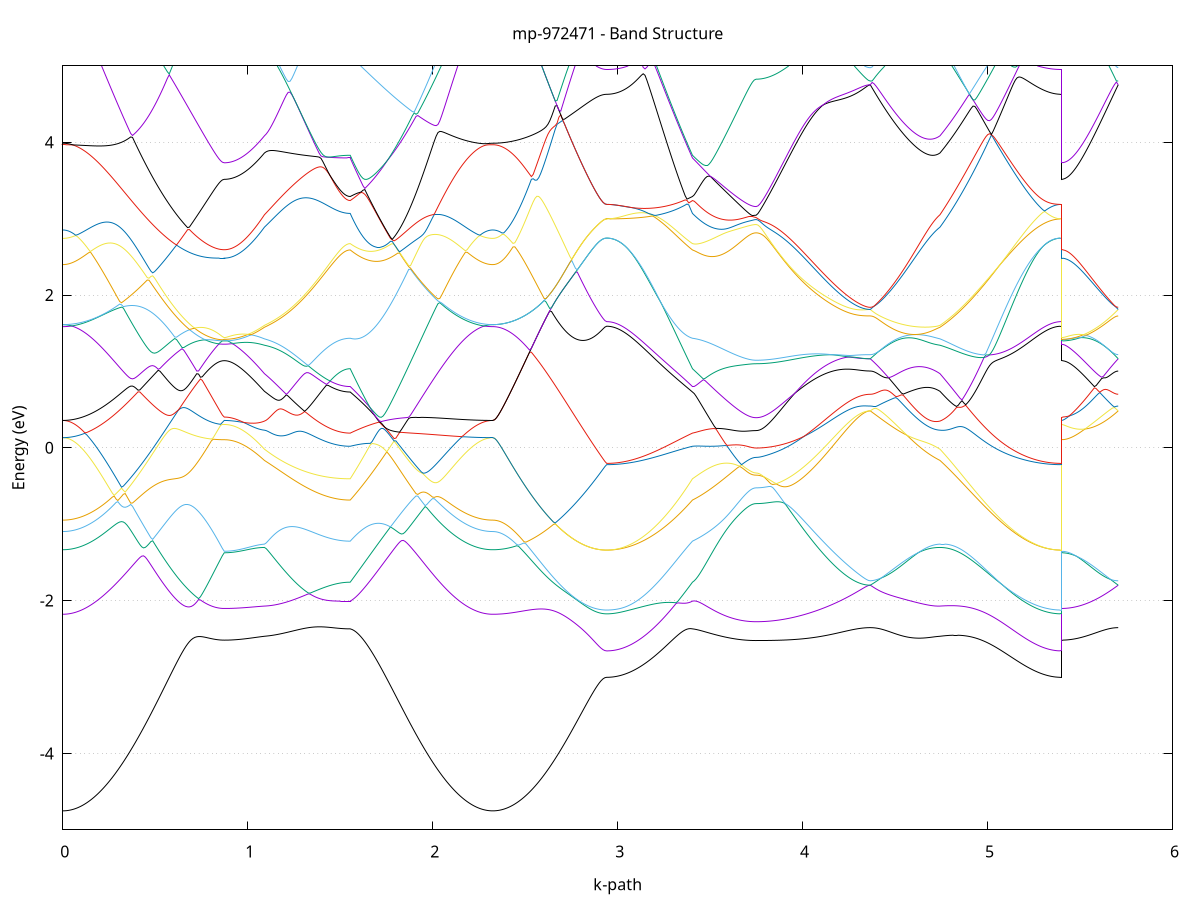 set title 'mp-972471 - Band Structure'
set xlabel 'k-path'
set ylabel 'Energy (eV)'
set grid y
set yrange [-5:5]
set terminal png size 800,600
set output 'mp-972471_bands_gnuplot.png'
plot '-' using 1:2 with lines notitle, '-' using 1:2 with lines notitle, '-' using 1:2 with lines notitle, '-' using 1:2 with lines notitle, '-' using 1:2 with lines notitle, '-' using 1:2 with lines notitle, '-' using 1:2 with lines notitle, '-' using 1:2 with lines notitle, '-' using 1:2 with lines notitle, '-' using 1:2 with lines notitle, '-' using 1:2 with lines notitle, '-' using 1:2 with lines notitle, '-' using 1:2 with lines notitle, '-' using 1:2 with lines notitle, '-' using 1:2 with lines notitle, '-' using 1:2 with lines notitle, '-' using 1:2 with lines notitle, '-' using 1:2 with lines notitle, '-' using 1:2 with lines notitle, '-' using 1:2 with lines notitle, '-' using 1:2 with lines notitle, '-' using 1:2 with lines notitle, '-' using 1:2 with lines notitle, '-' using 1:2 with lines notitle, '-' using 1:2 with lines notitle, '-' using 1:2 with lines notitle, '-' using 1:2 with lines notitle, '-' using 1:2 with lines notitle, '-' using 1:2 with lines notitle, '-' using 1:2 with lines notitle, '-' using 1:2 with lines notitle, '-' using 1:2 with lines notitle, '-' using 1:2 with lines notitle, '-' using 1:2 with lines notitle, '-' using 1:2 with lines notitle, '-' using 1:2 with lines notitle, '-' using 1:2 with lines notitle, '-' using 1:2 with lines notitle, '-' using 1:2 with lines notitle, '-' using 1:2 with lines notitle, '-' using 1:2 with lines notitle, '-' using 1:2 with lines notitle, '-' using 1:2 with lines notitle, '-' using 1:2 with lines notitle, '-' using 1:2 with lines notitle, '-' using 1:2 with lines notitle, '-' using 1:2 with lines notitle, '-' using 1:2 with lines notitle
0.000000 -40.416003
0.009921 -40.416003
0.019843 -40.415903
0.029764 -40.415803
0.039686 -40.415703
0.049607 -40.415603
0.059528 -40.415403
0.069450 -40.415303
0.079371 -40.415003
0.089292 -40.414803
0.099214 -40.414503
0.109135 -40.414203
0.119057 -40.413903
0.128978 -40.413503
0.138899 -40.413203
0.148821 -40.412703
0.158742 -40.412303
0.168663 -40.411903
0.178585 -40.411403
0.188506 -40.410903
0.198428 -40.410303
0.208349 -40.409803
0.218270 -40.409203
0.228192 -40.408603
0.238113 -40.407903
0.248034 -40.407303
0.257956 -40.406603
0.267877 -40.405903
0.277799 -40.405203
0.287720 -40.404503
0.297641 -40.403703
0.307563 -40.402903
0.317484 -40.402103
0.327405 -40.401303
0.337327 -40.400503
0.347248 -40.399703
0.357170 -40.398803
0.367091 -40.397903
0.377012 -40.397103
0.386934 -40.396203
0.396855 -40.395303
0.406776 -40.394303
0.416698 -40.393403
0.426619 -40.392503
0.436541 -40.391503
0.446462 -40.390603
0.456383 -40.389603
0.466305 -40.388603
0.476226 -40.387703
0.486147 -40.386703
0.496069 -40.385703
0.505990 -40.384703
0.515912 -40.383703
0.525833 -40.382703
0.535754 -40.381703
0.545676 -40.380803
0.555597 -40.379803
0.565518 -40.378803
0.575440 -40.377803
0.585361 -40.376803
0.595283 -40.375803
0.605204 -40.374903
0.615125 -40.373903
0.625047 -40.372903
0.634968 -40.372003
0.644889 -40.371103
0.654811 -40.370203
0.664732 -40.369203
0.674654 -40.368403
0.684575 -40.367503
0.694496 -40.366603
0.704418 -40.365803
0.714339 -40.365003
0.724260 -40.364203
0.734182 -40.363403
0.744103 -40.362703
0.754025 -40.362003
0.763946 -40.361303
0.773867 -40.360703
0.783789 -40.360103
0.793710 -40.359503
0.803632 -40.359003
0.813553 -40.358603
0.823474 -40.358203
0.833396 -40.357903
0.843317 -40.357703
0.853238 -40.357503
0.863160 -40.357403
0.873081 -40.357303
0.873081 -40.357303
0.882951 -40.357303
0.892821 -40.357303
0.902692 -40.357303
0.912562 -40.357303
0.922432 -40.357303
0.932302 -40.357303
0.942172 -40.357303
0.952042 -40.357303
0.961912 -40.357303
0.971782 -40.357303
0.981653 -40.357403
0.991523 -40.357403
1.001393 -40.357403
1.011263 -40.357403
1.021133 -40.357403
1.031003 -40.357403
1.040873 -40.357403
1.050744 -40.357403
1.060614 -40.357403
1.070484 -40.357403
1.080354 -40.357403
1.090224 -40.357403
1.090224 -40.357403
1.100093 -40.357503
1.109961 -40.357503
1.119829 -40.357603
1.129698 -40.357603
1.139566 -40.357803
1.149435 -40.357903
1.159303 -40.358003
1.169172 -40.358203
1.179040 -40.358303
1.188909 -40.358503
1.198777 -40.358703
1.208646 -40.358903
1.218514 -40.359003
1.228383 -40.359203
1.238251 -40.359403
1.248120 -40.359603
1.257988 -40.359803
1.267857 -40.360103
1.277725 -40.360303
1.287594 -40.360503
1.297462 -40.360703
1.307331 -40.360903
1.317199 -40.361103
1.327067 -40.361203
1.336936 -40.361403
1.346804 -40.361603
1.356673 -40.361803
1.366541 -40.362003
1.376410 -40.362103
1.386278 -40.362303
1.396147 -40.362403
1.406015 -40.362603
1.415884 -40.362703
1.425752 -40.362803
1.435621 -40.363003
1.445489 -40.363103
1.455358 -40.363203
1.465226 -40.363303
1.475095 -40.363303
1.484963 -40.363403
1.494832 -40.363503
1.504700 -40.363503
1.514569 -40.363603
1.524437 -40.363603
1.534305 -40.363603
1.544174 -40.363703
1.554042 -40.363703
1.554042 -40.363703
1.563926 -40.364203
1.573809 -40.364703
1.583693 -40.365203
1.593576 -40.365803
1.603459 -40.366403
1.613343 -40.367103
1.623226 -40.367703
1.633110 -40.368403
1.642993 -40.369103
1.652876 -40.369903
1.662760 -40.370603
1.672643 -40.371403
1.682527 -40.372203
1.692410 -40.373003
1.702293 -40.373903
1.712177 -40.374703
1.722060 -40.375603
1.731944 -40.376503
1.741827 -40.377403
1.751710 -40.378303
1.761594 -40.379203
1.771477 -40.380103
1.781360 -40.381103
1.791244 -40.382003
1.801127 -40.383003
1.811011 -40.383903
1.820894 -40.384903
1.830777 -40.385903
1.840661 -40.386803
1.850544 -40.387803
1.860428 -40.388703
1.870311 -40.389703
1.880194 -40.390603
1.890078 -40.391603
1.899961 -40.392503
1.909845 -40.393503
1.919728 -40.394403
1.929611 -40.395303
1.939495 -40.396203
1.949378 -40.397103
1.959262 -40.398003
1.969145 -40.398803
1.979028 -40.399703
1.988912 -40.400503
1.998795 -40.401403
2.008679 -40.402203
2.018562 -40.403003
2.028445 -40.403703
2.038329 -40.404503
2.048212 -40.405203
2.058096 -40.405903
2.067979 -40.406603
2.077862 -40.407303
2.087746 -40.408003
2.097629 -40.408603
2.107513 -40.409203
2.117396 -40.409803
2.127279 -40.410303
2.137163 -40.410903
2.147046 -40.411403
2.156930 -40.411903
2.166813 -40.412303
2.176696 -40.412803
2.186580 -40.413203
2.196463 -40.413603
2.206346 -40.413903
2.216230 -40.414203
2.226113 -40.414503
2.235997 -40.414803
2.245880 -40.415103
2.255763 -40.415303
2.265647 -40.415503
2.275530 -40.415603
2.285414 -40.415703
2.295297 -40.415803
2.305180 -40.415903
2.315064 -40.416003
2.324947 -40.416003
2.324947 -40.416003
2.334879 -40.416003
2.344811 -40.415903
2.354742 -40.415803
2.364674 -40.415703
2.374606 -40.415603
2.384537 -40.415403
2.394469 -40.415203
2.404401 -40.414903
2.414333 -40.414703
2.424264 -40.414403
2.434196 -40.414003
2.444128 -40.413703
2.454059 -40.413303
2.463991 -40.412903
2.473923 -40.412403
2.483854 -40.411903
2.493786 -40.411403
2.503718 -40.410903
2.513649 -40.410303
2.523581 -40.409703
2.533513 -40.409103
2.543445 -40.408403
2.553376 -40.407703
2.563308 -40.407003
2.573240 -40.406303
2.583171 -40.405503
2.593103 -40.404703
2.603035 -40.403903
2.612966 -40.403103
2.622898 -40.402203
2.632830 -40.401303
2.642762 -40.400403
2.652693 -40.399503
2.662625 -40.398603
2.672557 -40.397603
2.682488 -40.396603
2.692420 -40.395603
2.702352 -40.394603
2.712283 -40.393603
2.722215 -40.392503
2.732147 -40.391403
2.742078 -40.390403
2.752010 -40.389303
2.761942 -40.388203
2.771874 -40.387103
2.781805 -40.385903
2.791737 -40.384803
2.801669 -40.383703
2.811600 -40.382603
2.821532 -40.381403
2.831464 -40.380303
2.841395 -40.379203
2.851327 -40.378103
2.861259 -40.377003
2.871191 -40.376003
2.881122 -40.375003
2.891054 -40.374103
2.900986 -40.373303
2.910917 -40.372603
2.920849 -40.372003
2.930781 -40.371703
2.940712 -40.371503
2.940712 -40.371503
2.950581 -40.371503
2.960449 -40.371503
2.970318 -40.371403
2.980186 -40.371303
2.990055 -40.371203
2.999923 -40.371103
3.009792 -40.371003
3.019660 -40.370803
3.029529 -40.370603
3.039397 -40.370403
3.049266 -40.370103
3.059134 -40.369803
3.069003 -40.369603
3.078871 -40.369203
3.088740 -40.368903
3.098608 -40.368603
3.108476 -40.368203
3.118345 -40.367803
3.128213 -40.367403
3.138082 -40.366903
3.147950 -40.366503
3.157819 -40.366003
3.167687 -40.365503
3.177556 -40.365003
3.187424 -40.364403
3.197293 -40.363903
3.207161 -40.363303
3.217030 -40.362703
3.226898 -40.362103
3.236767 -40.361503
3.246635 -40.360803
3.256504 -40.360103
3.266372 -40.359503
3.276241 -40.359403
3.286109 -40.359603
3.295978 -40.359803
3.305846 -40.360103
3.315715 -40.360303
3.325583 -40.360603
3.335451 -40.360903
3.345320 -40.361203
3.355188 -40.361603
3.365057 -40.361903
3.374925 -40.362303
3.384794 -40.362703
3.394662 -40.363203
3.404531 -40.363703
3.404531 -40.363703
3.414361 -40.363903
3.424191 -40.364203
3.434020 -40.364603
3.443850 -40.365003
3.453680 -40.365403
3.463510 -40.365803
3.473340 -40.366303
3.483170 -40.366803
3.493000 -40.367203
3.502829 -40.367703
3.512659 -40.368103
3.522489 -40.368603
3.532319 -40.369003
3.542149 -40.369503
3.551979 -40.369903
3.561809 -40.370303
3.571639 -40.370703
3.581468 -40.371003
3.591298 -40.371403
3.601128 -40.371703
3.610958 -40.372103
3.620788 -40.372403
3.630618 -40.372603
3.640448 -40.372903
3.650277 -40.373103
3.660107 -40.373403
3.669937 -40.373503
3.679767 -40.373703
3.689597 -40.373903
3.699427 -40.374003
3.709257 -40.374103
3.719087 -40.374203
3.728916 -40.374203
3.738746 -40.374303
3.748576 -40.374303
3.748576 -40.374303
3.758534 -40.374303
3.768491 -40.374303
3.778448 -40.374203
3.788406 -40.374203
3.798363 -40.374103
3.808321 -40.374003
3.818278 -40.373903
3.828236 -40.373803
3.838193 -40.373703
3.848151 -40.373503
3.858108 -40.373403
3.868065 -40.373203
3.878023 -40.373003
3.887980 -40.372803
3.897938 -40.372603
3.907895 -40.372403
3.917853 -40.372103
3.927810 -40.371903
3.937768 -40.371603
3.947725 -40.371303
3.957682 -40.371003
3.967640 -40.370703
3.977597 -40.370403
3.987555 -40.370103
3.997512 -40.369703
4.007470 -40.369403
4.017427 -40.369003
4.027385 -40.368603
4.037342 -40.368303
4.047299 -40.367903
4.057257 -40.367503
4.067214 -40.367103
4.077172 -40.366703
4.087129 -40.366303
4.097087 -40.365803
4.107044 -40.365403
4.117002 -40.365003
4.126959 -40.364603
4.136916 -40.364103
4.146874 -40.363703
4.156831 -40.363303
4.166789 -40.362903
4.176746 -40.362403
4.186704 -40.362003
4.196661 -40.361603
4.206619 -40.361203
4.216576 -40.360803
4.226534 -40.360403
4.236491 -40.360003
4.246448 -40.359703
4.256406 -40.359303
4.266363 -40.359003
4.276321 -40.358703
4.286278 -40.358403
4.296236 -40.358203
4.306193 -40.358003
4.316151 -40.357803
4.326108 -40.357603
4.336065 -40.357503
4.346023 -40.357403
4.355980 -40.357303
4.365938 -40.357303
4.365938 -40.357303
4.375852 -40.357303
4.385767 -40.357303
4.395681 -40.357403
4.405596 -40.357403
4.415510 -40.357403
4.425425 -40.357503
4.435340 -40.357503
4.445254 -40.357603
4.455169 -40.357603
4.465083 -40.357703
4.474998 -40.357703
4.484912 -40.357803
4.494827 -40.357803
4.504741 -40.357903
4.514656 -40.357903
4.524571 -40.357903
4.534485 -40.358003
4.544400 -40.358003
4.554314 -40.358003
4.564229 -40.358003
4.574143 -40.358003
4.584058 -40.358003
4.593972 -40.358003
4.603887 -40.358003
4.613801 -40.357903
4.623716 -40.357903
4.633631 -40.357903
4.643545 -40.357803
4.653460 -40.357803
4.663374 -40.357703
4.673289 -40.357703
4.683203 -40.357603
4.693118 -40.357603
4.703032 -40.357503
4.712947 -40.357503
4.722862 -40.357503
4.732776 -40.357403
4.742691 -40.357403
4.742691 -40.357403
4.752629 -40.357403
4.762568 -40.357503
4.772506 -40.357503
4.782444 -40.357503
4.792383 -40.357503
4.802321 -40.357503
4.812260 -40.357503
4.822198 -40.357503
4.832137 -40.357503
4.842075 -40.357503
4.852014 -40.357603
4.861952 -40.357603
4.871891 -40.357603
4.881829 -40.357603
4.891767 -40.357603
4.901706 -40.357603
4.911644 -40.357603
4.921583 -40.357603
4.931521 -40.357603
4.941460 -40.357703
4.951398 -40.357703
4.961337 -40.357703
4.971275 -40.357703
4.981214 -40.357703
4.991152 -40.357703
5.001091 -40.357703
5.011029 -40.357703
5.020967 -40.357703
5.030906 -40.357703
5.040844 -40.358103
5.050783 -40.358703
5.060721 -40.359303
5.070660 -40.360003
5.080598 -40.360603
5.090537 -40.361203
5.100475 -40.361803
5.110414 -40.362403
5.120352 -40.362903
5.130290 -40.363503
5.140229 -40.364003
5.150167 -40.364603
5.160106 -40.365103
5.170044 -40.365603
5.179983 -40.366003
5.189921 -40.366503
5.199860 -40.367003
5.209798 -40.367403
5.219737 -40.367803
5.229675 -40.368203
5.239614 -40.368603
5.249552 -40.368903
5.259490 -40.369203
5.269429 -40.369503
5.279367 -40.369803
5.289306 -40.370103
5.299244 -40.370303
5.309183 -40.370603
5.319121 -40.370803
5.329060 -40.370903
5.338998 -40.371103
5.348937 -40.371203
5.358875 -40.371303
5.368813 -40.371403
5.378752 -40.371503
5.388690 -40.371503
5.398629 -40.371503
5.398629 -40.357303
5.408561 -40.357303
5.418492 -40.357303
5.428424 -40.357303
5.438356 -40.357303
5.448287 -40.357303
5.458219 -40.357303
5.468151 -40.357303
5.478082 -40.357303
5.488014 -40.357303
5.497946 -40.357303
5.507878 -40.357303
5.517809 -40.357303
5.527741 -40.357303
5.537673 -40.357303
5.547604 -40.357303
5.557536 -40.357303
5.567468 -40.357303
5.577399 -40.357303
5.587331 -40.357303
5.597263 -40.357303
5.607194 -40.357303
5.617126 -40.357303
5.627058 -40.357303
5.636990 -40.357303
5.646921 -40.357303
5.656853 -40.357303
5.666785 -40.357303
5.676716 -40.357303
5.686648 -40.357303
5.696580 -40.357303
5.706511 -40.357303
e
0.000000 -40.312903
0.009921 -40.312903
0.019843 -40.312903
0.029764 -40.312903
0.039686 -40.313003
0.049607 -40.313003
0.059528 -40.313003
0.069450 -40.313103
0.079371 -40.313103
0.089292 -40.313103
0.099214 -40.313203
0.109135 -40.313303
0.119057 -40.313303
0.128978 -40.313403
0.138899 -40.313503
0.148821 -40.313603
0.158742 -40.313703
0.168663 -40.313803
0.178585 -40.313903
0.188506 -40.314003
0.198428 -40.314103
0.208349 -40.314203
0.218270 -40.314303
0.228192 -40.314503
0.238113 -40.314603
0.248034 -40.314803
0.257956 -40.314903
0.267877 -40.315103
0.277799 -40.315203
0.287720 -40.315403
0.297641 -40.315603
0.307563 -40.315803
0.317484 -40.316003
0.327405 -40.316203
0.337327 -40.316403
0.347248 -40.316603
0.357170 -40.316803
0.367091 -40.317103
0.377012 -40.317303
0.386934 -40.317503
0.396855 -40.317803
0.406776 -40.318103
0.416698 -40.318303
0.426619 -40.318603
0.436541 -40.318903
0.446462 -40.319203
0.456383 -40.319503
0.466305 -40.319803
0.476226 -40.320103
0.486147 -40.320403
0.496069 -40.320803
0.505990 -40.321103
0.515912 -40.321503
0.525833 -40.321803
0.535754 -40.322203
0.545676 -40.322803
0.555597 -40.323403
0.565518 -40.324003
0.575440 -40.324603
0.585361 -40.325203
0.595283 -40.325703
0.605204 -40.326203
0.615125 -40.326803
0.625047 -40.327303
0.634968 -40.327803
0.644889 -40.328303
0.654811 -40.328703
0.664732 -40.329203
0.674654 -40.329603
0.684575 -40.330003
0.694496 -40.330403
0.704418 -40.330803
0.714339 -40.331103
0.724260 -40.331503
0.734182 -40.331803
0.744103 -40.332103
0.754025 -40.332403
0.763946 -40.332603
0.773867 -40.332903
0.783789 -40.333103
0.793710 -40.333303
0.803632 -40.333403
0.813553 -40.333603
0.823474 -40.333803
0.833396 -40.334003
0.843317 -40.334203
0.853238 -40.334303
0.863160 -40.334403
0.873081 -40.334403
0.873081 -40.334403
0.882951 -40.334403
0.892821 -40.334403
0.902692 -40.334303
0.912562 -40.334203
0.922432 -40.334303
0.932302 -40.334403
0.942172 -40.334603
0.952042 -40.334803
0.961912 -40.335003
0.971782 -40.335203
0.981653 -40.335403
0.991523 -40.335703
1.001393 -40.336003
1.011263 -40.336303
1.021133 -40.336603
1.031003 -40.337003
1.040873 -40.337303
1.050744 -40.337703
1.060614 -40.338103
1.070484 -40.338603
1.080354 -40.339003
1.090224 -40.339503
1.090224 -40.339503
1.100093 -40.339803
1.109961 -40.340103
1.119829 -40.340503
1.129698 -40.340803
1.139566 -40.341103
1.149435 -40.341403
1.159303 -40.341703
1.169172 -40.342003
1.179040 -40.342303
1.188909 -40.342603
1.198777 -40.342903
1.208646 -40.343203
1.218514 -40.343503
1.228383 -40.343703
1.238251 -40.344003
1.248120 -40.344303
1.257988 -40.344503
1.267857 -40.344803
1.277725 -40.345003
1.287594 -40.345203
1.297462 -40.345503
1.307331 -40.345703
1.317199 -40.345903
1.327067 -40.346103
1.336936 -40.346303
1.346804 -40.346503
1.356673 -40.346703
1.366541 -40.346903
1.376410 -40.347003
1.386278 -40.347203
1.396147 -40.347303
1.406015 -40.347503
1.415884 -40.347603
1.425752 -40.347703
1.435621 -40.347803
1.445489 -40.347903
1.455358 -40.348003
1.465226 -40.348103
1.475095 -40.348203
1.484963 -40.348303
1.494832 -40.348303
1.504700 -40.348403
1.514569 -40.348403
1.524437 -40.348503
1.534305 -40.348503
1.544174 -40.348503
1.554042 -40.348503
1.554042 -40.348503
1.563926 -40.347603
1.573809 -40.346803
1.583693 -40.345903
1.593576 -40.345003
1.603459 -40.344103
1.613343 -40.343203
1.623226 -40.342303
1.633110 -40.341403
1.642993 -40.340503
1.652876 -40.339503
1.662760 -40.338603
1.672643 -40.337703
1.682527 -40.336803
1.692410 -40.335803
1.702293 -40.334903
1.712177 -40.334003
1.722060 -40.333103
1.731944 -40.332103
1.741827 -40.331203
1.751710 -40.330303
1.761594 -40.329403
1.771477 -40.328403
1.781360 -40.327503
1.791244 -40.326603
1.801127 -40.325703
1.811011 -40.324803
1.820894 -40.323903
1.830777 -40.323003
1.840661 -40.322203
1.850544 -40.321303
1.860428 -40.320403
1.870311 -40.319603
1.880194 -40.318803
1.890078 -40.317903
1.899961 -40.317103
1.909845 -40.316803
1.919728 -40.316703
1.929611 -40.316603
1.939495 -40.316403
1.949378 -40.316303
1.959262 -40.316103
1.969145 -40.316003
1.979028 -40.315903
1.988912 -40.315703
1.998795 -40.315603
2.008679 -40.315503
2.018562 -40.315303
2.028445 -40.315203
2.038329 -40.315103
2.048212 -40.314903
2.058096 -40.314803
2.067979 -40.314703
2.077862 -40.314603
2.087746 -40.314403
2.097629 -40.314303
2.107513 -40.314203
2.117396 -40.314103
2.127279 -40.314003
2.137163 -40.313903
2.147046 -40.313803
2.156930 -40.313703
2.166813 -40.313603
2.176696 -40.313503
2.186580 -40.313503
2.196463 -40.313403
2.206346 -40.313303
2.216230 -40.313303
2.226113 -40.313203
2.235997 -40.313103
2.245880 -40.313103
2.255763 -40.313103
2.265647 -40.313003
2.275530 -40.313003
2.285414 -40.313003
2.295297 -40.312903
2.305180 -40.312903
2.315064 -40.312903
2.324947 -40.312903
2.324947 -40.312903
2.334879 -40.312903
2.344811 -40.313003
2.354742 -40.313103
2.364674 -40.313203
2.374606 -40.313303
2.384537 -40.313503
2.394469 -40.313703
2.404401 -40.314003
2.414333 -40.314203
2.424264 -40.314503
2.434196 -40.314903
2.444128 -40.315303
2.454059 -40.315703
2.463991 -40.316103
2.473923 -40.316603
2.483854 -40.317103
2.493786 -40.317603
2.503718 -40.318103
2.513649 -40.318703
2.523581 -40.319303
2.533513 -40.320003
2.543445 -40.320603
2.553376 -40.321303
2.563308 -40.322103
2.573240 -40.322803
2.583171 -40.323603
2.593103 -40.324403
2.603035 -40.325203
2.612966 -40.326103
2.622898 -40.326903
2.632830 -40.327803
2.642762 -40.328703
2.652693 -40.329703
2.662625 -40.330603
2.672557 -40.331603
2.682488 -40.332603
2.692420 -40.333603
2.702352 -40.334703
2.712283 -40.335703
2.722215 -40.336803
2.732147 -40.337903
2.742078 -40.339003
2.752010 -40.340103
2.761942 -40.341203
2.771874 -40.342303
2.781805 -40.343403
2.791737 -40.344603
2.801669 -40.345703
2.811600 -40.346803
2.821532 -40.348003
2.831464 -40.349103
2.841395 -40.350203
2.851327 -40.351303
2.861259 -40.352403
2.871191 -40.353403
2.881122 -40.354403
2.891054 -40.355303
2.900986 -40.356203
2.910917 -40.356903
2.920849 -40.357403
2.930781 -40.357803
2.940712 -40.357903
2.940712 -40.357903
2.950581 -40.357903
2.960449 -40.357903
2.970318 -40.357903
2.980186 -40.357903
2.990055 -40.357903
2.999923 -40.357903
3.009792 -40.357903
3.019660 -40.357903
3.029529 -40.357903
3.039397 -40.357903
3.049266 -40.357903
3.059134 -40.357903
3.069003 -40.357903
3.078871 -40.357903
3.088740 -40.358003
3.098608 -40.358003
3.108476 -40.358003
3.118345 -40.358003
3.128213 -40.358003
3.138082 -40.358103
3.147950 -40.358103
3.157819 -40.358103
3.167687 -40.358203
3.177556 -40.358203
3.187424 -40.358303
3.197293 -40.358403
3.207161 -40.358503
3.217030 -40.358603
3.226898 -40.358703
3.236767 -40.358803
3.246635 -40.358903
3.256504 -40.359103
3.266372 -40.359203
3.276241 -40.358803
3.286109 -40.358103
3.295978 -40.357303
3.305846 -40.356603
3.315715 -40.355803
3.325583 -40.355103
3.335451 -40.354303
3.345320 -40.353503
3.355188 -40.352703
3.365057 -40.351903
3.374925 -40.351003
3.384794 -40.350203
3.394662 -40.349403
3.404531 -40.348503
3.404531 -40.348503
3.414361 -40.348103
3.424191 -40.347603
3.434020 -40.347103
3.443850 -40.346503
3.453680 -40.346003
3.463510 -40.345403
3.473340 -40.344803
3.483170 -40.344203
3.493000 -40.343603
3.502829 -40.343003
3.512659 -40.342403
3.522489 -40.341803
3.532319 -40.341203
3.542149 -40.340703
3.551979 -40.340203
3.561809 -40.339603
3.571639 -40.339103
3.581468 -40.338703
3.591298 -40.338203
3.601128 -40.337803
3.610958 -40.337403
3.620788 -40.337003
3.630618 -40.336603
3.640448 -40.336303
3.650277 -40.336003
3.660107 -40.335703
3.669937 -40.335503
3.679767 -40.335303
3.689597 -40.335103
3.699427 -40.334903
3.709257 -40.334803
3.719087 -40.334703
3.728916 -40.334603
3.738746 -40.334503
3.748576 -40.334503
3.748576 -40.334503
3.758534 -40.334503
3.768491 -40.334503
3.778448 -40.334503
3.788406 -40.334503
3.798363 -40.334503
3.808321 -40.334503
3.818278 -40.334503
3.828236 -40.334503
3.838193 -40.334503
3.848151 -40.334503
3.858108 -40.334503
3.868065 -40.334503
3.878023 -40.334503
3.887980 -40.334503
3.897938 -40.334503
3.907895 -40.334503
3.917853 -40.334503
3.927810 -40.334503
3.937768 -40.334503
3.947725 -40.334403
3.957682 -40.334403
3.967640 -40.334403
3.977597 -40.334403
3.987555 -40.334403
3.997512 -40.334403
4.007470 -40.334403
4.017427 -40.334403
4.027385 -40.334403
4.037342 -40.334403
4.047299 -40.334403
4.057257 -40.334403
4.067214 -40.334403
4.077172 -40.334403
4.087129 -40.334303
4.097087 -40.334303
4.107044 -40.334303
4.117002 -40.334303
4.126959 -40.334303
4.136916 -40.334303
4.146874 -40.334303
4.156831 -40.334303
4.166789 -40.334303
4.176746 -40.334303
4.186704 -40.334303
4.196661 -40.334303
4.206619 -40.334303
4.216576 -40.334303
4.226534 -40.334303
4.236491 -40.334303
4.246448 -40.334203
4.256406 -40.334203
4.266363 -40.334203
4.276321 -40.334203
4.286278 -40.334203
4.296236 -40.334203
4.306193 -40.334203
4.316151 -40.334203
4.326108 -40.334203
4.336065 -40.334203
4.346023 -40.334203
4.355980 -40.334203
4.365938 -40.334203
4.365938 -40.334203
4.375852 -40.334203
4.385767 -40.334203
4.395681 -40.334203
4.405596 -40.334203
4.415510 -40.334203
4.425425 -40.334103
4.435340 -40.334103
4.445254 -40.334103
4.455169 -40.334203
4.465083 -40.334203
4.474998 -40.334203
4.484912 -40.334203
4.494827 -40.334303
4.504741 -40.334303
4.514656 -40.334403
4.524571 -40.334503
4.534485 -40.334603
4.544400 -40.334703
4.554314 -40.334803
4.564229 -40.335003
4.574143 -40.335103
4.584058 -40.335303
4.593972 -40.335503
4.603887 -40.335703
4.613801 -40.335903
4.623716 -40.336103
4.633631 -40.336403
4.643545 -40.336603
4.653460 -40.336903
4.663374 -40.337203
4.673289 -40.337503
4.683203 -40.337703
4.693118 -40.338003
4.703032 -40.338303
4.712947 -40.338603
4.722862 -40.338903
4.732776 -40.339203
4.742691 -40.339503
4.742691 -40.339503
4.752629 -40.340003
4.762568 -40.340503
4.772506 -40.341003
4.782444 -40.341503
4.792383 -40.342103
4.802321 -40.342603
4.812260 -40.343203
4.822198 -40.343803
4.832137 -40.344403
4.842075 -40.345003
4.852014 -40.345603
4.861952 -40.346203
4.871891 -40.346803
4.881829 -40.347503
4.891767 -40.348103
4.901706 -40.348803
4.911644 -40.349403
4.921583 -40.350103
4.931521 -40.350803
4.941460 -40.351403
4.951398 -40.352103
4.961337 -40.352803
4.971275 -40.353403
4.981214 -40.354103
4.991152 -40.354803
5.001091 -40.355403
5.011029 -40.356103
5.020967 -40.356803
5.030906 -40.357403
5.040844 -40.357803
5.050783 -40.357803
5.060721 -40.357803
5.070660 -40.357803
5.080598 -40.357803
5.090537 -40.357803
5.100475 -40.357803
5.110414 -40.357803
5.120352 -40.357803
5.130290 -40.357803
5.140229 -40.357803
5.150167 -40.357803
5.160106 -40.357903
5.170044 -40.357903
5.179983 -40.357903
5.189921 -40.357903
5.199860 -40.357903
5.209798 -40.357903
5.219737 -40.357903
5.229675 -40.357903
5.239614 -40.357903
5.249552 -40.357903
5.259490 -40.357903
5.269429 -40.357903
5.279367 -40.357903
5.289306 -40.357903
5.299244 -40.357903
5.309183 -40.357903
5.319121 -40.357903
5.329060 -40.357903
5.338998 -40.357903
5.348937 -40.357903
5.358875 -40.357903
5.368813 -40.357903
5.378752 -40.357903
5.388690 -40.357903
5.398629 -40.357903
5.398629 -40.334403
5.408561 -40.334403
5.418492 -40.334403
5.428424 -40.334403
5.438356 -40.334403
5.448287 -40.334403
5.458219 -40.334403
5.468151 -40.334403
5.478082 -40.334403
5.488014 -40.334403
5.497946 -40.334403
5.507878 -40.334403
5.517809 -40.334403
5.527741 -40.334403
5.537673 -40.334403
5.547604 -40.334403
5.557536 -40.334403
5.567468 -40.334403
5.577399 -40.334303
5.587331 -40.334303
5.597263 -40.334303
5.607194 -40.334303
5.617126 -40.334303
5.627058 -40.334303
5.636990 -40.334303
5.646921 -40.334303
5.656853 -40.334303
5.666785 -40.334303
5.676716 -40.334303
5.686648 -40.334203
5.696580 -40.334203
5.706511 -40.334203
e
0.000000 -40.297703
0.009921 -40.297703
0.019843 -40.297703
0.029764 -40.297803
0.039686 -40.297903
0.049607 -40.298003
0.059528 -40.298103
0.069450 -40.298303
0.079371 -40.298403
0.089292 -40.298603
0.099214 -40.298803
0.109135 -40.299103
0.119057 -40.299303
0.128978 -40.299603
0.138899 -40.299903
0.148821 -40.300203
0.158742 -40.300603
0.168663 -40.300903
0.178585 -40.301303
0.188506 -40.301703
0.198428 -40.302103
0.208349 -40.302603
0.218270 -40.303003
0.228192 -40.303503
0.238113 -40.304003
0.248034 -40.304503
0.257956 -40.305003
0.267877 -40.305503
0.277799 -40.306103
0.287720 -40.306603
0.297641 -40.307203
0.307563 -40.307803
0.317484 -40.308303
0.327405 -40.308903
0.337327 -40.309503
0.347248 -40.310203
0.357170 -40.310803
0.367091 -40.311403
0.377012 -40.312003
0.386934 -40.312703
0.396855 -40.313303
0.406776 -40.314003
0.416698 -40.314603
0.426619 -40.315303
0.436541 -40.315903
0.446462 -40.316503
0.456383 -40.317203
0.466305 -40.317803
0.476226 -40.318503
0.486147 -40.319103
0.496069 -40.319803
0.505990 -40.320403
0.515912 -40.321003
0.525833 -40.321603
0.535754 -40.322203
0.545676 -40.322603
0.555597 -40.322903
0.565518 -40.323303
0.575440 -40.323703
0.585361 -40.324103
0.595283 -40.324503
0.605204 -40.324903
0.615125 -40.325403
0.625047 -40.325803
0.634968 -40.326203
0.644889 -40.326603
0.654811 -40.327103
0.664732 -40.327503
0.674654 -40.328003
0.684575 -40.328403
0.694496 -40.328903
0.704418 -40.329303
0.714339 -40.329803
0.724260 -40.330203
0.734182 -40.330603
0.744103 -40.331103
0.754025 -40.331503
0.763946 -40.331903
0.773867 -40.332303
0.783789 -40.332603
0.793710 -40.333003
0.803632 -40.333303
0.813553 -40.333603
0.823474 -40.333703
0.833396 -40.333803
0.843317 -40.333903
0.853238 -40.334003
0.863160 -40.334003
0.873081 -40.334003
0.873081 -40.334003
0.882951 -40.334003
0.892821 -40.334103
0.902692 -40.334103
0.912562 -40.334203
0.922432 -40.334103
0.932302 -40.334003
0.942172 -40.333903
0.952042 -40.333703
0.961912 -40.333503
0.971782 -40.333303
0.981653 -40.333103
0.991523 -40.332803
1.001393 -40.332503
1.011263 -40.332203
1.021133 -40.331903
1.031003 -40.331603
1.040873 -40.331203
1.050744 -40.330803
1.060614 -40.330503
1.070484 -40.330003
1.080354 -40.329603
1.090224 -40.329203
1.090224 -40.329203
1.100093 -40.328803
1.109961 -40.328503
1.119829 -40.328103
1.129698 -40.327703
1.139566 -40.327303
1.149435 -40.326903
1.159303 -40.326503
1.169172 -40.326103
1.179040 -40.325603
1.188909 -40.325203
1.198777 -40.324703
1.208646 -40.324303
1.218514 -40.323803
1.228383 -40.323403
1.238251 -40.323003
1.248120 -40.322503
1.257988 -40.322103
1.267857 -40.321703
1.277725 -40.321203
1.287594 -40.320803
1.297462 -40.320403
1.307331 -40.320003
1.317199 -40.319603
1.327067 -40.319303
1.336936 -40.318903
1.346804 -40.318503
1.356673 -40.318203
1.366541 -40.317903
1.376410 -40.317603
1.386278 -40.317303
1.396147 -40.317003
1.406015 -40.316703
1.415884 -40.316503
1.425752 -40.316203
1.435621 -40.316003
1.445489 -40.315803
1.455358 -40.315603
1.465226 -40.315503
1.475095 -40.315303
1.484963 -40.315203
1.494832 -40.315103
1.504700 -40.315003
1.514569 -40.314903
1.524437 -40.314803
1.534305 -40.314803
1.544174 -40.314703
1.554042 -40.314703
1.554042 -40.314703
1.563926 -40.315103
1.573809 -40.315403
1.583693 -40.315703
1.593576 -40.316003
1.603459 -40.316303
1.613343 -40.316503
1.623226 -40.316803
1.633110 -40.317003
1.642993 -40.317203
1.652876 -40.317303
1.662760 -40.317503
1.672643 -40.317603
1.682527 -40.317703
1.692410 -40.317803
1.702293 -40.317903
1.712177 -40.318003
1.722060 -40.318003
1.731944 -40.318103
1.741827 -40.318103
1.751710 -40.318103
1.761594 -40.318103
1.771477 -40.318003
1.781360 -40.318003
1.791244 -40.318003
1.801127 -40.317903
1.811011 -40.317803
1.820894 -40.317803
1.830777 -40.317703
1.840661 -40.317603
1.850544 -40.317503
1.860428 -40.317403
1.870311 -40.317303
1.880194 -40.317203
1.890078 -40.317103
1.899961 -40.316903
1.909845 -40.316303
1.919728 -40.315503
1.929611 -40.314703
1.939495 -40.313903
1.949378 -40.313203
1.959262 -40.312403
1.969145 -40.311703
1.979028 -40.311003
1.988912 -40.310303
1.998795 -40.309603
2.008679 -40.308903
2.018562 -40.308303
2.028445 -40.307603
2.038329 -40.307003
2.048212 -40.306403
2.058096 -40.305803
2.067979 -40.305203
2.077862 -40.304703
2.087746 -40.304103
2.097629 -40.303603
2.107513 -40.303103
2.117396 -40.302703
2.127279 -40.302203
2.137163 -40.301803
2.147046 -40.301403
2.156930 -40.301003
2.166813 -40.300603
2.176696 -40.300303
2.186580 -40.299903
2.196463 -40.299603
2.206346 -40.299303
2.216230 -40.299103
2.226113 -40.298803
2.235997 -40.298603
2.245880 -40.298403
2.255763 -40.298303
2.265647 -40.298103
2.275530 -40.298003
2.285414 -40.297903
2.295297 -40.297803
2.305180 -40.297703
2.315064 -40.297703
2.324947 -40.297703
2.324947 -40.297703
2.334879 -40.297703
2.344811 -40.297703
2.354742 -40.297703
2.364674 -40.297703
2.374606 -40.297703
2.384537 -40.297703
2.394469 -40.297703
2.404401 -40.297703
2.414333 -40.297703
2.424264 -40.297703
2.434196 -40.297703
2.444128 -40.297703
2.454059 -40.297703
2.463991 -40.297703
2.473923 -40.297703
2.483854 -40.297703
2.493786 -40.297703
2.503718 -40.297703
2.513649 -40.297703
2.523581 -40.297703
2.533513 -40.297803
2.543445 -40.297803
2.553376 -40.297803
2.563308 -40.297803
2.573240 -40.297803
2.583171 -40.297803
2.593103 -40.297803
2.603035 -40.297803
2.612966 -40.297803
2.622898 -40.297803
2.632830 -40.297803
2.642762 -40.297803
2.652693 -40.297803
2.662625 -40.297803
2.672557 -40.297803
2.682488 -40.297803
2.692420 -40.297903
2.702352 -40.297903
2.712283 -40.297903
2.722215 -40.297903
2.732147 -40.297903
2.742078 -40.297903
2.752010 -40.297903
2.761942 -40.297903
2.771874 -40.297903
2.781805 -40.297903
2.791737 -40.297903
2.801669 -40.297903
2.811600 -40.297903
2.821532 -40.297903
2.831464 -40.297903
2.841395 -40.297903
2.851327 -40.297903
2.861259 -40.297903
2.871191 -40.297903
2.881122 -40.297903
2.891054 -40.297903
2.900986 -40.297903
2.910917 -40.297903
2.920849 -40.297903
2.930781 -40.297903
2.940712 -40.297903
2.940712 -40.297903
2.950581 -40.298003
2.960449 -40.298003
2.970318 -40.298003
2.980186 -40.298103
2.990055 -40.298203
2.999923 -40.298403
3.009792 -40.298503
3.019660 -40.298703
3.029529 -40.298903
3.039397 -40.299103
3.049266 -40.299303
3.059134 -40.299603
3.069003 -40.299903
3.078871 -40.300103
3.088740 -40.300503
3.098608 -40.300803
3.108476 -40.301103
3.118345 -40.301503
3.128213 -40.301903
3.138082 -40.302303
3.147950 -40.302703
3.157819 -40.303103
3.167687 -40.303603
3.177556 -40.304003
3.187424 -40.304503
3.197293 -40.305003
3.207161 -40.305403
3.217030 -40.305903
3.226898 -40.306403
3.236767 -40.306903
3.246635 -40.307403
3.256504 -40.307903
3.266372 -40.308403
3.276241 -40.308903
3.286109 -40.309403
3.295978 -40.309903
3.305846 -40.310403
3.315715 -40.310903
3.325583 -40.311403
3.335451 -40.311803
3.345320 -40.312303
3.355188 -40.312703
3.365057 -40.313203
3.374925 -40.313603
3.384794 -40.314003
3.394662 -40.314403
3.404531 -40.314703
3.404531 -40.314703
3.414361 -40.314903
3.424191 -40.315003
3.434020 -40.315203
3.443850 -40.315303
3.453680 -40.315503
3.463510 -40.315603
3.473340 -40.315803
3.483170 -40.315903
3.493000 -40.316003
3.502829 -40.316203
3.512659 -40.316303
3.522489 -40.316403
3.532319 -40.316503
3.542149 -40.316603
3.551979 -40.316703
3.561809 -40.316803
3.571639 -40.316903
3.581468 -40.317003
3.591298 -40.317103
3.601128 -40.317203
3.610958 -40.317303
3.620788 -40.317403
3.630618 -40.317403
3.640448 -40.317503
3.650277 -40.317603
3.660107 -40.317603
3.669937 -40.317703
3.679767 -40.317703
3.689597 -40.317803
3.699427 -40.317803
3.709257 -40.317803
3.719087 -40.317903
3.728916 -40.317903
3.738746 -40.317903
3.748576 -40.317903
3.748576 -40.317903
3.758534 -40.317903
3.768491 -40.317903
3.778448 -40.318003
3.788406 -40.318003
3.798363 -40.318103
3.808321 -40.318103
3.818278 -40.318203
3.828236 -40.318403
3.838193 -40.318503
3.848151 -40.318603
3.858108 -40.318803
3.868065 -40.318903
3.878023 -40.319103
3.887980 -40.319303
3.897938 -40.319503
3.907895 -40.319703
3.917853 -40.320003
3.927810 -40.320203
3.937768 -40.320503
3.947725 -40.320703
3.957682 -40.321003
3.967640 -40.321303
3.977597 -40.321603
3.987555 -40.321903
3.997512 -40.322203
4.007470 -40.322603
4.017427 -40.322903
4.027385 -40.323303
4.037342 -40.323603
4.047299 -40.324003
4.057257 -40.324403
4.067214 -40.324803
4.077172 -40.325203
4.087129 -40.325603
4.097087 -40.326003
4.107044 -40.326403
4.117002 -40.326803
4.126959 -40.327203
4.136916 -40.327603
4.146874 -40.328003
4.156831 -40.328403
4.166789 -40.328803
4.176746 -40.329203
4.186704 -40.329703
4.196661 -40.330103
4.206619 -40.330403
4.216576 -40.330803
4.226534 -40.331203
4.236491 -40.331603
4.246448 -40.331903
4.256406 -40.332203
4.266363 -40.332603
4.276321 -40.332903
4.286278 -40.333103
4.296236 -40.333403
4.306193 -40.333603
4.316151 -40.333803
4.326108 -40.333903
4.336065 -40.334103
4.346023 -40.334103
4.355980 -40.334203
4.365938 -40.334203
4.365938 -40.334203
4.375852 -40.334203
4.385767 -40.334203
4.395681 -40.334203
4.405596 -40.334203
4.415510 -40.334203
4.425425 -40.334103
4.435340 -40.334103
4.445254 -40.334003
4.455169 -40.334003
4.465083 -40.333903
4.474998 -40.333803
4.484912 -40.333803
4.494827 -40.333703
4.504741 -40.333603
4.514656 -40.333503
4.524571 -40.333403
4.534485 -40.333303
4.544400 -40.333103
4.554314 -40.333003
4.564229 -40.332903
4.574143 -40.332703
4.584058 -40.332603
4.593972 -40.332403
4.603887 -40.332203
4.613801 -40.332103
4.623716 -40.331903
4.633631 -40.331703
4.643545 -40.331503
4.653460 -40.331303
4.663374 -40.331103
4.673289 -40.330903
4.683203 -40.330603
4.693118 -40.330403
4.703032 -40.330203
4.712947 -40.329903
4.722862 -40.329703
4.732776 -40.329403
4.742691 -40.329203
4.742691 -40.329203
4.752629 -40.328703
4.762568 -40.328203
4.772506 -40.327703
4.782444 -40.327203
4.792383 -40.326703
4.802321 -40.326103
4.812260 -40.325603
4.822198 -40.325003
4.832137 -40.324503
4.842075 -40.323903
4.852014 -40.323303
4.861952 -40.322703
4.871891 -40.322103
4.881829 -40.321403
4.891767 -40.320803
4.901706 -40.320203
4.911644 -40.319503
4.921583 -40.318903
4.931521 -40.318203
4.941460 -40.317603
4.951398 -40.316903
4.961337 -40.316303
4.971275 -40.315603
4.981214 -40.315003
4.991152 -40.314303
5.001091 -40.313703
5.011029 -40.313003
5.020967 -40.312403
5.030906 -40.311803
5.040844 -40.311103
5.050783 -40.310503
5.060721 -40.309903
5.070660 -40.309303
5.080598 -40.308703
5.090537 -40.308103
5.100475 -40.307503
5.110414 -40.306903
5.120352 -40.306403
5.130290 -40.305803
5.140229 -40.305303
5.150167 -40.304803
5.160106 -40.304303
5.170044 -40.303803
5.179983 -40.303303
5.189921 -40.302903
5.199860 -40.302403
5.209798 -40.302003
5.219737 -40.301603
5.229675 -40.301203
5.239614 -40.300903
5.249552 -40.300503
5.259490 -40.300203
5.269429 -40.299903
5.279367 -40.299603
5.289306 -40.299303
5.299244 -40.299103
5.309183 -40.298903
5.319121 -40.298703
5.329060 -40.298503
5.338998 -40.298403
5.348937 -40.298203
5.358875 -40.298103
5.368813 -40.298103
5.378752 -40.298003
5.388690 -40.298003
5.398629 -40.297903
5.398629 -40.334003
5.408561 -40.334003
5.418492 -40.334003
5.428424 -40.334003
5.438356 -40.334003
5.448287 -40.334003
5.458219 -40.334003
5.468151 -40.334003
5.478082 -40.334003
5.488014 -40.334003
5.497946 -40.334003
5.507878 -40.334003
5.517809 -40.334003
5.527741 -40.334103
5.537673 -40.334103
5.547604 -40.334103
5.557536 -40.334103
5.567468 -40.334103
5.577399 -40.334103
5.587331 -40.334103
5.597263 -40.334103
5.607194 -40.334103
5.617126 -40.334103
5.627058 -40.334103
5.636990 -40.334103
5.646921 -40.334203
5.656853 -40.334203
5.666785 -40.334203
5.676716 -40.334203
5.686648 -40.334203
5.696580 -40.334203
5.706511 -40.334203
e
0.000000 -24.326403
0.009921 -24.326403
0.019843 -24.326403
0.029764 -24.326403
0.039686 -24.326403
0.049607 -24.326503
0.059528 -24.326503
0.069450 -24.326603
0.079371 -24.326703
0.089292 -24.326703
0.099214 -24.326803
0.109135 -24.326903
0.119057 -24.327003
0.128978 -24.327103
0.138899 -24.327203
0.148821 -24.327403
0.158742 -24.327503
0.168663 -24.327603
0.178585 -24.327803
0.188506 -24.327903
0.198428 -24.328103
0.208349 -24.328303
0.218270 -24.328403
0.228192 -24.328603
0.238113 -24.328803
0.248034 -24.329003
0.257956 -24.329203
0.267877 -24.329403
0.277799 -24.329603
0.287720 -24.329803
0.297641 -24.330003
0.307563 -24.330303
0.317484 -24.330503
0.327405 -24.330703
0.337327 -24.331003
0.347248 -24.331203
0.357170 -24.331403
0.367091 -24.331703
0.377012 -24.331903
0.386934 -24.332203
0.396855 -24.332403
0.406776 -24.332703
0.416698 -24.332903
0.426619 -24.333203
0.436541 -24.333503
0.446462 -24.333703
0.456383 -24.334003
0.466305 -24.334203
0.476226 -24.334503
0.486147 -24.334703
0.496069 -24.335003
0.505990 -24.335203
0.515912 -24.335503
0.525833 -24.335703
0.535754 -24.336003
0.545676 -24.336203
0.555597 -24.336403
0.565518 -24.336703
0.575440 -24.336903
0.585361 -24.337103
0.595283 -24.337403
0.605204 -24.337603
0.615125 -24.337803
0.625047 -24.338003
0.634968 -24.338203
0.644889 -24.338403
0.654811 -24.338603
0.664732 -24.338703
0.674654 -24.338903
0.684575 -24.339103
0.694496 -24.339203
0.704418 -24.339403
0.714339 -24.339503
0.724260 -24.339703
0.734182 -24.339803
0.744103 -24.339903
0.754025 -24.340003
0.763946 -24.340203
0.773867 -24.340203
0.783789 -24.340303
0.793710 -24.340403
0.803632 -24.340503
0.813553 -24.340503
0.823474 -24.340603
0.833396 -24.340603
0.843317 -24.340703
0.853238 -24.340703
0.863160 -24.340703
0.873081 -24.340703
0.873081 -24.340703
0.882951 -24.340703
0.892821 -24.340703
0.902692 -24.340603
0.912562 -24.340503
0.922432 -24.340403
0.932302 -24.340303
0.942172 -24.340203
0.952042 -24.340003
0.961912 -24.339803
0.971782 -24.339603
0.981653 -24.339403
0.991523 -24.339103
1.001393 -24.338903
1.011263 -24.338603
1.021133 -24.338303
1.031003 -24.338003
1.040873 -24.337703
1.050744 -24.337403
1.060614 -24.337003
1.070484 -24.336703
1.080354 -24.336303
1.090224 -24.336003
1.090224 -24.336003
1.100093 -24.335703
1.109961 -24.335503
1.119829 -24.335203
1.129698 -24.334903
1.139566 -24.334703
1.149435 -24.334403
1.159303 -24.334103
1.169172 -24.333903
1.179040 -24.333603
1.188909 -24.333403
1.198777 -24.333203
1.208646 -24.333003
1.218514 -24.332803
1.228383 -24.332603
1.238251 -24.332403
1.248120 -24.332203
1.257988 -24.332003
1.267857 -24.331903
1.277725 -24.331703
1.287594 -24.331603
1.297462 -24.331403
1.307331 -24.331303
1.317199 -24.331203
1.327067 -24.331003
1.336936 -24.330903
1.346804 -24.330803
1.356673 -24.330703
1.366541 -24.330603
1.376410 -24.330503
1.386278 -24.330403
1.396147 -24.330303
1.406015 -24.330203
1.415884 -24.330103
1.425752 -24.330003
1.435621 -24.329903
1.445489 -24.329803
1.455358 -24.329803
1.465226 -24.329703
1.475095 -24.329603
1.484963 -24.329603
1.494832 -24.329503
1.504700 -24.329503
1.514569 -24.329503
1.524437 -24.329403
1.534305 -24.329403
1.544174 -24.329403
1.554042 -24.329403
1.554042 -24.329403
1.563926 -24.329403
1.573809 -24.329403
1.583693 -24.329403
1.593576 -24.329403
1.603459 -24.329403
1.613343 -24.329403
1.623226 -24.329403
1.633110 -24.329403
1.642993 -24.329403
1.652876 -24.329403
1.662760 -24.329403
1.672643 -24.329403
1.682527 -24.329403
1.692410 -24.329403
1.702293 -24.329403
1.712177 -24.329403
1.722060 -24.329303
1.731944 -24.329303
1.741827 -24.329303
1.751710 -24.329303
1.761594 -24.329203
1.771477 -24.329203
1.781360 -24.329203
1.791244 -24.329103
1.801127 -24.329103
1.811011 -24.329003
1.820894 -24.329003
1.830777 -24.329003
1.840661 -24.328903
1.850544 -24.328903
1.860428 -24.328803
1.870311 -24.328803
1.880194 -24.328703
1.890078 -24.328603
1.899961 -24.328603
1.909845 -24.328503
1.919728 -24.328503
1.929611 -24.328403
1.939495 -24.328303
1.949378 -24.328303
1.959262 -24.328203
1.969145 -24.328103
1.979028 -24.328103
1.988912 -24.328003
1.998795 -24.327903
2.008679 -24.327903
2.018562 -24.327803
2.028445 -24.327703
2.038329 -24.327603
2.048212 -24.327603
2.058096 -24.327503
2.067979 -24.327403
2.077862 -24.327403
2.087746 -24.327303
2.097629 -24.327203
2.107513 -24.327203
2.117396 -24.327103
2.127279 -24.327003
2.137163 -24.327003
2.147046 -24.326903
2.156930 -24.326903
2.166813 -24.326803
2.176696 -24.326803
2.186580 -24.326703
2.196463 -24.326703
2.206346 -24.326603
2.216230 -24.326603
2.226113 -24.326603
2.235997 -24.326503
2.245880 -24.326503
2.255763 -24.326503
2.265647 -24.326403
2.275530 -24.326403
2.285414 -24.326403
2.295297 -24.326403
2.305180 -24.326403
2.315064 -24.326403
2.324947 -24.326403
2.324947 -24.326403
2.334879 -24.326403
2.344811 -24.326403
2.354742 -24.326403
2.364674 -24.326403
2.374606 -24.326403
2.384537 -24.326403
2.394469 -24.326403
2.404401 -24.326503
2.414333 -24.326503
2.424264 -24.326503
2.434196 -24.326603
2.444128 -24.326603
2.454059 -24.326603
2.463991 -24.326703
2.473923 -24.326703
2.483854 -24.326803
2.493786 -24.326803
2.503718 -24.326903
2.513649 -24.326903
2.523581 -24.327003
2.533513 -24.327003
2.543445 -24.327103
2.553376 -24.327103
2.563308 -24.327203
2.573240 -24.327303
2.583171 -24.327303
2.593103 -24.327403
2.603035 -24.327403
2.612966 -24.327503
2.622898 -24.327603
2.632830 -24.327603
2.642762 -24.327703
2.652693 -24.327803
2.662625 -24.327803
2.672557 -24.327903
2.682488 -24.328003
2.692420 -24.328003
2.702352 -24.328103
2.712283 -24.328103
2.722215 -24.328203
2.732147 -24.328203
2.742078 -24.328303
2.752010 -24.328403
2.761942 -24.328403
2.771874 -24.328503
2.781805 -24.328503
2.791737 -24.328603
2.801669 -24.328603
2.811600 -24.328603
2.821532 -24.328703
2.831464 -24.328703
2.841395 -24.328703
2.851327 -24.328803
2.861259 -24.328803
2.871191 -24.328803
2.881122 -24.328803
2.891054 -24.328903
2.900986 -24.328903
2.910917 -24.328903
2.920849 -24.328903
2.930781 -24.328903
2.940712 -24.328903
2.940712 -24.328903
2.950581 -24.328903
2.960449 -24.328903
2.970318 -24.328903
2.980186 -24.328903
2.990055 -24.328903
2.999923 -24.328903
3.009792 -24.328903
3.019660 -24.328903
3.029529 -24.328903
3.039397 -24.328903
3.049266 -24.328903
3.059134 -24.328903
3.069003 -24.329003
3.078871 -24.329003
3.088740 -24.329003
3.098608 -24.329003
3.108476 -24.329003
3.118345 -24.329003
3.128213 -24.329003
3.138082 -24.329003
3.147950 -24.329003
3.157819 -24.329103
3.167687 -24.329103
3.177556 -24.329103
3.187424 -24.329103
3.197293 -24.329103
3.207161 -24.329103
3.217030 -24.329103
3.226898 -24.329203
3.236767 -24.329203
3.246635 -24.329203
3.256504 -24.329203
3.266372 -24.329203
3.276241 -24.329203
3.286109 -24.329303
3.295978 -24.329303
3.305846 -24.329303
3.315715 -24.329303
3.325583 -24.329303
3.335451 -24.329303
3.345320 -24.329303
3.355188 -24.329403
3.365057 -24.329403
3.374925 -24.329403
3.384794 -24.329403
3.394662 -24.329403
3.404531 -24.329403
3.404531 -24.329403
3.414361 -24.329403
3.424191 -24.329403
3.434020 -24.329403
3.443850 -24.329403
3.453680 -24.329403
3.463510 -24.329403
3.473340 -24.329503
3.483170 -24.329503
3.493000 -24.329503
3.502829 -24.329503
3.512659 -24.329503
3.522489 -24.329503
3.532319 -24.329503
3.542149 -24.329503
3.551979 -24.329503
3.561809 -24.329603
3.571639 -24.329603
3.581468 -24.329603
3.591298 -24.329603
3.601128 -24.329603
3.610958 -24.329603
3.620788 -24.329603
3.630618 -24.329703
3.640448 -24.329703
3.650277 -24.329703
3.660107 -24.329703
3.669937 -24.329703
3.679767 -24.329703
3.689597 -24.329703
3.699427 -24.329703
3.709257 -24.329703
3.719087 -24.329803
3.728916 -24.329803
3.738746 -24.329803
3.748576 -24.329803
3.748576 -24.329803
3.758534 -24.329803
3.768491 -24.329803
3.778448 -24.329803
3.788406 -24.329803
3.798363 -24.329903
3.808321 -24.329903
3.818278 -24.330003
3.828236 -24.330003
3.838193 -24.330103
3.848151 -24.330203
3.858108 -24.330303
3.868065 -24.330403
3.878023 -24.330503
3.887980 -24.330603
3.897938 -24.330703
3.907895 -24.330803
3.917853 -24.331003
3.927810 -24.331103
3.937768 -24.331203
3.947725 -24.331403
3.957682 -24.331503
3.967640 -24.331703
3.977597 -24.331903
3.987555 -24.332003
3.997512 -24.332203
4.007470 -24.332403
4.017427 -24.332503
4.027385 -24.332703
4.037342 -24.332903
4.047299 -24.333003
4.057257 -24.333203
4.067214 -24.333403
4.077172 -24.333603
4.087129 -24.333803
4.097087 -24.333903
4.107044 -24.334103
4.117002 -24.334303
4.126959 -24.334403
4.136916 -24.334603
4.146874 -24.334803
4.156831 -24.334903
4.166789 -24.335103
4.176746 -24.335203
4.186704 -24.335403
4.196661 -24.335503
4.206619 -24.335603
4.216576 -24.335803
4.226534 -24.335903
4.236491 -24.336003
4.246448 -24.336103
4.256406 -24.336203
4.266363 -24.336303
4.276321 -24.336403
4.286278 -24.336403
4.296236 -24.336503
4.306193 -24.336603
4.316151 -24.336603
4.326108 -24.336603
4.336065 -24.336703
4.346023 -24.336703
4.355980 -24.336703
4.365938 -24.336703
4.365938 -24.336703
4.375852 -24.336903
4.385767 -24.337003
4.395681 -24.337203
4.405596 -24.337303
4.415510 -24.337403
4.425425 -24.337603
4.435340 -24.337703
4.445254 -24.337803
4.455169 -24.337903
4.465083 -24.338003
4.474998 -24.338003
4.484912 -24.338103
4.494827 -24.338203
4.504741 -24.338203
4.514656 -24.338203
4.524571 -24.338303
4.534485 -24.338303
4.544400 -24.338303
4.554314 -24.338303
4.564229 -24.338203
4.574143 -24.338203
4.584058 -24.338203
4.593972 -24.338103
4.603887 -24.338003
4.613801 -24.338003
4.623716 -24.337903
4.633631 -24.337803
4.643545 -24.337703
4.653460 -24.337503
4.663374 -24.337403
4.673289 -24.337303
4.683203 -24.337103
4.693118 -24.336903
4.703032 -24.336803
4.712947 -24.336603
4.722862 -24.336403
4.732776 -24.336203
4.742691 -24.336003
4.742691 -24.336003
4.752629 -24.335603
4.762568 -24.335203
4.772506 -24.334903
4.782444 -24.334503
4.792383 -24.334103
4.802321 -24.333703
4.812260 -24.333403
4.822198 -24.333003
4.832137 -24.332603
4.842075 -24.332303
4.852014 -24.331903
4.861952 -24.331603
4.871891 -24.331303
4.881829 -24.331203
4.891767 -24.331203
4.901706 -24.331103
4.911644 -24.331003
4.921583 -24.331003
4.931521 -24.330903
4.941460 -24.330803
4.951398 -24.330803
4.961337 -24.330703
4.971275 -24.330603
4.981214 -24.330503
4.991152 -24.330503
5.001091 -24.330403
5.011029 -24.330303
5.020967 -24.330303
5.030906 -24.330203
5.040844 -24.330203
5.050783 -24.330103
5.060721 -24.330003
5.070660 -24.330003
5.080598 -24.329903
5.090537 -24.329903
5.100475 -24.329803
5.110414 -24.329703
5.120352 -24.329703
5.130290 -24.329603
5.140229 -24.329603
5.150167 -24.329503
5.160106 -24.329503
5.170044 -24.329403
5.179983 -24.329403
5.189921 -24.329403
5.199860 -24.329303
5.209798 -24.329303
5.219737 -24.329203
5.229675 -24.329203
5.239614 -24.329203
5.249552 -24.329103
5.259490 -24.329103
5.269429 -24.329103
5.279367 -24.329103
5.289306 -24.329003
5.299244 -24.329003
5.309183 -24.329003
5.319121 -24.329003
5.329060 -24.329003
5.338998 -24.328903
5.348937 -24.328903
5.358875 -24.328903
5.368813 -24.328903
5.378752 -24.328903
5.388690 -24.328903
5.398629 -24.328903
5.398629 -24.340703
5.408561 -24.340703
5.418492 -24.340703
5.428424 -24.340703
5.438356 -24.340603
5.448287 -24.340603
5.458219 -24.340503
5.468151 -24.340503
5.478082 -24.340403
5.488014 -24.340303
5.497946 -24.340203
5.507878 -24.340103
5.517809 -24.340003
5.527741 -24.339903
5.537673 -24.339703
5.547604 -24.339603
5.557536 -24.339503
5.567468 -24.339303
5.577399 -24.339203
5.587331 -24.339003
5.597263 -24.338803
5.607194 -24.338703
5.617126 -24.338503
5.627058 -24.338303
5.636990 -24.338103
5.646921 -24.337903
5.656853 -24.337703
5.666785 -24.337503
5.676716 -24.337303
5.686648 -24.337103
5.696580 -24.336903
5.706511 -24.336703
e
0.000000 -24.326403
0.009921 -24.326403
0.019843 -24.326403
0.029764 -24.326303
0.039686 -24.326303
0.049607 -24.326203
0.059528 -24.326203
0.069450 -24.326103
0.079371 -24.326103
0.089292 -24.326003
0.099214 -24.325903
0.109135 -24.325803
0.119057 -24.325703
0.128978 -24.325603
0.138899 -24.325503
0.148821 -24.325403
0.158742 -24.325203
0.168663 -24.325103
0.178585 -24.325003
0.188506 -24.324903
0.198428 -24.324803
0.208349 -24.324603
0.218270 -24.324503
0.228192 -24.324403
0.238113 -24.324303
0.248034 -24.324203
0.257956 -24.324103
0.267877 -24.324003
0.277799 -24.323903
0.287720 -24.323803
0.297641 -24.323703
0.307563 -24.323703
0.317484 -24.323603
0.327405 -24.323603
0.337327 -24.323503
0.347248 -24.323503
0.357170 -24.323503
0.367091 -24.323503
0.377012 -24.323503
0.386934 -24.323603
0.396855 -24.323603
0.406776 -24.323703
0.416698 -24.323803
0.426619 -24.323903
0.436541 -24.324003
0.446462 -24.324103
0.456383 -24.324203
0.466305 -24.324403
0.476226 -24.324503
0.486147 -24.324703
0.496069 -24.324903
0.505990 -24.325103
0.515912 -24.325303
0.525833 -24.325503
0.535754 -24.325803
0.545676 -24.326003
0.555597 -24.326303
0.565518 -24.326503
0.575440 -24.326803
0.585361 -24.327003
0.595283 -24.327303
0.605204 -24.327603
0.615125 -24.327903
0.625047 -24.328203
0.634968 -24.328403
0.644889 -24.328703
0.654811 -24.329003
0.664732 -24.329303
0.674654 -24.329603
0.684575 -24.329803
0.694496 -24.330103
0.704418 -24.330303
0.714339 -24.330603
0.724260 -24.330803
0.734182 -24.331103
0.744103 -24.331303
0.754025 -24.331503
0.763946 -24.331703
0.773867 -24.331803
0.783789 -24.332003
0.793710 -24.332103
0.803632 -24.332303
0.813553 -24.332403
0.823474 -24.332503
0.833396 -24.332603
0.843317 -24.332603
0.853238 -24.332703
0.863160 -24.332703
0.873081 -24.332703
0.873081 -24.332703
0.882951 -24.332703
0.892821 -24.332703
0.902692 -24.332703
0.912562 -24.332703
0.922432 -24.332703
0.932302 -24.332703
0.942172 -24.332603
0.952042 -24.332603
0.961912 -24.332603
0.971782 -24.332603
0.981653 -24.332603
0.991523 -24.332503
1.001393 -24.332503
1.011263 -24.332503
1.021133 -24.332403
1.031003 -24.332403
1.040873 -24.332303
1.050744 -24.332303
1.060614 -24.332203
1.070484 -24.332203
1.080354 -24.332203
1.090224 -24.332103
1.090224 -24.332103
1.100093 -24.332103
1.109961 -24.332003
1.119829 -24.331903
1.129698 -24.331903
1.139566 -24.331803
1.149435 -24.331703
1.159303 -24.331603
1.169172 -24.331403
1.179040 -24.331303
1.188909 -24.331103
1.198777 -24.330903
1.208646 -24.330703
1.218514 -24.330503
1.228383 -24.330303
1.238251 -24.330003
1.248120 -24.329803
1.257988 -24.329503
1.267857 -24.329303
1.277725 -24.329003
1.287594 -24.328703
1.297462 -24.328503
1.307331 -24.328203
1.317199 -24.327903
1.327067 -24.327703
1.336936 -24.327403
1.346804 -24.327103
1.356673 -24.326903
1.366541 -24.326703
1.376410 -24.326403
1.386278 -24.326203
1.396147 -24.326003
1.406015 -24.325803
1.415884 -24.325603
1.425752 -24.325403
1.435621 -24.325203
1.445489 -24.325103
1.455358 -24.324903
1.465226 -24.324803
1.475095 -24.324703
1.484963 -24.324603
1.494832 -24.324503
1.504700 -24.324403
1.514569 -24.324403
1.524437 -24.324303
1.534305 -24.324303
1.544174 -24.324203
1.554042 -24.324203
1.554042 -24.324203
1.563926 -24.324103
1.573809 -24.324003
1.583693 -24.323903
1.593576 -24.323803
1.603459 -24.323703
1.613343 -24.323703
1.623226 -24.323603
1.633110 -24.323503
1.642993 -24.323403
1.652876 -24.323403
1.662760 -24.323303
1.672643 -24.323303
1.682527 -24.323203
1.692410 -24.323203
1.702293 -24.323103
1.712177 -24.323103
1.722060 -24.323103
1.731944 -24.323003
1.741827 -24.323003
1.751710 -24.323003
1.761594 -24.323003
1.771477 -24.323003
1.781360 -24.323003
1.791244 -24.323003
1.801127 -24.323103
1.811011 -24.323103
1.820894 -24.323103
1.830777 -24.323103
1.840661 -24.323203
1.850544 -24.323203
1.860428 -24.323303
1.870311 -24.323303
1.880194 -24.323403
1.890078 -24.323503
1.899961 -24.323503
1.909845 -24.323603
1.919728 -24.323703
1.929611 -24.323703
1.939495 -24.323803
1.949378 -24.323903
1.959262 -24.324003
1.969145 -24.324103
1.979028 -24.324103
1.988912 -24.324203
1.998795 -24.324303
2.008679 -24.324403
2.018562 -24.324503
2.028445 -24.324603
2.038329 -24.324703
2.048212 -24.324803
2.058096 -24.324903
2.067979 -24.325003
2.077862 -24.325103
2.087746 -24.325103
2.097629 -24.325203
2.107513 -24.325303
2.117396 -24.325403
2.127279 -24.325503
2.137163 -24.325603
2.147046 -24.325603
2.156930 -24.325703
2.166813 -24.325803
2.176696 -24.325803
2.186580 -24.325903
2.196463 -24.326003
2.206346 -24.326003
2.216230 -24.326103
2.226113 -24.326103
2.235997 -24.326203
2.245880 -24.326203
2.255763 -24.326303
2.265647 -24.326303
2.275530 -24.326303
2.285414 -24.326303
2.295297 -24.326303
2.305180 -24.326403
2.315064 -24.326403
2.324947 -24.326403
2.324947 -24.326403
2.334879 -24.326403
2.344811 -24.326403
2.354742 -24.326403
2.364674 -24.326403
2.374606 -24.326403
2.384537 -24.326403
2.394469 -24.326403
2.404401 -24.326503
2.414333 -24.326503
2.424264 -24.326503
2.434196 -24.326603
2.444128 -24.326603
2.454059 -24.326603
2.463991 -24.326703
2.473923 -24.326703
2.483854 -24.326803
2.493786 -24.326803
2.503718 -24.326903
2.513649 -24.326903
2.523581 -24.327003
2.533513 -24.327003
2.543445 -24.327103
2.553376 -24.327103
2.563308 -24.327203
2.573240 -24.327303
2.583171 -24.327303
2.593103 -24.327403
2.603035 -24.327403
2.612966 -24.327503
2.622898 -24.327603
2.632830 -24.327603
2.642762 -24.327703
2.652693 -24.327803
2.662625 -24.327803
2.672557 -24.327903
2.682488 -24.328003
2.692420 -24.328003
2.702352 -24.328103
2.712283 -24.328103
2.722215 -24.328203
2.732147 -24.328203
2.742078 -24.328303
2.752010 -24.328403
2.761942 -24.328403
2.771874 -24.328503
2.781805 -24.328503
2.791737 -24.328603
2.801669 -24.328603
2.811600 -24.328603
2.821532 -24.328703
2.831464 -24.328703
2.841395 -24.328703
2.851327 -24.328803
2.861259 -24.328803
2.871191 -24.328803
2.881122 -24.328803
2.891054 -24.328903
2.900986 -24.328903
2.910917 -24.328903
2.920849 -24.328903
2.930781 -24.328903
2.940712 -24.328903
2.940712 -24.328903
2.950581 -24.328903
2.960449 -24.328903
2.970318 -24.328903
2.980186 -24.328803
2.990055 -24.328803
2.999923 -24.328803
3.009792 -24.328703
3.019660 -24.328703
3.029529 -24.328603
3.039397 -24.328603
3.049266 -24.328503
3.059134 -24.328403
3.069003 -24.328403
3.078871 -24.328303
3.088740 -24.328203
3.098608 -24.328103
3.108476 -24.328003
3.118345 -24.327903
3.128213 -24.327803
3.138082 -24.327703
3.147950 -24.327603
3.157819 -24.327503
3.167687 -24.327303
3.177556 -24.327203
3.187424 -24.327103
3.197293 -24.327003
3.207161 -24.326803
3.217030 -24.326703
3.226898 -24.326603
3.236767 -24.326403
3.246635 -24.326303
3.256504 -24.326203
3.266372 -24.326003
3.276241 -24.325903
3.286109 -24.325803
3.295978 -24.325603
3.305846 -24.325503
3.315715 -24.325303
3.325583 -24.325203
3.335451 -24.325103
3.345320 -24.325003
3.355188 -24.324803
3.365057 -24.324703
3.374925 -24.324603
3.384794 -24.324503
3.394662 -24.324303
3.404531 -24.324203
3.404531 -24.324203
3.414361 -24.324203
3.424191 -24.324103
3.434020 -24.324103
3.443850 -24.324003
3.453680 -24.324003
3.463510 -24.323903
3.473340 -24.323903
3.483170 -24.323903
3.493000 -24.323803
3.502829 -24.323803
3.512659 -24.323703
3.522489 -24.323703
3.532319 -24.323603
3.542149 -24.323603
3.551979 -24.323503
3.561809 -24.323503
3.571639 -24.323503
3.581468 -24.323403
3.591298 -24.323403
3.601128 -24.323403
3.610958 -24.323303
3.620788 -24.323303
3.630618 -24.323303
3.640448 -24.323203
3.650277 -24.323203
3.660107 -24.323203
3.669937 -24.323203
3.679767 -24.323203
3.689597 -24.323103
3.699427 -24.323103
3.709257 -24.323103
3.719087 -24.323103
3.728916 -24.323103
3.738746 -24.323103
3.748576 -24.323103
3.748576 -24.323103
3.758534 -24.323103
3.768491 -24.323103
3.778448 -24.323203
3.788406 -24.323203
3.798363 -24.323303
3.808321 -24.323403
3.818278 -24.323503
3.828236 -24.323703
3.838193 -24.323803
3.848151 -24.324003
3.858108 -24.324103
3.868065 -24.324303
3.878023 -24.324503
3.887980 -24.324803
3.897938 -24.325003
3.907895 -24.325203
3.917853 -24.325503
3.927810 -24.325803
3.937768 -24.326003
3.947725 -24.326303
3.957682 -24.326603
3.967640 -24.326903
3.977597 -24.327203
3.987555 -24.327603
3.997512 -24.327903
4.007470 -24.328203
4.017427 -24.328603
4.027385 -24.328903
4.037342 -24.329203
4.047299 -24.329603
4.057257 -24.329903
4.067214 -24.330303
4.077172 -24.330603
4.087129 -24.331003
4.097087 -24.331303
4.107044 -24.331603
4.117002 -24.332003
4.126959 -24.332303
4.136916 -24.332603
4.146874 -24.332903
4.156831 -24.333203
4.166789 -24.333503
4.176746 -24.333803
4.186704 -24.334103
4.196661 -24.334403
4.206619 -24.334603
4.216576 -24.334803
4.226534 -24.335103
4.236491 -24.335303
4.246448 -24.335503
4.256406 -24.335703
4.266363 -24.335903
4.276321 -24.336003
4.286278 -24.336203
4.296236 -24.336303
4.306193 -24.336403
4.316151 -24.336503
4.326108 -24.336603
4.336065 -24.336603
4.346023 -24.336703
4.355980 -24.336703
4.365938 -24.336703
4.365938 -24.336703
4.375852 -24.336503
4.385767 -24.336403
4.395681 -24.336203
4.405596 -24.336003
4.415510 -24.335903
4.425425 -24.335703
4.435340 -24.335503
4.445254 -24.335403
4.455169 -24.335203
4.465083 -24.335003
4.474998 -24.334903
4.484912 -24.334703
4.494827 -24.334503
4.504741 -24.334403
4.514656 -24.334203
4.524571 -24.334103
4.534485 -24.333903
4.544400 -24.333803
4.554314 -24.333703
4.564229 -24.333503
4.574143 -24.333403
4.584058 -24.333303
4.593972 -24.333203
4.603887 -24.333103
4.613801 -24.333003
4.623716 -24.332903
4.633631 -24.332803
4.643545 -24.332703
4.653460 -24.332603
4.663374 -24.332503
4.673289 -24.332403
4.683203 -24.332403
4.693118 -24.332303
4.703032 -24.332303
4.712947 -24.332203
4.722862 -24.332203
4.732776 -24.332103
4.742691 -24.332103
4.742691 -24.332103
4.752629 -24.332003
4.762568 -24.332003
4.772506 -24.331903
4.782444 -24.331903
4.792383 -24.331803
4.802321 -24.331803
4.812260 -24.331703
4.822198 -24.331603
4.832137 -24.331603
4.842075 -24.331503
4.852014 -24.331403
4.861952 -24.331403
4.871891 -24.331203
4.881829 -24.330903
4.891767 -24.330603
4.901706 -24.330303
4.911644 -24.330003
4.921583 -24.329703
4.931521 -24.329403
4.941460 -24.329203
4.951398 -24.329003
4.961337 -24.328703
4.971275 -24.328503
4.981214 -24.328303
4.991152 -24.328203
5.001091 -24.328003
5.011029 -24.327903
5.020967 -24.327703
5.030906 -24.327603
5.040844 -24.327503
5.050783 -24.327503
5.060721 -24.327403
5.070660 -24.327303
5.080598 -24.327303
5.090537 -24.327303
5.100475 -24.327303
5.110414 -24.327303
5.120352 -24.327303
5.130290 -24.327303
5.140229 -24.327403
5.150167 -24.327403
5.160106 -24.327503
5.170044 -24.327503
5.179983 -24.327603
5.189921 -24.327703
5.199860 -24.327703
5.209798 -24.327803
5.219737 -24.327903
5.229675 -24.328003
5.239614 -24.328103
5.249552 -24.328103
5.259490 -24.328203
5.269429 -24.328303
5.279367 -24.328403
5.289306 -24.328503
5.299244 -24.328503
5.309183 -24.328603
5.319121 -24.328703
5.329060 -24.328703
5.338998 -24.328803
5.348937 -24.328803
5.358875 -24.328803
5.368813 -24.328903
5.378752 -24.328903
5.388690 -24.328903
5.398629 -24.328903
5.398629 -24.332703
5.408561 -24.332703
5.418492 -24.332703
5.428424 -24.332803
5.438356 -24.332803
5.448287 -24.332803
5.458219 -24.332903
5.468151 -24.333003
5.478082 -24.333003
5.488014 -24.333103
5.497946 -24.333203
5.507878 -24.333303
5.517809 -24.333403
5.527741 -24.333603
5.537673 -24.333703
5.547604 -24.333803
5.557536 -24.334003
5.567468 -24.334103
5.577399 -24.334303
5.587331 -24.334403
5.597263 -24.334603
5.607194 -24.334803
5.617126 -24.335003
5.627058 -24.335103
5.636990 -24.335303
5.646921 -24.335503
5.656853 -24.335703
5.666785 -24.335903
5.676716 -24.336103
5.686648 -24.336303
5.696580 -24.336503
5.706511 -24.336703
e
0.000000 -24.319003
0.009921 -24.319003
0.019843 -24.319003
0.029764 -24.319003
0.039686 -24.319003
0.049607 -24.319003
0.059528 -24.319003
0.069450 -24.319003
0.079371 -24.319003
0.089292 -24.318903
0.099214 -24.318903
0.109135 -24.318903
0.119057 -24.318903
0.128978 -24.318903
0.138899 -24.318803
0.148821 -24.318803
0.158742 -24.318803
0.168663 -24.318703
0.178585 -24.318703
0.188506 -24.318703
0.198428 -24.318603
0.208349 -24.318603
0.218270 -24.318603
0.228192 -24.318503
0.238113 -24.318503
0.248034 -24.318503
0.257956 -24.318403
0.267877 -24.318403
0.277799 -24.318303
0.287720 -24.318303
0.297641 -24.318203
0.307563 -24.318203
0.317484 -24.318103
0.327405 -24.318103
0.337327 -24.318103
0.347248 -24.318003
0.357170 -24.318003
0.367091 -24.317903
0.377012 -24.317903
0.386934 -24.317803
0.396855 -24.317803
0.406776 -24.317703
0.416698 -24.317703
0.426619 -24.317603
0.436541 -24.317603
0.446462 -24.317603
0.456383 -24.317503
0.466305 -24.317503
0.476226 -24.317403
0.486147 -24.317403
0.496069 -24.317303
0.505990 -24.317303
0.515912 -24.317303
0.525833 -24.317203
0.535754 -24.317203
0.545676 -24.317103
0.555597 -24.317103
0.565518 -24.317103
0.575440 -24.317003
0.585361 -24.317003
0.595283 -24.317003
0.605204 -24.316903
0.615125 -24.316903
0.625047 -24.316903
0.634968 -24.316803
0.644889 -24.316803
0.654811 -24.316803
0.664732 -24.316803
0.674654 -24.316703
0.684575 -24.316703
0.694496 -24.316703
0.704418 -24.316703
0.714339 -24.316703
0.724260 -24.316603
0.734182 -24.316603
0.744103 -24.316603
0.754025 -24.316603
0.763946 -24.316603
0.773867 -24.316603
0.783789 -24.316603
0.793710 -24.316603
0.803632 -24.316503
0.813553 -24.316503
0.823474 -24.316503
0.833396 -24.316503
0.843317 -24.316503
0.853238 -24.316503
0.863160 -24.316503
0.873081 -24.316503
0.873081 -24.316503
0.882951 -24.316503
0.892821 -24.316503
0.902692 -24.316503
0.912562 -24.316503
0.922432 -24.316403
0.932302 -24.316403
0.942172 -24.316403
0.952042 -24.316303
0.961912 -24.316303
0.971782 -24.316203
0.981653 -24.316203
0.991523 -24.316103
1.001393 -24.316103
1.011263 -24.316003
1.021133 -24.315903
1.031003 -24.315803
1.040873 -24.315703
1.050744 -24.315603
1.060614 -24.315603
1.070484 -24.315503
1.080354 -24.315403
1.090224 -24.315203
1.090224 -24.315203
1.100093 -24.315203
1.109961 -24.315103
1.119829 -24.315003
1.129698 -24.314903
1.139566 -24.314903
1.149435 -24.314803
1.159303 -24.314703
1.169172 -24.314603
1.179040 -24.314503
1.188909 -24.314503
1.198777 -24.314403
1.208646 -24.314303
1.218514 -24.314203
1.228383 -24.314103
1.238251 -24.314103
1.248120 -24.314003
1.257988 -24.313903
1.267857 -24.313803
1.277725 -24.313803
1.287594 -24.313703
1.297462 -24.313603
1.307331 -24.313603
1.317199 -24.313503
1.327067 -24.313403
1.336936 -24.313403
1.346804 -24.313303
1.356673 -24.313203
1.366541 -24.313203
1.376410 -24.313103
1.386278 -24.313103
1.396147 -24.313003
1.406015 -24.313003
1.415884 -24.312903
1.425752 -24.312903
1.435621 -24.312803
1.445489 -24.312803
1.455358 -24.312803
1.465226 -24.312703
1.475095 -24.312703
1.484963 -24.312703
1.494832 -24.312703
1.504700 -24.312703
1.514569 -24.312603
1.524437 -24.312603
1.534305 -24.312603
1.544174 -24.312603
1.554042 -24.312603
1.554042 -24.312603
1.563926 -24.312803
1.573809 -24.312903
1.583693 -24.313003
1.593576 -24.313203
1.603459 -24.313303
1.613343 -24.313503
1.623226 -24.313603
1.633110 -24.313703
1.642993 -24.313903
1.652876 -24.314003
1.662760 -24.314203
1.672643 -24.314303
1.682527 -24.314403
1.692410 -24.314603
1.702293 -24.314703
1.712177 -24.314803
1.722060 -24.315003
1.731944 -24.315103
1.741827 -24.315203
1.751710 -24.315403
1.761594 -24.315503
1.771477 -24.315603
1.781360 -24.315703
1.791244 -24.315803
1.801127 -24.316003
1.811011 -24.316103
1.820894 -24.316203
1.830777 -24.316303
1.840661 -24.316403
1.850544 -24.316503
1.860428 -24.316603
1.870311 -24.316703
1.880194 -24.316803
1.890078 -24.316903
1.899961 -24.317003
1.909845 -24.317103
1.919728 -24.317203
1.929611 -24.317303
1.939495 -24.317403
1.949378 -24.317503
1.959262 -24.317603
1.969145 -24.317603
1.979028 -24.317703
1.988912 -24.317803
1.998795 -24.317903
2.008679 -24.317903
2.018562 -24.318003
2.028445 -24.318103
2.038329 -24.318103
2.048212 -24.318203
2.058096 -24.318303
2.067979 -24.318303
2.077862 -24.318403
2.087746 -24.318403
2.097629 -24.318503
2.107513 -24.318503
2.117396 -24.318603
2.127279 -24.318603
2.137163 -24.318703
2.147046 -24.318703
2.156930 -24.318703
2.166813 -24.318803
2.176696 -24.318803
2.186580 -24.318803
2.196463 -24.318903
2.206346 -24.318903
2.216230 -24.318903
2.226113 -24.318903
2.235997 -24.318903
2.245880 -24.319003
2.255763 -24.319003
2.265647 -24.319003
2.275530 -24.319003
2.285414 -24.319003
2.295297 -24.319003
2.305180 -24.319003
2.315064 -24.319003
2.324947 -24.319003
2.324947 -24.319003
2.334879 -24.319003
2.344811 -24.319003
2.354742 -24.319003
2.364674 -24.318903
2.374606 -24.318903
2.384537 -24.318803
2.394469 -24.318703
2.404401 -24.318603
2.414333 -24.318503
2.424264 -24.318403
2.434196 -24.318203
2.444128 -24.318103
2.454059 -24.317903
2.463991 -24.317803
2.473923 -24.317603
2.483854 -24.317403
2.493786 -24.317203
2.503718 -24.317003
2.513649 -24.316803
2.523581 -24.316603
2.533513 -24.316303
2.543445 -24.316103
2.553376 -24.315803
2.563308 -24.315603
2.573240 -24.315303
2.583171 -24.315103
2.593103 -24.314803
2.603035 -24.314603
2.612966 -24.314303
2.622898 -24.314003
2.632830 -24.313803
2.642762 -24.313503
2.652693 -24.313203
2.662625 -24.313003
2.672557 -24.312703
2.682488 -24.312503
2.692420 -24.312203
2.702352 -24.311903
2.712283 -24.311703
2.722215 -24.311503
2.732147 -24.311203
2.742078 -24.311003
2.752010 -24.310803
2.761942 -24.310503
2.771874 -24.310303
2.781805 -24.310103
2.791737 -24.309903
2.801669 -24.309803
2.811600 -24.309603
2.821532 -24.309403
2.831464 -24.309303
2.841395 -24.309203
2.851327 -24.309003
2.861259 -24.308903
2.871191 -24.308803
2.881122 -24.308703
2.891054 -24.308703
2.900986 -24.308603
2.910917 -24.308603
2.920849 -24.308503
2.930781 -24.308503
2.940712 -24.308503
2.940712 -24.308503
2.950581 -24.308503
2.960449 -24.308503
2.970318 -24.308503
2.980186 -24.308503
2.990055 -24.308603
2.999923 -24.308603
3.009792 -24.308603
3.019660 -24.308603
3.029529 -24.308703
3.039397 -24.308703
3.049266 -24.308803
3.059134 -24.308803
3.069003 -24.308903
3.078871 -24.308903
3.088740 -24.309003
3.098608 -24.309103
3.108476 -24.309103
3.118345 -24.309203
3.128213 -24.309303
3.138082 -24.309403
3.147950 -24.309503
3.157819 -24.309503
3.167687 -24.309603
3.177556 -24.309703
3.187424 -24.309803
3.197293 -24.309903
3.207161 -24.310003
3.217030 -24.310203
3.226898 -24.310303
3.236767 -24.310403
3.246635 -24.310503
3.256504 -24.310603
3.266372 -24.310703
3.276241 -24.310903
3.286109 -24.311003
3.295978 -24.311103
3.305846 -24.311203
3.315715 -24.311403
3.325583 -24.311503
3.335451 -24.311603
3.345320 -24.311803
3.355188 -24.311903
3.365057 -24.312103
3.374925 -24.312203
3.384794 -24.312303
3.394662 -24.312503
3.404531 -24.312603
3.404531 -24.312603
3.414361 -24.312703
3.424191 -24.312703
3.434020 -24.312803
3.443850 -24.312903
3.453680 -24.313003
3.463510 -24.313003
3.473340 -24.313103
3.483170 -24.313203
3.493000 -24.313203
3.502829 -24.313303
3.512659 -24.313403
3.522489 -24.313503
3.532319 -24.313503
3.542149 -24.313603
3.551979 -24.313703
3.561809 -24.313703
3.571639 -24.313803
3.581468 -24.313903
3.591298 -24.313903
3.601128 -24.314003
3.610958 -24.314003
3.620788 -24.314103
3.630618 -24.314103
3.640448 -24.314103
3.650277 -24.314203
3.660107 -24.314203
3.669937 -24.314203
3.679767 -24.314303
3.689597 -24.314303
3.699427 -24.314303
3.709257 -24.314303
3.719087 -24.314303
3.728916 -24.314403
3.738746 -24.314403
3.748576 -24.314403
3.748576 -24.314403
3.758534 -24.314403
3.768491 -24.314403
3.778448 -24.314403
3.788406 -24.314403
3.798363 -24.314403
3.808321 -24.314403
3.818278 -24.314403
3.828236 -24.314503
3.838193 -24.314503
3.848151 -24.314503
3.858108 -24.314503
3.868065 -24.314603
3.878023 -24.314603
3.887980 -24.314603
3.897938 -24.314703
3.907895 -24.314703
3.917853 -24.314703
3.927810 -24.314803
3.937768 -24.314803
3.947725 -24.314903
3.957682 -24.314903
3.967640 -24.315003
3.977597 -24.315003
3.987555 -24.315103
3.997512 -24.315103
4.007470 -24.315203
4.017427 -24.315203
4.027385 -24.315303
4.037342 -24.315303
4.047299 -24.315403
4.057257 -24.315403
4.067214 -24.315503
4.077172 -24.315503
4.087129 -24.315603
4.097087 -24.315603
4.107044 -24.315703
4.117002 -24.315803
4.126959 -24.315803
4.136916 -24.315903
4.146874 -24.315903
4.156831 -24.315903
4.166789 -24.316003
4.176746 -24.316003
4.186704 -24.316103
4.196661 -24.316103
4.206619 -24.316203
4.216576 -24.316203
4.226534 -24.316203
4.236491 -24.316303
4.246448 -24.316303
4.256406 -24.316303
4.266363 -24.316403
4.276321 -24.316403
4.286278 -24.316403
4.296236 -24.316403
4.306193 -24.316403
4.316151 -24.316503
4.326108 -24.316503
4.336065 -24.316503
4.346023 -24.316503
4.355980 -24.316503
4.365938 -24.316503
4.365938 -24.316503
4.375852 -24.316503
4.385767 -24.316503
4.395681 -24.316503
4.405596 -24.316503
4.415510 -24.316503
4.425425 -24.316503
4.435340 -24.316503
4.445254 -24.316503
4.455169 -24.316403
4.465083 -24.316403
4.474998 -24.316403
4.484912 -24.316403
4.494827 -24.316403
4.504741 -24.316403
4.514656 -24.316303
4.524571 -24.316303
4.534485 -24.316303
4.544400 -24.316203
4.554314 -24.316203
4.564229 -24.316203
4.574143 -24.316103
4.584058 -24.316103
4.593972 -24.316103
4.603887 -24.316003
4.613801 -24.316003
4.623716 -24.315903
4.633631 -24.315903
4.643545 -24.315803
4.653460 -24.315803
4.663374 -24.315703
4.673289 -24.315703
4.683203 -24.315603
4.693118 -24.315603
4.703032 -24.315503
4.712947 -24.315403
4.722862 -24.315403
4.732776 -24.315303
4.742691 -24.315203
4.742691 -24.315203
4.752629 -24.315103
4.762568 -24.315003
4.772506 -24.314903
4.782444 -24.314803
4.792383 -24.314703
4.802321 -24.314503
4.812260 -24.314403
4.822198 -24.314303
4.832137 -24.314103
4.842075 -24.314003
4.852014 -24.313903
4.861952 -24.313703
4.871891 -24.313603
4.881829 -24.313503
4.891767 -24.313303
4.901706 -24.313203
4.911644 -24.313003
4.921583 -24.312903
4.931521 -24.312703
4.941460 -24.312603
4.951398 -24.312503
4.961337 -24.312303
4.971275 -24.312203
4.981214 -24.312003
4.991152 -24.311903
5.001091 -24.311703
5.011029 -24.311603
5.020967 -24.311503
5.030906 -24.311303
5.040844 -24.311203
5.050783 -24.311103
5.060721 -24.310903
5.070660 -24.310803
5.080598 -24.310703
5.090537 -24.310603
5.100475 -24.310403
5.110414 -24.310303
5.120352 -24.310203
5.130290 -24.310103
5.140229 -24.310003
5.150167 -24.309903
5.160106 -24.309803
5.170044 -24.309703
5.179983 -24.309603
5.189921 -24.309503
5.199860 -24.309403
5.209798 -24.309303
5.219737 -24.309203
5.229675 -24.309103
5.239614 -24.309103
5.249552 -24.309003
5.259490 -24.308903
5.269429 -24.308903
5.279367 -24.308803
5.289306 -24.308803
5.299244 -24.308703
5.309183 -24.308703
5.319121 -24.308603
5.329060 -24.308603
5.338998 -24.308603
5.348937 -24.308603
5.358875 -24.308503
5.368813 -24.308503
5.378752 -24.308503
5.388690 -24.308503
5.398629 -24.308503
5.398629 -24.316503
5.408561 -24.316503
5.418492 -24.316503
5.428424 -24.316503
5.438356 -24.316503
5.448287 -24.316503
5.458219 -24.316503
5.468151 -24.316503
5.478082 -24.316503
5.488014 -24.316503
5.497946 -24.316503
5.507878 -24.316503
5.517809 -24.316503
5.527741 -24.316503
5.537673 -24.316503
5.547604 -24.316503
5.557536 -24.316503
5.567468 -24.316503
5.577399 -24.316503
5.587331 -24.316503
5.597263 -24.316503
5.607194 -24.316503
5.617126 -24.316503
5.627058 -24.316503
5.636990 -24.316503
5.646921 -24.316503
5.656853 -24.316503
5.666785 -24.316503
5.676716 -24.316503
5.686648 -24.316503
5.696580 -24.316503
5.706511 -24.316503
e
0.000000 -20.279503
0.009921 -20.279603
0.019843 -20.279803
0.029764 -20.280103
0.039686 -20.280603
0.049607 -20.281103
0.059528 -20.281803
0.069450 -20.282603
0.079371 -20.283503
0.089292 -20.284503
0.099214 -20.285603
0.109135 -20.286803
0.119057 -20.288103
0.128978 -20.289403
0.138899 -20.290903
0.148821 -20.292403
0.158742 -20.293903
0.168663 -20.295603
0.178585 -20.297203
0.188506 -20.299003
0.198428 -20.300803
0.208349 -20.302603
0.218270 -20.304403
0.228192 -20.306303
0.238113 -20.308303
0.248034 -20.310203
0.257956 -20.312203
0.267877 -20.314203
0.277799 -20.316203
0.287720 -20.318203
0.297641 -20.320203
0.307563 -20.322303
0.317484 -20.324303
0.327405 -20.326403
0.337327 -20.328403
0.347248 -20.330503
0.357170 -20.332503
0.367091 -20.334603
0.377012 -20.336603
0.386934 -20.338703
0.396855 -20.340703
0.406776 -20.342703
0.416698 -20.344703
0.426619 -20.346603
0.436541 -20.348603
0.446462 -20.350503
0.456383 -20.352503
0.466305 -20.354403
0.476226 -20.356203
0.486147 -20.358103
0.496069 -20.359903
0.505990 -20.361703
0.515912 -20.363403
0.525833 -20.365103
0.535754 -20.366803
0.545676 -20.368503
0.555597 -20.370103
0.565518 -20.371703
0.575440 -20.373303
0.585361 -20.374803
0.595283 -20.376203
0.605204 -20.377603
0.615125 -20.379003
0.625047 -20.380403
0.634968 -20.381703
0.644889 -20.382903
0.654811 -20.384103
0.664732 -20.385303
0.674654 -20.386403
0.684575 -20.387403
0.694496 -20.388403
0.704418 -20.389403
0.714339 -20.390303
0.724260 -20.391203
0.734182 -20.392003
0.744103 -20.392703
0.754025 -20.393403
0.763946 -20.394103
0.773867 -20.394603
0.783789 -20.395203
0.793710 -20.395603
0.803632 -20.396103
0.813553 -20.396403
0.823474 -20.396703
0.833396 -20.397003
0.843317 -20.397203
0.853238 -20.397303
0.863160 -20.397403
0.873081 -20.397503
0.873081 -20.397503
0.882951 -20.397303
0.892821 -20.396903
0.902692 -20.396103
0.912562 -20.395003
0.922432 -20.393703
0.932302 -20.392003
0.942172 -20.390103
0.952042 -20.387803
0.961912 -20.385303
0.971782 -20.382503
0.981653 -20.379403
0.991523 -20.376003
1.001393 -20.372303
1.011263 -20.368403
1.021133 -20.364203
1.031003 -20.359703
1.040873 -20.355003
1.050744 -20.350003
1.060614 -20.344703
1.070484 -20.339303
1.080354 -20.333603
1.090224 -20.327703
1.090224 -20.327703
1.100093 -20.323403
1.109961 -20.318903
1.119829 -20.314303
1.129698 -20.309603
1.139566 -20.304803
1.149435 -20.299903
1.159303 -20.294903
1.169172 -20.289803
1.179040 -20.284603
1.188909 -20.279803
1.198777 -20.279403
1.208646 -20.278803
1.218514 -20.278003
1.228383 -20.277103
1.238251 -20.276003
1.248120 -20.274703
1.257988 -20.273303
1.267857 -20.271803
1.277725 -20.270103
1.287594 -20.268303
1.297462 -20.266303
1.307331 -20.264203
1.317199 -20.261903
1.327067 -20.259603
1.336936 -20.257003
1.346804 -20.254403
1.356673 -20.251603
1.366541 -20.248803
1.376410 -20.245803
1.386278 -20.242703
1.396147 -20.239503
1.406015 -20.236203
1.415884 -20.232803
1.425752 -20.229303
1.435621 -20.225803
1.445489 -20.222203
1.455358 -20.218603
1.465226 -20.214903
1.475095 -20.211303
1.484963 -20.207603
1.494832 -20.204103
1.504700 -20.200703
1.514569 -20.197503
1.524437 -20.194703
1.534305 -20.192503
1.544174 -20.191003
1.554042 -20.190403
1.554042 -20.190403
1.563926 -20.188303
1.573809 -20.186203
1.583693 -20.184203
1.593576 -20.182103
1.603459 -20.180103
1.613343 -20.178003
1.623226 -20.176003
1.633110 -20.174003
1.642993 -20.172703
1.652876 -20.177803
1.662760 -20.182803
1.672643 -20.187703
1.682527 -20.192503
1.692410 -20.197203
1.702293 -20.201903
1.712177 -20.206503
1.722060 -20.211003
1.731944 -20.215403
1.741827 -20.219603
1.751710 -20.223803
1.761594 -20.227903
1.771477 -20.231903
1.781360 -20.235803
1.791244 -20.239503
1.801127 -20.243103
1.811011 -20.246703
1.820894 -20.250103
1.830777 -20.253303
1.840661 -20.256503
1.850544 -20.259503
1.860428 -20.262403
1.870311 -20.265203
1.880194 -20.267903
1.890078 -20.270403
1.899961 -20.272803
1.909845 -20.275003
1.919728 -20.277103
1.929611 -20.279103
1.939495 -20.281003
1.949378 -20.282703
1.959262 -20.284303
1.969145 -20.285803
1.979028 -20.287103
1.988912 -20.288303
1.998795 -20.289403
2.008679 -20.290303
2.018562 -20.291103
2.028445 -20.291803
2.038329 -20.292303
2.048212 -20.292803
2.058096 -20.293103
2.067979 -20.293303
2.077862 -20.293403
2.087746 -20.293303
2.097629 -20.293203
2.107513 -20.293003
2.117396 -20.292603
2.127279 -20.292203
2.137163 -20.291703
2.147046 -20.291103
2.156930 -20.290503
2.166813 -20.289803
2.176696 -20.289003
2.186580 -20.288203
2.196463 -20.287403
2.206346 -20.286503
2.216230 -20.285603
2.226113 -20.284803
2.235997 -20.283903
2.245880 -20.283103
2.255763 -20.282403
2.265647 -20.281703
2.275530 -20.281103
2.285414 -20.280503
2.295297 -20.280103
2.305180 -20.279803
2.315064 -20.279603
2.324947 -20.279503
2.324947 -20.279503
2.334879 -20.279503
2.344811 -20.279203
2.354742 -20.278703
2.364674 -20.278103
2.374606 -20.277303
2.384537 -20.276303
2.394469 -20.275103
2.404401 -20.273803
2.414333 -20.272303
2.424264 -20.270603
2.434196 -20.268703
2.444128 -20.266603
2.454059 -20.264403
2.463991 -20.262003
2.473923 -20.259403
2.483854 -20.256703
2.493786 -20.253803
2.503718 -20.250703
2.513649 -20.247403
2.523581 -20.244003
2.533513 -20.240403
2.543445 -20.236703
2.553376 -20.232803
2.563308 -20.228703
2.573240 -20.224403
2.583171 -20.220103
2.593103 -20.215503
2.603035 -20.214803
2.612966 -20.217403
2.622898 -20.220003
2.632830 -20.222503
2.642762 -20.224903
2.652693 -20.227303
2.662625 -20.229603
2.672557 -20.231903
2.682488 -20.234103
2.692420 -20.236203
2.702352 -20.238303
2.712283 -20.240303
2.722215 -20.242203
2.732147 -20.244103
2.742078 -20.245903
2.752010 -20.247603
2.761942 -20.249203
2.771874 -20.250703
2.781805 -20.252203
2.791737 -20.253503
2.801669 -20.254803
2.811600 -20.256003
2.821532 -20.257103
2.831464 -20.258203
2.841395 -20.259103
2.851327 -20.260003
2.861259 -20.260703
2.871191 -20.261403
2.881122 -20.262003
2.891054 -20.262503
2.900986 -20.262903
2.910917 -20.263203
2.920849 -20.263403
2.930781 -20.263603
2.940712 -20.263603
2.940712 -20.263603
2.950581 -20.263603
2.960449 -20.263403
2.970318 -20.263203
2.980186 -20.262903
2.990055 -20.262503
2.999923 -20.262103
3.009792 -20.261503
3.019660 -20.260903
3.029529 -20.260203
3.039397 -20.259403
3.049266 -20.258503
3.059134 -20.257503
3.069003 -20.256403
3.078871 -20.255303
3.088740 -20.254103
3.098608 -20.252803
3.108476 -20.251503
3.118345 -20.250003
3.128213 -20.248503
3.138082 -20.247003
3.147950 -20.245303
3.157819 -20.243603
3.167687 -20.241903
3.177556 -20.240003
3.187424 -20.238203
3.197293 -20.236203
3.207161 -20.234203
3.217030 -20.232203
3.226898 -20.230103
3.236767 -20.228003
3.246635 -20.225903
3.256504 -20.223703
3.266372 -20.221503
3.276241 -20.219303
3.286109 -20.217103
3.295978 -20.214803
3.305846 -20.212603
3.315715 -20.210303
3.325583 -20.208003
3.335451 -20.205803
3.345320 -20.203603
3.355188 -20.201303
3.365057 -20.199103
3.374925 -20.196903
3.384794 -20.194703
3.394662 -20.192603
3.404531 -20.190403
3.404531 -20.190403
3.414361 -20.189503
3.424191 -20.188603
3.434020 -20.187903
3.443850 -20.187203
3.453680 -20.186803
3.463510 -20.186603
3.473340 -20.186803
3.483170 -20.187303
3.493000 -20.188203
3.502829 -20.189503
3.512659 -20.191203
3.522489 -20.193203
3.532319 -20.195503
3.542149 -20.197903
3.551979 -20.200503
3.561809 -20.203103
3.571639 -20.205803
3.581468 -20.208403
3.591298 -20.211003
3.601128 -20.213503
3.610958 -20.215903
3.620788 -20.218103
3.630618 -20.220303
3.640448 -20.222303
3.650277 -20.224203
3.660107 -20.225903
3.669937 -20.227403
3.679767 -20.228803
3.689597 -20.230003
3.699427 -20.231003
3.709257 -20.231903
3.719087 -20.232503
3.728916 -20.233003
3.738746 -20.233303
3.748576 -20.233403
3.748576 -20.233403
3.758534 -20.233503
3.768491 -20.233603
3.778448 -20.234003
3.788406 -20.234403
3.798363 -20.235003
3.808321 -20.235703
3.818278 -20.236703
3.828236 -20.237803
3.838193 -20.239103
3.848151 -20.240703
3.858108 -20.242403
3.868065 -20.244503
3.878023 -20.246803
3.887980 -20.249403
3.897938 -20.252303
3.907895 -20.255503
3.917853 -20.258903
3.927810 -20.262603
3.937768 -20.266503
3.947725 -20.270703
3.957682 -20.275003
3.967640 -20.279503
3.977597 -20.284103
3.987555 -20.288903
3.997512 -20.293703
4.007470 -20.298603
4.017427 -20.303603
4.027385 -20.308503
4.037342 -20.313503
4.047299 -20.318403
4.057257 -20.323303
4.067214 -20.328203
4.077172 -20.333003
4.087129 -20.337703
4.097087 -20.342303
4.107044 -20.346903
4.117002 -20.351303
4.126959 -20.355603
4.136916 -20.359803
4.146874 -20.363903
4.156831 -20.367803
4.166789 -20.371503
4.176746 -20.375203
4.186704 -20.378603
4.196661 -20.381903
4.206619 -20.385103
4.216576 -20.388103
4.226534 -20.390903
4.236491 -20.393503
4.246448 -20.395903
4.256406 -20.398203
4.266363 -20.400203
4.276321 -20.402103
4.286278 -20.403803
4.296236 -20.405303
4.306193 -20.406603
4.316151 -20.407703
4.326108 -20.408603
4.336065 -20.409303
4.346023 -20.409803
4.355980 -20.410103
4.365938 -20.410203
4.365938 -20.410203
4.375852 -20.410103
4.385767 -20.410003
4.395681 -20.409703
4.405596 -20.409303
4.415510 -20.408803
4.425425 -20.408103
4.435340 -20.407403
4.445254 -20.406503
4.455169 -20.405503
4.465083 -20.404303
4.474998 -20.403103
4.484912 -20.401603
4.494827 -20.400103
4.504741 -20.398403
4.514656 -20.396703
4.524571 -20.394703
4.534485 -20.392703
4.544400 -20.390503
4.554314 -20.388203
4.564229 -20.385803
4.574143 -20.383303
4.584058 -20.380603
4.593972 -20.377903
4.603887 -20.375003
4.613801 -20.372103
4.623716 -20.369003
4.633631 -20.365903
4.643545 -20.362603
4.653460 -20.359303
4.663374 -20.356003
4.673289 -20.352503
4.683203 -20.349003
4.693118 -20.345503
4.703032 -20.341903
4.712947 -20.338303
4.722862 -20.334803
4.732776 -20.331203
4.742691 -20.327703
4.742691 -20.327703
4.752629 -20.321503
4.762568 -20.315103
4.772506 -20.308503
4.782444 -20.301703
4.792383 -20.294803
4.802321 -20.287603
4.812260 -20.286103
4.822198 -20.287203
4.832137 -20.288303
4.842075 -20.289403
4.852014 -20.290303
4.861952 -20.291203
4.871891 -20.291903
4.881829 -20.292603
4.891767 -20.293203
4.901706 -20.293703
4.911644 -20.294103
4.921583 -20.294403
4.931521 -20.294703
4.941460 -20.294803
4.951398 -20.294903
4.961337 -20.294903
4.971275 -20.294803
4.981214 -20.294603
4.991152 -20.294303
5.001091 -20.294003
5.011029 -20.293603
5.020967 -20.293103
5.030906 -20.292603
5.040844 -20.292003
5.050783 -20.291303
5.060721 -20.290603
5.070660 -20.289803
5.080598 -20.289003
5.090537 -20.288103
5.100475 -20.287203
5.110414 -20.286203
5.120352 -20.285303
5.130290 -20.284203
5.140229 -20.283203
5.150167 -20.282103
5.160106 -20.281003
5.170044 -20.280003
5.179983 -20.278903
5.189921 -20.277803
5.199860 -20.276703
5.209798 -20.275603
5.219737 -20.274603
5.229675 -20.273503
5.239614 -20.272503
5.249552 -20.271603
5.259490 -20.270603
5.269429 -20.269703
5.279367 -20.268903
5.289306 -20.268103
5.299244 -20.267303
5.309183 -20.266703
5.319121 -20.266003
5.329060 -20.265503
5.338998 -20.265003
5.348937 -20.264603
5.358875 -20.264203
5.368813 -20.264003
5.378752 -20.263803
5.388690 -20.263703
5.398629 -20.263603
5.398629 -20.397503
5.408561 -20.397503
5.418492 -20.397603
5.428424 -20.397803
5.438356 -20.398003
5.448287 -20.398303
5.458219 -20.398703
5.468151 -20.399103
5.478082 -20.399603
5.488014 -20.400103
5.497946 -20.400703
5.507878 -20.401303
5.517809 -20.401903
5.527741 -20.402503
5.537673 -20.403103
5.547604 -20.403803
5.557536 -20.404403
5.567468 -20.405103
5.577399 -20.405703
5.587331 -20.406303
5.597263 -20.406903
5.607194 -20.407403
5.617126 -20.407903
5.627058 -20.408403
5.636990 -20.408803
5.646921 -20.409103
5.656853 -20.409503
5.666785 -20.409703
5.676716 -20.409903
5.686648 -20.410103
5.696580 -20.410203
5.706511 -20.410203
e
0.000000 -20.156203
0.009921 -20.156103
0.019843 -20.155903
0.029764 -20.155503
0.039686 -20.155003
0.049607 -20.154303
0.059528 -20.153403
0.069450 -20.152503
0.079371 -20.151403
0.089292 -20.150103
0.099214 -20.148703
0.109135 -20.147203
0.119057 -20.145603
0.128978 -20.143903
0.138899 -20.142003
0.148821 -20.140103
0.158742 -20.138003
0.168663 -20.135903
0.178585 -20.133703
0.188506 -20.131403
0.198428 -20.129003
0.208349 -20.126503
0.218270 -20.123903
0.228192 -20.121303
0.238113 -20.118603
0.248034 -20.115803
0.257956 -20.113003
0.267877 -20.110103
0.277799 -20.107203
0.287720 -20.104103
0.297641 -20.101103
0.307563 -20.097903
0.317484 -20.094803
0.327405 -20.091503
0.337327 -20.088203
0.347248 -20.092003
0.357170 -20.095803
0.367091 -20.099503
0.377012 -20.103303
0.386934 -20.106903
0.396855 -20.110603
0.406776 -20.114203
0.416698 -20.117803
0.426619 -20.121303
0.436541 -20.124703
0.446462 -20.128103
0.456383 -20.131503
0.466305 -20.134803
0.476226 -20.138003
0.486147 -20.141203
0.496069 -20.144303
0.505990 -20.147403
0.515912 -20.150403
0.525833 -20.153303
0.535754 -20.156203
0.545676 -20.159003
0.555597 -20.161703
0.565518 -20.164403
0.575440 -20.166903
0.585361 -20.169403
0.595283 -20.171903
0.605204 -20.174203
0.615125 -20.176503
0.625047 -20.178703
0.634968 -20.180803
0.644889 -20.182903
0.654811 -20.184903
0.664732 -20.186703
0.674654 -20.188503
0.684575 -20.190303
0.694496 -20.191903
0.704418 -20.193403
0.714339 -20.195303
0.724260 -20.199803
0.734182 -20.204103
0.744103 -20.208103
0.754025 -20.211803
0.763946 -20.215303
0.773867 -20.218503
0.783789 -20.221403
0.793710 -20.224003
0.803632 -20.226303
0.813553 -20.228303
0.823474 -20.230003
0.833396 -20.231403
0.843317 -20.232503
0.853238 -20.233303
0.863160 -20.233803
0.873081 -20.233903
0.873081 -20.233903
0.882951 -20.234203
0.892821 -20.235003
0.902692 -20.236303
0.912562 -20.238003
0.922432 -20.239903
0.932302 -20.241903
0.942172 -20.244003
0.952042 -20.246303
0.961912 -20.248503
0.971782 -20.250803
0.981653 -20.253003
0.991523 -20.255303
1.001393 -20.257503
1.011263 -20.259703
1.021133 -20.261903
1.031003 -20.264003
1.040873 -20.266003
1.050744 -20.268103
1.060614 -20.270003
1.070484 -20.271903
1.080354 -20.273803
1.090224 -20.275503
1.090224 -20.275503
1.100093 -20.276703
1.109961 -20.277703
1.119829 -20.278503
1.129698 -20.279203
1.139566 -20.279703
1.149435 -20.280103
1.159303 -20.280203
1.169172 -20.280303
1.179040 -20.280103
1.188909 -20.279403
1.198777 -20.274003
1.208646 -20.268603
1.218514 -20.263103
1.228383 -20.257603
1.238251 -20.252003
1.248120 -20.246403
1.257988 -20.240803
1.267857 -20.235103
1.277725 -20.229503
1.287594 -20.223803
1.297462 -20.218203
1.307331 -20.212603
1.317199 -20.207003
1.327067 -20.201503
1.336936 -20.196103
1.346804 -20.190703
1.356673 -20.185503
1.366541 -20.180303
1.376410 -20.175303
1.386278 -20.170403
1.396147 -20.165703
1.406015 -20.161203
1.415884 -20.156803
1.425752 -20.152703
1.435621 -20.148803
1.445489 -20.145103
1.455358 -20.141703
1.465226 -20.138603
1.475095 -20.135803
1.484963 -20.136203
1.494832 -20.139803
1.504700 -20.143303
1.514569 -20.146503
1.524437 -20.149403
1.534305 -20.151703
1.544174 -20.153203
1.554042 -20.153703
1.554042 -20.153703
1.563926 -20.149803
1.573809 -20.145903
1.583693 -20.142103
1.593576 -20.146503
1.603459 -20.151903
1.613343 -20.157203
1.623226 -20.162403
1.633110 -20.167603
1.642993 -20.172003
1.652876 -20.170003
1.662760 -20.168003
1.672643 -20.166003
1.682527 -20.164003
1.692410 -20.161903
1.702293 -20.159903
1.712177 -20.157803
1.722060 -20.155703
1.731944 -20.153603
1.741827 -20.151503
1.751710 -20.149303
1.761594 -20.147103
1.771477 -20.144803
1.781360 -20.142503
1.791244 -20.140203
1.801127 -20.137803
1.811011 -20.135303
1.820894 -20.132803
1.830777 -20.130303
1.840661 -20.127703
1.850544 -20.125003
1.860428 -20.122303
1.870311 -20.119603
1.880194 -20.116803
1.890078 -20.113903
1.899961 -20.111003
1.909845 -20.108003
1.919728 -20.105003
1.929611 -20.101903
1.939495 -20.098803
1.949378 -20.095603
1.959262 -20.092303
1.969145 -20.089003
1.979028 -20.085703
1.988912 -20.082303
1.998795 -20.080903
2.008679 -20.085203
2.018562 -20.089303
2.028445 -20.093403
2.038329 -20.097403
2.048212 -20.101203
2.058096 -20.104903
2.067979 -20.108603
2.077862 -20.112103
2.087746 -20.115403
2.097629 -20.118703
2.107513 -20.121803
2.117396 -20.124803
2.127279 -20.127703
2.137163 -20.130403
2.147046 -20.133003
2.156930 -20.135503
2.166813 -20.137803
2.176696 -20.140003
2.186580 -20.142103
2.196463 -20.144003
2.206346 -20.145803
2.216230 -20.147503
2.226113 -20.149003
2.235997 -20.150303
2.245880 -20.151603
2.255763 -20.152703
2.265647 -20.153603
2.275530 -20.154403
2.285414 -20.155003
2.295297 -20.155603
2.305180 -20.155903
2.315064 -20.156103
2.324947 -20.156203
2.324947 -20.156203
2.334879 -20.156303
2.344811 -20.156703
2.354742 -20.157303
2.364674 -20.158203
2.374606 -20.159303
2.384537 -20.160603
2.394469 -20.162103
2.404401 -20.163803
2.414333 -20.165703
2.424264 -20.167703
2.434196 -20.169903
2.444128 -20.172203
2.454059 -20.174603
2.463991 -20.177003
2.473923 -20.179603
2.483854 -20.182203
2.493786 -20.184903
2.503718 -20.187603
2.513649 -20.190303
2.523581 -20.193103
2.533513 -20.195803
2.543445 -20.198603
2.553376 -20.201403
2.563308 -20.204103
2.573240 -20.206803
2.583171 -20.209503
2.593103 -20.212203
2.603035 -20.214803
2.612966 -20.217403
2.622898 -20.220003
2.632830 -20.222503
2.642762 -20.224903
2.652693 -20.227303
2.662625 -20.229603
2.672557 -20.231903
2.682488 -20.234103
2.692420 -20.236203
2.702352 -20.238303
2.712283 -20.240303
2.722215 -20.242203
2.732147 -20.244103
2.742078 -20.245903
2.752010 -20.247603
2.761942 -20.249203
2.771874 -20.250703
2.781805 -20.252203
2.791737 -20.253503
2.801669 -20.254803
2.811600 -20.256003
2.821532 -20.257103
2.831464 -20.258203
2.841395 -20.259103
2.851327 -20.260003
2.861259 -20.260703
2.871191 -20.261403
2.881122 -20.262003
2.891054 -20.262503
2.900986 -20.262903
2.910917 -20.263203
2.920849 -20.263403
2.930781 -20.263603
2.940712 -20.263603
2.940712 -20.263603
2.950581 -20.263603
2.960449 -20.263403
2.970318 -20.263103
2.980186 -20.262703
2.990055 -20.262203
2.999923 -20.261503
3.009792 -20.260803
3.019660 -20.259903
3.029529 -20.258903
3.039397 -20.257803
3.049266 -20.256603
3.059134 -20.255303
3.069003 -20.253803
3.078871 -20.252303
3.088740 -20.250603
3.098608 -20.248903
3.108476 -20.247003
3.118345 -20.245103
3.128213 -20.243003
3.138082 -20.240803
3.147950 -20.238603
3.157819 -20.236203
3.167687 -20.233803
3.177556 -20.231203
3.187424 -20.228603
3.197293 -20.225903
3.207161 -20.223103
3.217030 -20.220203
3.226898 -20.217203
3.236767 -20.214203
3.246635 -20.211103
3.256504 -20.207903
3.266372 -20.204603
3.276241 -20.201303
3.286109 -20.197903
3.295978 -20.194503
3.305846 -20.191003
3.315715 -20.187403
3.325583 -20.183803
3.335451 -20.180203
3.345320 -20.176503
3.355188 -20.172803
3.365057 -20.169003
3.374925 -20.165203
3.384794 -20.161403
3.394662 -20.157603
3.404531 -20.153703
3.404531 -20.153703
3.414361 -20.152003
3.424191 -20.150203
3.434020 -20.148303
3.443850 -20.146403
3.453680 -20.144503
3.463510 -20.142503
3.473340 -20.142203
3.483170 -20.143703
3.493000 -20.144903
3.502829 -20.145503
3.512659 -20.145703
3.522489 -20.145503
3.532319 -20.144903
3.542149 -20.144003
3.551979 -20.142903
3.561809 -20.141603
3.571639 -20.140303
3.581468 -20.138803
3.591298 -20.137203
3.601128 -20.135703
3.610958 -20.134103
3.620788 -20.132603
3.630618 -20.131103
3.640448 -20.129603
3.650277 -20.128203
3.660107 -20.126903
3.669937 -20.125703
3.679767 -20.124603
3.689597 -20.123703
3.699427 -20.122803
3.709257 -20.122203
3.719087 -20.121603
3.728916 -20.121203
3.738746 -20.121003
3.748576 -20.120903
3.748576 -20.120903
3.758534 -20.121103
3.768491 -20.121703
3.778448 -20.122803
3.788406 -20.124203
3.798363 -20.125903
3.808321 -20.127903
3.818278 -20.130103
3.828236 -20.132503
3.838193 -20.134903
3.848151 -20.137403
3.858108 -20.139903
3.868065 -20.142303
3.878023 -20.144603
3.887980 -20.146703
3.897938 -20.148603
3.907895 -20.150303
3.917853 -20.151803
3.927810 -20.153003
3.937768 -20.154003
3.947725 -20.154803
3.957682 -20.155303
3.967640 -20.155603
3.977597 -20.155803
3.987555 -20.155703
3.997512 -20.158003
4.007470 -20.161103
4.017427 -20.164103
4.027385 -20.167003
4.037342 -20.169903
4.047299 -20.172703
4.057257 -20.175503
4.067214 -20.178103
4.077172 -20.180703
4.087129 -20.183203
4.097087 -20.185603
4.107044 -20.187903
4.117002 -20.190203
4.126959 -20.192303
4.136916 -20.194303
4.146874 -20.196303
4.156831 -20.198103
4.166789 -20.199903
4.176746 -20.201603
4.186704 -20.203103
4.196661 -20.204603
4.206619 -20.206003
4.216576 -20.207303
4.226534 -20.208503
4.236491 -20.209603
4.246448 -20.210603
4.256406 -20.211503
4.266363 -20.212303
4.276321 -20.213103
4.286278 -20.213803
4.296236 -20.214403
4.306193 -20.214903
4.316151 -20.215303
4.326108 -20.215603
4.336065 -20.215903
4.346023 -20.216103
4.355980 -20.216203
4.365938 -20.216203
4.365938 -20.216203
4.375852 -20.216303
4.385767 -20.216303
4.395681 -20.216403
4.405596 -20.216603
4.415510 -20.216903
4.425425 -20.217303
4.435340 -20.217803
4.445254 -20.218503
4.455169 -20.219303
4.465083 -20.220303
4.474998 -20.221503
4.484912 -20.222803
4.494827 -20.224303
4.504741 -20.226003
4.514656 -20.227903
4.524571 -20.229903
4.534485 -20.232103
4.544400 -20.234303
4.554314 -20.236603
4.564229 -20.239003
4.574143 -20.241503
4.584058 -20.243903
4.593972 -20.246403
4.603887 -20.248803
4.613801 -20.251303
4.623716 -20.253703
4.633631 -20.256003
4.643545 -20.258303
4.653460 -20.260503
4.663374 -20.262603
4.673289 -20.264703
4.683203 -20.266603
4.693118 -20.268403
4.703032 -20.270103
4.712947 -20.271703
4.722862 -20.273203
4.732776 -20.274403
4.742691 -20.275503
4.742691 -20.275503
4.752629 -20.277303
4.762568 -20.278903
4.772506 -20.280503
4.782444 -20.282003
4.792383 -20.283403
4.802321 -20.284803
4.812260 -20.280303
4.822198 -20.272803
4.832137 -20.265203
4.842075 -20.257403
4.852014 -20.249603
4.861952 -20.241603
4.871891 -20.233503
4.881829 -20.225303
4.891767 -20.217003
4.901706 -20.208703
4.911644 -20.200303
4.921583 -20.191903
4.931521 -20.183403
4.941460 -20.175003
4.951398 -20.166503
4.961337 -20.158003
4.971275 -20.149603
4.981214 -20.141203
4.991152 -20.132803
5.001091 -20.124603
5.011029 -20.116403
5.020967 -20.108203
5.030906 -20.103203
5.040844 -20.110003
5.050783 -20.116903
5.060721 -20.123703
5.070660 -20.130403
5.080598 -20.137203
5.090537 -20.143803
5.100475 -20.150403
5.110414 -20.157003
5.120352 -20.163403
5.130290 -20.169703
5.140229 -20.175903
5.150167 -20.181903
5.160106 -20.187803
5.170044 -20.193503
5.179983 -20.199103
5.189921 -20.204503
5.199860 -20.209703
5.209798 -20.214703
5.219737 -20.219503
5.229675 -20.224103
5.239614 -20.228403
5.249552 -20.232603
5.259490 -20.236503
5.269429 -20.240103
5.279367 -20.243503
5.289306 -20.246703
5.299244 -20.249603
5.309183 -20.252203
5.319121 -20.254603
5.329060 -20.256703
5.338998 -20.258503
5.348937 -20.260103
5.358875 -20.261403
5.368813 -20.262303
5.378752 -20.263003
5.388690 -20.263503
5.398629 -20.263603
5.398629 -20.233903
5.408561 -20.233903
5.418492 -20.233703
5.428424 -20.233503
5.438356 -20.233203
5.448287 -20.232703
5.458219 -20.232203
5.468151 -20.231703
5.478082 -20.231003
5.488014 -20.230303
5.497946 -20.229503
5.507878 -20.228703
5.517809 -20.227903
5.527741 -20.227003
5.537673 -20.226103
5.547604 -20.225303
5.557536 -20.224403
5.567468 -20.223503
5.577399 -20.222603
5.587331 -20.221803
5.597263 -20.221003
5.607194 -20.220203
5.617126 -20.219503
5.627058 -20.218903
5.636990 -20.218303
5.646921 -20.217703
5.656853 -20.217303
5.666785 -20.216903
5.676716 -20.216603
5.686648 -20.216403
5.696580 -20.216303
5.706511 -20.216203
e
0.000000 -20.156203
0.009921 -20.156003
0.019843 -20.155603
0.029764 -20.154803
0.039686 -20.153603
0.049607 -20.152203
0.059528 -20.150403
0.069450 -20.148303
0.079371 -20.145903
0.089292 -20.143203
0.099214 -20.140203
0.109135 -20.136803
0.119057 -20.133203
0.128978 -20.129303
0.138899 -20.125003
0.148821 -20.120503
0.158742 -20.115703
0.168663 -20.110603
0.178585 -20.105203
0.188506 -20.099603
0.198428 -20.093703
0.208349 -20.087603
0.218270 -20.081203
0.228192 -20.074503
0.238113 -20.067703
0.248034 -20.060603
0.257956 -20.056703
0.267877 -20.060603
0.277799 -20.064603
0.287720 -20.068603
0.297641 -20.072503
0.307563 -20.076503
0.317484 -20.080403
0.327405 -20.084303
0.337327 -20.088103
0.347248 -20.084903
0.357170 -20.081503
0.367091 -20.078103
0.377012 -20.074603
0.386934 -20.071103
0.396855 -20.067603
0.406776 -20.064003
0.416698 -20.060403
0.426619 -20.056703
0.436541 -20.053003
0.446462 -20.049303
0.456383 -20.046503
0.466305 -20.050903
0.476226 -20.055603
0.486147 -20.060503
0.496069 -20.065703
0.505990 -20.071103
0.515912 -20.076803
0.525833 -20.082603
0.535754 -20.088603
0.545676 -20.094803
0.555597 -20.101003
0.565518 -20.107403
0.575440 -20.113803
0.585361 -20.120203
0.595283 -20.126603
0.605204 -20.133003
0.615125 -20.139403
0.625047 -20.145603
0.634968 -20.151803
0.644889 -20.157803
0.654811 -20.163803
0.664732 -20.169503
0.674654 -20.175103
0.684575 -20.180503
0.694496 -20.185603
0.704418 -20.190603
0.714339 -20.194903
0.724260 -20.196303
0.734182 -20.197603
0.744103 -20.198803
0.754025 -20.199903
0.763946 -20.200903
0.773867 -20.201903
0.783789 -20.202703
0.793710 -20.203503
0.803632 -20.204203
0.813553 -20.204803
0.823474 -20.205303
0.833396 -20.205703
0.843317 -20.206003
0.853238 -20.206203
0.863160 -20.206303
0.873081 -20.206403
0.873081 -20.206403
0.882951 -20.206103
0.892821 -20.205103
0.902692 -20.203703
0.912562 -20.201803
0.922432 -20.199703
0.932302 -20.197303
0.942172 -20.194803
0.952042 -20.192103
0.961912 -20.189303
0.971782 -20.186503
0.981653 -20.183603
0.991523 -20.180603
1.001393 -20.177603
1.011263 -20.174503
1.021133 -20.171503
1.031003 -20.168403
1.040873 -20.165203
1.050744 -20.162103
1.060614 -20.159003
1.070484 -20.155803
1.080354 -20.152603
1.090224 -20.149403
1.090224 -20.149403
1.100093 -20.147103
1.109961 -20.144803
1.119829 -20.142403
1.129698 -20.140003
1.139566 -20.137503
1.149435 -20.135003
1.159303 -20.132503
1.169172 -20.130003
1.179040 -20.127403
1.188909 -20.124903
1.198777 -20.122403
1.208646 -20.119903
1.218514 -20.117403
1.228383 -20.115003
1.238251 -20.112703
1.248120 -20.110503
1.257988 -20.108403
1.267857 -20.106403
1.277725 -20.104603
1.287594 -20.103103
1.297462 -20.101703
1.307331 -20.100603
1.317199 -20.099903
1.327067 -20.099403
1.336936 -20.099303
1.346804 -20.099603
1.356673 -20.100303
1.366541 -20.101403
1.376410 -20.102903
1.386278 -20.104803
1.396147 -20.106903
1.406015 -20.109403
1.415884 -20.112203
1.425752 -20.115203
1.435621 -20.118503
1.445489 -20.121803
1.455358 -20.125403
1.465226 -20.128903
1.475095 -20.132603
1.484963 -20.133203
1.494832 -20.131003
1.504700 -20.129103
1.514569 -20.127503
1.524437 -20.126303
1.534305 -20.125403
1.544174 -20.124903
1.554042 -20.124703
1.554042 -20.124703
1.563926 -20.130203
1.573809 -20.135703
1.583693 -20.141103
1.593576 -20.138203
1.603459 -20.134203
1.613343 -20.130403
1.623226 -20.126503
1.633110 -20.122603
1.642993 -20.118703
1.652876 -20.114903
1.662760 -20.111103
1.672643 -20.107303
1.682527 -20.103503
1.692410 -20.099703
1.702293 -20.096003
1.712177 -20.092403
1.722060 -20.088803
1.731944 -20.085203
1.741827 -20.081703
1.751710 -20.078203
1.761594 -20.074703
1.771477 -20.071403
1.781360 -20.068003
1.791244 -20.064803
1.801127 -20.061603
1.811011 -20.058403
1.820894 -20.055303
1.830777 -20.052303
1.840661 -20.049303
1.850544 -20.046403
1.860428 -20.043603
1.870311 -20.040803
1.880194 -20.038103
1.890078 -20.035503
1.899961 -20.032903
1.909845 -20.037903
1.919728 -20.043103
1.929611 -20.048103
1.939495 -20.053103
1.949378 -20.057903
1.959262 -20.062703
1.969145 -20.067403
1.979028 -20.072003
1.988912 -20.076503
1.998795 -20.078903
2.008679 -20.075403
2.018562 -20.071903
2.028445 -20.068303
2.038329 -20.064803
2.048212 -20.066203
2.058096 -20.071003
2.067979 -20.075903
2.077862 -20.080603
2.087746 -20.085403
2.097629 -20.090003
2.107513 -20.094603
2.117396 -20.099103
2.127279 -20.103503
2.137163 -20.107903
2.147046 -20.112103
2.156930 -20.116203
2.166813 -20.120203
2.176696 -20.124103
2.186580 -20.127803
2.196463 -20.131303
2.206346 -20.134703
2.216230 -20.137903
2.226113 -20.140803
2.235997 -20.143603
2.245880 -20.146103
2.255763 -20.148403
2.265647 -20.150403
2.275530 -20.152203
2.285414 -20.153603
2.295297 -20.154703
2.305180 -20.155603
2.315064 -20.156003
2.324947 -20.156203
2.324947 -20.156203
2.334879 -20.156303
2.344811 -20.156703
2.354742 -20.157303
2.364674 -20.158203
2.374606 -20.159303
2.384537 -20.160603
2.394469 -20.162103
2.404401 -20.163803
2.414333 -20.165703
2.424264 -20.167703
2.434196 -20.169903
2.444128 -20.172203
2.454059 -20.174603
2.463991 -20.177003
2.473923 -20.179603
2.483854 -20.182203
2.493786 -20.184903
2.503718 -20.187603
2.513649 -20.190303
2.523581 -20.193103
2.533513 -20.195803
2.543445 -20.198603
2.553376 -20.201403
2.563308 -20.204103
2.573240 -20.206803
2.583171 -20.209503
2.593103 -20.212203
2.603035 -20.210803
2.612966 -20.205903
2.622898 -20.200903
2.632830 -20.195803
2.642762 -20.190503
2.652693 -20.185103
2.662625 -20.179503
2.672557 -20.173803
2.682488 -20.167903
2.692420 -20.161903
2.702352 -20.155803
2.712283 -20.149603
2.722215 -20.143303
2.732147 -20.136803
2.742078 -20.130203
2.752010 -20.123503
2.761942 -20.116803
2.771874 -20.109903
2.781805 -20.102903
2.791737 -20.095903
2.801669 -20.088703
2.811600 -20.081503
2.821532 -20.074303
2.831464 -20.067003
2.841395 -20.059703
2.851327 -20.052403
2.861259 -20.045103
2.871191 -20.037903
2.881122 -20.030903
2.891054 -20.024003
2.900986 -20.017603
2.910917 -20.011803
2.920849 -20.007003
2.930781 -20.003703
2.940712 -20.002503
2.940712 -20.002503
2.950581 -20.002603
2.960449 -20.002703
2.970318 -20.003003
2.980186 -20.003303
2.990055 -20.003703
2.999923 -20.004203
3.009792 -20.004803
3.019660 -20.005503
3.029529 -20.006203
3.039397 -20.007003
3.049266 -20.007903
3.059134 -20.008803
3.069003 -20.009703
3.078871 -20.010703
3.088740 -20.011703
3.098608 -20.012703
3.108476 -20.013703
3.118345 -20.014603
3.128213 -20.015603
3.138082 -20.016603
3.147950 -20.017503
3.157819 -20.018403
3.167687 -20.019203
3.177556 -20.019903
3.187424 -20.020603
3.197293 -20.021203
3.207161 -20.021803
3.217030 -20.022203
3.226898 -20.027103
3.236767 -20.032203
3.246635 -20.037303
3.256504 -20.042503
3.266372 -20.047803
3.276241 -20.053103
3.286109 -20.058503
3.295978 -20.063903
3.305846 -20.069403
3.315715 -20.074903
3.325583 -20.080403
3.335451 -20.085903
3.345320 -20.091503
3.355188 -20.097003
3.365057 -20.102603
3.374925 -20.108103
3.384794 -20.113703
3.394662 -20.119203
3.404531 -20.124703
3.404531 -20.124703
3.414361 -20.127303
3.424191 -20.130003
3.434020 -20.132703
3.443850 -20.135403
3.453680 -20.137903
3.463510 -20.140203
3.473340 -20.140503
3.483170 -20.138503
3.493000 -20.136403
3.502829 -20.134303
3.512659 -20.132203
3.522489 -20.130003
3.532319 -20.127903
3.542149 -20.125803
3.551979 -20.123703
3.561809 -20.121603
3.571639 -20.119503
3.581468 -20.117403
3.591298 -20.115403
3.601128 -20.113503
3.610958 -20.111503
3.620788 -20.109703
3.630618 -20.107903
3.640448 -20.106303
3.650277 -20.104703
3.660107 -20.103203
3.669937 -20.101903
3.679767 -20.100603
3.689597 -20.099603
3.699427 -20.098603
3.709257 -20.097803
3.719087 -20.097203
3.728916 -20.096803
3.738746 -20.096503
3.748576 -20.096403
3.748576 -20.096403
3.758534 -20.096603
3.768491 -20.097103
3.778448 -20.097903
3.788406 -20.099103
3.798363 -20.100503
3.808321 -20.102203
3.818278 -20.104103
3.828236 -20.106303
3.838193 -20.108703
3.848151 -20.111203
3.858108 -20.113903
3.868065 -20.116803
3.878023 -20.119703
3.887980 -20.122803
3.897938 -20.125903
3.907895 -20.129103
3.917853 -20.132303
3.927810 -20.135503
3.937768 -20.138803
3.947725 -20.142103
3.957682 -20.145303
3.967640 -20.148503
3.977597 -20.151703
3.987555 -20.154903
3.997512 -20.155603
4.007470 -20.155203
4.017427 -20.154703
4.027385 -20.154203
4.037342 -20.153503
4.047299 -20.152703
4.057257 -20.151803
4.067214 -20.150903
4.077172 -20.150003
4.087129 -20.148903
4.097087 -20.147903
4.107044 -20.146803
4.117002 -20.145703
4.126959 -20.144503
4.136916 -20.143403
4.146874 -20.142303
4.156831 -20.141103
4.166789 -20.140003
4.176746 -20.138903
4.186704 -20.137803
4.196661 -20.136803
4.206619 -20.135803
4.216576 -20.134803
4.226534 -20.133903
4.236491 -20.133003
4.246448 -20.132103
4.256406 -20.131303
4.266363 -20.130603
4.276321 -20.129903
4.286278 -20.129303
4.296236 -20.128803
4.306193 -20.128303
4.316151 -20.127903
4.326108 -20.127603
4.336065 -20.127303
4.346023 -20.127103
4.355980 -20.127003
4.365938 -20.127003
4.365938 -20.127003
4.375852 -20.130903
4.385767 -20.134703
4.395681 -20.138403
4.405596 -20.142003
4.415510 -20.145403
4.425425 -20.148603
4.435340 -20.151603
4.445254 -20.154403
4.455169 -20.156903
4.465083 -20.159203
4.474998 -20.161303
4.484912 -20.163103
4.494827 -20.164603
4.504741 -20.165903
4.514656 -20.166903
4.524571 -20.167603
4.534485 -20.168203
4.544400 -20.168503
4.554314 -20.168703
4.564229 -20.168603
4.574143 -20.168403
4.584058 -20.168103
4.593972 -20.167603
4.603887 -20.167103
4.613801 -20.166403
4.623716 -20.165603
4.633631 -20.164703
4.643545 -20.163703
4.653460 -20.162603
4.663374 -20.161503
4.673289 -20.160303
4.683203 -20.159003
4.693118 -20.157603
4.703032 -20.156103
4.712947 -20.154603
4.722862 -20.152903
4.732776 -20.151203
4.742691 -20.149403
4.742691 -20.149403
4.752629 -20.146203
4.762568 -20.143003
4.772506 -20.139803
4.782444 -20.136503
4.792383 -20.133303
4.802321 -20.130103
4.812260 -20.126903
4.822198 -20.123703
4.832137 -20.120503
4.842075 -20.117303
4.852014 -20.114103
4.861952 -20.110903
4.871891 -20.107803
4.881829 -20.104603
4.891767 -20.101503
4.901706 -20.098403
4.911644 -20.095303
4.921583 -20.092203
4.931521 -20.089203
4.941460 -20.086203
4.951398 -20.083203
4.961337 -20.080203
4.971275 -20.077203
4.981214 -20.074303
4.991152 -20.076303
5.001091 -20.082903
5.011029 -20.089603
5.020967 -20.096403
5.030906 -20.100203
5.040844 -20.092303
5.050783 -20.084603
5.060721 -20.076903
5.070660 -20.069503
5.080598 -20.062103
5.090537 -20.055003
5.100475 -20.048003
5.110414 -20.041303
5.120352 -20.037603
5.130290 -20.035403
5.140229 -20.033203
5.150167 -20.031003
5.160106 -20.029003
5.170044 -20.026903
5.179983 -20.025003
5.189921 -20.023103
5.199860 -20.021303
5.209798 -20.019603
5.219737 -20.017903
5.229675 -20.016303
5.239614 -20.014803
5.249552 -20.013303
5.259490 -20.012003
5.269429 -20.010703
5.279367 -20.009503
5.289306 -20.008403
5.299244 -20.007403
5.309183 -20.006503
5.319121 -20.005703
5.329060 -20.005003
5.338998 -20.004303
5.348937 -20.003803
5.358875 -20.003303
5.368813 -20.003003
5.378752 -20.002703
5.388690 -20.002603
5.398629 -20.002503
5.398629 -20.206403
5.408561 -20.206303
5.418492 -20.206003
5.428424 -20.205603
5.438356 -20.205003
5.448287 -20.204203
5.458219 -20.203303
5.468151 -20.202203
5.478082 -20.200903
5.488014 -20.199403
5.497946 -20.197803
5.507878 -20.196003
5.517809 -20.194103
5.527741 -20.191903
5.537673 -20.189603
5.547604 -20.187203
5.557536 -20.184603
5.567468 -20.181803
5.577399 -20.178903
5.587331 -20.175803
5.597263 -20.172503
5.607194 -20.169103
5.617126 -20.165503
5.627058 -20.161803
5.636990 -20.158003
5.646921 -20.154003
5.656853 -20.149803
5.666785 -20.145503
5.676716 -20.141103
5.686648 -20.136503
5.696580 -20.131803
5.706511 -20.127003
e
0.000000 -19.980903
0.009921 -19.981103
0.019843 -19.981703
0.029764 -19.982603
0.039686 -19.983903
0.049607 -19.985503
0.059528 -19.987503
0.069450 -19.989703
0.079371 -19.992103
0.089292 -19.994803
0.099214 -19.997603
0.109135 -20.000703
0.119057 -20.003903
0.128978 -20.007203
0.138899 -20.010703
0.148821 -20.014203
0.158742 -20.017803
0.168663 -20.021503
0.178585 -20.025303
0.188506 -20.029103
0.198428 -20.033003
0.208349 -20.036903
0.218270 -20.040803
0.228192 -20.044803
0.238113 -20.048703
0.248034 -20.052703
0.257956 -20.053203
0.267877 -20.045703
0.277799 -20.038003
0.287720 -20.030103
0.297641 -20.021903
0.307563 -20.013703
0.317484 -20.007703
0.327405 -20.009503
0.337327 -20.011403
0.347248 -20.013403
0.357170 -20.015503
0.367091 -20.017703
0.377012 -20.020103
0.386934 -20.022703
0.396855 -20.025403
0.406776 -20.028403
0.416698 -20.031503
0.426619 -20.034903
0.436541 -20.038503
0.446462 -20.042403
0.456383 -20.045503
0.466305 -20.041803
0.476226 -20.038003
0.486147 -20.034103
0.496069 -20.030303
0.505990 -20.026403
0.515912 -20.022503
0.525833 -20.018603
0.535754 -20.014703
0.545676 -20.010803
0.555597 -20.006903
0.565518 -20.003003
0.575440 -19.999103
0.585361 -19.995203
0.595283 -19.991303
0.605204 -19.987403
0.615125 -19.983603
0.625047 -19.979803
0.634968 -19.976003
0.644889 -19.972203
0.654811 -19.968503
0.664732 -19.964803
0.674654 -19.961203
0.684575 -19.957703
0.694496 -19.954203
0.704418 -19.950803
0.714339 -19.947603
0.724260 -19.944403
0.734182 -19.941303
0.744103 -19.938403
0.754025 -19.938303
0.763946 -19.938303
0.773867 -19.938303
0.783789 -19.938303
0.793710 -19.938303
0.803632 -19.938303
0.813553 -19.938303
0.823474 -19.938303
0.833396 -19.938303
0.843317 -19.938303
0.853238 -19.938303
0.863160 -19.938303
0.873081 -19.938303
0.873081 -19.938303
0.882951 -19.938303
0.892821 -19.938403
0.902692 -19.938603
0.912562 -19.938903
0.922432 -19.939303
0.932302 -19.939703
0.942172 -19.940203
0.952042 -19.940803
0.961912 -19.941503
0.971782 -19.942303
0.981653 -19.943203
0.991523 -19.944203
1.001393 -19.945303
1.011263 -19.946503
1.021133 -19.947803
1.031003 -19.949203
1.040873 -19.950803
1.050744 -19.952403
1.060614 -19.954203
1.070484 -19.956203
1.080354 -19.958303
1.090224 -19.960503
1.090224 -19.960503
1.100093 -19.962203
1.109961 -19.963903
1.119829 -19.965703
1.129698 -19.967603
1.139566 -19.969603
1.149435 -19.971603
1.159303 -19.973703
1.169172 -19.975903
1.179040 -19.978103
1.188909 -19.980403
1.198777 -19.982703
1.208646 -19.985003
1.218514 -19.987403
1.228383 -19.989903
1.238251 -19.992303
1.248120 -19.994703
1.257988 -19.997003
1.267857 -19.999403
1.277725 -20.001603
1.287594 -20.003703
1.297462 -20.005703
1.307331 -20.007603
1.317199 -20.009203
1.327067 -20.010603
1.336936 -20.011803
1.346804 -20.012703
1.356673 -20.013303
1.366541 -20.013603
1.376410 -20.013703
1.386278 -20.013503
1.396147 -20.013103
1.406015 -20.012503
1.415884 -20.011803
1.425752 -20.010903
1.435621 -20.010003
1.445489 -20.009003
1.455358 -20.008003
1.465226 -20.007003
1.475095 -20.006003
1.484963 -20.005103
1.494832 -20.004303
1.504700 -20.003603
1.514569 -20.003003
1.524437 -20.002503
1.534305 -20.002103
1.544174 -20.001903
1.554042 -20.001903
1.554042 -20.001903
1.563926 -19.998903
1.573809 -19.995703
1.583693 -19.992303
1.593576 -19.988803
1.603459 -19.985003
1.613343 -19.981003
1.623226 -19.976903
1.633110 -19.972503
1.642993 -19.968003
1.652876 -19.963303
1.662760 -19.958503
1.672643 -19.953503
1.682527 -19.948303
1.692410 -19.943103
1.702293 -19.937603
1.712177 -19.932103
1.722060 -19.929103
1.731944 -19.935203
1.741827 -19.941203
1.751710 -19.947303
1.761594 -19.953303
1.771477 -19.959203
1.781360 -19.965203
1.791244 -19.971103
1.801127 -19.977003
1.811011 -19.982803
1.820894 -19.988603
1.830777 -19.994303
1.840661 -20.000003
1.850544 -20.005603
1.860428 -20.011203
1.870311 -20.016703
1.880194 -20.022103
1.890078 -20.027403
1.899961 -20.032703
1.909845 -20.030403
1.919728 -20.028003
1.929611 -20.025603
1.939495 -20.023303
1.949378 -20.021103
1.959262 -20.021503
1.969145 -20.026503
1.979028 -20.031503
1.988912 -20.036403
1.998795 -20.041403
2.008679 -20.046403
2.018562 -20.051403
2.028445 -20.056303
2.038329 -20.061303
2.048212 -20.061203
2.058096 -20.057503
2.067979 -20.053903
2.077862 -20.050203
2.087746 -20.046503
2.097629 -20.042803
2.107513 -20.039103
2.117396 -20.035403
2.127279 -20.031703
2.137163 -20.028003
2.147046 -20.024403
2.156930 -20.020703
2.166813 -20.017203
2.176696 -20.013703
2.186580 -20.010203
2.196463 -20.006903
2.206346 -20.003603
2.216230 -20.000503
2.226113 -19.997503
2.235997 -19.994703
2.245880 -19.992003
2.255763 -19.989603
2.265647 -19.987403
2.275530 -19.985503
2.285414 -19.983903
2.295297 -19.982603
2.305180 -19.981703
2.315064 -19.981103
2.324947 -19.980903
2.324947 -19.980903
2.334879 -19.980803
2.344811 -19.980303
2.354742 -19.979503
2.364674 -19.978403
2.374606 -19.977003
2.384537 -19.975303
2.394469 -19.973403
2.404401 -19.971203
2.414333 -19.968803
2.424264 -19.966103
2.434196 -19.963303
2.444128 -19.960303
2.454059 -19.957103
2.463991 -19.953703
2.473923 -19.950303
2.483854 -19.946703
2.493786 -19.943003
2.503718 -19.939203
2.513649 -19.935303
2.523581 -19.931403
2.533513 -19.927403
2.543445 -19.923303
2.553376 -19.919203
2.563308 -19.915103
2.573240 -19.911003
2.583171 -19.906803
2.593103 -19.902603
2.603035 -19.898403
2.612966 -19.894303
2.622898 -19.890103
2.632830 -19.886003
2.642762 -19.881803
2.652693 -19.877703
2.662625 -19.873703
2.672557 -19.869703
2.682488 -19.865703
2.692420 -19.861803
2.702352 -19.858003
2.712283 -19.854203
2.722215 -19.852603
2.732147 -19.852103
2.742078 -19.851703
2.752010 -19.851303
2.761942 -19.850903
2.771874 -19.850503
2.781805 -19.850203
2.791737 -19.849803
2.801669 -19.852203
2.811600 -19.860303
2.821532 -19.868403
2.831464 -19.876503
2.841395 -19.884603
2.851327 -19.892603
2.861259 -19.900403
2.871191 -19.908203
2.881122 -19.915703
2.891054 -19.922903
2.900986 -19.929703
2.910917 -19.935803
2.920849 -19.940803
2.930781 -19.944103
2.940712 -19.945403
2.940712 -19.945403
2.950581 -19.945503
2.960449 -19.945803
2.970318 -19.946303
2.980186 -19.947103
2.990055 -19.948003
2.999923 -19.949203
3.009792 -19.950503
3.019660 -19.952103
3.029529 -19.953903
3.039397 -19.955903
3.049266 -19.958103
3.059134 -19.960503
3.069003 -19.963103
3.078871 -19.965903
3.088740 -19.968903
3.098608 -19.972103
3.108476 -19.975403
3.118345 -19.978903
3.128213 -19.982603
3.138082 -19.986503
3.147950 -19.990503
3.157819 -19.994603
3.167687 -19.998903
3.177556 -20.003303
3.187424 -20.007903
3.197293 -20.012503
3.207161 -20.017303
3.217030 -20.022203
3.226898 -20.022503
3.236767 -20.022703
3.246635 -20.022803
3.256504 -20.022803
3.266372 -20.022603
3.276241 -20.022303
3.286109 -20.021803
3.295978 -20.021103
3.305846 -20.020303
3.315715 -20.019303
3.325583 -20.018203
3.335451 -20.016803
3.345320 -20.015303
3.355188 -20.013603
3.365057 -20.011603
3.374925 -20.009503
3.384794 -20.007203
3.394662 -20.004603
3.404531 -20.001903
3.404531 -20.001903
3.414361 -20.000403
3.424191 -19.998603
3.434020 -19.996503
3.443850 -19.994203
3.453680 -19.991603
3.463510 -19.989003
3.473340 -19.986103
3.483170 -19.983303
3.493000 -19.980303
3.502829 -19.977303
3.512659 -19.974303
3.522489 -19.971203
3.532319 -19.968203
3.542149 -19.965203
3.551979 -19.962303
3.561809 -19.959303
3.571639 -19.956503
3.581468 -19.953703
3.591298 -19.951103
3.601128 -19.948503
3.610958 -19.946003
3.620788 -19.943703
3.630618 -19.941503
3.640448 -19.939403
3.650277 -19.937503
3.660107 -19.935703
3.669937 -19.934103
3.679767 -19.932703
3.689597 -19.931503
3.699427 -19.930503
3.709257 -19.929603
3.719087 -19.929003
3.728916 -19.928503
3.738746 -19.928203
3.748576 -19.928103
3.748576 -19.928103
3.758534 -19.928303
3.768491 -19.928703
3.778448 -19.929403
3.788406 -19.930503
3.798363 -19.932103
3.808321 -19.934103
3.818278 -19.936603
3.828236 -19.939503
3.838193 -19.942703
3.848151 -19.946203
3.858108 -19.950003
3.868065 -19.954003
3.878023 -19.958203
3.887980 -19.962503
3.897938 -19.967003
3.907895 -19.971703
3.917853 -19.976403
3.927810 -19.981203
3.937768 -19.986003
3.947725 -19.990903
3.957682 -19.995903
3.967640 -20.000803
3.977597 -20.005803
3.987555 -20.010703
3.997512 -20.015703
4.007470 -20.020603
4.017427 -20.025403
4.027385 -20.030303
4.037342 -20.035103
4.047299 -20.039803
4.057257 -20.044503
4.067214 -20.049003
4.077172 -20.053603
4.087129 -20.058003
4.097087 -20.062303
4.107044 -20.066603
4.117002 -20.070703
4.126959 -20.074803
4.136916 -20.078703
4.146874 -20.082503
4.156831 -20.086203
4.166789 -20.089703
4.176746 -20.093203
4.186704 -20.096403
4.196661 -20.099603
4.206619 -20.102603
4.216576 -20.105403
4.226534 -20.108103
4.236491 -20.110603
4.246448 -20.113003
4.256406 -20.115203
4.266363 -20.117203
4.276321 -20.119003
4.286278 -20.120703
4.296236 -20.122103
4.306193 -20.123403
4.316151 -20.124503
4.326108 -20.125403
4.336065 -20.126103
4.346023 -20.126603
4.355980 -20.126903
4.365938 -20.127003
4.365938 -20.127003
4.375852 -20.122903
4.385767 -20.118803
4.395681 -20.114503
4.405596 -20.110103
4.415510 -20.105703
4.425425 -20.101103
4.435340 -20.096503
4.445254 -20.091803
4.455169 -20.087003
4.465083 -20.082103
4.474998 -20.077203
4.484912 -20.072203
4.494827 -20.067103
4.504741 -20.062003
4.514656 -20.056903
4.524571 -20.051703
4.534485 -20.046403
4.544400 -20.041203
4.554314 -20.035903
4.564229 -20.030603
4.574143 -20.025203
4.584058 -20.019903
4.593972 -20.014603
4.603887 -20.009403
4.613801 -20.004103
4.623716 -19.999003
4.633631 -19.993903
4.643545 -19.988903
4.653460 -19.984003
4.663374 -19.979303
4.673289 -19.974903
4.683203 -19.970803
4.693118 -19.967103
4.703032 -19.963903
4.712947 -19.961503
4.722862 -19.960103
4.732776 -19.959703
4.742691 -19.960503
4.742691 -19.960503
4.752629 -19.962903
4.762568 -19.965503
4.772506 -19.968203
4.782444 -19.971103
4.792383 -19.974203
4.802321 -19.977503
4.812260 -19.981003
4.822198 -19.984703
4.832137 -19.988603
4.842075 -19.992703
4.852014 -19.997003
4.861952 -20.001503
4.871891 -20.006203
4.881829 -20.011103
4.891767 -20.016203
4.901706 -20.021503
4.911644 -20.026903
4.921583 -20.032603
4.931521 -20.038403
4.941460 -20.044403
4.951398 -20.050503
4.961337 -20.056803
4.971275 -20.063203
4.981214 -20.069703
4.991152 -20.071403
5.001091 -20.068603
5.011029 -20.065803
5.020967 -20.063003
5.030906 -20.060303
5.040844 -20.057603
5.050783 -20.054903
5.060721 -20.052303
5.070660 -20.049703
5.080598 -20.047203
5.090537 -20.044703
5.100475 -20.042303
5.110414 -20.039903
5.120352 -20.034703
5.130290 -20.028303
5.140229 -20.022203
5.150167 -20.016303
5.160106 -20.010603
5.170044 -20.005203
5.179983 -19.999903
5.189921 -19.995003
5.199860 -19.990203
5.209798 -19.985703
5.219737 -19.981503
5.229675 -19.977503
5.239614 -19.973703
5.249552 -19.970203
5.259490 -19.967003
5.269429 -19.963903
5.279367 -19.961103
5.289306 -19.958603
5.299244 -19.956303
5.309183 -19.954203
5.319121 -19.952303
5.329060 -19.950703
5.338998 -19.949203
5.348937 -19.948103
5.358875 -19.947103
5.368813 -19.946303
5.378752 -19.945803
5.388690 -19.945503
5.398629 -19.945403
5.398629 -19.938303
5.408561 -19.940603
5.418492 -19.945803
5.428424 -19.952103
5.438356 -19.958703
5.448287 -19.965603
5.458219 -19.972503
5.468151 -19.979503
5.478082 -19.986403
5.488014 -19.993403
5.497946 -20.000203
5.507878 -20.007103
5.517809 -20.013903
5.527741 -20.020603
5.537673 -20.027303
5.547604 -20.033903
5.557536 -20.040503
5.567468 -20.046903
5.577399 -20.053303
5.587331 -20.059603
5.597263 -20.065803
5.607194 -20.071903
5.617126 -20.077903
5.627058 -20.083803
5.636990 -20.089603
5.646921 -20.095303
5.656853 -20.100903
5.666785 -20.106303
5.676716 -20.111703
5.686648 -20.116903
5.696580 -20.122003
5.706511 -20.127003
e
0.000000 -19.980903
0.009921 -19.980903
0.019843 -19.981003
0.029764 -19.981203
0.039686 -19.981403
0.049607 -19.981603
0.059528 -19.981903
0.069450 -19.982303
0.079371 -19.982703
0.089292 -19.983203
0.099214 -19.983703
0.109135 -19.984303
0.119057 -19.984903
0.128978 -19.985603
0.138899 -19.986303
0.148821 -19.987103
0.158742 -19.987903
0.168663 -19.988703
0.178585 -19.989603
0.188506 -19.990603
0.198428 -19.991603
0.208349 -19.992703
0.218270 -19.993703
0.228192 -19.994903
0.238113 -19.996103
0.248034 -19.997303
0.257956 -19.998603
0.267877 -20.000003
0.277799 -20.001403
0.287720 -20.002903
0.297641 -20.004403
0.307563 -20.006003
0.317484 -20.005203
0.327405 -19.996603
0.337327 -19.987903
0.347248 -19.979003
0.357170 -19.970003
0.367091 -19.960903
0.377012 -19.951603
0.386934 -19.942303
0.396855 -19.932903
0.406776 -19.923503
0.416698 -19.914003
0.426619 -19.904403
0.436541 -19.894803
0.446462 -19.885203
0.456383 -19.880903
0.466305 -19.886603
0.476226 -19.892003
0.486147 -19.897003
0.496069 -19.901603
0.505990 -19.905803
0.515912 -19.909603
0.525833 -19.913103
0.535754 -19.916303
0.545676 -19.919203
0.555597 -19.921703
0.565518 -19.924003
0.575440 -19.926103
0.585361 -19.927903
0.595283 -19.929403
0.605204 -19.930803
0.615125 -19.932103
0.625047 -19.933103
0.634968 -19.934003
0.644889 -19.934803
0.654811 -19.935503
0.664732 -19.936103
0.674654 -19.936603
0.684575 -19.937003
0.694496 -19.937303
0.704418 -19.937603
0.714339 -19.937803
0.724260 -19.938003
0.734182 -19.938103
0.744103 -19.938203
0.754025 -19.935603
0.763946 -19.932903
0.773867 -19.930403
0.783789 -19.928103
0.793710 -19.926003
0.803632 -19.924103
0.813553 -19.922403
0.823474 -19.921003
0.833396 -19.919803
0.843317 -19.918803
0.853238 -19.918103
0.863160 -19.917703
0.873081 -19.917603
0.873081 -19.917603
0.882951 -19.917603
0.892821 -19.917503
0.902692 -19.917403
0.912562 -19.917203
0.922432 -19.917003
0.932302 -19.916803
0.942172 -19.916503
0.952042 -19.916203
0.961912 -19.915803
0.971782 -19.915403
0.981653 -19.915003
0.991523 -19.914503
1.001393 -19.914003
1.011263 -19.913403
1.021133 -19.912803
1.031003 -19.912103
1.040873 -19.911403
1.050744 -19.910703
1.060614 -19.910003
1.070484 -19.909203
1.080354 -19.908403
1.090224 -19.907503
1.090224 -19.907503
1.100093 -19.906903
1.109961 -19.906403
1.119829 -19.906103
1.129698 -19.905803
1.139566 -19.905503
1.149435 -19.905403
1.159303 -19.905203
1.169172 -19.905203
1.179040 -19.905203
1.188909 -19.905203
1.198777 -19.905303
1.208646 -19.905303
1.218514 -19.905403
1.228383 -19.905503
1.238251 -19.905603
1.248120 -19.905703
1.257988 -19.905703
1.267857 -19.905803
1.277725 -19.905703
1.287594 -19.905703
1.297462 -19.905603
1.307331 -19.905403
1.317199 -19.905103
1.327067 -19.904803
1.336936 -19.904403
1.346804 -19.903903
1.356673 -19.903303
1.366541 -19.902503
1.376410 -19.901703
1.386278 -19.900803
1.396147 -19.899703
1.406015 -19.898503
1.415884 -19.897103
1.425752 -19.895603
1.435621 -19.894003
1.445489 -19.892303
1.455358 -19.890403
1.465226 -19.888403
1.475095 -19.886403
1.484963 -19.884303
1.494832 -19.882203
1.504700 -19.880203
1.514569 -19.878303
1.524437 -19.876603
1.534305 -19.875303
1.544174 -19.874403
1.554042 -19.874103
1.554042 -19.874103
1.563926 -19.875803
1.573809 -19.877503
1.583693 -19.879403
1.593576 -19.881303
1.603459 -19.883403
1.613343 -19.885503
1.623226 -19.887803
1.633110 -19.890203
1.642993 -19.892703
1.652876 -19.895303
1.662760 -19.898003
1.672643 -19.900803
1.682527 -19.904703
1.692410 -19.910803
1.702293 -19.916903
1.712177 -19.923003
1.722060 -19.926403
1.731944 -19.920703
1.741827 -19.923603
1.751710 -19.927203
1.761594 -19.931003
1.771477 -19.934903
1.781360 -19.938803
1.791244 -19.942903
1.801127 -19.947003
1.811011 -19.951203
1.820894 -19.955503
1.830777 -19.959803
1.840661 -19.964303
1.850544 -19.968803
1.860428 -19.973303
1.870311 -19.977903
1.880194 -19.982603
1.890078 -19.987303
1.899961 -19.992103
1.909845 -19.996903
1.919728 -20.001803
1.929611 -20.006703
1.939495 -20.011603
1.949378 -20.016503
1.959262 -20.018903
1.969145 -20.016803
1.979028 -20.014803
1.988912 -20.012803
1.998795 -20.010903
2.008679 -20.009103
2.018562 -20.007303
2.028445 -20.005603
2.038329 -20.003903
2.048212 -20.002303
2.058096 -20.000803
2.067979 -19.999303
2.077862 -19.997903
2.087746 -19.996503
2.097629 -19.995303
2.107513 -19.994003
2.117396 -19.992803
2.127279 -19.991703
2.137163 -19.990703
2.147046 -19.989603
2.156930 -19.988703
2.166813 -19.987803
2.176696 -19.987003
2.186580 -19.986203
2.196463 -19.985403
2.206346 -19.984803
2.216230 -19.984203
2.226113 -19.983603
2.235997 -19.983103
2.245880 -19.982603
2.255763 -19.982203
2.265647 -19.981903
2.275530 -19.981603
2.285414 -19.981303
2.295297 -19.981203
2.305180 -19.981003
2.315064 -19.980903
2.324947 -19.980903
2.324947 -19.980903
2.334879 -19.980803
2.344811 -19.980303
2.354742 -19.979503
2.364674 -19.978403
2.374606 -19.977003
2.384537 -19.975303
2.394469 -19.973403
2.404401 -19.971203
2.414333 -19.968803
2.424264 -19.966103
2.434196 -19.963303
2.444128 -19.960303
2.454059 -19.957103
2.463991 -19.953703
2.473923 -19.950303
2.483854 -19.946703
2.493786 -19.943003
2.503718 -19.939203
2.513649 -19.935303
2.523581 -19.931403
2.533513 -19.927403
2.543445 -19.923303
2.553376 -19.919203
2.563308 -19.915103
2.573240 -19.911003
2.583171 -19.906803
2.593103 -19.902603
2.603035 -19.898403
2.612966 -19.894303
2.622898 -19.890103
2.632830 -19.886003
2.642762 -19.881803
2.652693 -19.877703
2.662625 -19.873703
2.672557 -19.869703
2.682488 -19.865703
2.692420 -19.861803
2.702352 -19.858003
2.712283 -19.854203
2.722215 -19.850503
2.732147 -19.846903
2.742078 -19.843303
2.752010 -19.839903
2.761942 -19.836503
2.771874 -19.833303
2.781805 -19.836003
2.791737 -19.844103
2.801669 -19.849503
2.811600 -19.849203
2.821532 -19.848903
2.831464 -19.848603
2.841395 -19.848403
2.851327 -19.848203
2.861259 -19.848003
2.871191 -19.847803
2.881122 -19.847603
2.891054 -19.847503
2.900986 -19.847403
2.910917 -19.847303
2.920849 -19.847203
2.930781 -19.847203
2.940712 -19.847203
2.940712 -19.847203
2.950581 -19.847203
2.960449 -19.847303
2.970318 -19.847403
2.980186 -19.847503
2.990055 -19.847703
2.999923 -19.848003
3.009792 -19.848203
3.019660 -19.848503
3.029529 -19.848803
3.039397 -19.849203
3.049266 -19.849503
3.059134 -19.849903
3.069003 -19.850203
3.078871 -19.850603
3.088740 -19.851003
3.098608 -19.851403
3.108476 -19.851803
3.118345 -19.852203
3.128213 -19.852603
3.138082 -19.853003
3.147950 -19.853403
3.157819 -19.853803
3.167687 -19.854203
3.177556 -19.854603
3.187424 -19.855103
3.197293 -19.855503
3.207161 -19.856003
3.217030 -19.856503
3.226898 -19.857003
3.236767 -19.857503
3.246635 -19.858003
3.256504 -19.858603
3.266372 -19.859303
3.276241 -19.859903
3.286109 -19.860603
3.295978 -19.861403
3.305846 -19.862203
3.315715 -19.863103
3.325583 -19.864003
3.335451 -19.865003
3.345320 -19.866103
3.355188 -19.867203
3.365057 -19.868403
3.374925 -19.869703
3.384794 -19.871103
3.394662 -19.872603
3.404531 -19.874103
3.404531 -19.874103
3.414361 -19.874903
3.424191 -19.875703
3.434020 -19.876603
3.443850 -19.877703
3.453680 -19.878703
3.463510 -19.879903
3.473340 -19.881103
3.483170 -19.882303
3.493000 -19.883603
3.502829 -19.885003
3.512659 -19.886303
3.522489 -19.887803
3.532319 -19.889203
3.542149 -19.890603
3.551979 -19.892103
3.561809 -19.893603
3.571639 -19.895003
3.581468 -19.896503
3.591298 -19.897903
3.601128 -19.899303
3.610958 -19.900603
3.620788 -19.901903
3.630618 -19.903203
3.640448 -19.904403
3.650277 -19.905503
3.660107 -19.906503
3.669937 -19.907703
3.679767 -19.909403
3.689597 -19.910803
3.699427 -19.912103
3.709257 -19.913103
3.719087 -19.914003
3.728916 -19.914603
3.738746 -19.914903
3.748576 -19.915003
3.748576 -19.915003
3.758534 -19.914803
3.768491 -19.913903
3.778448 -19.912603
3.788406 -19.910803
3.798363 -19.908503
3.808321 -19.906003
3.818278 -19.903903
3.828236 -19.901403
3.838193 -19.898603
3.848151 -19.895503
3.858108 -19.892103
3.868065 -19.888503
3.878023 -19.884703
3.887980 -19.880703
3.897938 -19.876603
3.907895 -19.872303
3.917853 -19.867903
3.927810 -19.863403
3.937768 -19.858903
3.947725 -19.854303
3.957682 -19.849603
3.967640 -19.844903
3.977597 -19.840103
3.987555 -19.835403
3.997512 -19.830603
4.007470 -19.826203
4.017427 -19.822903
4.027385 -19.819703
4.037342 -19.816703
4.047299 -19.813803
4.057257 -19.811003
4.067214 -19.808303
4.077172 -19.805703
4.087129 -19.803203
4.097087 -19.800703
4.107044 -19.798303
4.117002 -19.796003
4.126959 -19.793703
4.136916 -19.791503
4.146874 -19.789303
4.156831 -19.787203
4.166789 -19.785003
4.176746 -19.782903
4.186704 -19.780903
4.196661 -19.778803
4.206619 -19.776803
4.216576 -19.774803
4.226534 -19.772903
4.236491 -19.770903
4.246448 -19.769003
4.256406 -19.767103
4.266363 -19.765303
4.276321 -19.763503
4.286278 -19.761803
4.296236 -19.760203
4.306193 -19.758703
4.316151 -19.757303
4.326108 -19.756103
4.336065 -19.755103
4.346023 -19.754403
4.355980 -19.753903
4.365938 -19.753803
4.365938 -19.753803
4.375852 -19.753803
4.385767 -19.753903
4.395681 -19.754003
4.405596 -19.754103
4.415510 -19.754203
4.425425 -19.754203
4.435340 -19.754303
4.445254 -19.758103
4.455169 -19.763403
4.465083 -19.768803
4.474998 -19.774303
4.484912 -19.779903
4.494827 -19.785503
4.504741 -19.791103
4.514656 -19.796903
4.524571 -19.802603
4.534485 -19.808403
4.544400 -19.814303
4.554314 -19.820103
4.564229 -19.826003
4.574143 -19.831903
4.584058 -19.837803
4.593972 -19.843603
4.603887 -19.849503
4.613801 -19.855303
4.623716 -19.861003
4.633631 -19.866703
4.643545 -19.872303
4.653460 -19.877703
4.663374 -19.883003
4.673289 -19.888103
4.683203 -19.892803
4.693118 -19.897203
4.703032 -19.901003
4.712947 -19.904103
4.722862 -19.906303
4.732776 -19.907503
4.742691 -19.907503
4.742691 -19.907503
4.752629 -19.906603
4.762568 -19.905703
4.772506 -19.904703
4.782444 -19.903703
4.792383 -19.902703
4.802321 -19.901703
4.812260 -19.900603
4.822198 -19.899503
4.832137 -19.898403
4.842075 -19.897303
4.852014 -19.896203
4.861952 -19.895003
4.871891 -19.893803
4.881829 -19.892603
4.891767 -19.891403
4.901706 -19.890203
4.911644 -19.889003
4.921583 -19.887703
4.931521 -19.886503
4.941460 -19.885203
4.951398 -19.884003
4.961337 -19.882703
4.971275 -19.881503
4.981214 -19.880203
4.991152 -19.878903
5.001091 -19.877703
5.011029 -19.876403
5.020967 -19.875203
5.030906 -19.874003
5.040844 -19.872803
5.050783 -19.871603
5.060721 -19.870403
5.070660 -19.869203
5.080598 -19.868003
5.090537 -19.866903
5.100475 -19.865803
5.110414 -19.864703
5.120352 -19.863603
5.130290 -19.862503
5.140229 -19.861503
5.150167 -19.860503
5.160106 -19.859503
5.170044 -19.858603
5.179983 -19.857603
5.189921 -19.856803
5.199860 -19.855903
5.209798 -19.855103
5.219737 -19.854303
5.229675 -19.853603
5.239614 -19.852903
5.249552 -19.852203
5.259490 -19.851603
5.269429 -19.851003
5.279367 -19.850403
5.289306 -19.849903
5.299244 -19.849403
5.309183 -19.849003
5.319121 -19.848603
5.329060 -19.848303
5.338998 -19.848003
5.348937 -19.847803
5.358875 -19.847603
5.368813 -19.847403
5.378752 -19.847303
5.388690 -19.847203
5.398629 -19.847203
5.398629 -19.917603
5.408561 -19.915303
5.418492 -19.910003
5.428424 -19.903703
5.438356 -19.896903
5.448287 -19.889903
5.458219 -19.882903
5.468151 -19.875803
5.478082 -19.868603
5.488014 -19.861503
5.497946 -19.854403
5.507878 -19.847303
5.517809 -19.840203
5.527741 -19.833203
5.537673 -19.826203
5.547604 -19.819203
5.557536 -19.812303
5.567468 -19.805503
5.577399 -19.798703
5.587331 -19.792003
5.597263 -19.785403
5.607194 -19.778903
5.617126 -19.772403
5.627058 -19.766103
5.636990 -19.759803
5.646921 -19.753603
5.656853 -19.753503
5.666785 -19.753603
5.676716 -19.753703
5.686648 -19.753703
5.696580 -19.753803
5.706511 -19.753803
e
0.000000 -19.866303
0.009921 -19.866203
0.019843 -19.865603
0.029764 -19.864803
0.039686 -19.863503
0.049607 -19.862003
0.059528 -19.860203
0.069450 -19.858203
0.079371 -19.855903
0.089292 -19.853503
0.099214 -19.850803
0.109135 -19.848003
0.119057 -19.845103
0.128978 -19.842003
0.138899 -19.838903
0.148821 -19.835703
0.158742 -19.832403
0.168663 -19.829003
0.178585 -19.825603
0.188506 -19.822203
0.198428 -19.818703
0.208349 -19.815203
0.218270 -19.811703
0.228192 -19.808103
0.238113 -19.804603
0.248034 -19.801003
0.257956 -19.797503
0.267877 -19.793903
0.277799 -19.790403
0.287720 -19.786803
0.297641 -19.783303
0.307563 -19.779803
0.317484 -19.776303
0.327405 -19.783503
0.337327 -19.791803
0.347248 -19.800103
0.357170 -19.808303
0.367091 -19.816403
0.377012 -19.824403
0.386934 -19.832303
0.396855 -19.840003
0.406776 -19.847503
0.416698 -19.854803
0.426619 -19.861803
0.436541 -19.868503
0.446462 -19.874903
0.456383 -19.875603
0.466305 -19.866003
0.476226 -19.856403
0.486147 -19.846803
0.496069 -19.837303
0.505990 -19.827803
0.515912 -19.818403
0.525833 -19.809103
0.535754 -19.799803
0.545676 -19.790703
0.555597 -19.781703
0.565518 -19.772803
0.575440 -19.764003
0.585361 -19.755403
0.595283 -19.747003
0.605204 -19.738703
0.615125 -19.730703
0.625047 -19.722803
0.634968 -19.715103
0.644889 -19.707703
0.654811 -19.708803
0.664732 -19.711503
0.674654 -19.714203
0.684575 -19.716803
0.694496 -19.719503
0.704418 -19.722103
0.714339 -19.724603
0.724260 -19.727103
0.734182 -19.729503
0.744103 -19.731903
0.754025 -19.734103
0.763946 -19.736203
0.773867 -19.738203
0.783789 -19.740103
0.793710 -19.741803
0.803632 -19.743403
0.813553 -19.744803
0.823474 -19.746003
0.833396 -19.747003
0.843317 -19.747703
0.853238 -19.748303
0.863160 -19.748703
0.873081 -19.748803
0.873081 -19.748803
0.882951 -19.748803
0.892821 -19.748703
0.902692 -19.748703
0.912562 -19.748703
0.922432 -19.748603
0.932302 -19.748603
0.942172 -19.748503
0.952042 -19.748403
0.961912 -19.748303
0.971782 -19.748203
0.981653 -19.748103
0.991523 -19.747903
1.001393 -19.747803
1.011263 -19.747603
1.021133 -19.747403
1.031003 -19.747203
1.040873 -19.747003
1.050744 -19.746803
1.060614 -19.746603
1.070484 -19.746303
1.080354 -19.746003
1.090224 -19.745703
1.090224 -19.745703
1.100093 -19.745503
1.109961 -19.745203
1.119829 -19.744803
1.129698 -19.744303
1.139566 -19.743903
1.149435 -19.743403
1.159303 -19.742903
1.169172 -19.742403
1.179040 -19.741903
1.188909 -19.741403
1.198777 -19.741103
1.208646 -19.740803
1.218514 -19.740603
1.228383 -19.740503
1.238251 -19.740603
1.248120 -19.740803
1.257988 -19.741203
1.267857 -19.741903
1.277725 -19.742803
1.287594 -19.743903
1.297462 -19.745303
1.307331 -19.746903
1.317199 -19.748903
1.327067 -19.751103
1.336936 -19.753603
1.346804 -19.756403
1.356673 -19.759403
1.366541 -19.762603
1.376410 -19.766103
1.386278 -19.769703
1.396147 -19.773503
1.406015 -19.777503
1.415884 -19.781503
1.425752 -19.785703
1.435621 -19.789803
1.445489 -19.794103
1.455358 -19.798303
1.465226 -19.802403
1.475095 -19.806503
1.484963 -19.810403
1.494832 -19.814103
1.504700 -19.817503
1.514569 -19.820603
1.524437 -19.823203
1.534305 -19.825103
1.544174 -19.826403
1.554042 -19.826803
1.554042 -19.826803
1.563926 -19.832603
1.573809 -19.838403
1.583693 -19.844303
1.593576 -19.850203
1.603459 -19.856203
1.613343 -19.862203
1.623226 -19.868203
1.633110 -19.874203
1.642993 -19.880303
1.652876 -19.886403
1.662760 -19.892503
1.672643 -19.898603
1.682527 -19.903703
1.692410 -19.906803
1.702293 -19.909903
1.712177 -19.913203
1.722060 -19.916503
1.731944 -19.920003
1.741827 -19.914803
1.751710 -19.908903
1.761594 -19.902903
1.771477 -19.896903
1.781360 -19.890803
1.791244 -19.884703
1.801127 -19.878503
1.811011 -19.872403
1.820894 -19.866303
1.830777 -19.860203
1.840661 -19.854103
1.850544 -19.848103
1.860428 -19.842303
1.870311 -19.836603
1.880194 -19.831003
1.890078 -19.825703
1.899961 -19.820603
1.909845 -19.815803
1.919728 -19.811503
1.929611 -19.807503
1.939495 -19.804103
1.949378 -19.801203
1.959262 -19.798903
1.969145 -19.797203
1.979028 -19.796103
1.988912 -19.795503
1.998795 -19.795503
2.008679 -19.796003
2.018562 -19.796903
2.028445 -19.798103
2.038329 -19.799703
2.048212 -19.801503
2.058096 -19.803503
2.067979 -19.805803
2.077862 -19.808203
2.087746 -19.810703
2.097629 -19.813403
2.107513 -19.816103
2.117396 -19.819003
2.127279 -19.821903
2.137163 -19.824903
2.147046 -19.827803
2.156930 -19.830903
2.166813 -19.833903
2.176696 -19.836903
2.186580 -19.839903
2.196463 -19.842803
2.206346 -19.845703
2.216230 -19.848503
2.226113 -19.851203
2.235997 -19.853703
2.245880 -19.856103
2.255763 -19.858303
2.265647 -19.860303
2.275530 -19.862103
2.285414 -19.863603
2.295297 -19.864803
2.305180 -19.865603
2.315064 -19.866203
2.324947 -19.866303
2.324947 -19.866303
2.334879 -19.866303
2.344811 -19.866303
2.354742 -19.866203
2.364674 -19.866103
2.374606 -19.866003
2.384537 -19.865903
2.394469 -19.865703
2.404401 -19.865603
2.414333 -19.865403
2.424264 -19.865103
2.434196 -19.864903
2.444128 -19.864603
2.454059 -19.864303
2.463991 -19.864003
2.473923 -19.863703
2.483854 -19.863403
2.493786 -19.863003
2.503718 -19.862603
2.513649 -19.862203
2.523581 -19.861803
2.533513 -19.861403
2.543445 -19.861003
2.553376 -19.860603
2.563308 -19.860103
2.573240 -19.859603
2.583171 -19.859203
2.593103 -19.858703
2.603035 -19.858203
2.612966 -19.857803
2.622898 -19.857303
2.632830 -19.856803
2.642762 -19.856303
2.652693 -19.855803
2.662625 -19.855303
2.672557 -19.854903
2.682488 -19.854403
2.692420 -19.853903
2.702352 -19.853503
2.712283 -19.853003
2.722215 -19.850503
2.732147 -19.846903
2.742078 -19.843303
2.752010 -19.839903
2.761942 -19.836503
2.771874 -19.833303
2.781805 -19.830203
2.791737 -19.827203
2.801669 -19.824303
2.811600 -19.821503
2.821532 -19.819003
2.831464 -19.816503
2.841395 -19.814303
2.851327 -19.812203
2.861259 -19.810303
2.871191 -19.808603
2.881122 -19.807103
2.891054 -19.805803
2.900986 -19.804803
2.910917 -19.803903
2.920849 -19.803303
2.930781 -19.803003
2.940712 -19.802903
2.940712 -19.802903
2.950581 -19.802903
2.960449 -19.802803
2.970318 -19.802803
2.980186 -19.802803
2.990055 -19.802703
2.999923 -19.802703
3.009792 -19.802603
3.019660 -19.802603
3.029529 -19.802503
3.039397 -19.802403
3.049266 -19.802303
3.059134 -19.802103
3.069003 -19.802003
3.078871 -19.801903
3.088740 -19.801703
3.098608 -19.801503
3.108476 -19.801303
3.118345 -19.801103
3.128213 -19.800903
3.138082 -19.800603
3.147950 -19.800303
3.157819 -19.800103
3.167687 -19.799703
3.177556 -19.799403
3.187424 -19.799003
3.197293 -19.798603
3.207161 -19.798203
3.217030 -19.797803
3.226898 -19.797303
3.236767 -19.796803
3.246635 -19.796203
3.256504 -19.795703
3.266372 -19.795103
3.276241 -19.794403
3.286109 -19.793703
3.295978 -19.793003
3.305846 -19.792203
3.315715 -19.791403
3.325583 -19.790603
3.335451 -19.789703
3.345320 -19.793403
3.355188 -19.798803
3.365057 -19.804303
3.374925 -19.809803
3.384794 -19.815403
3.394662 -19.821103
3.404531 -19.826803
3.404531 -19.826803
3.414361 -19.829503
3.424191 -19.832403
3.434020 -19.835503
3.443850 -19.838703
3.453680 -19.842003
3.463510 -19.845403
3.473340 -19.848803
3.483170 -19.852203
3.493000 -19.855703
3.502829 -19.859103
3.512659 -19.862603
3.522489 -19.866003
3.532319 -19.869403
3.542149 -19.872703
3.551979 -19.876003
3.561809 -19.879203
3.571639 -19.882403
3.581468 -19.885403
3.591298 -19.888403
3.601128 -19.891303
3.610958 -19.894103
3.620788 -19.896703
3.630618 -19.899203
3.640448 -19.901603
3.650277 -19.903803
3.660107 -19.905803
3.669937 -19.907403
3.679767 -19.908203
3.689597 -19.908903
3.699427 -19.909503
3.709257 -19.910003
3.719087 -19.910403
3.728916 -19.910603
3.738746 -19.910803
3.748576 -19.910803
3.748576 -19.910803
3.758534 -19.910703
3.768491 -19.910403
3.778448 -19.909903
3.788406 -19.909003
3.798363 -19.907703
3.808321 -19.905803
3.818278 -19.902703
3.828236 -19.899303
3.838193 -19.895603
3.848151 -19.891703
3.858108 -19.887603
3.868065 -19.883403
3.878023 -19.879003
3.887980 -19.874603
3.897938 -19.870203
3.907895 -19.865803
3.917853 -19.861403
3.927810 -19.857003
3.937768 -19.852803
3.947725 -19.848603
3.957682 -19.844503
3.967640 -19.840603
3.977597 -19.836803
3.987555 -19.833103
3.997512 -19.829603
4.007470 -19.825803
4.017427 -19.821103
4.027385 -19.816403
4.037342 -19.811703
4.047299 -19.807103
4.057257 -19.802503
4.067214 -19.797903
4.077172 -19.793503
4.087129 -19.789103
4.097087 -19.784703
4.107044 -19.780503
4.117002 -19.776303
4.126959 -19.772303
4.136916 -19.768303
4.146874 -19.764503
4.156831 -19.760803
4.166789 -19.757203
4.176746 -19.753703
4.186704 -19.750403
4.196661 -19.747203
4.206619 -19.744103
4.216576 -19.741203
4.226534 -19.738403
4.236491 -19.735903
4.246448 -19.733403
4.256406 -19.731203
4.266363 -19.729103
4.276321 -19.727203
4.286278 -19.725503
4.296236 -19.724003
4.306193 -19.722703
4.316151 -19.721603
4.326108 -19.720703
4.336065 -19.719903
4.346023 -19.719403
4.355980 -19.719103
4.365938 -19.719003
4.365938 -19.719003
4.375852 -19.723503
4.385767 -19.728103
4.395681 -19.732803
4.405596 -19.737703
4.415510 -19.742603
4.425425 -19.747703
4.435340 -19.752803
4.445254 -19.754303
4.455169 -19.754303
4.465083 -19.754203
4.474998 -19.754203
4.484912 -19.754103
4.494827 -19.753903
4.504741 -19.753803
4.514656 -19.753603
4.524571 -19.753403
4.534485 -19.753103
4.544400 -19.752803
4.554314 -19.752503
4.564229 -19.752203
4.574143 -19.751903
4.584058 -19.751503
4.593972 -19.751103
4.603887 -19.750803
4.613801 -19.750403
4.623716 -19.750003
4.633631 -19.749603
4.643545 -19.749103
4.653460 -19.748703
4.663374 -19.748303
4.673289 -19.747903
4.683203 -19.747503
4.693118 -19.747203
4.703032 -19.746803
4.712947 -19.746503
4.722862 -19.746203
4.732776 -19.745903
4.742691 -19.745703
4.742691 -19.745703
4.752629 -19.745403
4.762568 -19.745103
4.772506 -19.744703
4.782444 -19.744303
4.792383 -19.743903
4.802321 -19.743503
4.812260 -19.743003
4.822198 -19.742603
4.832137 -19.742003
4.842075 -19.741503
4.852014 -19.740903
4.861952 -19.740303
4.871891 -19.739703
4.881829 -19.739003
4.891767 -19.739303
4.901706 -19.743003
4.911644 -19.746503
4.921583 -19.749903
4.931521 -19.753203
4.941460 -19.756303
4.951398 -19.759303
4.961337 -19.762103
4.971275 -19.764803
4.981214 -19.767403
4.991152 -19.769803
5.001091 -19.772103
5.011029 -19.774303
5.020967 -19.776403
5.030906 -19.778303
5.040844 -19.780103
5.050783 -19.781803
5.060721 -19.783403
5.070660 -19.784903
5.080598 -19.786303
5.090537 -19.787703
5.100475 -19.788903
5.110414 -19.790103
5.120352 -19.791203
5.130290 -19.792203
5.140229 -19.793103
5.150167 -19.794003
5.160106 -19.794903
5.170044 -19.795603
5.179983 -19.796303
5.189921 -19.797003
5.199860 -19.797603
5.209798 -19.798203
5.219737 -19.798703
5.229675 -19.799203
5.239614 -19.799703
5.249552 -19.800103
5.259490 -19.800503
5.269429 -19.800803
5.279367 -19.801103
5.289306 -19.801403
5.299244 -19.801703
5.309183 -19.801903
5.319121 -19.802103
5.329060 -19.802303
5.338998 -19.802403
5.348937 -19.802603
5.358875 -19.802703
5.368813 -19.802803
5.378752 -19.802803
5.388690 -19.802803
5.398629 -19.802903
5.398629 -19.748803
5.408561 -19.748803
5.418492 -19.748803
5.428424 -19.748903
5.438356 -19.749003
5.448287 -19.749103
5.458219 -19.749203
5.468151 -19.749403
5.478082 -19.749503
5.488014 -19.749703
5.497946 -19.749903
5.507878 -19.750203
5.517809 -19.750403
5.527741 -19.750603
5.537673 -19.750903
5.547604 -19.751103
5.557536 -19.751403
5.567468 -19.751603
5.577399 -19.751903
5.587331 -19.752103
5.597263 -19.752403
5.607194 -19.752603
5.617126 -19.752803
5.627058 -19.753003
5.636990 -19.753203
5.646921 -19.753303
5.656853 -19.747603
5.666785 -19.741603
5.676716 -19.735803
5.686648 -19.730103
5.696580 -19.724503
5.706511 -19.719003
e
0.000000 -19.613003
0.009921 -19.613203
0.019843 -19.613703
0.029764 -19.614703
0.039686 -19.616003
0.049607 -19.617703
0.059528 -19.619703
0.069450 -19.622103
0.079371 -19.624903
0.089292 -19.628003
0.099214 -19.631403
0.109135 -19.635203
0.119057 -19.639403
0.128978 -19.643803
0.138899 -19.648603
0.148821 -19.653703
0.158742 -19.659103
0.168663 -19.664803
0.178585 -19.670703
0.188506 -19.676903
0.198428 -19.683403
0.208349 -19.690103
0.218270 -19.697003
0.228192 -19.704203
0.238113 -19.711503
0.248034 -19.719003
0.257956 -19.726703
0.267877 -19.734603
0.277799 -19.742503
0.287720 -19.750603
0.297641 -19.758703
0.307563 -19.767003
0.317484 -19.775203
0.327405 -19.772803
0.337327 -19.769303
0.347248 -19.765803
0.357170 -19.762403
0.367091 -19.759003
0.377012 -19.755603
0.386934 -19.752203
0.396855 -19.748803
0.406776 -19.745503
0.416698 -19.742203
0.426619 -19.738903
0.436541 -19.735603
0.446462 -19.732403
0.456383 -19.729203
0.466305 -19.726003
0.476226 -19.722903
0.486147 -19.719703
0.496069 -19.716603
0.505990 -19.713603
0.515912 -19.710503
0.525833 -19.707503
0.535754 -19.704503
0.545676 -19.701603
0.555597 -19.698703
0.565518 -19.695803
0.575440 -19.692903
0.585361 -19.690103
0.595283 -19.692403
0.605204 -19.695103
0.615125 -19.697803
0.625047 -19.700603
0.634968 -19.703303
0.644889 -19.706003
0.654811 -19.700503
0.664732 -19.693503
0.674654 -19.686803
0.684575 -19.680303
0.694496 -19.674103
0.704418 -19.668203
0.714339 -19.662603
0.724260 -19.657303
0.734182 -19.652303
0.744103 -19.650103
0.754025 -19.647903
0.763946 -19.645803
0.773867 -19.643803
0.783789 -19.641803
0.793710 -19.639903
0.803632 -19.638103
0.813553 -19.636303
0.823474 -19.634703
0.833396 -19.633203
0.843317 -19.631803
0.853238 -19.630703
0.863160 -19.630003
0.873081 -19.629703
0.873081 -19.629703
0.882951 -19.629803
0.892821 -19.629903
0.902692 -19.630203
0.912562 -19.630503
0.922432 -19.630903
0.932302 -19.631503
0.942172 -19.632103
0.952042 -19.632803
0.961912 -19.633603
0.971782 -19.634503
0.981653 -19.635503
0.991523 -19.637003
1.001393 -19.640003
1.011263 -19.643303
1.021133 -19.646703
1.031003 -19.650203
1.040873 -19.653903
1.050744 -19.657803
1.060614 -19.661803
1.070484 -19.665903
1.080354 -19.670203
1.090224 -19.674503
1.090224 -19.674503
1.100093 -19.677603
1.109961 -19.680803
1.119829 -19.684003
1.129698 -19.687303
1.139566 -19.690703
1.149435 -19.694003
1.159303 -19.697403
1.169172 -19.700703
1.179040 -19.704003
1.188909 -19.707403
1.198777 -19.710703
1.208646 -19.713903
1.218514 -19.717103
1.228383 -19.720303
1.238251 -19.723503
1.248120 -19.726603
1.257988 -19.729603
1.267857 -19.732603
1.277725 -19.735503
1.287594 -19.738303
1.297462 -19.741103
1.307331 -19.743803
1.317199 -19.746503
1.327067 -19.749103
1.336936 -19.751603
1.346804 -19.754003
1.356673 -19.756303
1.366541 -19.758603
1.376410 -19.760803
1.386278 -19.762903
1.396147 -19.764903
1.406015 -19.766803
1.415884 -19.768603
1.425752 -19.770303
1.435621 -19.771903
1.445489 -19.773503
1.455358 -19.774903
1.465226 -19.776203
1.475095 -19.777303
1.484963 -19.778403
1.494832 -19.779303
1.504700 -19.780103
1.514569 -19.780803
1.524437 -19.781303
1.534305 -19.781603
1.544174 -19.781903
1.554042 -19.781903
1.554042 -19.781903
1.563926 -19.780603
1.573809 -19.779203
1.583693 -19.777803
1.593576 -19.776303
1.603459 -19.774703
1.613343 -19.773103
1.623226 -19.771403
1.633110 -19.769603
1.642993 -19.767803
1.652876 -19.765903
1.662760 -19.764003
1.672643 -19.762003
1.682527 -19.759903
1.692410 -19.757803
1.702293 -19.755603
1.712177 -19.753303
1.722060 -19.751003
1.731944 -19.748603
1.741827 -19.746103
1.751710 -19.743603
1.761594 -19.741003
1.771477 -19.738403
1.781360 -19.735703
1.791244 -19.733003
1.801127 -19.730203
1.811011 -19.727403
1.820894 -19.724603
1.830777 -19.721703
1.840661 -19.722103
1.850544 -19.722803
1.860428 -19.723503
1.870311 -19.724203
1.880194 -19.724703
1.890078 -19.725203
1.899961 -19.725503
1.909845 -19.725603
1.919728 -19.725503
1.929611 -19.725003
1.939495 -19.724203
1.949378 -19.722903
1.959262 -19.721203
1.969145 -19.719003
1.979028 -19.716403
1.988912 -19.713403
1.998795 -19.710003
2.008679 -19.706203
2.018562 -19.702303
2.028445 -19.698103
2.038329 -19.693803
2.048212 -19.689503
2.058096 -19.685003
2.067979 -19.680603
2.077862 -19.676203
2.087746 -19.671803
2.097629 -19.667503
2.107513 -19.663303
2.117396 -19.659203
2.127279 -19.655203
2.137163 -19.651403
2.147046 -19.647703
2.156930 -19.644103
2.166813 -19.640703
2.176696 -19.637503
2.186580 -19.634403
2.196463 -19.631503
2.206346 -19.628903
2.216230 -19.626403
2.226113 -19.624103
2.235997 -19.622003
2.245880 -19.620103
2.255763 -19.618503
2.265647 -19.617003
2.275530 -19.615803
2.285414 -19.614803
2.295297 -19.614003
2.305180 -19.613403
2.315064 -19.613103
2.324947 -19.613003
2.324947 -19.613003
2.334879 -19.613003
2.344811 -19.613103
2.354742 -19.613203
2.364674 -19.613403
2.374606 -19.613603
2.384537 -19.614803
2.394469 -19.616503
2.404401 -19.618403
2.414333 -19.620503
2.424264 -19.622903
2.434196 -19.625503
2.444128 -19.628403
2.454059 -19.631503
2.463991 -19.634803
2.473923 -19.638403
2.483854 -19.642203
2.493786 -19.646203
2.503718 -19.650503
2.513649 -19.654903
2.523581 -19.659603
2.533513 -19.664403
2.543445 -19.669503
2.553376 -19.674803
2.563308 -19.680203
2.573240 -19.685903
2.583171 -19.691703
2.593103 -19.697703
2.603035 -19.703803
2.612966 -19.710103
2.622898 -19.716603
2.632830 -19.723203
2.642762 -19.730003
2.652693 -19.736903
2.662625 -19.743903
2.672557 -19.751103
2.682488 -19.758403
2.692420 -19.765803
2.702352 -19.773203
2.712283 -19.780803
2.722215 -19.788503
2.732147 -19.796303
2.742078 -19.804103
2.752010 -19.812003
2.761942 -19.820003
2.771874 -19.828003
2.781805 -19.830203
2.791737 -19.827203
2.801669 -19.824303
2.811600 -19.821503
2.821532 -19.819003
2.831464 -19.816503
2.841395 -19.814303
2.851327 -19.812203
2.861259 -19.810303
2.871191 -19.808603
2.881122 -19.807103
2.891054 -19.805803
2.900986 -19.804803
2.910917 -19.803903
2.920849 -19.803303
2.930781 -19.803003
2.940712 -19.802903
2.940712 -19.802903
2.950581 -19.802803
2.960449 -19.802603
2.970318 -19.802203
2.980186 -19.801703
2.990055 -19.801003
2.999923 -19.800203
3.009792 -19.799303
3.019660 -19.798203
3.029529 -19.797003
3.039397 -19.795703
3.049266 -19.794303
3.059134 -19.792803
3.069003 -19.791203
3.078871 -19.789503
3.088740 -19.787703
3.098608 -19.785903
3.108476 -19.783903
3.118345 -19.782003
3.128213 -19.779903
3.138082 -19.777903
3.147950 -19.775803
3.157819 -19.773603
3.167687 -19.771503
3.177556 -19.769303
3.187424 -19.767103
3.197293 -19.764903
3.207161 -19.762703
3.217030 -19.760503
3.226898 -19.758303
3.236767 -19.756203
3.246635 -19.754003
3.256504 -19.751903
3.266372 -19.753103
3.276241 -19.757803
3.286109 -19.762603
3.295978 -19.767503
3.305846 -19.772503
3.315715 -19.777603
3.325583 -19.782803
3.335451 -19.788003
3.345320 -19.788703
3.355188 -19.787703
3.365057 -19.786703
3.374925 -19.785603
3.384794 -19.784403
3.394662 -19.783203
3.404531 -19.781903
3.404531 -19.781903
3.414361 -19.781303
3.424191 -19.780403
3.434020 -19.779403
3.443850 -19.778403
3.453680 -19.777303
3.463510 -19.776203
3.473340 -19.775003
3.483170 -19.773903
3.493000 -19.772803
3.502829 -19.771703
3.512659 -19.770603
3.522489 -19.769503
3.532319 -19.768503
3.542149 -19.767503
3.551979 -19.766603
3.561809 -19.765703
3.571639 -19.764803
3.581468 -19.764003
3.591298 -19.763203
3.601128 -19.762503
3.610958 -19.761803
3.620788 -19.761203
3.630618 -19.760603
3.640448 -19.760003
3.650277 -19.759503
3.660107 -19.759103
3.669937 -19.758703
3.679767 -19.758303
3.689597 -19.758003
3.699427 -19.758503
3.709257 -19.759203
3.719087 -19.759703
3.728916 -19.760003
3.738746 -19.760303
3.748576 -19.760303
3.748576 -19.760303
3.758534 -19.760303
3.768491 -19.760103
3.778448 -19.759803
3.788406 -19.759403
3.798363 -19.758903
3.808321 -19.758203
3.818278 -19.757503
3.828236 -19.756603
3.838193 -19.755503
3.848151 -19.754403
3.858108 -19.753103
3.868065 -19.751603
3.878023 -19.750003
3.887980 -19.748303
3.897938 -19.746403
3.907895 -19.744303
3.917853 -19.742103
3.927810 -19.739703
3.937768 -19.737103
3.947725 -19.734403
3.957682 -19.731603
3.967640 -19.728503
3.977597 -19.725403
3.987555 -19.722103
3.997512 -19.718603
4.007470 -19.715103
4.017427 -19.711403
4.027385 -19.707703
4.037342 -19.704003
4.047299 -19.700103
4.057257 -19.696303
4.067214 -19.692503
4.077172 -19.688803
4.087129 -19.685103
4.097087 -19.681803
4.107044 -19.679103
4.117002 -19.677703
4.126959 -19.677903
4.136916 -19.679203
4.146874 -19.680903
4.156831 -19.682803
4.166789 -19.684903
4.176746 -19.687003
4.186704 -19.689203
4.196661 -19.691303
4.206619 -19.693503
4.216576 -19.695703
4.226534 -19.697903
4.236491 -19.700003
4.246448 -19.702203
4.256406 -19.704303
4.266363 -19.706303
4.276321 -19.708303
4.286278 -19.710203
4.296236 -19.712003
4.306193 -19.713603
4.316151 -19.715103
4.326108 -19.716403
4.336065 -19.717503
4.346023 -19.718303
4.355980 -19.718803
4.365938 -19.719003
4.365938 -19.719003
4.375852 -19.714603
4.385767 -19.710203
4.395681 -19.706003
4.405596 -19.701803
4.415510 -19.697703
4.425425 -19.693703
4.435340 -19.689903
4.445254 -19.686203
4.455169 -19.682603
4.465083 -19.679203
4.474998 -19.676003
4.484912 -19.672903
4.494827 -19.670003
4.504741 -19.667303
4.514656 -19.664703
4.524571 -19.662303
4.534485 -19.660003
4.544400 -19.658003
4.554314 -19.656103
4.564229 -19.654403
4.574143 -19.652903
4.584058 -19.651503
4.593972 -19.650303
4.603887 -19.649303
4.613801 -19.648503
4.623716 -19.647903
4.633631 -19.648803
4.643545 -19.650903
4.653460 -19.653103
4.663374 -19.655303
4.673289 -19.657603
4.683203 -19.659903
4.693118 -19.662203
4.703032 -19.664603
4.712947 -19.667003
4.722862 -19.669503
4.732776 -19.672003
4.742691 -19.674503
4.742691 -19.674503
4.752629 -19.678903
4.762568 -19.683303
4.772506 -19.687803
4.782444 -19.692403
4.792383 -19.696903
4.802321 -19.701403
4.812260 -19.705903
4.822198 -19.710403
4.832137 -19.714803
4.842075 -19.719103
4.852014 -19.723403
4.861952 -19.727503
4.871891 -19.731603
4.881829 -19.735503
4.891767 -19.738303
4.901706 -19.737603
4.911644 -19.736803
4.921583 -19.736003
4.931521 -19.735103
4.941460 -19.734203
4.951398 -19.733303
4.961337 -19.732303
4.971275 -19.731303
4.981214 -19.730203
4.991152 -19.729003
5.001091 -19.727803
5.011029 -19.726603
5.020967 -19.727403
5.030906 -19.730403
5.040844 -19.733403
5.050783 -19.736503
5.060721 -19.739403
5.070660 -19.742403
5.080598 -19.745403
5.090537 -19.748303
5.100475 -19.751203
5.110414 -19.754003
5.120352 -19.756903
5.130290 -19.759603
5.140229 -19.762403
5.150167 -19.765003
5.160106 -19.767703
5.170044 -19.770203
5.179983 -19.772703
5.189921 -19.775203
5.199860 -19.777503
5.209798 -19.779803
5.219737 -19.782003
5.229675 -19.784103
5.239614 -19.786103
5.249552 -19.788003
5.259490 -19.789903
5.269429 -19.791603
5.279367 -19.793203
5.289306 -19.794703
5.299244 -19.796103
5.309183 -19.797303
5.319121 -19.798503
5.329060 -19.799503
5.338998 -19.800403
5.348937 -19.801103
5.358875 -19.801803
5.368813 -19.802203
5.378752 -19.802603
5.388690 -19.802803
5.398629 -19.802903
5.398629 -19.629703
5.408561 -19.629803
5.418492 -19.630103
5.428424 -19.630603
5.438356 -19.631303
5.448287 -19.632203
5.458219 -19.633303
5.468151 -19.634603
5.478082 -19.636003
5.488014 -19.637703
5.497946 -19.639503
5.507878 -19.641603
5.517809 -19.643803
5.527741 -19.646203
5.537673 -19.648903
5.547604 -19.651603
5.557536 -19.654603
5.567468 -19.657803
5.577399 -19.661103
5.587331 -19.664603
5.597263 -19.668303
5.607194 -19.672103
5.617126 -19.676103
5.627058 -19.680303
5.636990 -19.684603
5.646921 -19.689103
5.656853 -19.693703
5.666785 -19.698503
5.676716 -19.703403
5.686648 -19.708503
5.696580 -19.713703
5.706511 -19.719003
e
0.000000 -19.613003
0.009921 -19.613003
0.019843 -19.612903
0.029764 -19.612903
0.039686 -19.612803
0.049607 -19.612603
0.059528 -19.612503
0.069450 -19.612303
0.079371 -19.612103
0.089292 -19.611903
0.099214 -19.612303
0.109135 -19.612703
0.119057 -19.613203
0.128978 -19.613703
0.138899 -19.614303
0.148821 -19.614903
0.158742 -19.615503
0.168663 -19.616203
0.178585 -19.617003
0.188506 -19.617703
0.198428 -19.618603
0.208349 -19.619503
0.218270 -19.620403
0.228192 -19.621403
0.238113 -19.622403
0.248034 -19.623503
0.257956 -19.624603
0.267877 -19.625803
0.277799 -19.627003
0.287720 -19.628303
0.297641 -19.629603
0.307563 -19.631003
0.317484 -19.632403
0.327405 -19.633903
0.337327 -19.635403
0.347248 -19.637003
0.357170 -19.638603
0.367091 -19.640303
0.377012 -19.642003
0.386934 -19.643803
0.396855 -19.645703
0.406776 -19.647603
0.416698 -19.649503
0.426619 -19.651503
0.436541 -19.653603
0.446462 -19.655703
0.456383 -19.657903
0.466305 -19.660103
0.476226 -19.662303
0.486147 -19.664603
0.496069 -19.666903
0.505990 -19.669303
0.515912 -19.671703
0.525833 -19.674203
0.535754 -19.676703
0.545676 -19.679303
0.555597 -19.681803
0.565518 -19.684403
0.575440 -19.687103
0.585361 -19.689703
0.595283 -19.687303
0.605204 -19.684603
0.615125 -19.681903
0.625047 -19.679203
0.634968 -19.676503
0.644889 -19.673903
0.654811 -19.671403
0.664732 -19.668803
0.674654 -19.666303
0.684575 -19.663903
0.694496 -19.661503
0.704418 -19.659103
0.714339 -19.656803
0.724260 -19.654503
0.734182 -19.652303
0.744103 -19.647603
0.754025 -19.643203
0.763946 -19.639103
0.773867 -19.635403
0.783789 -19.632003
0.793710 -19.629003
0.803632 -19.626303
0.813553 -19.623903
0.823474 -19.621903
0.833396 -19.620303
0.843317 -19.619003
0.853238 -19.618103
0.863160 -19.618603
0.873081 -19.618803
0.873081 -19.618803
0.882951 -19.618903
0.892821 -19.619303
0.902692 -19.620003
0.912562 -19.620903
0.922432 -19.622003
0.932302 -19.623503
0.942172 -19.625103
0.952042 -19.627103
0.961912 -19.629203
0.971782 -19.631603
0.981653 -19.634203
0.991523 -19.636603
1.001393 -19.637803
1.011263 -19.639103
1.021133 -19.640403
1.031003 -19.641903
1.040873 -19.643403
1.050744 -19.645003
1.060614 -19.646703
1.070484 -19.648503
1.080354 -19.650303
1.090224 -19.652203
1.090224 -19.652203
1.100093 -19.653603
1.109961 -19.655003
1.119829 -19.656503
1.129698 -19.658003
1.139566 -19.659503
1.149435 -19.661103
1.159303 -19.662803
1.169172 -19.664503
1.179040 -19.666203
1.188909 -19.668003
1.198777 -19.669903
1.208646 -19.671803
1.218514 -19.673803
1.228383 -19.675703
1.238251 -19.677803
1.248120 -19.679803
1.257988 -19.681903
1.267857 -19.684003
1.277725 -19.686103
1.287594 -19.688203
1.297462 -19.690403
1.307331 -19.692503
1.317199 -19.694603
1.327067 -19.696703
1.336936 -19.698803
1.346804 -19.700903
1.356673 -19.702903
1.366541 -19.704803
1.376410 -19.706803
1.386278 -19.708603
1.396147 -19.710403
1.406015 -19.712103
1.415884 -19.713803
1.425752 -19.715303
1.435621 -19.716803
1.445489 -19.718203
1.455358 -19.719503
1.465226 -19.720603
1.475095 -19.721703
1.484963 -19.722603
1.494832 -19.723403
1.504700 -19.724103
1.514569 -19.724703
1.524437 -19.725203
1.534305 -19.725503
1.544174 -19.725703
1.554042 -19.725703
1.554042 -19.725703
1.563926 -19.724503
1.573809 -19.723303
1.583693 -19.722303
1.593576 -19.721303
1.603459 -19.720303
1.613343 -19.719503
1.623226 -19.718703
1.633110 -19.718103
1.642993 -19.717503
1.652876 -19.717003
1.662760 -19.716603
1.672643 -19.716203
1.682527 -19.716003
1.692410 -19.715803
1.702293 -19.715803
1.712177 -19.715803
1.722060 -19.715803
1.731944 -19.716003
1.741827 -19.716303
1.751710 -19.716603
1.761594 -19.717003
1.771477 -19.717403
1.781360 -19.718003
1.791244 -19.718503
1.801127 -19.719203
1.811011 -19.719903
1.820894 -19.720603
1.830777 -19.721303
1.840661 -19.718703
1.850544 -19.715703
1.860428 -19.712703
1.870311 -19.709703
1.880194 -19.706703
1.890078 -19.703603
1.899961 -19.700503
1.909845 -19.697403
1.919728 -19.694303
1.929611 -19.691203
1.939495 -19.688103
1.949378 -19.685003
1.959262 -19.682003
1.969145 -19.678903
1.979028 -19.675903
1.988912 -19.672803
1.998795 -19.669903
2.008679 -19.666903
2.018562 -19.664003
2.028445 -19.661103
2.038329 -19.658303
2.048212 -19.655503
2.058096 -19.652803
2.067979 -19.650203
2.077862 -19.647603
2.087746 -19.645103
2.097629 -19.642603
2.107513 -19.640303
2.117396 -19.638003
2.127279 -19.635803
2.137163 -19.633603
2.147046 -19.631603
2.156930 -19.629703
2.166813 -19.627803
2.176696 -19.626103
2.186580 -19.624403
2.196463 -19.622903
2.206346 -19.621503
2.216230 -19.620103
2.226113 -19.618903
2.235997 -19.617803
2.245880 -19.616803
2.255763 -19.615903
2.265647 -19.615103
2.275530 -19.614503
2.285414 -19.613903
2.295297 -19.613503
2.305180 -19.613203
2.315064 -19.613003
2.324947 -19.613003
2.324947 -19.613003
2.334879 -19.613003
2.344811 -19.613103
2.354742 -19.613203
2.364674 -19.613403
2.374606 -19.613603
2.384537 -19.613903
2.394469 -19.614203
2.404401 -19.614603
2.414333 -19.615003
2.424264 -19.615403
2.434196 -19.615903
2.444128 -19.616503
2.454059 -19.617103
2.463991 -19.617703
2.473923 -19.618403
2.483854 -19.619203
2.493786 -19.620003
2.503718 -19.620803
2.513649 -19.621703
2.523581 -19.622603
2.533513 -19.623503
2.543445 -19.624503
2.553376 -19.625603
2.563308 -19.626603
2.573240 -19.627803
2.583171 -19.628903
2.593103 -19.630103
2.603035 -19.631303
2.612966 -19.632603
2.622898 -19.633903
2.632830 -19.635203
2.642762 -19.636503
2.652693 -19.637903
2.662625 -19.639303
2.672557 -19.640703
2.682488 -19.642103
2.692420 -19.643603
2.702352 -19.645003
2.712283 -19.646503
2.722215 -19.648003
2.732147 -19.649503
2.742078 -19.651003
2.752010 -19.652403
2.761942 -19.653903
2.771874 -19.655403
2.781805 -19.656803
2.791737 -19.658203
2.801669 -19.659503
2.811600 -19.660903
2.821532 -19.662103
2.831464 -19.663403
2.841395 -19.664503
2.851327 -19.665603
2.861259 -19.666603
2.871191 -19.667503
2.881122 -19.668303
2.891054 -19.669003
2.900986 -19.669503
2.910917 -19.670003
2.920849 -19.670303
2.930781 -19.670503
2.940712 -19.670603
2.940712 -19.670603
2.950581 -19.670703
2.960449 -19.670903
2.970318 -19.671303
2.980186 -19.671903
2.990055 -19.672603
2.999923 -19.673503
3.009792 -19.674503
3.019660 -19.675703
3.029529 -19.677103
3.039397 -19.678603
3.049266 -19.680303
3.059134 -19.682103
3.069003 -19.684103
3.078871 -19.686303
3.088740 -19.688603
3.098608 -19.691003
3.108476 -19.693603
3.118345 -19.696303
3.128213 -19.699203
3.138082 -19.702203
3.147950 -19.705403
3.157819 -19.708603
3.167687 -19.712103
3.177556 -19.715603
3.187424 -19.719303
3.197293 -19.723103
3.207161 -19.727003
3.217030 -19.731103
3.226898 -19.735303
3.236767 -19.739603
3.246635 -19.744003
3.256504 -19.748503
3.266372 -19.749803
3.276241 -19.747803
3.286109 -19.745803
3.295978 -19.743803
3.305846 -19.741803
3.315715 -19.740003
3.325583 -19.738103
3.335451 -19.736403
3.345320 -19.734703
3.355188 -19.733003
3.365057 -19.731403
3.374925 -19.729903
3.384794 -19.728403
3.394662 -19.727003
3.404531 -19.725703
3.404531 -19.725703
3.414361 -19.725303
3.424191 -19.725103
3.434020 -19.725103
3.443850 -19.725303
3.453680 -19.725803
3.463510 -19.726503
3.473340 -19.727303
3.483170 -19.728303
3.493000 -19.729403
3.502829 -19.730703
3.512659 -19.732103
3.522489 -19.733503
3.532319 -19.735103
3.542149 -19.736603
3.551979 -19.738203
3.561809 -19.739903
3.571639 -19.741503
3.581468 -19.743103
3.591298 -19.744803
3.601128 -19.746403
3.610958 -19.747903
3.620788 -19.749403
3.630618 -19.750903
3.640448 -19.752303
3.650277 -19.753603
3.660107 -19.754803
3.669937 -19.755903
3.679767 -19.756903
3.689597 -19.757803
3.699427 -19.757703
3.709257 -19.757503
3.719087 -19.757403
3.728916 -19.757203
3.738746 -19.757203
3.748576 -19.757103
3.748576 -19.757103
3.758534 -19.756903
3.768491 -19.756303
3.778448 -19.755303
3.788406 -19.753803
3.798363 -19.752103
3.808321 -19.750003
3.818278 -19.747503
3.828236 -19.744903
3.838193 -19.742003
3.848151 -19.738903
3.858108 -19.735603
3.868065 -19.732203
3.878023 -19.728603
3.887980 -19.725003
3.897938 -19.721303
3.907895 -19.717603
3.917853 -19.713803
3.927810 -19.710003
3.937768 -19.706203
3.947725 -19.702403
3.957682 -19.698603
3.967640 -19.694903
3.977597 -19.691203
3.987555 -19.687603
3.997512 -19.684003
4.007470 -19.680503
4.017427 -19.677003
4.027385 -19.673703
4.037342 -19.670403
4.047299 -19.667203
4.057257 -19.664003
4.067214 -19.661703
4.077172 -19.663603
4.087129 -19.665303
4.097087 -19.666803
4.107044 -19.667703
4.117002 -19.667503
4.126959 -19.665603
4.136916 -19.662903
4.146874 -19.659703
4.156831 -19.656503
4.166789 -19.653303
4.176746 -19.650103
4.186704 -19.647103
4.196661 -19.644103
4.206619 -19.641303
4.216576 -19.638603
4.226534 -19.636003
4.236491 -19.633603
4.246448 -19.631403
4.256406 -19.629303
4.266363 -19.627403
4.276321 -19.625603
4.286278 -19.624003
4.296236 -19.622603
4.306193 -19.621403
4.316151 -19.620403
4.326108 -19.619603
4.336065 -19.618903
4.346023 -19.618403
4.355980 -19.618203
4.365938 -19.618103
4.365938 -19.618103
4.375852 -19.618203
4.385767 -19.618303
4.395681 -19.618603
4.405596 -19.618903
4.415510 -19.619303
4.425425 -19.619903
4.435340 -19.620503
4.445254 -19.621203
4.455169 -19.621903
4.465083 -19.622803
4.474998 -19.623803
4.484912 -19.624803
4.494827 -19.625903
4.504741 -19.627103
4.514656 -19.628303
4.524571 -19.629603
4.534485 -19.631003
4.544400 -19.632503
4.554314 -19.634103
4.564229 -19.635703
4.574143 -19.637403
4.584058 -19.639103
4.593972 -19.640903
4.603887 -19.642803
4.613801 -19.644803
4.623716 -19.646803
4.633631 -19.647403
4.643545 -19.647103
4.653460 -19.646903
4.663374 -19.647003
4.673289 -19.647103
4.683203 -19.647503
4.693118 -19.647903
4.703032 -19.648603
4.712947 -19.649303
4.722862 -19.650203
4.732776 -19.651103
4.742691 -19.652203
4.742691 -19.652203
4.752629 -19.654203
4.762568 -19.656303
4.772506 -19.658503
4.782444 -19.660703
4.792383 -19.663003
4.802321 -19.665303
4.812260 -19.667703
4.822198 -19.670203
4.832137 -19.672703
4.842075 -19.675303
4.852014 -19.677903
4.861952 -19.680603
4.871891 -19.683303
4.881829 -19.686003
4.891767 -19.688803
4.901706 -19.691703
4.911644 -19.694503
4.921583 -19.697403
4.931521 -19.700303
4.941460 -19.703303
4.951398 -19.706303
4.961337 -19.709303
4.971275 -19.712303
4.981214 -19.715303
4.991152 -19.718303
5.001091 -19.721303
5.011029 -19.724403
5.020967 -19.725303
5.030906 -19.724003
5.040844 -19.722603
5.050783 -19.721103
5.060721 -19.719603
5.070660 -19.718103
5.080598 -19.716503
5.090537 -19.714803
5.100475 -19.713103
5.110414 -19.711403
5.120352 -19.709603
5.130290 -19.707803
5.140229 -19.706003
5.150167 -19.704103
5.160106 -19.702203
5.170044 -19.700303
5.179983 -19.698303
5.189921 -19.696403
5.199860 -19.694503
5.209798 -19.692603
5.219737 -19.690703
5.229675 -19.688803
5.239614 -19.687003
5.249552 -19.685303
5.259490 -19.683603
5.269429 -19.681903
5.279367 -19.680403
5.289306 -19.678903
5.299244 -19.677603
5.309183 -19.676303
5.319121 -19.675103
5.329060 -19.674103
5.338998 -19.673203
5.348937 -19.672403
5.358875 -19.671703
5.368813 -19.671203
5.378752 -19.670903
5.388690 -19.670703
5.398629 -19.670603
5.398629 -19.618803
5.408561 -19.618803
5.418492 -19.618803
5.428424 -19.618803
5.438356 -19.618803
5.448287 -19.618803
5.458219 -19.618703
5.468151 -19.618703
5.478082 -19.618703
5.488014 -19.618703
5.497946 -19.618703
5.507878 -19.618703
5.517809 -19.618703
5.527741 -19.618603
5.537673 -19.618603
5.547604 -19.618603
5.557536 -19.618603
5.567468 -19.618503
5.577399 -19.618503
5.587331 -19.618503
5.597263 -19.618403
5.607194 -19.618403
5.617126 -19.618403
5.627058 -19.618403
5.636990 -19.618303
5.646921 -19.618303
5.656853 -19.618303
5.666785 -19.618203
5.676716 -19.618203
5.686648 -19.618203
5.696580 -19.618103
5.706511 -19.618103
e
0.000000 -19.610203
0.009921 -19.610303
0.019843 -19.610303
0.029764 -19.610403
0.039686 -19.610603
0.049607 -19.610703
0.059528 -19.611003
0.069450 -19.611203
0.079371 -19.611503
0.089292 -19.611903
0.099214 -19.611603
0.109135 -19.611403
0.119057 -19.611103
0.128978 -19.610803
0.138899 -19.610403
0.148821 -19.610103
0.158742 -19.609703
0.168663 -19.609303
0.178585 -19.608903
0.188506 -19.608503
0.198428 -19.608003
0.208349 -19.607603
0.218270 -19.607103
0.228192 -19.606703
0.238113 -19.606203
0.248034 -19.605703
0.257956 -19.605203
0.267877 -19.604703
0.277799 -19.604203
0.287720 -19.603803
0.297641 -19.603303
0.307563 -19.602803
0.317484 -19.602303
0.327405 -19.601803
0.337327 -19.601403
0.347248 -19.600903
0.357170 -19.600503
0.367091 -19.600003
0.377012 -19.599603
0.386934 -19.599203
0.396855 -19.598803
0.406776 -19.598503
0.416698 -19.598103
0.426619 -19.597803
0.436541 -19.597503
0.446462 -19.597203
0.456383 -19.597003
0.466305 -19.596803
0.476226 -19.596603
0.486147 -19.596403
0.496069 -19.596303
0.505990 -19.596203
0.515912 -19.596203
0.525833 -19.596203
0.535754 -19.596203
0.545676 -19.596203
0.555597 -19.596303
0.565518 -19.596503
0.575440 -19.596603
0.585361 -19.596903
0.595283 -19.597103
0.605204 -19.597403
0.615125 -19.597803
0.625047 -19.598203
0.634968 -19.598603
0.644889 -19.599103
0.654811 -19.599603
0.664732 -19.600203
0.674654 -19.600803
0.684575 -19.601503
0.694496 -19.602203
0.704418 -19.602903
0.714339 -19.603703
0.724260 -19.604603
0.734182 -19.605403
0.744103 -19.606403
0.754025 -19.607303
0.763946 -19.608403
0.773867 -19.609403
0.783789 -19.610503
0.793710 -19.611603
0.803632 -19.612703
0.813553 -19.613903
0.823474 -19.615003
0.833396 -19.616103
0.843317 -19.617103
0.853238 -19.618003
0.863160 -19.617603
0.873081 -19.617403
0.873081 -19.617403
0.882951 -19.617403
0.892821 -19.617503
0.902692 -19.617503
0.912562 -19.617703
0.922432 -19.617803
0.932302 -19.618003
0.942172 -19.618203
0.952042 -19.618503
0.961912 -19.618803
0.971782 -19.619103
0.981653 -19.619403
0.991523 -19.619803
1.001393 -19.620203
1.011263 -19.620603
1.021133 -19.621103
1.031003 -19.621603
1.040873 -19.622103
1.050744 -19.622703
1.060614 -19.623303
1.070484 -19.623903
1.080354 -19.624503
1.090224 -19.625203
1.090224 -19.625203
1.100093 -19.625703
1.109961 -19.626403
1.119829 -19.627303
1.129698 -19.628303
1.139566 -19.629503
1.149435 -19.630803
1.159303 -19.632203
1.169172 -19.633703
1.179040 -19.635303
1.188909 -19.637003
1.198777 -19.638803
1.208646 -19.640603
1.218514 -19.642403
1.228383 -19.644303
1.238251 -19.646103
1.248120 -19.647903
1.257988 -19.649703
1.267857 -19.651403
1.277725 -19.653003
1.287594 -19.654503
1.297462 -19.655803
1.307331 -19.657003
1.317199 -19.658103
1.327067 -19.659003
1.336936 -19.659803
1.346804 -19.660403
1.356673 -19.660903
1.366541 -19.661203
1.376410 -19.661503
1.386278 -19.661603
1.396147 -19.661703
1.406015 -19.661603
1.415884 -19.661603
1.425752 -19.661403
1.435621 -19.661303
1.445489 -19.661103
1.455358 -19.660903
1.465226 -19.660703
1.475095 -19.660503
1.484963 -19.660303
1.494832 -19.660203
1.504700 -19.660003
1.514569 -19.659903
1.524437 -19.659803
1.534305 -19.659703
1.544174 -19.659703
1.554042 -19.659603
1.554042 -19.659603
1.563926 -19.659603
1.573809 -19.659503
1.583693 -19.659403
1.593576 -19.659303
1.603459 -19.659103
1.613343 -19.658903
1.623226 -19.658703
1.633110 -19.658503
1.642993 -19.658203
1.652876 -19.657903
1.662760 -19.657603
1.672643 -19.657203
1.682527 -19.656803
1.692410 -19.656303
1.702293 -19.655803
1.712177 -19.655303
1.722060 -19.654703
1.731944 -19.654103
1.741827 -19.653503
1.751710 -19.652803
1.761594 -19.652103
1.771477 -19.651403
1.781360 -19.650603
1.791244 -19.649803
1.801127 -19.649003
1.811011 -19.648103
1.820894 -19.647303
1.830777 -19.646403
1.840661 -19.645403
1.850544 -19.644503
1.860428 -19.643503
1.870311 -19.642603
1.880194 -19.641603
1.890078 -19.640603
1.899961 -19.639603
1.909845 -19.638603
1.919728 -19.637503
1.929611 -19.636503
1.939495 -19.635503
1.949378 -19.634403
1.959262 -19.633403
1.969145 -19.632403
1.979028 -19.631403
1.988912 -19.630403
1.998795 -19.629403
2.008679 -19.628403
2.018562 -19.627403
2.028445 -19.626403
2.038329 -19.625503
2.048212 -19.624603
2.058096 -19.623603
2.067979 -19.622803
2.077862 -19.621903
2.087746 -19.621003
2.097629 -19.620203
2.107513 -19.619403
2.117396 -19.618603
2.127279 -19.617903
2.137163 -19.617203
2.147046 -19.616503
2.156930 -19.615803
2.166813 -19.615203
2.176696 -19.614603
2.186580 -19.614103
2.196463 -19.613603
2.206346 -19.613103
2.216230 -19.612603
2.226113 -19.612203
2.235997 -19.611803
2.245880 -19.611503
2.255763 -19.611203
2.265647 -19.611003
2.275530 -19.610703
2.285414 -19.610603
2.295297 -19.610403
2.305180 -19.610303
2.315064 -19.610303
2.324947 -19.610203
2.324947 -19.610203
2.334879 -19.610403
2.344811 -19.610703
2.354742 -19.611403
2.364674 -19.612303
2.374606 -19.613403
2.384537 -19.613903
2.394469 -19.614203
2.404401 -19.614603
2.414333 -19.615003
2.424264 -19.615403
2.434196 -19.615903
2.444128 -19.616503
2.454059 -19.617103
2.463991 -19.617703
2.473923 -19.618403
2.483854 -19.619203
2.493786 -19.620003
2.503718 -19.620803
2.513649 -19.621703
2.523581 -19.622603
2.533513 -19.623503
2.543445 -19.624503
2.553376 -19.625603
2.563308 -19.626603
2.573240 -19.627803
2.583171 -19.628903
2.593103 -19.630103
2.603035 -19.631303
2.612966 -19.632603
2.622898 -19.633903
2.632830 -19.635203
2.642762 -19.636503
2.652693 -19.637903
2.662625 -19.639303
2.672557 -19.640703
2.682488 -19.642103
2.692420 -19.643603
2.702352 -19.645003
2.712283 -19.646503
2.722215 -19.648003
2.732147 -19.649503
2.742078 -19.651003
2.752010 -19.652403
2.761942 -19.653903
2.771874 -19.655403
2.781805 -19.656803
2.791737 -19.658203
2.801669 -19.659503
2.811600 -19.660903
2.821532 -19.662103
2.831464 -19.663403
2.841395 -19.664503
2.851327 -19.665603
2.861259 -19.666603
2.871191 -19.667503
2.881122 -19.668303
2.891054 -19.669003
2.900986 -19.669503
2.910917 -19.670003
2.920849 -19.670303
2.930781 -19.670503
2.940712 -19.670603
2.940712 -19.670603
2.950581 -19.670603
2.960449 -19.670503
2.970318 -19.670403
2.980186 -19.670203
2.990055 -19.670003
2.999923 -19.669703
3.009792 -19.669403
3.019660 -19.669103
3.029529 -19.668703
3.039397 -19.668303
3.049266 -19.667903
3.059134 -19.667503
3.069003 -19.667003
3.078871 -19.666603
3.088740 -19.666103
3.098608 -19.665603
3.108476 -19.665203
3.118345 -19.664703
3.128213 -19.664203
3.138082 -19.663803
3.147950 -19.663403
3.157819 -19.663003
3.167687 -19.662603
3.177556 -19.662303
3.187424 -19.661903
3.197293 -19.661603
3.207161 -19.661303
3.217030 -19.661103
3.226898 -19.660903
3.236767 -19.660703
3.246635 -19.660503
3.256504 -19.660303
3.266372 -19.660203
3.276241 -19.660103
3.286109 -19.660003
3.295978 -19.659903
3.305846 -19.659903
3.315715 -19.659803
3.325583 -19.659803
3.335451 -19.659803
3.345320 -19.659803
3.355188 -19.659803
3.365057 -19.659803
3.374925 -19.659703
3.384794 -19.659703
3.394662 -19.659703
3.404531 -19.659603
3.404531 -19.659603
3.414361 -19.659503
3.424191 -19.659203
3.434020 -19.658703
3.443850 -19.658003
3.453680 -19.657203
3.463510 -19.656203
3.473340 -19.655103
3.483170 -19.653903
3.493000 -19.652603
3.502829 -19.651203
3.512659 -19.649803
3.522489 -19.648303
3.532319 -19.646803
3.542149 -19.645403
3.551979 -19.643903
3.561809 -19.642503
3.571639 -19.641003
3.581468 -19.639703
3.591298 -19.638403
3.601128 -19.637103
3.610958 -19.635903
3.620788 -19.634703
3.630618 -19.633703
3.640448 -19.632703
3.650277 -19.631803
3.660107 -19.630903
3.669937 -19.630203
3.679767 -19.629503
3.689597 -19.628903
3.699427 -19.628403
3.709257 -19.628003
3.719087 -19.627703
3.728916 -19.627403
3.738746 -19.627303
3.748576 -19.627303
3.748576 -19.627303
3.758534 -19.627303
3.768491 -19.627403
3.778448 -19.627603
3.788406 -19.627903
3.798363 -19.628203
3.808321 -19.628603
3.818278 -19.629103
3.828236 -19.629603
3.838193 -19.630303
3.848151 -19.631003
3.858108 -19.631703
3.868065 -19.632603
3.878023 -19.633503
3.887980 -19.634403
3.897938 -19.635503
3.907895 -19.636603
3.917853 -19.637803
3.927810 -19.639003
3.937768 -19.640303
3.947725 -19.641603
3.957682 -19.643103
3.967640 -19.644503
3.977597 -19.646103
3.987555 -19.647603
3.997512 -19.649303
4.007470 -19.651003
4.017427 -19.652703
4.027385 -19.654403
4.037342 -19.656203
4.047299 -19.658103
4.057257 -19.659903
4.067214 -19.661003
4.077172 -19.658103
4.087129 -19.655303
4.097087 -19.652503
4.107044 -19.649903
4.117002 -19.647403
4.126959 -19.645003
4.136916 -19.642703
4.146874 -19.640503
4.156831 -19.638403
4.166789 -19.636403
4.176746 -19.634503
4.186704 -19.632803
4.196661 -19.631103
4.206619 -19.629603
4.216576 -19.628103
4.226534 -19.626803
4.236491 -19.625603
4.246448 -19.624403
4.256406 -19.623403
4.266363 -19.622503
4.276321 -19.621603
4.286278 -19.620903
4.296236 -19.620203
4.306193 -19.619703
4.316151 -19.619203
4.326108 -19.618803
4.336065 -19.618503
4.346023 -19.618303
4.355980 -19.618103
4.365938 -19.618003
4.365938 -19.618003
4.375852 -19.618003
4.385767 -19.618003
4.395681 -19.618003
4.405596 -19.618003
4.415510 -19.618003
4.425425 -19.618003
4.435340 -19.618003
4.445254 -19.618003
4.455169 -19.618003
4.465083 -19.618103
4.474998 -19.618103
4.484912 -19.618203
4.494827 -19.618303
4.504741 -19.618403
4.514656 -19.618503
4.524571 -19.618603
4.534485 -19.618803
4.544400 -19.618903
4.554314 -19.619103
4.564229 -19.619303
4.574143 -19.619603
4.584058 -19.619803
4.593972 -19.620003
4.603887 -19.620303
4.613801 -19.620603
4.623716 -19.620903
4.633631 -19.621203
4.643545 -19.621503
4.653460 -19.621803
4.663374 -19.622203
4.673289 -19.622503
4.683203 -19.622903
4.693118 -19.623303
4.703032 -19.623603
4.712947 -19.624003
4.722862 -19.624403
4.732776 -19.624803
4.742691 -19.625203
4.742691 -19.625203
4.752629 -19.625903
4.762568 -19.626603
4.772506 -19.627303
4.782444 -19.628003
4.792383 -19.628803
4.802321 -19.629603
4.812260 -19.630403
4.822198 -19.631303
4.832137 -19.632103
4.842075 -19.633003
4.852014 -19.633803
4.861952 -19.634703
4.871891 -19.635603
4.881829 -19.636503
4.891767 -19.637403
4.901706 -19.638403
4.911644 -19.639303
4.921583 -19.640203
4.931521 -19.641203
4.941460 -19.642103
4.951398 -19.643103
4.961337 -19.644003
4.971275 -19.645003
4.981214 -19.645903
4.991152 -19.646903
5.001091 -19.647803
5.011029 -19.648803
5.020967 -19.649703
5.030906 -19.650603
5.040844 -19.651503
5.050783 -19.652403
5.060721 -19.653303
5.070660 -19.654203
5.080598 -19.655103
5.090537 -19.655903
5.100475 -19.656803
5.110414 -19.657603
5.120352 -19.658403
5.130290 -19.659203
5.140229 -19.660003
5.150167 -19.660703
5.160106 -19.661403
5.170044 -19.662103
5.179983 -19.662803
5.189921 -19.663503
5.199860 -19.664103
5.209798 -19.664703
5.219737 -19.665303
5.229675 -19.665903
5.239614 -19.666403
5.249552 -19.666903
5.259490 -19.667303
5.269429 -19.667803
5.279367 -19.668203
5.289306 -19.668603
5.299244 -19.668903
5.309183 -19.669203
5.319121 -19.669503
5.329060 -19.669803
5.338998 -19.670003
5.348937 -19.670203
5.358875 -19.670303
5.368813 -19.670403
5.378752 -19.670503
5.388690 -19.670603
5.398629 -19.670603
5.398629 -19.617403
5.408561 -19.617403
5.418492 -19.617403
5.428424 -19.617403
5.438356 -19.617403
5.448287 -19.617403
5.458219 -19.617403
5.468151 -19.617403
5.478082 -19.617403
5.488014 -19.617503
5.497946 -19.617503
5.507878 -19.617503
5.517809 -19.617503
5.527741 -19.617503
5.537673 -19.617603
5.547604 -19.617603
5.557536 -19.617603
5.567468 -19.617603
5.577399 -19.617703
5.587331 -19.617703
5.597263 -19.617703
5.607194 -19.617703
5.617126 -19.617803
5.627058 -19.617803
5.636990 -19.617803
5.646921 -19.617903
5.656853 -19.617903
5.666785 -19.617903
5.676716 -19.618003
5.686648 -19.618003
5.696580 -19.618003
5.706511 -19.618003
e
0.000000 -4.752403
0.009921 -4.751703
0.019843 -4.749903
0.029764 -4.746703
0.039686 -4.742403
0.049607 -4.736703
0.059528 -4.729903
0.069450 -4.721803
0.079371 -4.712503
0.089292 -4.701903
0.099214 -4.690203
0.109135 -4.677203
0.119057 -4.663003
0.128978 -4.647703
0.138899 -4.631103
0.148821 -4.613403
0.158742 -4.594603
0.168663 -4.574603
0.178585 -4.553403
0.188506 -4.531203
0.198428 -4.507803
0.208349 -4.483403
0.218270 -4.457903
0.228192 -4.431303
0.238113 -4.403803
0.248034 -4.375103
0.257956 -4.345503
0.267877 -4.314903
0.277799 -4.283403
0.287720 -4.250903
0.297641 -4.217503
0.307563 -4.183203
0.317484 -4.148003
0.327405 -4.111903
0.337327 -4.075003
0.347248 -4.037303
0.357170 -3.998803
0.367091 -3.959503
0.377012 -3.919503
0.386934 -3.878703
0.396855 -3.837303
0.406776 -3.795203
0.416698 -3.752403
0.426619 -3.709103
0.436541 -3.665103
0.446462 -3.620603
0.456383 -3.575503
0.466305 -3.529903
0.476226 -3.483903
0.486147 -3.437403
0.496069 -3.390503
0.505990 -3.343203
0.515912 -3.295703
0.525833 -3.247803
0.535754 -3.199703
0.545676 -3.151403
0.555597 -3.103103
0.565518 -3.054603
0.575440 -3.006303
0.585361 -2.958003
0.595283 -2.910103
0.605204 -2.862503
0.615125 -2.815603
0.625047 -2.769603
0.634968 -2.724703
0.644889 -2.681503
0.654811 -2.640403
0.664732 -2.602203
0.674654 -2.567603
0.684575 -2.537603
0.694496 -2.512903
0.704418 -2.494203
0.714339 -2.481303
0.724260 -2.473803
0.734182 -2.470503
0.744103 -2.470703
0.754025 -2.473103
0.763946 -2.477103
0.773867 -2.482003
0.783789 -2.487403
0.793710 -2.492803
0.803632 -2.498003
0.813553 -2.502803
0.823474 -2.507103
0.833396 -2.510803
0.843317 -2.513703
0.853238 -2.515803
0.863160 -2.517003
0.873081 -2.517503
0.873081 -2.517503
0.882951 -2.517303
0.892821 -2.516903
0.902692 -2.516203
0.912562 -2.515203
0.922432 -2.513903
0.932302 -2.512303
0.942172 -2.510603
0.952042 -2.508503
0.961912 -2.506303
0.971782 -2.503803
0.981653 -2.501103
0.991523 -2.498303
1.001393 -2.495403
1.011263 -2.492303
1.021133 -2.489103
1.031003 -2.485903
1.040873 -2.482603
1.050744 -2.479303
1.060614 -2.476103
1.070484 -2.472903
1.080354 -2.469803
1.090224 -2.466903
1.090224 -2.466903
1.100093 -2.464603
1.109961 -2.462003
1.119829 -2.459103
1.129698 -2.455703
1.139566 -2.452003
1.149435 -2.448003
1.159303 -2.443703
1.169172 -2.439003
1.179040 -2.434103
1.188909 -2.429003
1.198777 -2.423703
1.208646 -2.418203
1.218514 -2.412603
1.228383 -2.406803
1.238251 -2.401003
1.248120 -2.395203
1.257988 -2.389503
1.267857 -2.383803
1.277725 -2.378303
1.287594 -2.372903
1.297462 -2.367903
1.307331 -2.363103
1.317199 -2.358803
1.327067 -2.354803
1.336936 -2.351403
1.346804 -2.348503
1.356673 -2.346303
1.366541 -2.344603
1.376410 -2.343603
1.386278 -2.343103
1.396147 -2.343303
1.406015 -2.344103
1.415884 -2.345303
1.425752 -2.347003
1.435621 -2.349003
1.445489 -2.351203
1.455358 -2.353603
1.465226 -2.356103
1.475095 -2.358603
1.484963 -2.360903
1.494832 -2.363103
1.504700 -2.365103
1.514569 -2.366803
1.524437 -2.368103
1.534305 -2.369103
1.544174 -2.369703
1.554042 -2.369903
1.554042 -2.369903
1.563926 -2.377903
1.573809 -2.390403
1.583693 -2.407003
1.593576 -2.427303
1.603459 -2.450803
1.613343 -2.477103
1.623226 -2.506003
1.633110 -2.537103
1.642993 -2.570303
1.652876 -2.605303
1.662760 -2.641803
1.672643 -2.679903
1.682527 -2.719303
1.692410 -2.759803
1.702293 -2.801303
1.712177 -2.843803
1.722060 -2.887103
1.731944 -2.931103
1.741827 -2.975703
1.751710 -3.020803
1.761594 -3.066303
1.771477 -3.112103
1.781360 -3.158203
1.791244 -3.204403
1.801127 -3.250703
1.811011 -3.297103
1.820894 -3.343403
1.830777 -3.389603
1.840661 -3.435703
1.850544 -3.481503
1.860428 -3.527003
1.870311 -3.572203
1.880194 -3.617103
1.890078 -3.661503
1.899961 -3.705403
1.909845 -3.748903
1.919728 -3.791703
1.929611 -3.834003
1.939495 -3.875703
1.949378 -3.916703
1.959262 -3.957003
1.969145 -3.996503
1.979028 -4.035303
1.988912 -4.073303
1.998795 -4.110503
2.008679 -4.146803
2.018562 -4.182303
2.028445 -4.216903
2.038329 -4.250503
2.048212 -4.283203
2.058096 -4.315003
2.067979 -4.345703
2.077862 -4.375503
2.087746 -4.404203
2.097629 -4.431903
2.107513 -4.458503
2.117396 -4.484103
2.127279 -4.508603
2.137163 -4.531903
2.147046 -4.554203
2.156930 -4.575303
2.166813 -4.595303
2.176696 -4.614103
2.186580 -4.631803
2.196463 -4.648203
2.206346 -4.663503
2.216230 -4.677703
2.226113 -4.690603
2.235997 -4.702303
2.245880 -4.712703
2.255763 -4.722003
2.265647 -4.730003
2.275530 -4.736903
2.285414 -4.742403
2.295297 -4.746803
2.305180 -4.749903
2.315064 -4.751703
2.324947 -4.752403
2.324947 -4.752403
2.334879 -4.751703
2.344811 -4.749803
2.354742 -4.746703
2.364674 -4.742303
2.374606 -4.736703
2.384537 -4.729803
2.394469 -4.721703
2.404401 -4.712403
2.414333 -4.701803
2.424264 -4.690003
2.434196 -4.677003
2.444128 -4.662703
2.454059 -4.647303
2.463991 -4.630703
2.473923 -4.612803
2.483854 -4.593903
2.493786 -4.573703
2.503718 -4.552403
2.513649 -4.530003
2.523581 -4.506503
2.533513 -4.481803
2.543445 -4.456103
2.553376 -4.429303
2.563308 -4.401403
2.573240 -4.372503
2.583171 -4.342603
2.593103 -4.311603
2.603035 -4.279703
2.612966 -4.246903
2.622898 -4.213103
2.632830 -4.178503
2.642762 -4.142903
2.652693 -4.106503
2.662625 -4.069303
2.672557 -4.031303
2.682488 -3.992603
2.692420 -3.953103
2.702352 -3.913003
2.712283 -3.872203
2.722215 -3.830903
2.732147 -3.789003
2.742078 -3.746603
2.752010 -3.703703
2.761942 -3.660503
2.771874 -3.617003
2.781805 -3.573203
2.791737 -3.529203
2.801669 -3.485203
2.811600 -3.441203
2.821532 -3.397303
2.831464 -3.353603
2.841395 -3.310403
2.851327 -3.267903
2.861259 -3.226203
2.871191 -3.185703
2.881122 -3.146803
2.891054 -3.110303
2.900986 -3.076803
2.910917 -3.047703
2.920849 -3.024603
2.930781 -3.009503
2.940712 -3.004203
2.940712 -3.004203
2.950581 -3.003803
2.960449 -3.002503
2.970318 -3.000403
2.980186 -2.997403
2.990055 -2.993603
2.999923 -2.989003
3.009792 -2.983503
3.019660 -2.977203
3.029529 -2.970103
3.039397 -2.962103
3.049266 -2.953403
3.059134 -2.943803
3.069003 -2.933503
3.078871 -2.922303
3.088740 -2.910403
3.098608 -2.897703
3.108476 -2.884203
3.118345 -2.870103
3.128213 -2.855203
3.138082 -2.839503
3.147950 -2.823203
3.157819 -2.806303
3.167687 -2.788603
3.177556 -2.770403
3.187424 -2.751503
3.197293 -2.732103
3.207161 -2.712103
3.217030 -2.691603
3.226898 -2.670603
3.236767 -2.649303
3.246635 -2.627503
3.256504 -2.605503
3.266372 -2.583203
3.276241 -2.560703
3.286109 -2.538303
3.295978 -2.515903
3.305846 -2.493803
3.315715 -2.472203
3.325583 -2.451403
3.335451 -2.431703
3.345320 -2.413503
3.355188 -2.397403
3.365057 -2.384003
3.374925 -2.374003
3.384794 -2.368103
3.394662 -2.366603
3.404531 -2.369903
3.404531 -2.369903
3.414361 -2.373203
3.424191 -2.377803
3.434020 -2.383203
3.443850 -2.389103
3.453680 -2.395503
3.463510 -2.402103
3.473340 -2.408903
3.483170 -2.415603
3.493000 -2.422403
3.502829 -2.429103
3.512659 -2.435703
3.522489 -2.442203
3.532319 -2.448503
3.542149 -2.454603
3.551979 -2.460503
3.561809 -2.466203
3.571639 -2.471703
3.581468 -2.477003
3.591298 -2.482003
3.601128 -2.486803
3.610958 -2.491303
3.620788 -2.495503
3.630618 -2.499403
3.640448 -2.503103
3.650277 -2.506503
3.660107 -2.509503
3.669937 -2.512303
3.679767 -2.514703
3.689597 -2.516803
3.699427 -2.518603
3.709257 -2.520103
3.719087 -2.521303
3.728916 -2.522103
3.738746 -2.522603
3.748576 -2.522803
3.748576 -2.522803
3.758534 -2.522703
3.768491 -2.522703
3.778448 -2.522603
3.788406 -2.522403
3.798363 -2.522203
3.808321 -2.521903
3.818278 -2.521603
3.828236 -2.521203
3.838193 -2.520803
3.848151 -2.520303
3.858108 -2.519703
3.868065 -2.519103
3.878023 -2.518303
3.887980 -2.517503
3.897938 -2.516603
3.907895 -2.515603
3.917853 -2.514503
3.927810 -2.513203
3.937768 -2.511903
3.947725 -2.510403
3.957682 -2.508803
3.967640 -2.507003
3.977597 -2.505203
3.987555 -2.503103
3.997512 -2.500903
4.007470 -2.498503
4.017427 -2.496003
4.027385 -2.493303
4.037342 -2.490403
4.047299 -2.487303
4.057257 -2.484103
4.067214 -2.480603
4.077172 -2.477003
4.087129 -2.473203
4.097087 -2.469203
4.107044 -2.465003
4.117002 -2.460603
4.126959 -2.456103
4.136916 -2.451403
4.146874 -2.446503
4.156831 -2.441503
4.166789 -2.436403
4.176746 -2.431103
4.186704 -2.425703
4.196661 -2.420303
4.206619 -2.414803
4.216576 -2.409303
4.226534 -2.403803
4.236491 -2.398303
4.246448 -2.392903
4.256406 -2.387703
4.266363 -2.382603
4.276321 -2.377803
4.286278 -2.373303
4.296236 -2.369103
4.306193 -2.365303
4.316151 -2.362003
4.326108 -2.359203
4.336065 -2.356903
4.346023 -2.355303
4.355980 -2.354303
4.365938 -2.354003
4.365938 -2.354003
4.375852 -2.354503
4.385767 -2.356103
4.395681 -2.358803
4.405596 -2.362603
4.415510 -2.367403
4.425425 -2.373103
4.435340 -2.379703
4.445254 -2.386903
4.455169 -2.394703
4.465083 -2.402803
4.474998 -2.411203
4.484912 -2.419603
4.494827 -2.428003
4.504741 -2.436203
4.514656 -2.444003
4.524571 -2.451503
4.534485 -2.458503
4.544400 -2.464903
4.554314 -2.470703
4.564229 -2.475903
4.574143 -2.480303
4.584058 -2.484003
4.593972 -2.487003
4.603887 -2.489203
4.613801 -2.490703
4.623716 -2.491503
4.633631 -2.491603
4.643545 -2.491003
4.653460 -2.489803
4.663374 -2.488003
4.673289 -2.485803
4.683203 -2.483203
4.693118 -2.480303
4.703032 -2.477303
4.712947 -2.474203
4.722862 -2.471403
4.732776 -2.468903
4.742691 -2.466903
4.742691 -2.466903
4.752629 -2.464103
4.762568 -2.461503
4.772506 -2.459203
4.782444 -2.457203
4.792383 -2.455503
4.802321 -2.454203
4.812260 -2.453303
4.822198 -2.452803
4.832137 -2.452803
4.842075 -2.453403
4.852014 -2.454603
4.861952 -2.456303
4.871891 -2.458603
4.881829 -2.461703
4.891767 -2.465303
4.901706 -2.469703
4.911644 -2.474803
4.921583 -2.480703
4.931521 -2.487203
4.941460 -2.494503
4.951398 -2.502503
4.961337 -2.511303
4.971275 -2.520803
4.981214 -2.530903
4.991152 -2.541703
5.001091 -2.553203
5.011029 -2.565303
5.020967 -2.578003
5.030906 -2.591103
5.040844 -2.604803
5.050783 -2.619003
5.060721 -2.633503
5.070660 -2.648303
5.080598 -2.663503
5.090537 -2.678903
5.100475 -2.694403
5.110414 -2.710103
5.120352 -2.725903
5.130290 -2.741603
5.140229 -2.757303
5.150167 -2.772903
5.160106 -2.788403
5.170044 -2.803603
5.179983 -2.818603
5.189921 -2.833303
5.199860 -2.847603
5.209798 -2.861603
5.219737 -2.875003
5.229675 -2.888003
5.239614 -2.900503
5.249552 -2.912403
5.259490 -2.923703
5.269429 -2.934303
5.279367 -2.944303
5.289306 -2.953603
5.299244 -2.962203
5.309183 -2.970003
5.319121 -2.977103
5.329060 -2.983403
5.338998 -2.988903
5.348937 -2.993503
5.358875 -2.997403
5.368813 -3.000403
5.378752 -3.002503
5.388690 -3.003803
5.398629 -3.004203
5.398629 -2.517503
5.408561 -2.517203
5.418492 -2.516203
5.428424 -2.514703
5.438356 -2.512503
5.448287 -2.509703
5.458219 -2.506403
5.468151 -2.502403
5.478082 -2.497903
5.488014 -2.492903
5.497946 -2.487303
5.507878 -2.481303
5.517809 -2.474703
5.527741 -2.467803
5.537673 -2.460503
5.547604 -2.452803
5.557536 -2.444903
5.567468 -2.436803
5.577399 -2.428503
5.587331 -2.420103
5.597263 -2.411803
5.607194 -2.403603
5.617126 -2.395603
5.627058 -2.388003
5.636990 -2.380803
5.646921 -2.374203
5.656853 -2.368403
5.666785 -2.363403
5.676716 -2.359303
5.686648 -2.356403
5.696580 -2.354603
5.706511 -2.354003
e
0.000000 -2.178703
0.009921 -2.178203
0.019843 -2.176603
0.029764 -2.173903
0.039686 -2.170103
0.049607 -2.165303
0.059528 -2.159503
0.069450 -2.152603
0.079371 -2.144603
0.089292 -2.135703
0.099214 -2.125703
0.109135 -2.114803
0.119057 -2.102903
0.128978 -2.090103
0.138899 -2.076303
0.148821 -2.061703
0.158742 -2.046203
0.168663 -2.029903
0.178585 -2.012703
0.188506 -1.994803
0.198428 -1.976003
0.208349 -1.956603
0.218270 -1.936503
0.228192 -1.915703
0.238113 -1.894203
0.248034 -1.872103
0.257956 -1.849503
0.267877 -1.826203
0.277799 -1.802503
0.287720 -1.778203
0.297641 -1.753403
0.307563 -1.728203
0.317484 -1.702603
0.327405 -1.676603
0.337327 -1.650203
0.347248 -1.623503
0.357170 -1.596503
0.367091 -1.569303
0.377012 -1.541903
0.386934 -1.514603
0.396855 -1.487503
0.406776 -1.461103
0.416698 -1.436803
0.426619 -1.418103
0.436541 -1.414003
0.446462 -1.431403
0.456383 -1.461603
0.466305 -1.496503
0.476226 -1.532903
0.486147 -1.569803
0.496069 -1.606603
0.505990 -1.643103
0.515912 -1.679103
0.525833 -1.714503
0.535754 -1.749203
0.545676 -1.783003
0.555597 -1.815903
0.565518 -1.847903
0.575440 -1.878703
0.585361 -1.908303
0.595283 -1.936503
0.605204 -1.963303
0.615125 -1.988303
0.625047 -2.011403
0.634968 -2.032103
0.644889 -2.050203
0.654811 -2.065003
0.664732 -2.075803
0.674654 -2.081903
0.684575 -2.082403
0.694496 -2.076403
0.704418 -2.063503
0.714339 -2.043603
0.724260 -2.017503
0.734182 -1.985903
0.744103 -1.991803
0.754025 -2.008003
0.763946 -2.023003
0.773867 -2.036703
0.783789 -2.049203
0.793710 -2.060403
0.803632 -2.070403
0.813553 -2.079003
0.823474 -2.086303
0.833396 -2.092303
0.843317 -2.096903
0.853238 -2.100303
0.863160 -2.102303
0.873081 -2.102903
0.873081 -2.102903
0.882951 -2.102803
0.892821 -2.102603
0.902692 -2.102103
0.912562 -2.101503
0.922432 -2.100603
0.932302 -2.099603
0.942172 -2.098503
0.952042 -2.097203
0.961912 -2.095703
0.971782 -2.094203
0.981653 -2.092503
0.991523 -2.090703
1.001393 -2.088803
1.011263 -2.086903
1.021133 -2.084903
1.031003 -2.082903
1.040873 -2.080903
1.050744 -2.078903
1.060614 -2.077003
1.070484 -2.075103
1.080354 -2.073303
1.090224 -2.071703
1.090224 -2.071703
1.100093 -2.070303
1.109961 -2.068303
1.119829 -2.065803
1.129698 -2.062703
1.139566 -2.059103
1.149435 -2.054903
1.159303 -2.050203
1.169172 -2.045103
1.179040 -2.039403
1.188909 -2.033303
1.198777 -2.026803
1.208646 -2.019803
1.218514 -2.012403
1.228383 -2.004703
1.238251 -1.996603
1.248120 -1.988103
1.257988 -1.979403
1.267857 -1.970403
1.277725 -1.961103
1.287594 -1.951703
1.297462 -1.942003
1.307331 -1.932203
1.317199 -1.922303
1.327067 -1.912403
1.336936 -1.914703
1.346804 -1.928603
1.356673 -1.941303
1.366541 -1.952703
1.376410 -1.962703
1.386278 -1.971503
1.396147 -1.979103
1.406015 -1.985503
1.415884 -1.990803
1.425752 -1.995103
1.435621 -1.998503
1.445489 -2.001203
1.455358 -2.003203
1.465226 -2.004603
1.475095 -2.005603
1.484963 -2.006203
1.494832 -2.006603
1.504700 -2.006803
1.514569 -2.006803
1.524437 -2.006803
1.534305 -2.006803
1.544174 -2.006803
1.554042 -2.006803
1.554042 -2.006803
1.563926 -1.992003
1.573809 -1.974203
1.583693 -1.953803
1.593576 -1.931203
1.603459 -1.906703
1.613343 -1.880703
1.623226 -1.853503
1.633110 -1.825303
1.642993 -1.796303
1.652876 -1.766703
1.662760 -1.736403
1.672643 -1.705803
1.682527 -1.674703
1.692410 -1.643303
1.702293 -1.611703
1.712177 -1.579903
1.722060 -1.547903
1.731944 -1.515903
1.741827 -1.483703
1.751710 -1.451503
1.761594 -1.419303
1.771477 -1.387303
1.781360 -1.355303
1.791244 -1.323703
1.801127 -1.292703
1.811011 -1.262803
1.820894 -1.235603
1.830777 -1.215703
1.840661 -1.211803
1.850544 -1.224503
1.860428 -1.245403
1.870311 -1.269803
1.880194 -1.296203
1.890078 -1.323703
1.899961 -1.352003
1.909845 -1.381003
1.919728 -1.410303
1.929611 -1.439903
1.939495 -1.469703
1.949378 -1.499503
1.959262 -1.529403
1.969145 -1.559103
1.979028 -1.588603
1.988912 -1.617803
1.998795 -1.646703
2.008679 -1.675303
2.018562 -1.703403
2.028445 -1.731003
2.038329 -1.758103
2.048212 -1.784603
2.058096 -1.810503
2.067979 -1.835703
2.077862 -1.860203
2.087746 -1.884003
2.097629 -1.907003
2.107513 -1.929203
2.117396 -1.950603
2.127279 -1.971103
2.137163 -1.990803
2.147046 -2.009603
2.156930 -2.027503
2.166813 -2.044403
2.176696 -2.060403
2.186580 -2.075403
2.196463 -2.089503
2.206346 -2.102603
2.216230 -2.114603
2.226113 -2.125703
2.235997 -2.135703
2.245880 -2.144703
2.255763 -2.152603
2.265647 -2.159603
2.275530 -2.165403
2.285414 -2.170203
2.295297 -2.173903
2.305180 -2.176603
2.315064 -2.178203
2.324947 -2.178703
2.324947 -2.178703
2.334879 -2.178603
2.344811 -2.178003
2.354742 -2.177003
2.364674 -2.175703
2.374606 -2.174103
2.384537 -2.172103
2.394469 -2.169703
2.404401 -2.167103
2.414333 -2.164103
2.424264 -2.160903
2.434196 -2.157503
2.444128 -2.153803
2.454059 -2.150003
2.463991 -2.146103
2.473923 -2.142103
2.483854 -2.138003
2.493786 -2.134003
2.503718 -2.130003
2.513649 -2.126203
2.523581 -2.122503
2.533513 -2.119203
2.543445 -2.116203
2.553376 -2.113603
2.563308 -2.111603
2.573240 -2.110203
2.583171 -2.109503
2.593103 -2.109703
2.603035 -2.110703
2.612966 -2.112803
2.622898 -2.116003
2.632830 -2.120303
2.642762 -2.125903
2.652693 -2.132803
2.662625 -2.141003
2.672557 -2.150403
2.682488 -2.161103
2.692420 -2.173003
2.702352 -2.186003
2.712283 -2.200003
2.722215 -2.214903
2.732147 -2.230703
2.742078 -2.247203
2.752010 -2.264403
2.761942 -2.282303
2.771874 -2.300803
2.781805 -2.320003
2.791737 -2.339803
2.801669 -2.360303
2.811600 -2.381603
2.821532 -2.403703
2.831464 -2.426603
2.841395 -2.450403
2.851327 -2.474903
2.861259 -2.500203
2.871191 -2.526003
2.881122 -2.551903
2.891054 -2.577503
2.900986 -2.601903
2.910917 -2.623903
2.920849 -2.642003
2.930781 -2.654003
2.940712 -2.658303
2.940712 -2.658303
2.950581 -2.657803
2.960449 -2.656403
2.970318 -2.654103
2.980186 -2.650803
2.990055 -2.646503
2.999923 -2.641403
3.009792 -2.635303
3.019660 -2.628203
3.029529 -2.620303
3.039397 -2.611403
3.049266 -2.601603
3.059134 -2.591003
3.069003 -2.579403
3.078871 -2.567003
3.088740 -2.553603
3.098608 -2.539403
3.108476 -2.524403
3.118345 -2.508503
3.128213 -2.491803
3.138082 -2.474303
3.147950 -2.455903
3.157819 -2.436803
3.167687 -2.416903
3.177556 -2.396303
3.187424 -2.374903
3.197293 -2.352803
3.207161 -2.329903
3.217030 -2.306403
3.226898 -2.282303
3.236767 -2.257403
3.246635 -2.232003
3.256504 -2.206003
3.266372 -2.179303
3.276241 -2.152103
3.286109 -2.124403
3.295978 -2.096203
3.305846 -2.067503
3.315715 -2.038303
3.325583 -2.029803
3.335451 -2.032003
3.345320 -2.033703
3.355188 -2.034603
3.365057 -2.034103
3.374925 -2.031603
3.384794 -2.026503
3.394662 -2.018303
3.404531 -2.006803
3.404531 -2.006803
3.414361 -2.004003
3.424191 -2.006803
3.434020 -2.013903
3.443850 -2.023903
3.453680 -2.035803
3.463510 -2.048703
3.473340 -2.062303
3.483170 -2.076103
3.493000 -2.089903
3.502829 -2.103603
3.512659 -2.116903
3.522489 -2.129903
3.532319 -2.142503
3.542149 -2.154503
3.551979 -2.166003
3.561809 -2.177003
3.571639 -2.187403
3.581468 -2.197203
3.591298 -2.206503
3.601128 -2.215103
3.610958 -2.223103
3.620788 -2.230603
3.630618 -2.237503
3.640448 -2.243803
3.650277 -2.249503
3.660107 -2.254603
3.669937 -2.259203
3.679767 -2.263203
3.689597 -2.266703
3.699427 -2.269603
3.709257 -2.272003
3.719087 -2.273903
3.728916 -2.275203
3.738746 -2.276003
3.748576 -2.276203
3.748576 -2.276203
3.758534 -2.276103
3.768491 -2.275703
3.778448 -2.275003
3.788406 -2.274003
3.798363 -2.272703
3.808321 -2.271103
3.818278 -2.269303
3.828236 -2.267103
3.838193 -2.264703
3.848151 -2.262103
3.858108 -2.259103
3.868065 -2.255903
3.878023 -2.252403
3.887980 -2.248603
3.897938 -2.244603
3.907895 -2.240303
3.917853 -2.235803
3.927810 -2.231003
3.937768 -2.226003
3.947725 -2.220703
3.957682 -2.215203
3.967640 -2.209403
3.977597 -2.203403
3.987555 -2.197103
3.997512 -2.190603
4.007470 -2.183903
4.017427 -2.176903
4.027385 -2.169703
4.037342 -2.162203
4.047299 -2.154603
4.057257 -2.146603
4.067214 -2.138503
4.077172 -2.130103
4.087129 -2.121503
4.097087 -2.112603
4.107044 -2.103503
4.117002 -2.094203
4.126959 -2.084603
4.136916 -2.074803
4.146874 -2.064703
4.156831 -2.054403
4.166789 -2.043803
4.176746 -2.033003
4.186704 -2.021903
4.196661 -2.010603
4.206619 -1.999003
4.216576 -1.987103
4.226534 -1.974903
4.236491 -1.962503
4.246448 -1.949803
4.256406 -1.936903
4.266363 -1.923703
4.276321 -1.910203
4.286278 -1.896503
4.296236 -1.882503
4.306193 -1.868403
4.316151 -1.854203
4.326108 -1.839903
4.336065 -1.826003
4.346023 -1.813003
4.355980 -1.802603
4.365938 -1.798203
4.365938 -1.798203
4.375852 -1.813403
4.385767 -1.829103
4.395681 -1.844003
4.405596 -1.857903
4.415510 -1.870703
4.425425 -1.882403
4.435340 -1.893203
4.445254 -1.903103
4.455169 -1.912203
4.465083 -1.920803
4.474998 -1.928903
4.484912 -1.936603
4.494827 -1.944003
4.504741 -1.951103
4.514656 -1.958103
4.524571 -1.964903
4.534485 -1.971703
4.544400 -1.978303
4.554314 -1.984903
4.564229 -1.991403
4.574143 -1.997803
4.584058 -2.004203
4.593972 -2.010503
4.603887 -2.016703
4.613801 -2.022803
4.623716 -2.028703
4.633631 -2.034503
4.643545 -2.040103
4.653460 -2.045503
4.663374 -2.050603
4.673289 -2.055403
4.683203 -2.059803
4.693118 -2.063603
4.703032 -2.066903
4.712947 -2.069503
4.722862 -2.071203
4.732776 -2.072003
4.742691 -2.071703
4.742691 -2.071703
4.752629 -2.070203
4.762568 -2.068903
4.772506 -2.067903
4.782444 -2.067103
4.792383 -2.066603
4.802321 -2.066403
4.812260 -2.066603
4.822198 -2.067103
4.832137 -2.068103
4.842075 -2.069603
4.852014 -2.071603
4.861952 -2.074103
4.871891 -2.077103
4.881829 -2.080703
4.891767 -2.085003
4.901706 -2.089903
4.911644 -2.095403
4.921583 -2.101603
4.931521 -2.108503
4.941460 -2.116103
4.951398 -2.124403
4.961337 -2.133403
4.971275 -2.143103
4.981214 -2.153403
4.991152 -2.164503
5.001091 -2.176203
5.011029 -2.188503
5.020967 -2.201503
5.030906 -2.215003
5.040844 -2.229103
5.050783 -2.243703
5.060721 -2.258703
5.070660 -2.274103
5.080598 -2.289903
5.090537 -2.305903
5.100475 -2.322303
5.110414 -2.338803
5.120352 -2.355403
5.130290 -2.372103
5.140229 -2.388803
5.150167 -2.405503
5.160106 -2.422103
5.170044 -2.438403
5.179983 -2.454603
5.189921 -2.470503
5.199860 -2.486003
5.209798 -2.501103
5.219737 -2.515803
5.229675 -2.530003
5.239614 -2.543703
5.249552 -2.556703
5.259490 -2.569103
5.269429 -2.580903
5.279367 -2.591903
5.289306 -2.602203
5.299244 -2.611703
5.309183 -2.620303
5.319121 -2.628203
5.329060 -2.635103
5.338998 -2.641203
5.348937 -2.646403
5.358875 -2.650703
5.368813 -2.654003
5.378752 -2.656403
5.388690 -2.657803
5.398629 -2.658303
5.398629 -2.102903
5.408561 -2.102603
5.418492 -2.101603
5.428424 -2.099803
5.438356 -2.097403
5.448287 -2.094303
5.458219 -2.090503
5.468151 -2.086003
5.478082 -2.080903
5.488014 -2.075103
5.497946 -2.068603
5.507878 -2.061403
5.517809 -2.053603
5.527741 -2.045203
5.537673 -2.036103
5.547604 -2.026403
5.557536 -2.016103
5.567468 -2.005203
5.577399 -1.993703
5.587331 -1.981603
5.597263 -1.969003
5.607194 -1.955803
5.617126 -1.942103
5.627058 -1.927803
5.636990 -1.913103
5.646921 -1.897903
5.656853 -1.882303
5.666785 -1.866203
5.676716 -1.849703
5.686648 -1.832903
5.696580 -1.815703
5.706511 -1.798203
e
0.000000 -1.334003
0.009921 -1.333603
0.019843 -1.332303
0.029764 -1.330103
0.039686 -1.327003
0.049607 -1.323003
0.059528 -1.318203
0.069450 -1.312503
0.079371 -1.305903
0.089292 -1.298503
0.099214 -1.290203
0.109135 -1.281003
0.119057 -1.271003
0.128978 -1.260203
0.138899 -1.248503
0.148821 -1.236003
0.158742 -1.222703
0.168663 -1.208603
0.178585 -1.193703
0.188506 -1.178203
0.198428 -1.161903
0.208349 -1.145003
0.218270 -1.127503
0.228192 -1.109403
0.238113 -1.090903
0.248034 -1.072103
0.257956 -1.053103
0.267877 -1.034203
0.277799 -1.015803
0.287720 -0.998303
0.297641 -0.983003
0.307563 -0.971303
0.317484 -0.966103
0.327405 -0.970703
0.337327 -0.986503
0.347248 -1.011903
0.357170 -1.043603
0.367091 -1.079003
0.377012 -1.116303
0.386934 -1.154503
0.396855 -1.192903
0.406776 -1.230603
0.416698 -1.266103
0.426619 -1.295703
0.436541 -1.310203
0.446462 -1.302803
0.456383 -1.282003
0.466305 -1.255903
0.476226 -1.227603
0.486147 -1.216903
0.496069 -1.256003
0.505990 -1.294603
0.515912 -1.332703
0.525833 -1.370303
0.535754 -1.407303
0.545676 -1.443703
0.555597 -1.479403
0.565518 -1.514503
0.575440 -1.548803
0.585361 -1.582403
0.595283 -1.615203
0.605204 -1.647103
0.615125 -1.678303
0.625047 -1.708503
0.634968 -1.737803
0.644889 -1.766203
0.654811 -1.793603
0.664732 -1.819903
0.674654 -1.845303
0.684575 -1.869603
0.694496 -1.892803
0.704418 -1.914903
0.714339 -1.935903
0.724260 -1.955703
0.734182 -1.974303
0.744103 -1.950103
0.754025 -1.910903
0.763946 -1.869203
0.773867 -1.825803
0.783789 -1.781003
0.793710 -1.735303
0.803632 -1.689003
0.813553 -1.642403
0.823474 -1.595603
0.833396 -1.548803
0.843317 -1.502203
0.853238 -1.456003
0.863160 -1.410403
0.873081 -1.373603
0.873081 -1.373603
0.882951 -1.373303
0.892821 -1.372403
0.902692 -1.370903
0.912562 -1.368803
0.922432 -1.366203
0.932302 -1.363103
0.942172 -1.359503
0.952042 -1.355503
0.961912 -1.351203
0.971782 -1.346603
0.981653 -1.341803
0.991523 -1.336903
1.001393 -1.332003
1.011263 -1.327103
1.021133 -1.322503
1.031003 -1.318203
1.040873 -1.314203
1.050744 -1.310803
1.060614 -1.308003
1.070484 -1.305903
1.080354 -1.304703
1.090224 -1.304303
1.090224 -1.304303
1.100093 -1.320003
1.109961 -1.347003
1.119829 -1.375903
1.129698 -1.405303
1.139566 -1.434803
1.149435 -1.464303
1.159303 -1.493503
1.169172 -1.522503
1.179040 -1.551203
1.188909 -1.579403
1.198777 -1.607203
1.208646 -1.634403
1.218514 -1.661103
1.228383 -1.687103
1.238251 -1.712403
1.248120 -1.737003
1.257988 -1.760703
1.267857 -1.783603
1.277725 -1.805503
1.287594 -1.826503
1.297462 -1.846403
1.307331 -1.865203
1.317199 -1.882903
1.327067 -1.899403
1.336936 -1.902303
1.346804 -1.892303
1.356673 -1.882403
1.366541 -1.872503
1.376410 -1.862803
1.386278 -1.853203
1.396147 -1.843903
1.406015 -1.834803
1.415884 -1.826003
1.425752 -1.817603
1.435621 -1.809603
1.445489 -1.802003
1.455358 -1.795003
1.465226 -1.788403
1.475095 -1.782403
1.484963 -1.777103
1.494832 -1.772403
1.504700 -1.768303
1.514569 -1.764903
1.524437 -1.762303
1.534305 -1.760403
1.544174 -1.759303
1.554042 -1.758903
1.554042 -1.758903
1.563926 -1.726403
1.573809 -1.693803
1.583693 -1.661003
1.593576 -1.628003
1.603459 -1.595003
1.613343 -1.561903
1.623226 -1.528703
1.633110 -1.495503
1.642993 -1.462203
1.652876 -1.429003
1.662760 -1.395803
1.672643 -1.362603
1.682527 -1.329503
1.692410 -1.296403
1.702293 -1.263503
1.712177 -1.230703
1.722060 -1.197903
1.731944 -1.165403
1.741827 -1.132903
1.751710 -1.100703
1.761594 -1.068603
1.771477 -1.036603
1.781360 -1.050003
1.791244 -1.066203
1.801127 -1.083403
1.811011 -1.101003
1.820894 -1.117403
1.830777 -1.128003
1.840661 -1.123703
1.850544 -1.103903
1.860428 -1.076903
1.870311 -1.047303
1.880194 -1.016503
1.890078 -0.985303
1.899961 -0.953903
1.909845 -0.922503
1.919728 -0.891103
1.929611 -0.859903
1.939495 -0.829003
1.949378 -0.798503
1.959262 -0.768703
1.969145 -0.786903
1.979028 -0.815903
1.988912 -0.844103
1.998795 -0.871603
2.008679 -0.898503
2.018562 -0.924603
2.028445 -0.949903
2.038329 -0.974503
2.048212 -0.998403
2.058096 -1.021503
2.067979 -1.043803
2.077862 -1.065303
2.087746 -1.086103
2.097629 -1.106103
2.107513 -1.125203
2.117396 -1.143503
2.127279 -1.161103
2.137163 -1.177803
2.147046 -1.193703
2.156930 -1.208703
2.166813 -1.222903
2.176696 -1.236303
2.186580 -1.248803
2.196463 -1.260503
2.206346 -1.271403
2.216230 -1.281303
2.226113 -1.290503
2.235997 -1.298703
2.245880 -1.306103
2.255763 -1.312703
2.265647 -1.318303
2.275530 -1.323103
2.285414 -1.327103
2.295297 -1.330103
2.305180 -1.332303
2.315064 -1.333603
2.324947 -1.334003
2.324947 -1.334003
2.334879 -1.333703
2.344811 -1.332803
2.354742 -1.331303
2.364674 -1.329103
2.374606 -1.326303
2.384537 -1.323003
2.394469 -1.319003
2.404401 -1.314403
2.414333 -1.309103
2.424264 -1.303303
2.434196 -1.296903
2.444128 -1.289803
2.454059 -1.282103
2.463991 -1.288503
2.473923 -1.313003
2.483854 -1.338303
2.493786 -1.364103
2.503718 -1.390503
2.513649 -1.417203
2.523581 -1.444103
2.533513 -1.471103
2.543445 -1.498103
2.553376 -1.525003
2.563308 -1.551703
2.573240 -1.578003
2.583171 -1.603803
2.593103 -1.629203
2.603035 -1.653903
2.612966 -1.677903
2.622898 -1.701203
2.632830 -1.723603
2.642762 -1.745203
2.652693 -1.766003
2.662625 -1.786003
2.672557 -1.805303
2.682488 -1.823803
2.692420 -1.841803
2.702352 -1.859403
2.712283 -1.876603
2.722215 -1.893703
2.732147 -1.910603
2.742078 -1.927503
2.752010 -1.944503
2.761942 -1.961603
2.771874 -1.978803
2.781805 -1.996003
2.791737 -2.013303
2.801669 -2.030403
2.811600 -2.047203
2.821532 -2.063603
2.831464 -2.079403
2.841395 -2.094503
2.851327 -2.108603
2.861259 -2.121603
2.871191 -2.133403
2.881122 -2.143803
2.891054 -2.152703
2.900986 -2.160003
2.910917 -2.165803
2.920849 -2.170003
2.930781 -2.172503
2.940712 -2.173303
2.940712 -2.173303
2.950581 -2.172903
2.960449 -2.171703
2.970318 -2.169703
2.980186 -2.167003
2.990055 -2.163603
2.999923 -2.159603
3.009792 -2.155003
3.019660 -2.150003
3.029529 -2.144603
3.039397 -2.138903
3.049266 -2.133003
3.059134 -2.126903
3.069003 -2.120803
3.078871 -2.114603
3.088740 -2.108403
3.098608 -2.102103
3.108476 -2.095803
3.118345 -2.089603
3.128213 -2.083303
3.138082 -2.077203
3.147950 -2.071203
3.157819 -2.065303
3.167687 -2.059603
3.177556 -2.054103
3.187424 -2.048903
3.197293 -2.044003
3.207161 -2.039603
3.217030 -2.035603
3.226898 -2.032003
3.236767 -2.029103
3.246635 -2.026703
3.256504 -2.024903
3.266372 -2.023803
3.276241 -2.023403
3.286109 -2.023603
3.295978 -2.024503
3.305846 -2.025903
3.315715 -2.027703
3.325583 -2.008603
3.335451 -1.978603
3.345320 -1.948203
3.355188 -1.917403
3.365057 -1.886303
3.374925 -1.854803
3.384794 -1.823103
3.394662 -1.791103
3.404531 -1.758903
3.404531 -1.758903
3.414361 -1.740503
3.424191 -1.714803
3.434020 -1.683603
3.443850 -1.648603
3.453680 -1.610803
3.463510 -1.571403
3.473340 -1.530803
3.483170 -1.489603
3.493000 -1.448203
3.502829 -1.406703
3.512659 -1.365403
3.522489 -1.324503
3.532319 -1.284203
3.542149 -1.244703
3.551979 -1.206003
3.561809 -1.168403
3.571639 -1.132003
3.581468 -1.097003
3.591298 -1.063403
3.601128 -1.031203
3.610958 -1.000603
3.620788 -0.971403
3.630618 -0.943503
3.640448 -0.916903
3.650277 -0.891403
3.660107 -0.867003
3.669937 -0.843703
3.679767 -0.821603
3.689597 -0.800903
3.699427 -0.781803
3.709257 -0.764803
3.719087 -0.750503
3.728916 -0.739503
3.738746 -0.732603
3.748576 -0.730203
3.748576 -0.730203
3.758534 -0.729903
3.768491 -0.729003
3.778448 -0.727503
3.788406 -0.725503
3.798363 -0.723003
3.808321 -0.720103
3.818278 -0.716903
3.828236 -0.713703
3.838193 -0.710603
3.848151 -0.707903
3.858108 -0.706203
3.868065 -0.706003
3.878023 -0.708003
3.887980 -0.712803
3.897938 -0.721003
3.907895 -0.741103
3.917853 -0.774803
3.927810 -0.808603
3.937768 -0.842303
3.947725 -0.875903
3.957682 -0.909303
3.967640 -0.942603
3.977597 -0.975703
3.987555 -1.008503
3.997512 -1.041103
4.007470 -1.073303
4.017427 -1.105203
4.027385 -1.136703
4.037342 -1.167903
4.047299 -1.198603
4.057257 -1.228903
4.067214 -1.258703
4.077172 -1.288103
4.087129 -1.316903
4.097087 -1.345303
4.107044 -1.373103
4.117002 -1.400303
4.126959 -1.426903
4.136916 -1.452903
4.146874 -1.478303
4.156831 -1.503003
4.166789 -1.527003
4.176746 -1.550403
4.186704 -1.572903
4.196661 -1.594703
4.206619 -1.615603
4.216576 -1.635703
4.226534 -1.654903
4.236491 -1.673103
4.246448 -1.690303
4.256406 -1.706503
4.266363 -1.721603
4.276321 -1.735503
4.286278 -1.748103
4.296236 -1.759503
4.306193 -1.769503
4.316151 -1.778203
4.326108 -1.785303
4.336065 -1.790903
4.346023 -1.794903
4.355980 -1.797403
4.365938 -1.798203
4.365938 -1.798203
4.375852 -1.783503
4.385767 -1.768403
4.395681 -1.752703
4.405596 -1.736603
4.415510 -1.720203
4.425425 -1.704103
4.435340 -1.693803
4.445254 -1.682503
4.455169 -1.670203
4.465083 -1.656903
4.474998 -1.642703
4.484912 -1.627503
4.494827 -1.611503
4.504741 -1.594803
4.514656 -1.577503
4.524571 -1.559603
4.534485 -1.541303
4.544400 -1.522703
4.554314 -1.503803
4.564229 -1.484803
4.574143 -1.465903
4.584058 -1.447103
4.593972 -1.428603
4.603887 -1.410403
4.613801 -1.392803
4.623716 -1.375703
4.633631 -1.362703
4.643545 -1.352403
4.653460 -1.343003
4.663374 -1.334603
4.673289 -1.327203
4.683203 -1.320903
4.693118 -1.315603
4.703032 -1.311403
4.712947 -1.308203
4.722862 -1.306003
4.732776 -1.304703
4.742691 -1.304303
4.742691 -1.304303
4.752629 -1.305003
4.762568 -1.306703
4.772506 -1.309603
4.782444 -1.313603
4.792383 -1.318903
4.802321 -1.325303
4.812260 -1.332903
4.822198 -1.341803
4.832137 -1.351803
4.842075 -1.362903
4.852014 -1.375003
4.861952 -1.388203
4.871891 -1.402303
4.881829 -1.417203
4.891767 -1.433003
4.901706 -1.449403
4.911644 -1.466603
4.921583 -1.484203
4.931521 -1.502403
4.941460 -1.521103
4.951398 -1.540103
4.961337 -1.559303
4.971275 -1.578903
4.981214 -1.598603
4.991152 -1.618403
5.001091 -1.638203
5.011029 -1.658103
5.020967 -1.678003
5.030906 -1.697703
5.040844 -1.717403
5.050783 -1.736903
5.060721 -1.756103
5.070660 -1.775203
5.080598 -1.794303
5.090537 -1.815303
5.100475 -1.836003
5.110414 -1.856303
5.120352 -1.876103
5.130290 -1.895503
5.140229 -1.914403
5.150167 -1.932803
5.160106 -1.950603
5.170044 -1.967903
5.179983 -1.984603
5.189921 -2.000703
5.199860 -2.016203
5.209798 -2.031003
5.219737 -2.045203
5.229675 -2.058703
5.239614 -2.071503
5.249552 -2.083603
5.259490 -2.095003
5.269429 -2.105603
5.279367 -2.115503
5.289306 -2.124603
5.299244 -2.133003
5.309183 -2.140603
5.319121 -2.147403
5.329060 -2.153503
5.338998 -2.158703
5.348937 -2.163203
5.358875 -2.166803
5.368813 -2.169603
5.378752 -2.171703
5.388690 -2.172903
5.398629 -2.173303
5.398629 -1.373603
5.408561 -1.374303
5.418492 -1.376303
5.428424 -1.379703
5.438356 -1.384503
5.448287 -1.390503
5.458219 -1.397803
5.468151 -1.406203
5.478082 -1.415803
5.488014 -1.430603
5.497946 -1.446603
5.507878 -1.463503
5.517809 -1.481103
5.527741 -1.499403
5.537673 -1.518103
5.547604 -1.537003
5.557536 -1.556003
5.567468 -1.574903
5.577399 -1.593603
5.587331 -1.611803
5.597263 -1.629603
5.607194 -1.646603
5.617126 -1.662703
5.627058 -1.677703
5.636990 -1.691503
5.646921 -1.703903
5.656853 -1.714703
5.666785 -1.725703
5.676716 -1.744103
5.686648 -1.762403
5.696580 -1.780403
5.706511 -1.798203
e
0.000000 -1.095903
0.009921 -1.095503
0.019843 -1.094103
0.029764 -1.091803
0.039686 -1.088503
0.049607 -1.084403
0.059528 -1.079303
0.069450 -1.073303
0.079371 -1.066303
0.089292 -1.058503
0.099214 -1.049803
0.109135 -1.040103
0.119057 -1.029503
0.128978 -1.018003
0.138899 -1.005703
0.148821 -0.992403
0.158742 -0.978203
0.168663 -0.963203
0.178585 -0.947203
0.188506 -0.930403
0.198428 -0.912803
0.208349 -0.894203
0.218270 -0.874903
0.228192 -0.854603
0.238113 -0.833603
0.248034 -0.811703
0.257956 -0.789003
0.267877 -0.765403
0.277799 -0.741103
0.287720 -0.716003
0.297641 -0.704503
0.307563 -0.735803
0.317484 -0.760403
0.327405 -0.775003
0.337327 -0.778103
0.347248 -0.771503
0.357170 -0.758403
0.367091 -0.741403
0.377012 -0.765803
0.386934 -0.807703
0.396855 -0.849603
0.406776 -0.891303
0.416698 -0.932903
0.426619 -0.974303
0.436541 -1.015503
0.446462 -1.056403
0.456383 -1.097103
0.466305 -1.137403
0.476226 -1.177303
0.486147 -1.198103
0.496069 -1.167903
0.505990 -1.137303
0.515912 -1.106503
0.525833 -1.075403
0.535754 -1.044403
0.545676 -1.013403
0.555597 -0.982603
0.565518 -0.952103
0.575440 -0.922203
0.585361 -0.893003
0.595283 -0.864903
0.605204 -0.838203
0.615125 -0.813503
0.625047 -0.791303
0.634968 -0.772403
0.644889 -0.757403
0.654811 -0.747103
0.664732 -0.741803
0.674654 -0.741803
0.684575 -0.746903
0.694496 -0.756903
0.704418 -0.771103
0.714339 -0.789203
0.724260 -0.810703
0.734182 -0.835103
0.744103 -0.862203
0.754025 -0.891603
0.763946 -0.923103
0.773867 -0.956503
0.783789 -0.991703
0.793710 -1.028403
0.803632 -1.066503
0.813553 -1.105903
0.823474 -1.146503
0.833396 -1.188103
0.843317 -1.230703
0.853238 -1.274003
0.863160 -1.317803
0.873081 -1.354003
0.873081 -1.354003
0.882951 -1.353703
0.892821 -1.352703
0.902692 -1.350903
0.912562 -1.348603
0.922432 -1.345603
0.932302 -1.342003
0.942172 -1.337803
0.952042 -1.333103
0.961912 -1.328003
0.971782 -1.322503
0.981653 -1.316703
0.991523 -1.310603
1.001393 -1.304403
1.011263 -1.298103
1.021133 -1.291903
1.031003 -1.285903
1.040873 -1.280203
1.050744 -1.274903
1.060614 -1.270103
1.070484 -1.266103
1.080354 -1.262903
1.090224 -1.260603
1.090224 -1.260603
1.100093 -1.244603
1.109961 -1.218603
1.119829 -1.192403
1.129698 -1.167303
1.139566 -1.143803
1.149435 -1.122303
1.159303 -1.102903
1.169172 -1.085703
1.179040 -1.070903
1.188909 -1.058503
1.198777 -1.048403
1.208646 -1.040703
1.218514 -1.035303
1.228383 -1.032103
1.238251 -1.030903
1.248120 -1.031503
1.257988 -1.033803
1.267857 -1.037603
1.277725 -1.042703
1.287594 -1.048903
1.297462 -1.056003
1.307331 -1.063803
1.317199 -1.072303
1.327067 -1.081103
1.336936 -1.090303
1.346804 -1.099703
1.356673 -1.109103
1.366541 -1.118503
1.376410 -1.127903
1.386278 -1.137003
1.396147 -1.145803
1.406015 -1.154403
1.415884 -1.162603
1.425752 -1.170403
1.435621 -1.177703
1.445489 -1.184603
1.455358 -1.190903
1.465226 -1.196703
1.475095 -1.201903
1.484963 -1.206503
1.494832 -1.210603
1.504700 -1.214003
1.514569 -1.216903
1.524437 -1.219103
1.534305 -1.220703
1.544174 -1.221603
1.554042 -1.221903
1.554042 -1.221903
1.563926 -1.196003
1.573809 -1.171003
1.583693 -1.147103
1.593576 -1.124403
1.603459 -1.103103
1.613343 -1.083203
1.623226 -1.064903
1.633110 -1.048303
1.642993 -1.033503
1.652876 -1.020603
1.662760 -1.009803
1.672643 -1.001103
1.682527 -0.994603
1.692410 -0.990203
1.702293 -0.988203
1.712177 -0.988403
1.722060 -0.990903
1.731944 -0.995603
1.741827 -1.002503
1.751710 -1.011503
1.761594 -1.022503
1.771477 -1.035403
1.781360 -1.004903
1.791244 -0.973403
1.801127 -0.942203
1.811011 -0.911203
1.820894 -0.880503
1.830777 -0.850103
1.840661 -0.820003
1.850544 -0.790403
1.860428 -0.761403
1.870311 -0.732903
1.880194 -0.705303
1.890078 -0.678703
1.899961 -0.653503
1.909845 -0.630403
1.919728 -0.632403
1.929611 -0.664603
1.939495 -0.696103
1.949378 -0.727003
1.959262 -0.757303
1.969145 -0.739803
1.979028 -0.712403
1.988912 -0.687103
1.998795 -0.665203
2.008679 -0.666103
2.018562 -0.688303
2.028445 -0.710903
2.038329 -0.733403
2.048212 -0.755803
2.058096 -0.777803
2.067979 -0.799503
2.077862 -0.820603
2.087746 -0.841103
2.097629 -0.861003
2.107513 -0.880203
2.117396 -0.898803
2.127279 -0.916603
2.137163 -0.933603
2.147046 -0.949903
2.156930 -0.965403
2.166813 -0.980003
2.176696 -0.993903
2.186580 -1.006903
2.196463 -1.019003
2.206346 -1.030303
2.216230 -1.040703
2.226113 -1.050203
2.235997 -1.058903
2.245880 -1.066603
2.255763 -1.073503
2.265647 -1.079403
2.275530 -1.084503
2.285414 -1.088603
2.295297 -1.091803
2.305180 -1.094103
2.315064 -1.095503
2.324947 -1.095903
2.324947 -1.095903
2.334879 -1.097103
2.344811 -1.100403
2.354742 -1.106003
2.364674 -1.113703
2.374606 -1.123503
2.384537 -1.135303
2.394469 -1.149003
2.404401 -1.164603
2.414333 -1.181803
2.424264 -1.200503
2.434196 -1.220703
2.444128 -1.242203
2.454059 -1.264803
2.463991 -1.273903
2.473923 -1.265003
2.483854 -1.255503
2.493786 -1.245403
2.503718 -1.256903
2.513649 -1.285803
2.523581 -1.315103
2.533513 -1.344803
2.543445 -1.374803
2.553376 -1.404803
2.563308 -1.435003
2.573240 -1.465103
2.583171 -1.495003
2.593103 -1.524803
2.603035 -1.554403
2.612966 -1.583603
2.622898 -1.612503
2.632830 -1.640903
2.642762 -1.668903
2.652693 -1.696303
2.662625 -1.723203
2.672557 -1.749403
2.682488 -1.774903
2.692420 -1.799803
2.702352 -1.823903
2.712283 -1.847203
2.722215 -1.869803
2.732147 -1.891503
2.742078 -1.912403
2.752010 -1.932403
2.761942 -1.951503
2.771874 -1.969603
2.781805 -1.986903
2.791737 -2.003103
2.801669 -2.018403
2.811600 -2.032703
2.821532 -2.046003
2.831464 -2.058303
2.841395 -2.069503
2.851327 -2.079703
2.861259 -2.088903
2.871191 -2.097003
2.881122 -2.104003
2.891054 -2.110003
2.900986 -2.114903
2.910917 -2.118703
2.920849 -2.121403
2.930781 -2.123003
2.940712 -2.123603
2.940712 -2.123603
2.950581 -2.123203
2.960449 -2.122203
2.970318 -2.120403
2.980186 -2.117903
2.990055 -2.114703
2.999923 -2.110603
3.009792 -2.105603
3.019660 -2.099703
3.029529 -2.092703
3.039397 -2.084703
3.049266 -2.075503
3.059134 -2.065203
3.069003 -2.053703
3.078871 -2.041103
3.088740 -2.027303
3.098608 -2.012403
3.108476 -1.996403
3.118345 -1.979403
3.128213 -1.961403
3.138082 -1.942503
3.147950 -1.922603
3.157819 -1.901803
3.167687 -1.880203
3.177556 -1.857703
3.187424 -1.834503
3.197293 -1.810403
3.207161 -1.785703
3.217030 -1.760303
3.226898 -1.734303
3.236767 -1.707603
3.246635 -1.680403
3.256504 -1.652703
3.266372 -1.624603
3.276241 -1.596103
3.286109 -1.567203
3.295978 -1.538103
3.305846 -1.508803
3.315715 -1.479303
3.325583 -1.449803
3.335451 -1.420303
3.345320 -1.390903
3.355188 -1.361603
3.365057 -1.332703
3.374925 -1.304203
3.384794 -1.276103
3.394662 -1.248703
3.404531 -1.221903
3.404531 -1.221903
3.414361 -1.210003
3.424191 -1.197603
3.434020 -1.184703
3.443850 -1.171303
3.453680 -1.157403
3.463510 -1.142903
3.473340 -1.127903
3.483170 -1.112403
3.493000 -1.096203
3.502829 -1.079403
3.512659 -1.061903
3.522489 -1.043703
3.532319 -1.024703
3.542149 -1.004903
3.551979 -0.984103
3.561809 -0.962303
3.571639 -0.939503
3.581468 -0.915603
3.591298 -0.890503
3.601128 -0.864403
3.610958 -0.837303
3.620788 -0.809403
3.630618 -0.780903
3.640448 -0.752003
3.650277 -0.723203
3.660107 -0.694603
3.669937 -0.666503
3.679767 -0.639503
3.689597 -0.613703
3.699427 -0.589803
3.709257 -0.568203
3.719087 -0.549903
3.728916 -0.535803
3.738746 -0.526903
3.748576 -0.523803
3.748576 -0.523803
3.758534 -0.523403
3.768491 -0.522203
3.778448 -0.520203
3.788406 -0.517503
3.798363 -0.514103
3.808321 -0.510203
3.818278 -0.506403
3.828236 -0.505603
3.838193 -0.519003
3.848151 -0.545803
3.858108 -0.576403
3.868065 -0.608303
3.878023 -0.640903
3.887980 -0.674103
3.897938 -0.707503
3.907895 -0.732603
3.917853 -0.747503
3.927810 -0.765203
3.937768 -0.785103
3.947725 -0.806803
3.957682 -0.829803
3.967640 -0.853703
3.977597 -0.878403
3.987555 -0.903703
3.997512 -0.929303
4.007470 -0.955303
4.017427 -0.981403
4.027385 -1.007503
4.037342 -1.033803
4.047299 -1.060003
4.057257 -1.086203
4.067214 -1.112203
4.077172 -1.138203
4.087129 -1.163903
4.097087 -1.189503
4.107044 -1.214903
4.117002 -1.240003
4.126959 -1.264903
4.136916 -1.289603
4.146874 -1.313903
4.156831 -1.338003
4.166789 -1.361803
4.176746 -1.385303
4.186704 -1.408403
4.196661 -1.431203
4.206619 -1.453703
4.216576 -1.475903
4.226534 -1.497603
4.236491 -1.519103
4.246448 -1.540103
4.256406 -1.560803
4.266363 -1.581103
4.276321 -1.601003
4.286278 -1.620503
4.296236 -1.639603
4.306193 -1.658103
4.316151 -1.676103
4.326108 -1.693403
4.336065 -1.709703
4.346023 -1.724403
4.355980 -1.735903
4.365938 -1.740603
4.365938 -1.740603
4.375852 -1.738703
4.385767 -1.734403
4.395681 -1.728503
4.405596 -1.721403
4.415510 -1.713303
4.425425 -1.703403
4.435340 -1.686203
4.445254 -1.668803
4.455169 -1.651203
4.465083 -1.633403
4.474998 -1.615503
4.484912 -1.597503
4.494827 -1.579503
4.504741 -1.561603
4.514656 -1.543703
4.524571 -1.526103
4.534485 -1.508703
4.544400 -1.491603
4.554314 -1.474903
4.564229 -1.458603
4.574143 -1.442803
4.584058 -1.427603
4.593972 -1.413103
4.603887 -1.399303
4.613801 -1.386203
4.623716 -1.374003
4.633631 -1.359503
4.643545 -1.344103
4.653460 -1.329803
4.663374 -1.316603
4.673289 -1.304603
4.683203 -1.293903
4.693118 -1.284603
4.703032 -1.276703
4.712947 -1.270403
4.722862 -1.265603
4.732776 -1.262403
4.742691 -1.260603
4.742691 -1.260603
4.752629 -1.259503
4.762568 -1.259503
4.772506 -1.260803
4.782444 -1.263503
4.792383 -1.267603
4.802321 -1.273203
4.812260 -1.280303
4.822198 -1.288803
4.832137 -1.298803
4.842075 -1.310303
4.852014 -1.323103
4.861952 -1.337103
4.871891 -1.352403
4.881829 -1.368703
4.891767 -1.386103
4.901706 -1.404403
4.911644 -1.423503
4.921583 -1.443303
4.931521 -1.463703
4.941460 -1.484703
4.951398 -1.506103
4.961337 -1.527903
4.971275 -1.550003
4.981214 -1.572303
4.991152 -1.594703
5.001091 -1.617203
5.011029 -1.639803
5.020967 -1.662303
5.030906 -1.684803
5.040844 -1.707103
5.050783 -1.729303
5.060721 -1.751203
5.070660 -1.772903
5.080598 -1.793903
5.090537 -1.812403
5.100475 -1.830503
5.110414 -1.848203
5.120352 -1.865603
5.130290 -1.882503
5.140229 -1.899003
5.150167 -1.915003
5.160106 -1.930603
5.170044 -1.945703
5.179983 -1.960203
5.189921 -1.974203
5.199860 -1.987603
5.209798 -2.000503
5.219737 -2.012803
5.229675 -2.024503
5.239614 -2.035603
5.249552 -2.046103
5.259490 -2.055903
5.269429 -2.065103
5.279367 -2.073703
5.289306 -2.081603
5.299244 -2.088803
5.309183 -2.095403
5.319121 -2.101303
5.329060 -2.106503
5.338998 -2.111003
5.348937 -2.114803
5.358875 -2.118003
5.368813 -2.120403
5.378752 -2.122203
5.388690 -2.123203
5.398629 -2.123603
5.398629 -1.354003
5.408561 -1.355103
5.418492 -1.358203
5.428424 -1.363303
5.438356 -1.370403
5.448287 -1.379303
5.458219 -1.389903
5.468151 -1.402103
5.478082 -1.415703
5.488014 -1.426603
5.497946 -1.438303
5.507878 -1.451003
5.517809 -1.464503
5.527741 -1.478903
5.537673 -1.494003
5.547604 -1.509803
5.557536 -1.526203
5.567468 -1.543103
5.577399 -1.560403
5.587331 -1.578103
5.597263 -1.596103
5.607194 -1.614303
5.617126 -1.632803
5.627058 -1.651303
5.636990 -1.669903
5.646921 -1.688603
5.656853 -1.707203
5.666785 -1.723803
5.676716 -1.731103
5.686648 -1.736403
5.696580 -1.739603
5.706511 -1.740603
e
0.000000 -0.946403
0.009921 -0.946003
0.019843 -0.944703
0.029764 -0.942603
0.039686 -0.939703
0.049607 -0.935903
0.059528 -0.931203
0.069450 -0.925703
0.079371 -0.919403
0.089292 -0.912303
0.099214 -0.904303
0.109135 -0.895403
0.119057 -0.885803
0.128978 -0.875303
0.138899 -0.864003
0.148821 -0.851903
0.158742 -0.839003
0.168663 -0.825203
0.178585 -0.810703
0.188506 -0.795403
0.198428 -0.779303
0.208349 -0.762303
0.218270 -0.744703
0.228192 -0.726203
0.238113 -0.707003
0.248034 -0.687003
0.257956 -0.666303
0.267877 -0.644803
0.277799 -0.631703
0.287720 -0.669203
0.297641 -0.690103
0.307563 -0.663503
0.317484 -0.636103
0.327405 -0.607903
0.337327 -0.598303
0.347248 -0.640103
0.357170 -0.682003
0.367091 -0.723903
0.377012 -0.722203
0.386934 -0.701803
0.396855 -0.680803
0.406776 -0.659503
0.416698 -0.638303
0.426619 -0.617303
0.436541 -0.596803
0.446462 -0.576903
0.456383 -0.557803
0.466305 -0.539503
0.476226 -0.522203
0.486147 -0.506003
0.496069 -0.490903
0.505990 -0.477003
0.515912 -0.464403
0.525833 -0.453203
0.535754 -0.443203
0.545676 -0.434603
0.555597 -0.427303
0.565518 -0.421203
0.575440 -0.416203
0.585361 -0.412003
0.595283 -0.408503
0.605204 -0.405203
0.615125 -0.401803
0.625047 -0.397503
0.634968 -0.391703
0.644889 -0.383603
0.654811 -0.372703
0.664732 -0.358303
0.674654 -0.340203
0.684575 -0.318603
0.694496 -0.293803
0.704418 -0.266203
0.714339 -0.236103
0.724260 -0.204103
0.734182 -0.170503
0.744103 -0.135503
0.754025 -0.099403
0.763946 -0.062403
0.773867 -0.024503
0.783789 0.013997
0.793710 0.052997
0.803632 0.092597
0.813553 0.112597
0.823474 0.110597
0.833396 0.108997
0.843317 0.107697
0.853238 0.106897
0.863160 0.106397
0.873081 0.106197
0.873081 0.106197
0.882951 0.105597
0.892821 0.103697
0.902692 0.100497
0.912562 0.095997
0.922432 0.090397
0.932302 0.083497
0.942172 0.075397
0.952042 0.066097
0.961912 0.055697
0.971782 0.044197
0.981653 0.031597
0.991523 0.017997
1.001393 0.003397
1.011263 -0.012103
1.021133 -0.028603
1.031003 -0.045903
1.040873 -0.064003
1.050744 -0.082803
1.060614 -0.102403
1.070484 -0.122703
1.080354 -0.143603
1.090224 -0.165003
1.090224 -0.165003
1.100093 -0.180503
1.109961 -0.196103
1.119829 -0.211803
1.129698 -0.227703
1.139566 -0.243703
1.149435 -0.259803
1.159303 -0.275903
1.169172 -0.292103
1.179040 -0.308303
1.188909 -0.324503
1.198777 -0.340603
1.208646 -0.356603
1.218514 -0.372503
1.228383 -0.388203
1.238251 -0.403703
1.248120 -0.419003
1.257988 -0.434103
1.267857 -0.448903
1.277725 -0.463403
1.287594 -0.477603
1.297462 -0.491403
1.307331 -0.504903
1.317199 -0.518003
1.327067 -0.530703
1.336936 -0.543003
1.346804 -0.554903
1.356673 -0.566303
1.366541 -0.577303
1.376410 -0.587803
1.386278 -0.597803
1.396147 -0.607303
1.406015 -0.616303
1.415884 -0.624803
1.425752 -0.632703
1.435621 -0.640103
1.445489 -0.647003
1.455358 -0.653303
1.465226 -0.659003
1.475095 -0.664203
1.484963 -0.668803
1.494832 -0.672703
1.504700 -0.676103
1.514569 -0.678903
1.524437 -0.681003
1.534305 -0.682603
1.544174 -0.683503
1.554042 -0.683803
1.554042 -0.683803
1.563926 -0.656503
1.573809 -0.628703
1.583693 -0.600403
1.593576 -0.571603
1.603459 -0.542303
1.613343 -0.512603
1.623226 -0.482503
1.633110 -0.451803
1.642993 -0.420803
1.652876 -0.389303
1.662760 -0.357403
1.672643 -0.325003
1.682527 -0.292303
1.692410 -0.259203
1.702293 -0.225703
1.712177 -0.191803
1.722060 -0.157603
1.731944 -0.123003
1.741827 -0.088103
1.751710 -0.052903
1.761594 -0.080003
1.771477 -0.111203
1.781360 -0.144103
1.791244 -0.178403
1.801127 -0.213503
1.811011 -0.249103
1.820894 -0.285103
1.830777 -0.321103
1.840661 -0.357003
1.850544 -0.392803
1.860428 -0.428303
1.870311 -0.463503
1.880194 -0.498303
1.890078 -0.532603
1.899961 -0.566403
1.909845 -0.599703
1.919728 -0.610003
1.929611 -0.593703
1.939495 -0.582803
1.949378 -0.578703
1.959262 -0.581803
1.969145 -0.591503
1.979028 -0.606203
1.988912 -0.624303
1.998795 -0.644503
2.008679 -0.648603
2.018562 -0.639303
2.028445 -0.638303
2.038329 -0.644503
2.048212 -0.655603
2.058096 -0.669803
2.067979 -0.685603
2.077862 -0.702203
2.087746 -0.719103
2.097629 -0.735903
2.107513 -0.752503
2.117396 -0.768703
2.127279 -0.784403
2.137163 -0.799603
2.147046 -0.814103
2.156930 -0.828003
2.166813 -0.841203
2.176696 -0.853703
2.186580 -0.865403
2.196463 -0.876403
2.206346 -0.886703
2.216230 -0.896103
2.226113 -0.904803
2.235997 -0.912603
2.245880 -0.919703
2.255763 -0.925903
2.265647 -0.931403
2.275530 -0.936003
2.285414 -0.939703
2.295297 -0.942703
2.305180 -0.944703
2.315064 -0.946003
2.324947 -0.946403
2.324947 -0.946403
2.334879 -0.947603
2.344811 -0.951103
2.354742 -0.956803
2.364674 -0.964803
2.374606 -0.975003
2.384537 -0.987203
2.394469 -1.001503
2.404401 -1.017603
2.414333 -1.035603
2.424264 -1.055203
2.434196 -1.076403
2.444128 -1.098903
2.454059 -1.122803
2.463991 -1.147803
2.473923 -1.173803
2.483854 -1.200803
2.493786 -1.228503
2.503718 -1.234703
2.513649 -1.223403
2.523581 -1.211503
2.533513 -1.199003
2.543445 -1.185903
2.553376 -1.172203
2.563308 -1.157903
2.573240 -1.143103
2.583171 -1.127603
2.593103 -1.111603
2.603035 -1.094903
2.612966 -1.077703
2.622898 -1.060003
2.632830 -1.041603
2.642762 -1.022703
2.652693 -1.003203
2.662625 -0.995303
2.672557 -1.019003
2.682488 -1.041903
2.692420 -1.064003
2.702352 -1.085203
2.712283 -1.105703
2.722215 -1.125303
2.732147 -1.144103
2.742078 -1.162003
2.752010 -1.179203
2.761942 -1.195403
2.771874 -1.210803
2.781805 -1.225403
2.791737 -1.239003
2.801669 -1.251803
2.811600 -1.263803
2.821532 -1.274903
2.831464 -1.285103
2.841395 -1.294403
2.851327 -1.302803
2.861259 -1.310403
2.871191 -1.317103
2.881122 -1.322903
2.891054 -1.327803
2.900986 -1.331803
2.910917 -1.334903
2.920849 -1.337103
2.930781 -1.338503
2.940712 -1.338903
2.940712 -1.338903
2.950581 -1.338603
2.960449 -1.337703
2.970318 -1.336203
2.980186 -1.334003
2.990055 -1.331303
2.999923 -1.327903
3.009792 -1.324003
3.019660 -1.319403
3.029529 -1.314303
3.039397 -1.308503
3.049266 -1.302103
3.059134 -1.295103
3.069003 -1.287503
3.078871 -1.279303
3.088740 -1.270503
3.098608 -1.261203
3.108476 -1.251203
3.118345 -1.240603
3.128213 -1.229403
3.138082 -1.217603
3.147950 -1.205203
3.157819 -1.192303
3.167687 -1.178703
3.177556 -1.164603
3.187424 -1.149903
3.197293 -1.134603
3.207161 -1.118703
3.217030 -1.102203
3.226898 -1.085203
3.236767 -1.067603
3.246635 -1.049403
3.256504 -1.030603
3.266372 -1.011303
3.276241 -0.991403
3.286109 -0.971003
3.295978 -0.950003
3.305846 -0.928503
3.315715 -0.906403
3.325583 -0.883803
3.335451 -0.860603
3.345320 -0.836903
3.355188 -0.812703
3.365057 -0.788003
3.374925 -0.762703
3.384794 -0.736903
3.394662 -0.710603
3.404531 -0.683803
3.404531 -0.683803
3.414361 -0.671503
3.424191 -0.658703
3.434020 -0.645203
3.443850 -0.631303
3.453680 -0.616803
3.463510 -0.601903
3.473340 -0.586403
3.483170 -0.570503
3.493000 -0.554203
3.502829 -0.537403
3.512659 -0.520303
3.522489 -0.502803
3.532319 -0.485003
3.542149 -0.466803
3.551979 -0.448403
3.561809 -0.429703
3.571639 -0.410903
3.581468 -0.391803
3.591298 -0.372603
3.601128 -0.353403
3.610958 -0.334003
3.620788 -0.314703
3.630618 -0.295503
3.640448 -0.276403
3.650277 -0.257603
3.660107 -0.243603
3.669937 -0.257803
3.679767 -0.274703
3.689597 -0.293403
3.699427 -0.312003
3.709257 -0.328703
3.719087 -0.342203
3.728916 -0.351503
3.738746 -0.356403
3.748576 -0.357803
3.748576 -0.357803
3.758534 -0.359103
3.768491 -0.363003
3.778448 -0.369203
3.788406 -0.377803
3.798363 -0.397003
3.808321 -0.421303
3.818278 -0.446903
3.828236 -0.470203
3.838193 -0.479803
3.848151 -0.476303
3.858108 -0.473203
3.868065 -0.486203
3.878023 -0.497103
3.887980 -0.505003
3.897938 -0.509403
3.907895 -0.509903
3.917853 -0.506803
3.927810 -0.500403
3.937768 -0.491203
3.947725 -0.479703
3.957682 -0.466203
3.967640 -0.451103
3.977597 -0.434603
3.987555 -0.416803
3.997512 -0.397803
4.007470 -0.377903
4.017427 -0.356903
4.027385 -0.335103
4.037342 -0.312503
4.047299 -0.289103
4.057257 -0.265003
4.067214 -0.240203
4.077172 -0.214803
4.087129 -0.188903
4.097087 -0.162303
4.107044 -0.135303
4.117002 -0.107903
4.126959 -0.080003
4.136916 -0.051803
4.146874 -0.023303
4.156831 0.005397
4.166789 0.034297
4.176746 0.063397
4.186704 0.092397
4.196661 0.121497
4.206619 0.150397
4.216576 0.179197
4.226534 0.207697
4.236491 0.235697
4.246448 0.263297
4.256406 0.290197
4.266363 0.316397
4.276321 0.341597
4.286278 0.365797
4.296236 0.388597
4.306193 0.409897
4.316151 0.429397
4.326108 0.446797
4.336065 0.461597
4.346023 0.473297
4.355980 0.480897
4.365938 0.483597
4.365938 0.483597
4.375852 0.466097
4.385767 0.448497
4.395681 0.430797
4.405596 0.413197
4.415510 0.395497
4.425425 0.377997
4.435340 0.360597
4.445254 0.343297
4.455169 0.326297
4.465083 0.309497
4.474998 0.292997
4.484912 0.276797
4.494827 0.261097
4.504741 0.245697
4.514656 0.230797
4.524571 0.216497
4.534485 0.202597
4.544400 0.189397
4.554314 0.176697
4.564229 0.164097
4.574143 0.141097
4.584058 0.118397
4.593972 0.096097
4.603887 0.074097
4.613801 0.052597
4.623716 0.031697
4.633631 0.011397
4.643545 -0.008303
4.653460 -0.027203
4.663374 -0.045403
4.673289 -0.062803
4.683203 -0.079503
4.693118 -0.095403
4.703032 -0.110603
4.712947 -0.125103
4.722862 -0.138903
4.732776 -0.152203
4.742691 -0.165003
4.742691 -0.165003
4.752629 -0.187203
4.762568 -0.209903
4.772506 -0.233003
4.782444 -0.256503
4.792383 -0.280403
4.802321 -0.304603
4.812260 -0.329103
4.822198 -0.353903
4.832137 -0.378803
4.842075 -0.404003
4.852014 -0.429303
4.861952 -0.454703
4.871891 -0.480203
4.881829 -0.505703
4.891767 -0.531303
4.901706 -0.556803
4.911644 -0.582303
4.921583 -0.607703
4.931521 -0.633103
4.941460 -0.658303
4.951398 -0.683403
4.961337 -0.708203
4.971275 -0.732903
4.981214 -0.757403
4.991152 -0.781703
5.001091 -0.805603
5.011029 -0.829303
5.020967 -0.852703
5.030906 -0.875703
5.040844 -0.898303
5.050783 -0.920603
5.060721 -0.942503
5.070660 -0.963903
5.080598 -0.984903
5.090537 -1.005503
5.100475 -1.025503
5.110414 -1.045103
5.120352 -1.064103
5.130290 -1.082603
5.140229 -1.100503
5.150167 -1.117903
5.160106 -1.134703
5.170044 -1.150903
5.179983 -1.166503
5.189921 -1.181503
5.199860 -1.195803
5.209798 -1.209503
5.219737 -1.222603
5.229675 -1.235003
5.239614 -1.246703
5.249552 -1.257703
5.259490 -1.268103
5.269429 -1.277803
5.279367 -1.286803
5.289306 -1.295003
5.299244 -1.302603
5.309183 -1.309503
5.319121 -1.315603
5.329060 -1.321103
5.338998 -1.325803
5.348937 -1.329803
5.358875 -1.333103
5.368813 -1.335603
5.378752 -1.337403
5.388690 -1.338503
5.398629 -1.338903
5.398629 0.106197
5.408561 0.107297
5.418492 0.110397
5.428424 0.115597
5.438356 0.122797
5.448287 0.131797
5.458219 0.142397
5.468151 0.154497
5.478082 0.167897
5.488014 0.182397
5.497946 0.197897
5.507878 0.214097
5.517809 0.230897
5.527741 0.246297
5.537673 0.249897
5.547604 0.254897
5.557536 0.261097
5.567468 0.268597
5.577399 0.277297
5.587331 0.287097
5.597263 0.298097
5.607194 0.310197
5.617126 0.323397
5.627058 0.337597
5.636990 0.352797
5.646921 0.368897
5.656853 0.385997
5.666785 0.403897
5.676716 0.422597
5.686648 0.442197
5.696580 0.462497
5.706511 0.483597
e
0.000000 0.133097
0.009921 0.131697
0.019843 0.127597
0.029764 0.120697
0.039686 0.111197
0.049607 0.099097
0.059528 0.084497
0.069450 0.067497
0.079371 0.048197
0.089292 0.026697
0.099214 0.003097
0.109135 -0.022403
0.119057 -0.049703
0.128978 -0.078803
0.138899 -0.109303
0.148821 -0.141303
0.158742 -0.174603
0.168663 -0.209103
0.178585 -0.244603
0.188506 -0.281203
0.198428 -0.318503
0.208349 -0.356603
0.218270 -0.395303
0.228192 -0.434503
0.238113 -0.474003
0.248034 -0.513803
0.257956 -0.553503
0.267877 -0.592903
0.277799 -0.622603
0.287720 -0.599703
0.297641 -0.576103
0.307563 -0.551703
0.317484 -0.526703
0.327405 -0.556603
0.337327 -0.579103
0.347248 -0.549503
0.357170 -0.519303
0.367091 -0.488403
0.377012 -0.456803
0.386934 -0.424603
0.396855 -0.391803
0.406776 -0.358403
0.416698 -0.324503
0.426619 -0.290003
0.436541 -0.255103
0.446462 -0.219703
0.456383 -0.183903
0.466305 -0.147703
0.476226 -0.111303
0.486147 -0.074603
0.496069 -0.037903
0.505990 -0.001103
0.515912 0.035597
0.525833 0.071797
0.535754 0.107297
0.545676 0.141597
0.555597 0.173797
0.565518 0.202897
0.575440 0.226897
0.585361 0.243897
0.595283 0.252597
0.605204 0.254097
0.615125 0.250297
0.625047 0.243297
0.634968 0.234597
0.644889 0.224997
0.654811 0.214997
0.664732 0.205097
0.674654 0.195397
0.684575 0.185997
0.694496 0.177097
0.704418 0.168697
0.714339 0.160797
0.724260 0.153397
0.734182 0.146697
0.744103 0.140497
0.754025 0.134897
0.763946 0.129797
0.773867 0.125297
0.783789 0.121397
0.793710 0.117997
0.803632 0.114997
0.813553 0.132597
0.823474 0.172797
0.833396 0.213397
0.843317 0.253997
0.853238 0.294397
0.863160 0.306197
0.873081 0.305597
0.873081 0.305597
0.882951 0.304797
0.892821 0.302497
0.902692 0.298697
0.912562 0.293297
0.922432 0.286497
0.932302 0.278197
0.942172 0.268497
0.952042 0.257397
0.961912 0.244897
0.971782 0.231097
0.981653 0.216097
0.991523 0.199797
1.001393 0.182397
1.011263 0.163797
1.021133 0.144197
1.031003 0.123597
1.040873 0.102097
1.050744 0.079697
1.060614 0.056497
1.070484 0.032497
1.080354 0.007797
1.090224 -0.017603
1.090224 -0.017603
1.100093 -0.035503
1.109961 -0.053003
1.119829 -0.070103
1.129698 -0.086703
1.139566 -0.102803
1.149435 -0.118403
1.159303 -0.133503
1.169172 -0.148203
1.179040 -0.162403
1.188909 -0.176003
1.198777 -0.189303
1.208646 -0.202003
1.218514 -0.214303
1.228383 -0.226203
1.238251 -0.237703
1.248120 -0.248703
1.257988 -0.259303
1.267857 -0.269503
1.277725 -0.279303
1.287594 -0.288703
1.297462 -0.297703
1.307331 -0.306303
1.317199 -0.314603
1.327067 -0.322403
1.336936 -0.329903
1.346804 -0.337003
1.356673 -0.343703
1.366541 -0.350003
1.376410 -0.356003
1.386278 -0.361603
1.396147 -0.366803
1.406015 -0.371703
1.415884 -0.376203
1.425752 -0.380403
1.435621 -0.384203
1.445489 -0.387703
1.455358 -0.390803
1.465226 -0.393703
1.475095 -0.396203
1.484963 -0.398303
1.494832 -0.400203
1.504700 -0.401803
1.514569 -0.403103
1.524437 -0.404103
1.534305 -0.404803
1.544174 -0.405203
1.554042 -0.405303
1.554042 -0.405303
1.563926 -0.367403
1.573809 -0.328803
1.583693 -0.289703
1.593576 -0.250003
1.603459 -0.209803
1.613343 -0.169103
1.623226 -0.127903
1.633110 -0.086303
1.642993 -0.044303
1.652876 -0.002003
1.662760 0.040497
1.672643 0.056397
1.682527 0.053197
1.692410 0.047897
1.702293 0.040097
1.712177 0.029197
1.722060 0.014797
1.731944 -0.003503
1.741827 -0.025603
1.751710 -0.051303
1.761594 -0.017403
1.771477 0.018397
1.781360 0.054497
1.791244 0.089197
1.801127 0.056897
1.811011 0.024397
1.820894 -0.008103
1.830777 -0.040603
1.840661 -0.072803
1.850544 -0.104703
1.860428 -0.136003
1.870311 -0.166703
1.880194 -0.196603
1.890078 -0.225203
1.899961 -0.252203
1.909845 -0.277003
1.919728 -0.298703
1.929611 -0.316203
1.939495 -0.327803
1.949378 -0.343303
1.959262 -0.367903
1.969145 -0.391203
1.979028 -0.412703
1.988912 -0.431503
1.998795 -0.446403
2.008679 -0.455603
2.018562 -0.457103
2.028445 -0.449803
2.038329 -0.434903
2.048212 -0.414503
2.058096 -0.390703
2.067979 -0.364903
2.077862 -0.337903
2.087746 -0.310303
2.097629 -0.282303
2.107513 -0.254403
2.117396 -0.226503
2.127279 -0.199003
2.137163 -0.171903
2.147046 -0.145203
2.156930 -0.119303
2.166813 -0.094003
2.176696 -0.069503
2.186580 -0.046003
2.196463 -0.023503
2.206346 -0.002103
2.216230 0.018097
2.226113 0.036897
2.235997 0.054397
2.245880 0.070297
2.255763 0.084597
2.265647 0.097197
2.275530 0.107997
2.285414 0.116897
2.295297 0.123897
2.305180 0.128997
2.315064 0.132097
2.324947 0.133097
2.324947 0.133097
2.334879 0.123997
2.344811 0.100497
2.354742 0.068297
2.364674 0.031697
2.374606 -0.007003
2.384537 -0.046903
2.394469 -0.087303
2.404401 -0.127803
2.414333 -0.168203
2.424264 -0.208403
2.434196 -0.248203
2.444128 -0.287503
2.454059 -0.326503
2.463991 -0.364903
2.473923 -0.402803
2.483854 -0.440003
2.493786 -0.476703
2.503718 -0.512803
2.513649 -0.548303
2.523581 -0.583103
2.533513 -0.617203
2.543445 -0.650703
2.553376 -0.683403
2.563308 -0.715503
2.573240 -0.746803
2.583171 -0.777403
2.593103 -0.807303
2.603035 -0.836503
2.612966 -0.864903
2.622898 -0.892503
2.632830 -0.919403
2.642762 -0.945403
2.652693 -0.970703
2.662625 -0.995303
2.672557 -1.019003
2.682488 -1.041903
2.692420 -1.064003
2.702352 -1.085203
2.712283 -1.105703
2.722215 -1.125303
2.732147 -1.144103
2.742078 -1.162003
2.752010 -1.179203
2.761942 -1.195403
2.771874 -1.210803
2.781805 -1.225403
2.791737 -1.239003
2.801669 -1.251803
2.811600 -1.263803
2.821532 -1.274903
2.831464 -1.285103
2.841395 -1.294403
2.851327 -1.302803
2.861259 -1.310403
2.871191 -1.317103
2.881122 -1.322903
2.891054 -1.327803
2.900986 -1.331803
2.910917 -1.334903
2.920849 -1.337103
2.930781 -1.338503
2.940712 -1.338903
2.940712 -1.338903
2.950581 -1.338503
2.960449 -1.337103
2.970318 -1.334903
2.980186 -1.331803
2.990055 -1.327803
2.999923 -1.322903
3.009792 -1.317203
3.019660 -1.310503
3.029529 -1.303003
3.039397 -1.294603
3.049266 -1.285303
3.059134 -1.275103
3.069003 -1.264103
3.078871 -1.252203
3.088740 -1.239403
3.098608 -1.225803
3.108476 -1.211303
3.118345 -1.195903
3.128213 -1.179803
3.138082 -1.162703
3.147950 -1.144803
3.157819 -1.126103
3.167687 -1.106503
3.177556 -1.086203
3.187424 -1.065003
3.197293 -1.042903
3.207161 -1.020103
3.217030 -0.996503
3.226898 -0.972103
3.236767 -0.946803
3.246635 -0.920803
3.256504 -0.894103
3.266372 -0.866503
3.276241 -0.838203
3.286109 -0.809203
3.295978 -0.779403
3.305846 -0.748803
3.315715 -0.717603
3.325583 -0.685603
3.335451 -0.652903
3.345320 -0.619503
3.355188 -0.585503
3.365057 -0.550703
3.374925 -0.515303
3.384794 -0.479303
3.394662 -0.442603
3.404531 -0.405303
3.404531 -0.405303
3.414361 -0.388603
3.424191 -0.372003
3.434020 -0.355603
3.443850 -0.339403
3.453680 -0.323703
3.463510 -0.308503
3.473340 -0.293903
3.483170 -0.280003
3.493000 -0.266903
3.502829 -0.254703
3.512659 -0.243603
3.522489 -0.233503
3.532319 -0.224703
3.542149 -0.217103
3.551979 -0.210803
3.561809 -0.206003
3.571639 -0.202603
3.581468 -0.200703
3.591298 -0.200303
3.601128 -0.201503
3.610958 -0.204303
3.620788 -0.208703
3.630618 -0.214703
3.640448 -0.222403
3.650277 -0.232003
3.660107 -0.239003
3.669937 -0.220903
3.679767 -0.241703
3.689597 -0.259903
3.699427 -0.276203
3.709257 -0.291403
3.719087 -0.305403
3.728916 -0.317503
3.738746 -0.326203
3.748576 -0.329503
3.748576 -0.329503
3.758534 -0.332703
3.768491 -0.341903
3.778448 -0.356303
3.788406 -0.375003
3.798363 -0.388303
3.808321 -0.400503
3.818278 -0.414103
3.828236 -0.428603
3.838193 -0.443703
3.848151 -0.458803
3.858108 -0.468903
3.868065 -0.460003
3.878023 -0.450003
3.887980 -0.439003
3.897938 -0.427203
3.907895 -0.414503
3.917853 -0.401103
3.927810 -0.386903
3.937768 -0.371903
3.947725 -0.356103
3.957682 -0.339703
3.967640 -0.322503
3.977597 -0.304703
3.987555 -0.286203
3.997512 -0.267003
4.007470 -0.247203
4.017427 -0.226803
4.027385 -0.205803
4.037342 -0.184203
4.047299 -0.162203
4.057257 -0.139603
4.067214 -0.116503
4.077172 -0.093003
4.087129 -0.069003
4.097087 -0.044703
4.107044 -0.020103
4.117002 0.004797
4.126959 0.029997
4.136916 0.055297
4.146874 0.080797
4.156831 0.106397
4.166789 0.131997
4.176746 0.157497
4.186704 0.182997
4.196661 0.208197
4.206619 0.233097
4.216576 0.257597
4.226534 0.281597
4.236491 0.304997
4.246448 0.327597
4.256406 0.349397
4.266363 0.370097
4.276321 0.389697
4.286278 0.407897
4.296236 0.424497
4.306193 0.439397
4.316151 0.452497
4.326108 0.463397
4.336065 0.472097
4.346023 0.478397
4.355980 0.482297
4.365938 0.483597
4.365938 0.483597
4.375852 0.500097
4.385767 0.513697
4.395681 0.517397
4.405596 0.507597
4.415510 0.492597
4.425425 0.475297
4.435340 0.456497
4.445254 0.436497
4.455169 0.415697
4.465083 0.394197
4.474998 0.372197
4.484912 0.349697
4.494827 0.326997
4.504741 0.303897
4.514656 0.280697
4.524571 0.257397
4.534485 0.233997
4.544400 0.210597
4.554314 0.187297
4.564229 0.164697
4.574143 0.153297
4.584058 0.142597
4.593972 0.132497
4.603887 0.122997
4.613801 0.113997
4.623716 0.105497
4.633631 0.097397
4.643545 0.089497
4.653460 0.081597
4.663374 0.073497
4.673289 0.065097
4.683203 0.055997
4.693118 0.046097
4.703032 0.035297
4.712947 0.023497
4.722862 0.010697
4.732776 -0.003103
4.742691 -0.017603
4.742691 -0.017603
4.752629 -0.043703
4.762568 -0.070403
4.772506 -0.097603
4.782444 -0.125203
4.792383 -0.153203
4.802321 -0.181503
4.812260 -0.210203
4.822198 -0.239103
4.832137 -0.268103
4.842075 -0.297403
4.852014 -0.326703
4.861952 -0.356103
4.871891 -0.385603
4.881829 -0.415003
4.891767 -0.444403
4.901706 -0.473703
4.911644 -0.502903
4.921583 -0.531903
4.931521 -0.560803
4.941460 -0.589403
4.951398 -0.617803
4.961337 -0.646003
4.971275 -0.673803
4.981214 -0.701403
4.991152 -0.728503
5.001091 -0.755403
5.011029 -0.781803
5.020967 -0.807803
5.030906 -0.833303
5.040844 -0.858403
5.050783 -0.883003
5.060721 -0.907203
5.070660 -0.930803
5.080598 -0.953903
5.090537 -0.976403
5.100475 -0.998303
5.110414 -1.019703
5.120352 -1.040503
5.130290 -1.060703
5.140229 -1.080203
5.150167 -1.099203
5.160106 -1.117403
5.170044 -1.135003
5.179983 -1.152003
5.189921 -1.168203
5.199860 -1.183803
5.209798 -1.198703
5.219737 -1.212803
5.229675 -1.226203
5.239614 -1.239003
5.249552 -1.250903
5.259490 -1.262203
5.269429 -1.272703
5.279367 -1.282403
5.289306 -1.291403
5.299244 -1.299603
5.309183 -1.307003
5.319121 -1.313703
5.329060 -1.319603
5.338998 -1.324703
5.348937 -1.329003
5.358875 -1.332603
5.368813 -1.335403
5.378752 -1.337303
5.388690 -1.338503
5.398629 -1.338903
5.398629 0.305597
5.408561 0.301897
5.418492 0.293497
5.428424 0.283897
5.438356 0.274597
5.448287 0.266197
5.458219 0.258997
5.468151 0.252997
5.478082 0.248397
5.488014 0.245197
5.497946 0.243397
5.507878 0.242997
5.517809 0.243997
5.527741 0.248197
5.537673 0.265797
5.547604 0.283797
5.557536 0.301997
5.567468 0.320397
5.577399 0.338897
5.587331 0.357597
5.597263 0.376497
5.607194 0.395397
5.617126 0.414397
5.627058 0.433397
5.636990 0.452297
5.646921 0.470997
5.656853 0.489097
5.666785 0.506297
5.676716 0.521897
5.686648 0.527597
5.696580 0.505297
5.706511 0.483597
e
0.000000 0.133097
0.009921 0.133497
0.019843 0.134697
0.029764 0.136697
0.039686 0.139497
0.049607 0.143097
0.059528 0.147497
0.069450 0.152597
0.079371 0.158597
0.089292 0.165397
0.099214 0.172897
0.109135 0.181197
0.119057 0.190197
0.128978 0.171197
0.138899 0.143697
0.148821 0.114797
0.158742 0.084497
0.168663 0.052997
0.178585 0.020397
0.188506 -0.013303
0.198428 -0.047903
0.208349 -0.083503
0.218270 -0.119903
0.228192 -0.157003
0.238113 -0.194803
0.248034 -0.233203
0.257956 -0.272303
0.267877 -0.311803
0.277799 -0.351703
0.287720 -0.392103
0.297641 -0.432803
0.307563 -0.473903
0.317484 -0.515103
0.327405 -0.501003
0.337327 -0.474703
0.347248 -0.447703
0.357170 -0.420003
0.367091 -0.391803
0.377012 -0.362903
0.386934 -0.333503
0.396855 -0.303403
0.406776 -0.272803
0.416698 -0.241703
0.426619 -0.210103
0.436541 -0.177903
0.446462 -0.145303
0.456383 -0.112203
0.466305 -0.078703
0.476226 -0.044803
0.486147 -0.010503
0.496069 0.024097
0.505990 0.059097
0.515912 0.094397
0.525833 0.129997
0.535754 0.165797
0.545676 0.201797
0.555597 0.237997
0.565518 0.274397
0.575440 0.310797
0.585361 0.347297
0.595283 0.383897
0.605204 0.420397
0.615125 0.456797
0.625047 0.493197
0.634968 0.513197
0.644889 0.524197
0.654811 0.527297
0.664732 0.523197
0.674654 0.513697
0.684575 0.500897
0.694496 0.486197
0.704418 0.470697
0.714339 0.454797
0.724260 0.439097
0.734182 0.423697
0.744103 0.408797
0.754025 0.394697
0.763946 0.381297
0.773867 0.368797
0.783789 0.357297
0.793710 0.346797
0.803632 0.337397
0.813553 0.329097
0.823474 0.321997
0.833396 0.316197
0.843317 0.311497
0.853238 0.308197
0.863160 0.333297
0.873081 0.358397
0.873081 0.358397
0.882951 0.357997
0.892821 0.357097
0.902692 0.355597
0.912562 0.353597
0.922432 0.351097
0.932302 0.348197
0.942172 0.344997
0.952042 0.341497
0.961912 0.337997
0.971782 0.334497
0.981653 0.328297
0.991523 0.316897
1.001393 0.305397
1.011263 0.293997
1.021133 0.282997
1.031003 0.272497
1.040873 0.262597
1.050744 0.253697
1.060614 0.245897
1.070484 0.239397
1.080354 0.234397
1.090224 0.230897
1.090224 0.230897
1.100093 0.224997
1.109961 0.214097
1.119829 0.201597
1.129698 0.189397
1.139566 0.178497
1.149435 0.169497
1.159303 0.162597
1.169172 0.158197
1.179040 0.156297
1.188909 0.156997
1.198777 0.159997
1.208646 0.165197
1.218514 0.172397
1.228383 0.181097
1.238251 0.190497
1.248120 0.199997
1.257988 0.208297
1.267857 0.214497
1.277725 0.217497
1.287594 0.216897
1.297462 0.212897
1.307331 0.206097
1.317199 0.197397
1.327067 0.187297
1.336936 0.176297
1.346804 0.164997
1.356673 0.153397
1.366541 0.141897
1.376410 0.130597
1.386278 0.119497
1.396147 0.108897
1.406015 0.098697
1.415884 0.088997
1.425752 0.079797
1.435621 0.071297
1.445489 0.063297
1.455358 0.055997
1.465226 0.049297
1.475095 0.043297
1.484963 0.037997
1.494832 0.033297
1.504700 0.029397
1.514569 0.026097
1.524437 0.023597
1.534305 0.021797
1.544174 0.020697
1.554042 0.020397
1.554042 0.020397
1.563926 0.026097
1.573809 0.031497
1.583693 0.036597
1.593576 0.041397
1.603459 0.045697
1.613343 0.049497
1.623226 0.052697
1.633110 0.055297
1.642993 0.057197
1.652876 0.058097
1.662760 0.057897
1.672643 0.082897
1.682527 0.124897
1.692410 0.165797
1.702293 0.204097
1.712177 0.236097
1.722060 0.254497
1.731944 0.252797
1.741827 0.235797
1.751710 0.210997
1.761594 0.182697
1.771477 0.152497
1.781360 0.121197
1.791244 0.090897
1.801127 0.090697
1.811011 0.060497
1.820894 0.030297
1.830777 0.000097
1.840661 -0.030103
1.850544 -0.060203
1.860428 -0.090103
1.870311 -0.119903
1.880194 -0.149403
1.890078 -0.178603
1.899961 -0.207403
1.909845 -0.235803
1.919728 -0.263703
1.929611 -0.291003
1.939495 -0.317503
1.949378 -0.332403
1.959262 -0.329303
1.969145 -0.319303
1.979028 -0.303803
1.988912 -0.284503
1.998795 -0.262603
2.008679 -0.239003
2.018562 -0.214203
2.028445 -0.188603
2.038329 -0.162603
2.048212 -0.136303
2.058096 -0.109803
2.067979 -0.083403
2.077862 -0.057103
2.087746 -0.030903
2.097629 -0.005003
2.107513 0.020597
2.117396 0.045797
2.127279 0.070497
2.137163 0.094697
2.147046 0.118297
2.156930 0.141197
2.166813 0.144897
2.176696 0.143597
2.186580 0.142297
2.196463 0.141097
2.206346 0.139897
2.216230 0.138897
2.226113 0.137897
2.235997 0.136997
2.245880 0.136197
2.255763 0.135497
2.265647 0.134797
2.275530 0.134297
2.285414 0.133897
2.295297 0.133497
2.305180 0.133297
2.315064 0.133097
2.324947 0.133097
2.324947 0.133097
2.334879 0.123997
2.344811 0.100497
2.354742 0.068297
2.364674 0.031697
2.374606 -0.007003
2.384537 -0.046903
2.394469 -0.087303
2.404401 -0.127803
2.414333 -0.168203
2.424264 -0.208403
2.434196 -0.248203
2.444128 -0.287503
2.454059 -0.326503
2.463991 -0.364903
2.473923 -0.402803
2.483854 -0.440003
2.493786 -0.476703
2.503718 -0.512803
2.513649 -0.548303
2.523581 -0.583103
2.533513 -0.617203
2.543445 -0.650703
2.553376 -0.683403
2.563308 -0.715503
2.573240 -0.746803
2.583171 -0.777403
2.593103 -0.807303
2.603035 -0.836503
2.612966 -0.864903
2.622898 -0.892503
2.632830 -0.919403
2.642762 -0.945403
2.652693 -0.970703
2.662625 -0.983103
2.672557 -0.962503
2.682488 -0.941303
2.692420 -0.919603
2.702352 -0.897303
2.712283 -0.874503
2.722215 -0.851103
2.732147 -0.827203
2.742078 -0.802803
2.752010 -0.777803
2.761942 -0.752303
2.771874 -0.726303
2.781805 -0.699803
2.791737 -0.672803
2.801669 -0.645303
2.811600 -0.617303
2.821532 -0.588803
2.831464 -0.559903
2.841395 -0.530403
2.851327 -0.500503
2.861259 -0.470203
2.871191 -0.439403
2.881122 -0.408203
2.891054 -0.376603
2.900986 -0.344603
2.910917 -0.312203
2.920849 -0.279503
2.930781 -0.246703
2.940712 -0.220403
2.940712 -0.220403
2.950581 -0.220303
2.960449 -0.219803
2.970318 -0.219003
2.980186 -0.217903
2.990055 -0.216503
2.999923 -0.214803
3.009792 -0.212803
3.019660 -0.210503
3.029529 -0.207903
3.039397 -0.205003
3.049266 -0.201803
3.059134 -0.198403
3.069003 -0.194603
3.078871 -0.190603
3.088740 -0.186403
3.098608 -0.181803
3.108476 -0.177103
3.118345 -0.172103
3.128213 -0.166803
3.138082 -0.161403
3.147950 -0.155703
3.157819 -0.149903
3.167687 -0.143803
3.177556 -0.137603
3.187424 -0.131203
3.197293 -0.124703
3.207161 -0.118003
3.217030 -0.111203
3.226898 -0.104303
3.236767 -0.097303
3.246635 -0.090203
3.256504 -0.083103
3.266372 -0.075903
3.276241 -0.068603
3.286109 -0.061403
3.295978 -0.054103
3.305846 -0.046903
3.315715 -0.039703
3.325583 -0.032503
3.335451 -0.025403
3.345320 -0.018503
3.355188 -0.011603
3.365057 -0.004803
3.374925 0.001797
3.384794 0.008197
3.394662 0.014397
3.404531 0.020397
3.404531 0.020397
3.414361 0.022297
3.424191 0.023297
3.434020 0.023397
3.443850 0.023097
3.453680 0.022497
3.463510 0.021897
3.473340 0.021197
3.483170 0.020697
3.493000 0.020397
3.502829 0.020297
3.512659 0.020597
3.522489 0.021097
3.532319 0.021897
3.542149 0.022997
3.551979 0.024397
3.561809 0.025997
3.571639 0.027897
3.581468 0.029897
3.591298 0.025097
3.601128 -0.009503
3.610958 -0.043303
3.620788 -0.076303
3.630618 -0.108303
3.640448 -0.139203
3.650277 -0.168503
3.660107 -0.195903
3.669937 -0.220503
3.679767 -0.203303
3.689597 -0.186503
3.699427 -0.170703
3.709257 -0.156303
3.719087 -0.143803
3.728916 -0.133803
3.738746 -0.127303
3.748576 -0.125003
3.748576 -0.125003
3.758534 -0.123803
3.768491 -0.120603
3.778448 -0.115603
3.788406 -0.109503
3.798363 -0.102703
3.808321 -0.095403
3.818278 -0.087703
3.828236 -0.079603
3.838193 -0.071103
3.848151 -0.062203
3.858108 -0.052903
3.868065 -0.043003
3.878023 -0.032703
3.887980 -0.021903
3.897938 -0.010503
3.907895 0.001497
3.917853 0.013897
3.927810 0.026997
3.937768 0.040597
3.947725 0.054697
3.957682 0.069297
3.967640 0.084497
3.977597 0.100197
3.987555 0.116297
3.997512 0.132897
4.007470 0.149897
4.017427 0.162097
4.027385 0.174497
4.037342 0.187397
4.047299 0.200697
4.057257 0.214297
4.067214 0.228397
4.077172 0.242697
4.087129 0.257397
4.097087 0.272397
4.107044 0.287597
4.117002 0.302997
4.126959 0.318497
4.136916 0.334197
4.146874 0.349897
4.156831 0.365597
4.166789 0.381297
4.176746 0.396797
4.186704 0.412097
4.196661 0.427097
4.206619 0.441697
4.216576 0.455897
4.226534 0.469397
4.236491 0.482297
4.246448 0.494397
4.256406 0.505597
4.266363 0.515797
4.276321 0.524797
4.286278 0.532397
4.296236 0.538697
4.306193 0.543497
4.316151 0.546797
4.326108 0.548497
4.336065 0.548897
4.346023 0.548297
4.355980 0.547397
4.365938 0.546997
4.365938 0.546997
4.375852 0.544997
4.385767 0.540597
4.395681 0.541097
4.405596 0.551197
4.415510 0.563397
4.425425 0.575497
4.435340 0.587297
4.445254 0.598597
4.455169 0.609697
4.465083 0.620497
4.474998 0.631097
4.484912 0.641397
4.494827 0.651297
4.504741 0.657197
4.514656 0.639297
4.524571 0.614897
4.534485 0.589797
4.544400 0.564497
4.554314 0.539197
4.564229 0.514197
4.574143 0.489597
4.584058 0.465497
4.593972 0.441997
4.603887 0.419297
4.613801 0.397297
4.623716 0.376297
4.633631 0.356297
4.643545 0.337397
4.653460 0.319697
4.663374 0.303297
4.673289 0.288297
4.683203 0.274797
4.693118 0.262897
4.703032 0.252797
4.712947 0.244397
4.722862 0.237897
4.732776 0.233397
4.742691 0.230897
4.742691 0.230897
4.752629 0.229197
4.762568 0.229297
4.772506 0.231197
4.782444 0.234897
4.792383 0.240397
4.802321 0.247197
4.812260 0.255097
4.822198 0.263297
4.832137 0.270797
4.842075 0.276397
4.852014 0.278797
4.861952 0.276897
4.871891 0.270497
4.881829 0.260097
4.891767 0.246497
4.901706 0.230897
4.911644 0.213797
4.921583 0.195897
4.931521 0.177697
4.941460 0.159297
4.951398 0.141097
4.961337 0.123097
4.971275 0.105397
4.981214 0.088297
4.991152 0.071597
5.001091 0.055497
5.011029 0.039897
5.020967 0.024897
5.030906 0.010497
5.040844 -0.003303
5.050783 -0.016603
5.060721 -0.029203
5.070660 -0.041403
5.080598 -0.053003
5.090537 -0.064103
5.100475 -0.074703
5.110414 -0.084803
5.120352 -0.094503
5.130290 -0.103703
5.140229 -0.112503
5.150167 -0.120903
5.160106 -0.128903
5.170044 -0.136503
5.179983 -0.143803
5.189921 -0.150603
5.199860 -0.157203
5.209798 -0.163403
5.219737 -0.169303
5.229675 -0.174803
5.239614 -0.180003
5.249552 -0.184903
5.259490 -0.189503
5.269429 -0.193703
5.279367 -0.197703
5.289306 -0.201303
5.299244 -0.204603
5.309183 -0.207603
5.319121 -0.210303
5.329060 -0.212703
5.338998 -0.214703
5.348937 -0.216503
5.358875 -0.217903
5.368813 -0.219003
5.378752 -0.219803
5.388690 -0.220303
5.398629 -0.220403
5.398629 0.358397
5.408561 0.363397
5.418492 0.375897
5.428424 0.392297
5.438356 0.411097
5.448287 0.422197
5.458219 0.430897
5.468151 0.441197
5.478082 0.453197
5.488014 0.466797
5.497946 0.482097
5.507878 0.499097
5.517809 0.517597
5.527741 0.537697
5.537673 0.559097
5.547604 0.581797
5.557536 0.605597
5.567468 0.630197
5.577399 0.655197
5.587331 0.680297
5.597263 0.704697
5.607194 0.723597
5.617126 0.697897
5.627058 0.672397
5.636990 0.647197
5.646921 0.622397
5.656853 0.597997
5.666785 0.573997
5.676716 0.550497
5.686648 0.534897
5.696580 0.543797
5.706511 0.546997
e
0.000000 0.358597
0.009921 0.357397
0.019843 0.353797
0.029764 0.347797
0.039686 0.339497
0.049607 0.328997
0.059528 0.316197
0.069450 0.301197
0.079371 0.284197
0.089292 0.265197
0.099214 0.244297
0.109135 0.221597
0.119057 0.197197
0.128978 0.200097
0.138899 0.210597
0.148821 0.221997
0.158742 0.233997
0.168663 0.246797
0.178585 0.260297
0.188506 0.274497
0.198428 0.289397
0.208349 0.304897
0.218270 0.321197
0.228192 0.337997
0.238113 0.355597
0.248034 0.373697
0.257956 0.392497
0.267877 0.411797
0.277799 0.431797
0.287720 0.452197
0.297641 0.473197
0.307563 0.494797
0.317484 0.516797
0.327405 0.539197
0.337327 0.562197
0.347248 0.585497
0.357170 0.609197
0.367091 0.633297
0.377012 0.657697
0.386934 0.682497
0.396855 0.707497
0.406776 0.732697
0.416698 0.730997
0.426619 0.706497
0.436541 0.681997
0.446462 0.657597
0.456383 0.633497
0.466305 0.609897
0.476226 0.586697
0.486147 0.564197
0.496069 0.542397
0.505990 0.521397
0.515912 0.501397
0.525833 0.482497
0.535754 0.465097
0.545676 0.449597
0.555597 0.436597
0.565518 0.427297
0.575440 0.423297
0.585361 0.426297
0.595283 0.437197
0.605204 0.454497
0.615125 0.475297
0.625047 0.495897
0.634968 0.529397
0.644889 0.565397
0.654811 0.601097
0.664732 0.636497
0.674654 0.671597
0.684575 0.706197
0.694496 0.740297
0.704418 0.773797
0.714339 0.806697
0.724260 0.838897
0.734182 0.870297
0.744103 0.900697
0.754025 0.883397
0.763946 0.842197
0.773867 0.800697
0.783789 0.759097
0.793710 0.717397
0.803632 0.675497
0.813553 0.633597
0.823474 0.591797
0.833396 0.549997
0.843317 0.508397
0.853238 0.467297
0.863160 0.427897
0.873081 0.402697
0.873081 0.402697
0.882951 0.401997
0.892821 0.399897
0.902692 0.396297
0.912562 0.391397
0.922432 0.385197
0.932302 0.377897
0.942172 0.369497
0.952042 0.360197
0.961912 0.350097
0.971782 0.339397
0.981653 0.331097
0.991523 0.328097
1.001393 0.325497
1.011263 0.323597
1.021133 0.322497
1.031003 0.322297
1.040873 0.323197
1.050744 0.325397
1.060614 0.328997
1.070484 0.334197
1.080354 0.341097
1.090224 0.349897
1.090224 0.349897
1.100093 0.361797
1.109961 0.380697
1.119829 0.403197
1.129698 0.427097
1.139566 0.451297
1.149435 0.474297
1.159303 0.493897
1.169172 0.506997
1.179040 0.510297
1.188909 0.504697
1.198777 0.493897
1.208646 0.480997
1.218514 0.467497
1.228383 0.454597
1.238251 0.443197
1.248120 0.434297
1.257988 0.428697
1.267857 0.427597
1.277725 0.431797
1.287594 0.441497
1.297462 0.456297
1.307331 0.475597
1.317199 0.458697
1.327067 0.439197
1.336936 0.420197
1.346804 0.401797
1.356673 0.383897
1.366541 0.366697
1.376410 0.350097
1.386278 0.334197
1.396147 0.318997
1.406015 0.304597
1.415884 0.290797
1.425752 0.277897
1.435621 0.265797
1.445489 0.254497
1.455358 0.243997
1.465226 0.234497
1.475095 0.225897
1.484963 0.218197
1.494832 0.211497
1.504700 0.205797
1.514569 0.201097
1.524437 0.197397
1.534305 0.194797
1.544174 0.193197
1.554042 0.192597
1.554042 0.192697
1.563926 0.203797
1.573809 0.214797
1.583693 0.225497
1.593576 0.235997
1.603459 0.246197
1.613343 0.256197
1.623226 0.265897
1.633110 0.275197
1.642993 0.284297
1.652876 0.292997
1.662760 0.301297
1.672643 0.309397
1.682527 0.317097
1.692410 0.324397
1.702293 0.331397
1.712177 0.336497
1.722060 0.309097
1.731944 0.285697
1.741827 0.266397
1.751710 0.239197
1.761594 0.209997
1.771477 0.180397
1.781360 0.150697
1.791244 0.120797
1.801127 0.127397
1.811011 0.164197
1.820894 0.201197
1.830777 0.202797
1.840661 0.200597
1.850544 0.198697
1.860428 0.196897
1.870311 0.195297
1.880194 0.193697
1.890078 0.192197
1.899961 0.190597
1.909845 0.189097
1.919728 0.187497
1.929611 0.185997
1.939495 0.184397
1.949378 0.182697
1.959262 0.181097
1.969145 0.179397
1.979028 0.177697
1.988912 0.175897
1.998795 0.174097
2.008679 0.172297
2.018562 0.170497
2.028445 0.168697
2.038329 0.166897
2.048212 0.164997
2.058096 0.163197
2.067979 0.161397
2.077862 0.159597
2.087746 0.157797
2.097629 0.155997
2.107513 0.154297
2.117396 0.152597
2.127279 0.150997
2.137163 0.149397
2.147046 0.147897
2.156930 0.146397
2.166813 0.163397
2.176696 0.184797
2.186580 0.205297
2.196463 0.224797
2.206346 0.243297
2.216230 0.260697
2.226113 0.276897
2.235997 0.291797
2.245880 0.305397
2.255763 0.317497
2.265647 0.328197
2.275530 0.337397
2.285414 0.344997
2.295297 0.350897
2.305180 0.355097
2.315064 0.357697
2.324947 0.358597
2.324947 0.358597
2.334879 0.368097
2.344811 0.392997
2.354742 0.427497
2.364674 0.467297
2.374606 0.510197
2.384537 0.555197
2.394469 0.601497
2.404401 0.648897
2.414333 0.697097
2.424264 0.745897
2.434196 0.795197
2.444128 0.844897
2.454059 0.895097
2.463991 0.945497
2.473923 0.996197
2.483854 1.047097
2.493786 1.098197
2.503718 1.149397
2.513649 1.200597
2.523581 1.251897
2.533513 1.251297
2.543445 1.221797
2.553376 1.191497
2.563308 1.160297
2.573240 1.128397
2.583171 1.095897
2.593103 1.062597
2.603035 1.028797
2.612966 0.994397
2.622898 0.959597
2.632830 0.924197
2.642762 0.888497
2.652693 0.852397
2.662625 0.815897
2.672557 0.779197
2.682488 0.742197
2.692420 0.704997
2.702352 0.667597
2.712283 0.630097
2.722215 0.592397
2.732147 0.554697
2.742078 0.516897
2.752010 0.479097
2.761942 0.441397
2.771874 0.403597
2.781805 0.365897
2.791737 0.328297
2.801669 0.290797
2.811600 0.253397
2.821532 0.216197
2.831464 0.179097
2.841395 0.142297
2.851327 0.105597
2.861259 0.069197
2.871191 0.033097
2.881122 -0.002803
2.891054 -0.038403
2.900986 -0.073703
2.910917 -0.108603
2.920849 -0.143103
2.930781 -0.177003
2.940712 -0.203603
2.940712 -0.203603
2.950581 -0.203403
2.960449 -0.202603
2.970318 -0.201403
2.980186 -0.199703
2.990055 -0.197603
2.999923 -0.194903
3.009792 -0.191803
3.019660 -0.188203
3.029529 -0.184203
3.039397 -0.179603
3.049266 -0.174703
3.059134 -0.169303
3.069003 -0.163403
3.078871 -0.157203
3.088740 -0.150503
3.098608 -0.143403
3.108476 -0.135903
3.118345 -0.128103
3.128213 -0.119803
3.138082 -0.111203
3.147950 -0.102303
3.157819 -0.093003
3.167687 -0.083503
3.177556 -0.073603
3.187424 -0.063403
3.197293 -0.053003
3.207161 -0.042303
3.217030 -0.031403
3.226898 -0.020203
3.236767 -0.008903
3.246635 0.002597
3.256504 0.014197
3.266372 0.025997
3.276241 0.037897
3.286109 0.049897
3.295978 0.061897
3.305846 0.073997
3.315715 0.086097
3.325583 0.098297
3.335451 0.110397
3.345320 0.122397
3.355188 0.134397
3.365057 0.146297
3.374925 0.158097
3.384794 0.169797
3.394662 0.181297
3.404531 0.192597
3.404531 0.192597
3.414361 0.198097
3.424191 0.204297
3.434020 0.210897
3.443850 0.217597
3.453680 0.223997
3.463510 0.230197
3.473340 0.235797
3.483170 0.240697
3.493000 0.244897
3.502829 0.248397
3.512659 0.250997
3.522489 0.252797
3.532319 0.244997
3.542149 0.207197
3.551979 0.169697
3.561809 0.132697
3.571639 0.096297
3.581468 0.060397
3.591298 0.031897
3.601128 0.033897
3.610958 0.035797
3.620788 0.037397
3.630618 0.038497
3.640448 0.038997
3.650277 0.038597
3.660107 0.037197
3.669937 0.034697
3.679767 0.031097
3.689597 0.026297
3.699427 0.020697
3.709257 0.014497
3.719087 0.008197
3.728916 0.002697
3.738746 -0.001103
3.748576 -0.002503
3.748576 -0.002503
3.758534 -0.002303
3.768491 -0.001503
3.778448 -0.000303
3.788406 0.001397
3.798363 0.003597
3.808321 0.006197
3.818278 0.009297
3.828236 0.012697
3.838193 0.016597
3.848151 0.020897
3.858108 0.025597
3.868065 0.030697
3.878023 0.036297
3.887980 0.042297
3.897938 0.048697
3.907895 0.055597
3.917853 0.062897
3.927810 0.070697
3.937768 0.078997
3.947725 0.087697
3.957682 0.096897
3.967640 0.106597
3.977597 0.116797
3.987555 0.127397
3.997512 0.138497
4.007470 0.150097
4.017427 0.167397
4.027385 0.185297
4.037342 0.203497
4.047299 0.221997
4.057257 0.240897
4.067214 0.259997
4.077172 0.279397
4.087129 0.298897
4.097087 0.318697
4.107044 0.338497
4.117002 0.358397
4.126959 0.378397
4.136916 0.398297
4.146874 0.418197
4.156831 0.437897
4.166789 0.457497
4.176746 0.476797
4.186704 0.495797
4.196661 0.514497
4.206619 0.532697
4.216576 0.550397
4.226534 0.567497
4.236491 0.583997
4.246448 0.599697
4.256406 0.614597
4.266363 0.628597
4.276321 0.641597
4.286278 0.653497
4.296236 0.664197
4.306193 0.673697
4.316151 0.681897
4.326108 0.688697
4.336065 0.693997
4.346023 0.697897
4.355980 0.700197
4.365938 0.700997
4.365938 0.700997
4.375852 0.702797
4.385767 0.708297
4.395681 0.716597
4.405596 0.726697
4.415510 0.737197
4.425425 0.746897
4.435340 0.753997
4.445254 0.756797
4.455169 0.753697
4.465083 0.744197
4.474998 0.729397
4.484912 0.710597
4.494827 0.689497
4.504741 0.670597
4.514656 0.674297
4.524571 0.683797
4.534485 0.693697
4.544400 0.688297
4.554314 0.659797
4.564229 0.631597
4.574143 0.603797
4.584058 0.576397
4.593972 0.549697
4.603887 0.523797
4.613801 0.498697
4.623716 0.474697
4.633631 0.451997
4.643545 0.430797
4.653460 0.411297
4.663374 0.393797
4.673289 0.378597
4.683203 0.365997
4.693118 0.355997
4.703032 0.348997
4.712947 0.344897
4.722862 0.343797
4.732776 0.345497
4.742691 0.349897
4.742691 0.349897
4.752629 0.360797
4.762568 0.373697
4.772506 0.388797
4.782444 0.406197
4.792383 0.425797
4.802321 0.447797
4.812260 0.472097
4.822198 0.498697
4.832137 0.527597
4.842075 0.532397
4.852014 0.529497
4.861952 0.533797
4.871891 0.545597
4.881829 0.557397
4.891767 0.527897
4.901706 0.498697
4.911644 0.469897
4.921583 0.441397
4.931521 0.413397
4.941460 0.385797
4.951398 0.358697
4.961337 0.332197
4.971275 0.306297
4.981214 0.280997
4.991152 0.256297
5.001091 0.232297
5.011029 0.208997
5.020967 0.186397
5.030906 0.164397
5.040844 0.143197
5.050783 0.122697
5.060721 0.102897
5.070660 0.083897
5.080598 0.065497
5.090537 0.047897
5.100475 0.030897
5.110414 0.014597
5.120352 -0.001003
5.130290 -0.015903
5.140229 -0.030203
5.150167 -0.043903
5.160106 -0.056903
5.170044 -0.069303
5.179983 -0.081103
5.189921 -0.092303
5.199860 -0.102903
5.209798 -0.112903
5.219737 -0.122403
5.229675 -0.131303
5.239614 -0.139703
5.249552 -0.147603
5.259490 -0.154903
5.269429 -0.161703
5.279367 -0.167903
5.289306 -0.173703
5.299244 -0.178903
5.309183 -0.183603
5.319121 -0.187803
5.329060 -0.191503
5.338998 -0.194703
5.348937 -0.197503
5.358875 -0.199703
5.368813 -0.201403
5.378752 -0.202603
5.388690 -0.203403
5.398629 -0.203603
5.398629 0.402697
5.408561 0.403497
5.418492 0.405797
5.428424 0.409697
5.438356 0.415197
5.448287 0.431697
5.458219 0.453697
5.468151 0.476897
5.478082 0.501297
5.488014 0.526597
5.497946 0.552897
5.507878 0.579897
5.517809 0.607697
5.527741 0.636097
5.537673 0.665097
5.547604 0.694597
5.557536 0.724397
5.567468 0.754597
5.577399 0.784997
5.587331 0.775497
5.597263 0.749497
5.607194 0.727397
5.617126 0.746697
5.627058 0.760197
5.636990 0.765197
5.646921 0.761397
5.656853 0.751397
5.666785 0.738397
5.676716 0.724697
5.686648 0.712597
5.696580 0.704097
5.706511 0.700997
e
0.000000 0.358597
0.009921 0.358997
0.019843 0.360097
0.029764 0.361997
0.039686 0.364697
0.049607 0.368097
0.059528 0.372297
0.069450 0.377297
0.079371 0.382997
0.089292 0.389497
0.099214 0.396697
0.109135 0.404597
0.119057 0.413297
0.128978 0.422697
0.138899 0.432797
0.148821 0.443597
0.158742 0.455097
0.168663 0.467297
0.178585 0.480197
0.188506 0.493697
0.198428 0.507897
0.208349 0.522697
0.218270 0.538197
0.228192 0.554197
0.238113 0.570897
0.248034 0.588097
0.257956 0.605797
0.267877 0.623997
0.277799 0.642697
0.287720 0.661897
0.297641 0.681397
0.307563 0.701197
0.317484 0.721197
0.327405 0.741197
0.337327 0.760897
0.347248 0.779697
0.357170 0.796297
0.367091 0.807597
0.377012 0.808297
0.386934 0.796797
0.396855 0.777497
0.406776 0.754897
0.416698 0.758197
0.426619 0.783797
0.436541 0.809497
0.446462 0.835397
0.456383 0.861197
0.466305 0.887097
0.476226 0.912997
0.486147 0.938797
0.496069 0.964397
0.505990 0.989897
0.515912 1.015197
0.525833 1.001797
0.535754 0.973497
0.545676 0.944797
0.555597 0.916097
0.565518 0.887897
0.575440 0.860597
0.585361 0.834597
0.595283 0.810297
0.605204 0.788197
0.615125 0.769397
0.625047 0.755197
0.634968 0.747597
0.644889 0.748497
0.654811 0.758997
0.664732 0.778097
0.674654 0.803597
0.684575 0.833397
0.694496 0.865797
0.704418 0.899897
0.714339 0.934897
0.724260 0.970297
0.734182 0.965197
0.744103 0.924497
0.754025 0.930197
0.763946 0.958497
0.773867 0.985497
0.783789 1.011197
0.793710 1.035297
0.803632 1.057597
0.813553 1.077997
0.823474 1.095997
0.833396 1.111497
0.843317 1.123997
0.853238 1.133297
0.863160 1.138997
0.873081 1.140997
0.873081 1.140997
0.882951 1.139497
0.892821 1.135297
0.902692 1.128297
0.912562 1.118997
0.922432 1.107397
0.932302 1.093897
0.942172 1.078697
0.952042 1.061997
0.961912 1.043997
0.971782 1.024797
0.981653 1.004597
0.991523 0.983397
1.001393 0.961397
1.011263 0.938597
1.021133 0.915197
1.031003 0.891297
1.040873 0.866797
1.050744 0.841897
1.060614 0.816697
1.070484 0.791197
1.080354 0.765697
1.090224 0.739997
1.090224 0.739997
1.100093 0.721797
1.109961 0.703497
1.119829 0.685197
1.129698 0.667497
1.139566 0.650697
1.149435 0.635997
1.159303 0.625397
1.169172 0.621997
1.179040 0.629097
1.188909 0.645697
1.198777 0.668397
1.208646 0.694197
1.218514 0.676997
1.228383 0.653797
1.238251 0.630797
1.248120 0.607997
1.257988 0.585497
1.267857 0.563397
1.277725 0.541597
1.287594 0.520197
1.297462 0.499297
1.307331 0.478697
1.317199 0.498297
1.327067 0.523697
1.336936 0.551097
1.346804 0.579797
1.356673 0.609597
1.366541 0.639997
1.376410 0.670697
1.386278 0.701597
1.396147 0.732197
1.406015 0.762497
1.415884 0.792197
1.425752 0.821097
1.435621 0.816397
1.445489 0.803397
1.455358 0.791297
1.465226 0.780097
1.475095 0.769997
1.484963 0.760897
1.494832 0.752897
1.504700 0.746197
1.514569 0.740597
1.524437 0.736197
1.534305 0.732997
1.544174 0.731097
1.554042 0.730497
1.554042 0.730497
1.563926 0.709897
1.573809 0.689097
1.583693 0.667997
1.593576 0.646597
1.603459 0.624797
1.613343 0.602497
1.623226 0.579797
1.633110 0.556597
1.642993 0.532997
1.652876 0.508697
1.662760 0.483997
1.672643 0.458797
1.682527 0.432997
1.692410 0.402197
1.702293 0.367697
1.712177 0.337997
1.722060 0.324797
1.731944 0.296697
1.741827 0.268097
1.751710 0.250997
1.761594 0.238897
1.771477 0.229397
1.781360 0.222097
1.791244 0.216397
1.801127 0.211897
1.811011 0.208297
1.820894 0.205297
1.830777 0.238397
1.840661 0.275597
1.850544 0.312897
1.860428 0.349997
1.870311 0.384197
1.880194 0.395397
1.890078 0.397197
1.899961 0.398097
1.909845 0.398597
1.919728 0.398897
1.929611 0.398897
1.939495 0.398697
1.949378 0.398397
1.959262 0.397797
1.969145 0.397197
1.979028 0.396397
1.988912 0.395497
1.998795 0.394397
2.008679 0.393297
2.018562 0.392097
2.028445 0.390797
2.038329 0.389397
2.048212 0.387997
2.058096 0.386497
2.067979 0.384997
2.077862 0.383497
2.087746 0.381997
2.097629 0.380497
2.107513 0.378897
2.117396 0.377397
2.127279 0.375897
2.137163 0.374397
2.147046 0.372997
2.156930 0.371597
2.166813 0.370197
2.176696 0.368897
2.186580 0.367697
2.196463 0.366497
2.206346 0.365397
2.216230 0.364297
2.226113 0.363397
2.235997 0.362497
2.245880 0.361697
2.255763 0.360997
2.265647 0.360297
2.275530 0.359797
2.285414 0.359397
2.295297 0.358997
2.305180 0.358797
2.315064 0.358597
2.324947 0.358597
2.324947 0.358597
2.334879 0.368097
2.344811 0.392997
2.354742 0.427497
2.364674 0.467297
2.374606 0.510197
2.384537 0.555197
2.394469 0.601497
2.404401 0.648897
2.414333 0.697097
2.424264 0.745897
2.434196 0.795197
2.444128 0.844897
2.454059 0.895097
2.463991 0.945497
2.473923 0.996197
2.483854 1.047097
2.493786 1.098197
2.503718 1.149397
2.513649 1.200597
2.523581 1.251897
2.533513 1.303097
2.543445 1.354097
2.553376 1.404997
2.563308 1.455597
2.573240 1.505897
2.583171 1.555597
2.593103 1.604797
2.603035 1.653197
2.612966 1.700597
2.622898 1.746997
2.632830 1.791997
2.642762 1.783497
2.652693 1.744097
2.662625 1.706197
2.672557 1.669897
2.682488 1.635597
2.692420 1.603197
2.702352 1.572797
2.712283 1.544797
2.722215 1.518997
2.732147 1.495697
2.742078 1.474997
2.752010 1.456797
2.761942 1.441397
2.771874 1.428597
2.781805 1.418697
2.791737 1.411497
2.801669 1.407097
2.811600 1.405497
2.821532 1.406697
2.831464 1.410597
2.841395 1.417297
2.851327 1.426597
2.861259 1.438397
2.871191 1.452797
2.881122 1.469497
2.891054 1.488497
2.900986 1.509697
2.910917 1.532597
2.920849 1.556597
2.930781 1.579697
2.940712 1.591997
2.940712 1.591997
2.950581 1.591097
2.960449 1.588297
2.970318 1.583797
2.980186 1.577497
2.990055 1.569497
2.999923 1.559897
3.009792 1.548797
3.019660 1.536197
3.029529 1.522297
3.039397 1.507197
3.049266 1.490897
3.059134 1.473597
3.069003 1.455397
3.078871 1.436397
3.088740 1.416597
3.098608 1.396197
3.108476 1.375297
3.118345 1.353897
3.128213 1.332197
3.138082 1.310097
3.147950 1.287797
3.157819 1.265297
3.167687 1.242697
3.177556 1.219997
3.187424 1.197297
3.197293 1.174597
3.207161 1.151997
3.217030 1.129397
3.226898 1.106997
3.236767 1.084697
3.246635 1.062497
3.256504 1.040597
3.266372 1.018797
3.276241 0.997197
3.286109 0.975897
3.295978 0.954697
3.305846 0.933697
3.315715 0.912997
3.325583 0.892397
3.335451 0.871897
3.345320 0.851697
3.355188 0.831497
3.365057 0.811297
3.374925 0.791197
3.384794 0.771097
3.394662 0.750797
3.404531 0.730497
3.404531 0.730497
3.414361 0.709597
3.424191 0.675597
3.434020 0.637697
3.443850 0.598597
3.453680 0.558897
3.463510 0.519097
3.473340 0.479397
3.483170 0.439697
3.493000 0.400197
3.502829 0.360897
3.512659 0.321997
3.522489 0.283297
3.532319 0.253697
3.542149 0.253797
3.551979 0.253097
3.561809 0.251597
3.571639 0.249397
3.581468 0.246597
3.591298 0.243297
3.601128 0.239597
3.610958 0.235697
3.620788 0.231697
3.630618 0.227797
3.640448 0.224197
3.650277 0.221197
3.660107 0.218997
3.669937 0.217597
3.679767 0.217097
3.689597 0.217497
3.699427 0.218697
3.709257 0.220397
3.719087 0.222197
3.728916 0.223897
3.738746 0.225097
3.748576 0.225597
3.748576 0.225597
3.758534 0.227897
3.768491 0.234597
3.778448 0.245597
3.788406 0.260297
3.798363 0.278197
3.808321 0.298897
3.818278 0.321797
3.828236 0.346497
3.838193 0.372597
3.848151 0.399797
3.858108 0.427697
3.868065 0.456197
3.878023 0.485097
3.887980 0.514097
3.897938 0.543297
3.907895 0.572297
3.917853 0.601297
3.927810 0.629997
3.937768 0.658397
3.947725 0.686397
3.957682 0.713897
3.967640 0.733497
3.977597 0.752597
3.987555 0.771297
3.997512 0.789597
4.007470 0.807397
4.017427 0.824697
4.027385 0.841497
4.037342 0.857697
4.047299 0.873397
4.057257 0.888397
4.067214 0.902797
4.077172 0.916497
4.087129 0.929497
4.097087 0.941797
4.107044 0.953397
4.117002 0.964197
4.126959 0.974297
4.136916 0.983597
4.146874 0.991997
4.156831 0.999697
4.166789 1.006497
4.176746 1.012497
4.186704 1.017597
4.196661 1.021797
4.206619 1.025097
4.216576 1.027597
4.226534 1.029197
4.236491 1.029997
4.246448 1.029897
4.256406 1.029097
4.266363 1.027597
4.276321 1.025497
4.286278 1.022997
4.296236 1.020097
4.306193 1.017097
4.316151 1.013997
4.326108 1.011197
4.336065 1.008797
4.346023 1.006997
4.355980 1.005797
4.365938 1.005397
4.365938 1.005397
4.375852 1.002897
4.385767 0.995797
4.395681 0.984897
4.405596 0.971497
4.415510 0.956697
4.425425 0.942197
4.435340 0.929397
4.445254 0.920297
4.455169 0.916497
4.465083 0.916797
4.474998 0.888897
4.484912 0.860597
4.494827 0.832097
4.504741 0.803497
4.514656 0.774697
4.524571 0.745797
4.534485 0.716997
4.544400 0.703597
4.554314 0.713397
4.564229 0.722997
4.574143 0.732397
4.584058 0.741497
4.593972 0.750197
4.603887 0.758397
4.613801 0.766097
4.623716 0.772997
4.633631 0.779097
4.643545 0.784097
4.653460 0.787897
4.663374 0.790297
4.673289 0.791097
4.683203 0.790097
4.693118 0.787197
4.703032 0.782097
4.712947 0.774897
4.722862 0.765497
4.732776 0.753797
4.742691 0.739997
4.742691 0.739997
4.752629 0.714297
4.762568 0.688897
4.772506 0.663797
4.782444 0.639397
4.792383 0.615897
4.802321 0.593697
4.812260 0.573397
4.822198 0.555697
4.832137 0.541597
4.842075 0.558797
4.852014 0.592097
4.861952 0.616897
4.871891 0.587097
4.881829 0.564297
4.891767 0.588797
4.901706 0.618297
4.911644 0.651797
4.921583 0.688697
4.931521 0.728297
4.941460 0.770197
4.951398 0.814097
4.961337 0.859397
4.971275 0.905597
4.981214 0.951997
4.991152 0.997497
5.001091 1.039897
5.011029 1.076097
5.020967 1.103597
5.030906 1.122597
5.040844 1.136097
5.050783 1.146897
5.060721 1.156497
5.070660 1.165897
5.080598 1.175497
5.090537 1.185497
5.100475 1.196197
5.110414 1.207497
5.120352 1.219597
5.130290 1.232297
5.140229 1.245797
5.150167 1.259997
5.160106 1.274797
5.170044 1.290297
5.179983 1.306197
5.189921 1.322697
5.199860 1.339497
5.209798 1.356697
5.219737 1.374097
5.229675 1.391697
5.239614 1.409297
5.249552 1.426797
5.259490 1.444097
5.269429 1.461097
5.279367 1.477697
5.289306 1.493697
5.299244 1.508897
5.309183 1.523297
5.319121 1.536697
5.329060 1.548997
5.338998 1.559897
5.348937 1.569397
5.358875 1.577397
5.368813 1.583697
5.378752 1.588297
5.388690 1.590997
5.398629 1.591997
5.398629 1.140997
5.408561 1.139197
5.418492 1.133797
5.428424 1.125197
5.438356 1.113597
5.448287 1.099397
5.458219 1.083097
5.468151 1.064797
5.478082 1.044897
5.488014 1.023797
5.497946 1.001497
5.507878 0.978297
5.517809 0.954297
5.527741 0.929697
5.537673 0.904697
5.547604 0.879197
5.557536 0.853497
5.567468 0.827597
5.577399 0.801497
5.587331 0.815597
5.597263 0.846197
5.607194 0.876797
5.617126 0.907397
5.627058 0.915797
5.636990 0.915897
5.646921 0.924797
5.656853 0.939897
5.666785 0.957797
5.676716 0.975597
5.686648 0.990997
5.696580 1.001597
5.706511 1.005397
e
0.000000 1.586497
0.009921 1.586897
0.019843 1.587997
0.029764 1.589897
0.039686 1.592497
0.049607 1.593997
0.059528 1.585797
0.069450 1.576197
0.079371 1.565297
0.089292 1.552997
0.099214 1.539397
0.109135 1.524497
0.119057 1.508397
0.128978 1.491197
0.138899 1.472897
0.148821 1.453497
0.158742 1.433097
0.168663 1.411897
0.178585 1.389697
0.188506 1.366797
0.198428 1.343097
0.208349 1.318697
0.218270 1.293797
0.228192 1.268297
0.238113 1.242297
0.248034 1.215797
0.257956 1.189097
0.267877 1.161997
0.277799 1.134697
0.287720 1.107297
0.297641 1.079797
0.307563 1.052397
0.317484 1.025097
0.327405 0.998297
0.337327 0.972097
0.347248 0.947197
0.357170 0.924997
0.367091 0.908497
0.377012 0.902897
0.386934 0.910097
0.396855 0.925297
0.406776 0.944097
0.416698 0.964597
0.426619 0.985597
0.436541 1.006597
0.446462 1.026897
0.456383 1.045697
0.466305 1.061697
0.476226 1.072797
0.486147 1.075897
0.496069 1.068597
0.505990 1.051697
0.515912 1.028397
0.525833 1.040097
0.535754 1.064797
0.545676 1.088997
0.555597 1.112797
0.565518 1.136097
0.575440 1.158897
0.585361 1.180997
0.595283 1.202397
0.605204 1.223197
0.615125 1.243097
0.625047 1.262197
0.634968 1.280297
0.644889 1.297497
0.654811 1.276097
0.664732 1.239097
0.674654 1.201497
0.684575 1.163297
0.694496 1.124497
0.704418 1.085297
0.714339 1.045597
0.724260 1.005597
0.734182 1.005897
0.744103 1.041397
0.754025 1.076497
0.763946 1.111197
0.773867 1.145197
0.783789 1.178597
0.793710 1.211097
0.803632 1.242697
0.813553 1.273197
0.823474 1.302597
0.833396 1.330797
0.843317 1.357597
0.853238 1.358597
0.863160 1.356997
0.873081 1.356497
0.873081 1.356497
0.882951 1.356997
0.892821 1.358397
0.902692 1.360597
0.912562 1.363297
0.922432 1.356897
0.932302 1.340397
0.942172 1.322897
0.952042 1.304497
0.961912 1.285297
0.971782 1.265197
0.981653 1.244297
0.991523 1.222597
1.001393 1.200197
1.011263 1.177097
1.021133 1.153297
1.031003 1.128897
1.040873 1.103897
1.050744 1.078297
1.060614 1.052197
1.070484 1.025497
1.080354 0.998397
1.090224 0.970897
1.090224 0.970897
1.100093 0.950797
1.109961 0.929897
1.119829 0.908397
1.129698 0.886297
1.139566 0.863797
1.149435 0.840897
1.159303 0.817697
1.169172 0.794297
1.179040 0.770897
1.188909 0.747297
1.198777 0.723797
1.208646 0.700297
1.218514 0.721897
1.228383 0.750397
1.238251 0.779497
1.248120 0.808797
1.257988 0.838097
1.267857 0.867197
1.277725 0.895797
1.287594 0.923497
1.297462 0.949197
1.307331 0.970797
1.317199 0.983597
1.327067 0.983297
1.336936 0.973397
1.346804 0.958997
1.356673 0.942897
1.366541 0.926197
1.376410 0.909297
1.386278 0.892597
1.396147 0.876197
1.406015 0.860197
1.415884 0.844897
1.425752 0.830297
1.435621 0.848997
1.445489 0.873597
1.455358 0.861597
1.465226 0.850597
1.475095 0.840697
1.484963 0.831797
1.494832 0.824097
1.504700 0.817497
1.514569 0.811997
1.524437 0.807797
1.534305 0.804697
1.544174 0.802897
1.554042 0.802297
1.554042 0.802297
1.563926 0.779097
1.573809 0.755597
1.583693 0.731697
1.593576 0.707197
1.603459 0.682397
1.613343 0.656997
1.623226 0.631197
1.633110 0.604997
1.642993 0.578297
1.652876 0.551197
1.662760 0.519997
1.672643 0.478797
1.682527 0.439297
1.692410 0.406697
1.702293 0.379897
1.712177 0.352597
1.722060 0.344197
1.731944 0.350097
1.741827 0.355597
1.751710 0.360697
1.761594 0.365497
1.771477 0.369997
1.781360 0.374097
1.791244 0.377797
1.801127 0.381297
1.811011 0.384397
1.820894 0.387197
1.830777 0.389697
1.840661 0.391997
1.850544 0.394097
1.860428 0.396197
1.870311 0.401097
1.880194 0.428797
1.890078 0.465697
1.899961 0.503297
1.909845 0.541097
1.919728 0.578897
1.929611 0.616697
1.939495 0.654397
1.949378 0.692097
1.959262 0.729497
1.969145 0.766797
1.979028 0.803897
1.988912 0.840697
1.998795 0.877197
2.008679 0.913397
2.018562 0.949297
2.028445 0.984697
2.038329 1.019597
2.048212 1.054097
2.058096 1.087997
2.067979 1.121197
2.077862 1.153897
2.087746 1.185797
2.097629 1.216997
2.107513 1.247397
2.117396 1.276997
2.127279 1.305597
2.137163 1.333297
2.147046 1.359997
2.156930 1.385597
2.166813 1.410097
2.176696 1.433397
2.186580 1.455597
2.196463 1.476397
2.206346 1.495897
2.216230 1.514097
2.226113 1.530797
2.235997 1.546097
2.245880 1.559897
2.255763 1.572097
2.265647 1.582797
2.275530 1.591897
2.285414 1.592497
2.295297 1.589897
2.305180 1.587997
2.315064 1.586897
2.324947 1.586497
2.324947 1.586497
2.334879 1.585697
2.344811 1.583197
2.354742 1.578997
2.364674 1.573197
2.374606 1.565697
2.384537 1.556597
2.394469 1.545897
2.404401 1.533697
2.414333 1.519897
2.424264 1.504697
2.434196 1.487997
2.444128 1.469897
2.454059 1.450397
2.463991 1.429597
2.473923 1.407497
2.483854 1.384197
2.493786 1.359697
2.503718 1.334197
2.513649 1.307497
2.523581 1.279897
2.533513 1.303097
2.543445 1.354097
2.553376 1.404997
2.563308 1.455597
2.573240 1.505897
2.583171 1.555597
2.593103 1.604797
2.603035 1.653197
2.612966 1.700597
2.622898 1.746997
2.632830 1.791997
2.642762 1.835597
2.652693 1.877497
2.662625 1.917697
2.672557 1.956297
2.682488 1.993397
2.692420 2.029197
2.702352 2.063897
2.712283 2.097897
2.722215 2.131397
2.732147 2.164597
2.742078 2.197597
2.752010 2.230597
2.761942 2.263597
2.771874 2.296697
2.781805 2.300597
2.791737 2.251097
2.801669 2.202097
2.811600 2.153797
2.821532 2.106197
2.831464 2.059497
2.841395 2.013697
2.851327 1.968997
2.861259 1.925297
2.871191 1.882897
2.881122 1.841797
2.891054 1.802197
2.900986 1.764197
2.910917 1.728197
2.920849 1.694697
2.930781 1.666097
2.940712 1.651897
2.940712 1.651897
2.950581 1.650997
2.960449 1.648397
2.970318 1.643997
2.980186 1.637897
2.990055 1.630197
2.999923 1.620897
3.009792 1.610197
3.019660 1.598097
3.029529 1.584697
3.039397 1.570197
3.049266 1.554597
3.059134 1.537997
3.069003 1.520597
3.078871 1.502497
3.088740 1.483597
3.098608 1.464197
3.108476 1.444397
3.118345 1.423997
3.128213 1.403397
3.138082 1.382497
3.147950 1.361297
3.157819 1.339997
3.167687 1.318597
3.177556 1.297097
3.187424 1.275497
3.197293 1.253897
3.207161 1.232397
3.217030 1.210797
3.226898 1.189297
3.236767 1.167897
3.246635 1.146497
3.256504 1.125197
3.266372 1.103997
3.276241 1.082797
3.286109 1.061697
3.295978 1.040497
3.305846 1.019397
3.315715 0.998297
3.325583 0.977097
3.335451 0.955897
3.345320 0.934497
3.355188 0.913097
3.365057 0.891397
3.374925 0.869497
3.384794 0.847397
3.394662 0.824997
3.404531 0.802297
3.404531 0.802297
3.414361 0.803797
3.424191 0.818197
3.434020 0.836197
3.443850 0.854997
3.453680 0.873897
3.463510 0.892397
3.473340 0.878597
3.483170 0.855997
3.493000 0.833497
3.502829 0.811097
3.512659 0.788797
3.522489 0.766597
3.532319 0.744597
3.542149 0.722697
3.551979 0.701097
3.561809 0.679697
3.571639 0.658497
3.581468 0.637597
3.591298 0.616997
3.601128 0.596797
3.610958 0.576897
3.620788 0.557497
3.630618 0.538497
3.640448 0.520097
3.650277 0.502297
3.660107 0.485297
3.669937 0.469097
3.679767 0.453897
3.689597 0.439797
3.699427 0.427097
3.709257 0.416097
3.719087 0.406997
3.728916 0.400197
3.738746 0.395897
3.748576 0.394497
3.748576 0.394497
3.758534 0.395697
3.768491 0.399297
3.778448 0.405297
3.788406 0.413397
3.798363 0.423597
3.808321 0.435597
3.818278 0.449197
3.828236 0.464297
3.838193 0.480497
3.848151 0.497797
3.858108 0.515897
3.868065 0.534697
3.878023 0.553997
3.887980 0.573697
3.897938 0.593697
3.907895 0.613897
3.917853 0.634097
3.927810 0.654297
3.937768 0.674397
3.947725 0.694297
3.957682 0.713997
3.967640 0.740997
3.977597 0.767597
3.987555 0.793497
3.997512 0.818897
4.007470 0.843497
4.017427 0.867497
4.027385 0.890797
4.037342 0.913397
4.047299 0.935097
4.057257 0.956097
4.067214 0.976297
4.077172 0.995597
4.087129 1.014097
4.097087 1.031697
4.107044 1.048497
4.117002 1.064397
4.126959 1.079397
4.136916 1.093497
4.146874 1.106697
4.156831 1.118997
4.166789 1.130397
4.176746 1.140897
4.186704 1.150597
4.196661 1.159297
4.206619 1.167097
4.216576 1.173997
4.226534 1.179897
4.236491 1.184597
4.246448 1.187897
4.256406 1.187497
4.266363 1.184197
4.276321 1.180997
4.286278 1.178097
4.296236 1.175397
4.306193 1.172897
4.316151 1.170797
4.326108 1.168997
4.336065 1.167597
4.346023 1.166497
4.355980 1.165897
4.365938 1.165697
4.365938 1.165697
4.375852 1.144097
4.385767 1.121697
4.395681 1.098397
4.405596 1.074397
4.415510 1.049597
4.425425 1.024197
4.435340 0.998097
4.445254 0.971497
4.455169 0.944397
4.465083 0.918297
4.474998 0.924897
4.484912 0.934697
4.494827 0.946397
4.504741 0.959197
4.514656 0.972197
4.524571 0.985197
4.534485 0.997697
4.544400 1.009497
4.554314 1.020397
4.564229 1.030297
4.574143 1.038997
4.584058 1.046497
4.593972 1.052597
4.603887 1.057397
4.613801 1.060697
4.623716 1.062497
4.633631 1.062797
4.643545 1.061697
4.653460 1.058997
4.663374 1.054897
4.673289 1.049397
4.683203 1.042397
4.693118 1.033997
4.703032 1.024197
4.712947 1.012997
4.722862 1.000397
4.732776 0.986297
4.742691 0.970897
4.742691 0.970897
4.752629 0.942697
4.762568 0.914197
4.772506 0.885297
4.782444 0.856097
4.792383 0.826597
4.802321 0.796997
4.812260 0.767097
4.822198 0.737097
4.832137 0.707097
4.842075 0.676997
4.852014 0.646897
4.861952 0.627497
4.871891 0.664997
4.881829 0.704397
4.891767 0.745697
4.901706 0.788697
4.911644 0.833397
4.921583 0.879697
4.931521 0.927297
4.941460 0.976397
4.951398 1.026597
4.961337 1.077897
4.971275 1.130197
4.981214 1.183297
4.991152 1.189397
5.001091 1.200397
5.011029 1.216197
5.020967 1.218097
5.030906 1.220997
5.040844 1.224997
5.050783 1.229897
5.060721 1.235797
5.070660 1.242797
5.080598 1.250597
5.090537 1.259497
5.100475 1.269197
5.110414 1.279897
5.120352 1.291297
5.130290 1.303597
5.140229 1.316697
5.150167 1.330397
5.160106 1.344797
5.170044 1.359797
5.179983 1.375297
5.189921 1.391297
5.199860 1.407697
5.209798 1.424397
5.219737 1.441197
5.229675 1.458297
5.239614 1.475297
5.249552 1.492197
5.259490 1.508997
5.269429 1.525397
5.279367 1.541397
5.289306 1.556897
5.299244 1.571597
5.309183 1.585497
5.319121 1.598497
5.329060 1.610297
5.338998 1.620897
5.348937 1.630097
5.358875 1.637797
5.368813 1.643897
5.378752 1.648297
5.388690 1.650997
5.398629 1.651897
5.398629 1.356497
5.408561 1.353297
5.418492 1.344597
5.428424 1.331797
5.438356 1.316197
5.448287 1.298597
5.458219 1.279497
5.468151 1.259197
5.478082 1.237997
5.488014 1.215897
5.497946 1.193097
5.507878 1.169797
5.517809 1.146097
5.527741 1.122097
5.537673 1.097797
5.547604 1.073497
5.557536 1.049297
5.567468 1.025297
5.577399 1.001897
5.587331 0.979297
5.597263 0.958097
5.607194 0.939297
5.617126 0.924397
5.627058 0.937797
5.636990 0.967897
5.646921 0.997697
5.656853 1.027197
5.666785 1.056097
5.676716 1.084497
5.686648 1.112297
5.696580 1.139397
5.706511 1.165697
e
0.000000 1.612797
0.009921 1.611997
0.019843 1.609697
0.029764 1.605997
0.039686 1.600697
0.049607 1.595897
0.059528 1.599997
0.069450 1.604797
0.079371 1.610297
0.089292 1.616397
0.099214 1.623197
0.109135 1.630597
0.119057 1.638597
0.128978 1.647197
0.138899 1.656297
0.148821 1.665897
0.158742 1.675897
0.168663 1.686197
0.178585 1.696997
0.188506 1.707897
0.198428 1.719097
0.208349 1.730497
0.218270 1.741897
0.228192 1.753397
0.238113 1.764697
0.248034 1.775897
0.257956 1.786797
0.267877 1.797397
0.277799 1.807597
0.287720 1.817197
0.297641 1.826197
0.307563 1.834397
0.317484 1.841797
0.327405 1.829597
0.337327 1.786697
0.347248 1.744097
0.357170 1.701697
0.367091 1.659697
0.377012 1.617997
0.386934 1.576897
0.396855 1.536197
0.406776 1.496297
0.416698 1.456997
0.426619 1.418797
0.436541 1.381697
0.446462 1.346197
0.456383 1.312997
0.466305 1.283297
0.476226 1.259097
0.486147 1.243697
0.496069 1.239297
0.505990 1.244997
0.515912 1.257597
0.525833 1.274097
0.535754 1.292797
0.545676 1.312497
0.555597 1.332697
0.565518 1.352997
0.575440 1.373097
0.585361 1.392897
0.595283 1.412197
0.605204 1.430797
0.615125 1.417197
0.625047 1.383097
0.634968 1.348197
0.644889 1.312497
0.654811 1.313697
0.664732 1.328797
0.674654 1.342797
0.684575 1.355597
0.694496 1.367197
0.704418 1.377597
0.714339 1.386697
0.724260 1.394497
0.734182 1.401097
0.744103 1.406297
0.754025 1.410297
0.763946 1.413097
0.773867 1.410197
0.783789 1.399997
0.793710 1.390897
0.803632 1.382797
0.813553 1.375797
0.823474 1.369897
0.833396 1.365097
0.843317 1.361297
0.853238 1.382897
0.863160 1.399797
0.873081 1.399297
0.873081 1.399297
0.882951 1.399697
0.892821 1.399097
0.902692 1.386497
0.912562 1.372297
0.922432 1.366397
0.932302 1.369597
0.942172 1.372597
0.952042 1.375297
0.961912 1.377497
0.971782 1.379197
0.981653 1.380297
0.991523 1.380597
1.001393 1.380197
1.011263 1.378997
1.021133 1.377097
1.031003 1.374297
1.040873 1.370897
1.050744 1.366597
1.060614 1.361697
1.070484 1.356097
1.080354 1.349897
1.090224 1.343097
1.090224 1.343097
1.100093 1.337797
1.109961 1.331797
1.119829 1.325097
1.129698 1.317597
1.139566 1.309297
1.149435 1.300097
1.159303 1.290097
1.169172 1.279197
1.179040 1.267397
1.188909 1.254797
1.198777 1.241397
1.208646 1.227197
1.218514 1.212297
1.228383 1.196697
1.238251 1.180597
1.248120 1.164097
1.257988 1.147197
1.267857 1.130097
1.277725 1.113097
1.287594 1.096697
1.297462 1.081797
1.307331 1.070597
1.317199 1.067697
1.327067 1.074197
1.336936 1.054897
1.346804 1.035897
1.356673 1.017097
1.366541 0.998697
1.376410 0.980797
1.386278 0.963397
1.396147 0.946597
1.406015 0.930397
1.415884 0.914997
1.425752 0.900297
1.435621 0.886497
1.445489 0.875697
1.455358 0.900997
1.465226 0.924697
1.475095 0.946597
1.484963 0.966497
1.494832 0.984197
1.504700 0.999497
1.514569 1.012397
1.524437 1.022497
1.534305 1.029897
1.544174 1.034297
1.554042 1.035797
1.554042 1.035797
1.563926 0.986197
1.573809 0.936997
1.583693 0.888097
1.593576 0.839697
1.603459 0.791797
1.613343 0.744497
1.623226 0.697797
1.633110 0.651797
1.642993 0.606797
1.652876 0.562797
1.662760 0.523997
1.672643 0.496697
1.682527 0.469697
1.692410 0.443697
1.702293 0.420397
1.712177 0.403297
1.722060 0.399897
1.731944 0.416497
1.741827 0.448497
1.751710 0.488297
1.761594 0.531897
1.771477 0.577597
1.781360 0.624497
1.791244 0.672297
1.801127 0.720797
1.811011 0.769897
1.820894 0.819397
1.830777 0.869297
1.840661 0.919597
1.850544 0.970097
1.860428 1.020897
1.870311 1.071897
1.880194 1.123097
1.890078 1.174497
1.899961 1.225997
1.909845 1.277697
1.919728 1.329297
1.929611 1.381097
1.939495 1.432797
1.949378 1.484497
1.959262 1.536097
1.969145 1.587597
1.979028 1.638897
1.988912 1.689997
1.998795 1.740797
2.008679 1.791097
2.018562 1.840397
2.028445 1.886497
2.038329 1.900697
2.048212 1.879497
2.058096 1.858997
2.067979 1.839297
2.077862 1.820297
2.087746 1.801997
2.097629 1.784497
2.107513 1.767697
2.117396 1.751597
2.127279 1.736297
2.137163 1.721697
2.147046 1.707897
2.156930 1.694797
2.166813 1.682497
2.176696 1.670897
2.186580 1.659997
2.196463 1.649897
2.206346 1.640497
2.216230 1.631897
2.226113 1.623997
2.235997 1.616897
2.245880 1.610497
2.255763 1.604897
2.265647 1.599997
2.275530 1.595897
2.285414 1.599397
2.295297 1.605197
2.305180 1.609397
2.315064 1.611897
2.324947 1.612797
2.324947 1.612797
2.334879 1.613197
2.344811 1.614297
2.354742 1.616197
2.364674 1.618897
2.374606 1.622397
2.384537 1.626697
2.394469 1.631697
2.404401 1.637497
2.414333 1.644097
2.424264 1.651397
2.434196 1.659597
2.444128 1.668497
2.454059 1.678197
2.463991 1.688697
2.473923 1.700097
2.483854 1.712197
2.493786 1.725197
2.503718 1.738997
2.513649 1.753697
2.523581 1.769197
2.533513 1.785697
2.543445 1.802997
2.553376 1.821297
2.563308 1.840697
2.573240 1.861097
2.583171 1.882597
2.593103 1.905297
2.603035 1.929397
2.612966 1.909497
2.622898 1.866397
2.632830 1.824297
2.642762 1.835597
2.652693 1.877497
2.662625 1.917697
2.672557 1.956297
2.682488 1.993397
2.692420 2.029197
2.702352 2.063897
2.712283 2.097897
2.722215 2.131397
2.732147 2.164597
2.742078 2.197597
2.752010 2.230597
2.761942 2.263597
2.771874 2.296697
2.781805 2.329897
2.791737 2.363197
2.801669 2.396597
2.811600 2.430097
2.821532 2.463497
2.831464 2.496797
2.841395 2.529697
2.851327 2.562097
2.861259 2.593597
2.871191 2.623897
2.881122 2.652297
2.891054 2.678297
2.900986 2.701097
2.910917 2.719897
2.920849 2.733997
2.930781 2.742697
2.940712 2.745597
2.940712 2.745597
2.950581 2.744597
2.960449 2.741697
2.970318 2.736697
2.980186 2.729697
2.990055 2.720597
2.999923 2.709397
3.009792 2.696097
3.019660 2.680597
3.029529 2.662897
3.039397 2.642997
3.049266 2.620097
3.059134 2.594297
3.069003 2.566097
3.078871 2.535697
3.088740 2.503097
3.098608 2.468597
3.108476 2.432197
3.118345 2.394397
3.128213 2.355097
3.138082 2.314697
3.147950 2.273297
3.157819 2.231097
3.167687 2.188397
3.177556 2.145297
3.187424 2.101997
3.197293 2.058697
3.207161 2.015597
3.217030 1.972897
3.226898 1.930797
3.236767 1.887097
3.246635 1.838497
3.256504 1.789497
3.266372 1.740097
3.276241 1.690297
3.286109 1.640297
3.295978 1.590097
3.305846 1.539697
3.315715 1.489197
3.325583 1.438597
3.335451 1.387897
3.345320 1.337297
3.355188 1.286697
3.365057 1.236197
3.374925 1.185797
3.384794 1.135597
3.394662 1.085597
3.404531 1.035797
3.404531 1.035797
3.414361 1.013597
3.424191 0.991297
3.434020 0.968897
3.443850 0.946397
3.453680 0.923797
3.463510 0.901197
3.473340 0.910297
3.483170 0.927397
3.493000 0.943597
3.502829 0.958897
3.512659 0.973197
3.522489 0.986397
3.532319 0.998597
3.542149 1.009797
3.551979 1.019897
3.561809 1.028997
3.571639 1.037197
3.581468 1.044497
3.591298 1.050997
3.601128 1.056797
3.610958 1.061997
3.620788 1.066597
3.630618 1.070697
3.640448 1.074397
3.650277 1.077797
3.660107 1.080997
3.669937 1.083997
3.679767 1.086897
3.689597 1.089697
3.699427 1.092397
3.709257 1.094897
3.719087 1.097197
3.728916 1.099097
3.738746 1.100397
3.748576 1.100797
3.748576 1.100797
3.758534 1.100997
3.768491 1.101497
3.778448 1.102397
3.788406 1.103597
3.798363 1.105097
3.808321 1.106897
3.818278 1.108997
3.828236 1.111397
3.838193 1.114097
3.848151 1.117097
3.858108 1.120297
3.868065 1.123797
3.878023 1.127397
3.887980 1.131297
3.897938 1.135297
3.907895 1.139397
3.917853 1.143697
3.927810 1.147997
3.937768 1.152397
3.947725 1.156897
3.957682 1.161397
3.967640 1.165797
3.977597 1.170197
3.987555 1.174597
3.997512 1.178797
4.007470 1.182997
4.017427 1.186997
4.027385 1.190797
4.037342 1.194497
4.047299 1.197997
4.057257 1.201197
4.067214 1.204297
4.077172 1.206997
4.087129 1.209497
4.097087 1.211697
4.107044 1.213697
4.117002 1.215297
4.126959 1.216597
4.136916 1.217597
4.146874 1.218297
4.156831 1.218597
4.166789 1.217097
4.176746 1.214297
4.186704 1.211297
4.196661 1.208097
4.206619 1.204797
4.216576 1.201397
4.226534 1.197897
4.236491 1.194397
4.246448 1.190897
4.256406 1.189297
4.266363 1.188797
4.276321 1.186797
4.286278 1.183997
4.296236 1.180797
4.306193 1.177497
4.316151 1.174297
4.326108 1.171397
4.336065 1.168997
4.346023 1.167197
4.355980 1.166097
4.365938 1.165697
4.365938 1.165697
4.375852 1.186897
4.385767 1.208097
4.395681 1.229197
4.405596 1.249897
4.415510 1.268297
4.425425 1.284597
4.435340 1.301297
4.445254 1.317897
4.455169 1.334197
4.465083 1.349797
4.474998 1.364497
4.484912 1.378197
4.494827 1.390797
4.504741 1.402097
4.514656 1.411997
4.524571 1.420597
4.534485 1.427597
4.544400 1.433097
4.554314 1.437097
4.564229 1.439597
4.574143 1.440597
4.584058 1.439997
4.593972 1.438097
4.603887 1.434697
4.613801 1.430197
4.623716 1.424497
4.633631 1.417897
4.643545 1.410597
4.653460 1.402697
4.663374 1.394397
4.673289 1.386097
4.683203 1.377997
4.693118 1.370297
4.703032 1.363297
4.712947 1.357097
4.722862 1.351797
4.732776 1.347297
4.742691 1.343097
4.742691 1.343097
4.752629 1.335797
4.762568 1.327897
4.772506 1.319697
4.782444 1.311097
4.792383 1.302197
4.802321 1.293197
4.812260 1.283997
4.822198 1.274697
4.832137 1.265397
4.842075 1.256297
4.852014 1.247197
4.861952 1.238397
4.871891 1.229897
4.881829 1.221797
4.891767 1.214097
4.901706 1.206997
4.911644 1.200497
4.921583 1.194697
4.931521 1.189697
4.941460 1.185597
4.951398 1.182697
4.961337 1.181097
4.971275 1.181197
4.981214 1.183597
4.991152 1.215397
5.001091 1.215297
5.011029 1.219597
5.020967 1.249697
5.030906 1.290097
5.040844 1.337697
5.050783 1.389697
5.060721 1.444397
5.070660 1.500797
5.080598 1.558197
5.090537 1.616297
5.100475 1.674797
5.110414 1.733397
5.120352 1.791897
5.130290 1.850197
5.140229 1.908097
5.150167 1.965397
5.160106 2.021997
5.170044 2.077597
5.179983 2.132097
5.189921 2.185397
5.199860 2.237197
5.209798 2.287397
5.219737 2.335797
5.229675 2.382297
5.239614 2.426497
5.249552 2.468297
5.259490 2.507597
5.269429 2.544097
5.279367 2.577597
5.289306 2.608097
5.299244 2.635297
5.309183 2.657497
5.319121 2.675897
5.329060 2.692097
5.338998 2.706297
5.348937 2.718297
5.358875 2.728097
5.368813 2.735797
5.378752 2.741197
5.388690 2.744497
5.398629 2.745597
5.398629 1.399297
5.408561 1.399697
5.418492 1.400897
5.428424 1.402897
5.438356 1.405797
5.448287 1.409397
5.458219 1.413897
5.468151 1.419097
5.478082 1.425197
5.488014 1.431997
5.497946 1.439697
5.507878 1.443097
5.517809 1.442297
5.527741 1.440197
5.537673 1.436797
5.547604 1.431897
5.557536 1.425597
5.567468 1.417697
5.577399 1.408497
5.587331 1.397697
5.597263 1.385497
5.607194 1.371797
5.617126 1.356797
5.627058 1.340297
5.636990 1.322597
5.646921 1.303497
5.656853 1.283297
5.666785 1.261797
5.676716 1.239297
5.686648 1.215697
5.696580 1.191197
5.706511 1.165697
e
0.000000 1.612797
0.009921 1.613097
0.019843 1.613897
0.029764 1.615297
0.039686 1.617297
0.049607 1.619797
0.059528 1.622897
0.069450 1.626497
0.079371 1.630797
0.089292 1.635497
0.099214 1.640897
0.109135 1.646797
0.119057 1.653197
0.128978 1.660297
0.138899 1.667797
0.148821 1.675997
0.158742 1.684697
0.168663 1.693897
0.178585 1.703797
0.188506 1.714097
0.198428 1.724997
0.208349 1.736497
0.218270 1.748497
0.228192 1.761097
0.238113 1.774197
0.248034 1.787897
0.257956 1.802097
0.267877 1.816897
0.277799 1.832197
0.287720 1.847997
0.297641 1.864397
0.307563 1.881297
0.317484 1.872697
0.327405 1.848197
0.337327 1.853597
0.347248 1.857897
0.357170 1.860897
0.367091 1.862697
0.377012 1.862997
0.386934 1.861897
0.396855 1.859297
0.406776 1.855097
0.416698 1.849297
0.426619 1.841897
0.436541 1.832797
0.446462 1.822097
0.456383 1.809697
0.466305 1.795697
0.476226 1.780097
0.486147 1.762897
0.496069 1.744197
0.505990 1.723897
0.515912 1.702197
0.525833 1.679097
0.535754 1.654697
0.545676 1.628897
0.555597 1.601997
0.565518 1.573797
0.575440 1.544497
0.585361 1.514097
0.595283 1.482797
0.605204 1.450397
0.615125 1.448797
0.625047 1.465797
0.634968 1.481997
0.644889 1.497097
0.654811 1.511197
0.664732 1.523997
0.674654 1.535697
0.684575 1.545897
0.694496 1.529697
0.704418 1.511097
0.714339 1.493597
0.724260 1.477097
0.734182 1.461597
0.744103 1.447097
0.754025 1.433797
0.763946 1.421397
0.773867 1.414697
0.783789 1.415097
0.793710 1.414597
0.803632 1.413197
0.813553 1.411197
0.823474 1.408697
0.833396 1.405997
0.843317 1.403397
0.853238 1.401197
0.863160 1.405897
0.873081 1.413597
0.873081 1.413597
0.882951 1.409197
0.892821 1.400797
0.902692 1.402697
0.912562 1.405297
0.922432 1.408697
0.932302 1.412797
0.942172 1.417697
0.952042 1.423297
0.961912 1.429697
0.971782 1.436797
0.981653 1.444697
0.991523 1.453297
1.001393 1.462597
1.011263 1.472597
1.021133 1.478197
1.031003 1.473197
1.040873 1.467297
1.050744 1.460597
1.060614 1.453097
1.070484 1.444897
1.080354 1.435997
1.090224 1.426597
1.090224 1.426597
1.100093 1.419497
1.109961 1.411897
1.119829 1.403597
1.129698 1.394597
1.139566 1.384897
1.149435 1.374397
1.159303 1.363097
1.169172 1.350997
1.179040 1.337997
1.188909 1.324297
1.198777 1.309797
1.208646 1.294497
1.218514 1.278497
1.228383 1.261897
1.238251 1.244697
1.248120 1.226897
1.257988 1.208697
1.267857 1.190097
1.277725 1.171097
1.287594 1.151897
1.297462 1.132597
1.307331 1.113097
1.317199 1.093597
1.327067 1.077597
1.336936 1.096597
1.346804 1.119697
1.356673 1.144197
1.366541 1.168897
1.376410 1.193397
1.386278 1.217197
1.396147 1.240397
1.406015 1.262597
1.415884 1.283797
1.425752 1.303797
1.435621 1.322697
1.445489 1.340197
1.455358 1.356397
1.465226 1.371097
1.475095 1.384297
1.484963 1.396097
1.494832 1.406197
1.504700 1.414797
1.514569 1.421897
1.524437 1.427297
1.534305 1.431197
1.544174 1.433597
1.554042 1.434397
1.554042 1.434397
1.563926 1.428597
1.573809 1.425497
1.583693 1.425197
1.593576 1.427697
1.603459 1.432797
1.613343 1.440697
1.623226 1.451197
1.633110 1.464297
1.642993 1.479897
1.652876 1.497997
1.662760 1.518397
1.672643 1.541097
1.682527 1.565997
1.692410 1.593097
1.702293 1.622097
1.712177 1.653097
1.722060 1.685897
1.731944 1.720397
1.741827 1.756597
1.751710 1.794297
1.761594 1.833497
1.771477 1.874097
1.781360 1.915897
1.791244 1.958997
1.801127 2.003097
1.811011 2.048297
1.820894 2.094297
1.830777 2.141297
1.840661 2.188897
1.850544 2.237297
1.860428 2.286197
1.870311 2.335597
1.880194 2.338197
1.890078 2.305497
1.899961 2.273597
1.909845 2.242297
1.919728 2.211697
1.929611 2.181797
1.939495 2.152697
1.949378 2.124297
1.959262 2.096497
1.969145 2.069497
1.979028 2.043197
1.988912 2.017697
1.998795 1.992797
2.008679 1.968697
2.018562 1.945297
2.028445 1.922697
2.038329 1.909297
2.048212 1.896297
2.058096 1.877997
2.067979 1.859297
2.077862 1.841097
2.087746 1.823397
2.097629 1.806297
2.107513 1.789997
2.117396 1.774297
2.127279 1.759297
2.137163 1.745097
2.147046 1.731497
2.156930 1.718697
2.166813 1.706697
2.176696 1.695297
2.186580 1.684697
2.196463 1.674797
2.206346 1.665597
2.216230 1.657197
2.226113 1.649497
2.235997 1.642497
2.245880 1.636297
2.255763 1.630797
2.265647 1.625997
2.275530 1.621997
2.285414 1.618697
2.295297 1.616097
2.305180 1.614197
2.315064 1.613097
2.324947 1.612797
2.324947 1.612797
2.334879 1.613197
2.344811 1.614297
2.354742 1.616197
2.364674 1.618897
2.374606 1.622397
2.384537 1.626697
2.394469 1.631697
2.404401 1.637497
2.414333 1.644097
2.424264 1.651397
2.434196 1.659597
2.444128 1.668497
2.454059 1.678197
2.463991 1.688697
2.473923 1.700097
2.483854 1.712197
2.493786 1.725197
2.503718 1.738997
2.513649 1.753697
2.523581 1.769197
2.533513 1.785697
2.543445 1.802997
2.553376 1.821297
2.563308 1.840697
2.573240 1.861097
2.583171 1.882597
2.593103 1.905297
2.603035 1.929397
2.612966 1.954897
2.622898 1.981997
2.632830 2.010797
2.642762 2.041397
2.652693 2.073997
2.662625 2.108597
2.672557 2.144897
2.682488 2.182897
2.692420 2.222097
2.702352 2.262397
2.712283 2.303297
2.722215 2.344397
2.732147 2.385597
2.742078 2.426597
2.752010 2.452097
2.761942 2.401197
2.771874 2.350697
2.781805 2.329897
2.791737 2.363197
2.801669 2.396597
2.811600 2.430097
2.821532 2.463497
2.831464 2.496797
2.841395 2.529697
2.851327 2.562097
2.861259 2.593597
2.871191 2.623897
2.881122 2.652297
2.891054 2.678297
2.900986 2.701097
2.910917 2.719897
2.920849 2.733997
2.930781 2.742697
2.940712 2.745597
2.940712 2.745597
2.950581 2.744697
2.960449 2.741997
2.970318 2.737397
2.980186 2.730797
2.990055 2.722097
2.999923 2.711197
3.009792 2.697997
3.019660 2.682297
3.029529 2.664097
3.039397 2.643397
3.049266 2.620897
3.059134 2.596597
3.069003 2.570297
3.078871 2.541797
3.088740 2.511397
3.098608 2.479197
3.108476 2.445097
3.118345 2.409397
3.128213 2.372097
3.138082 2.333397
3.147950 2.293197
3.157819 2.251897
3.167687 2.209397
3.177556 2.165797
3.187424 2.121297
3.197293 2.075897
3.207161 2.029697
3.217030 1.982797
3.226898 1.935197
3.236767 1.889297
3.246635 1.848697
3.256504 1.809197
3.266372 1.770897
3.276241 1.733897
3.286109 1.698497
3.295978 1.664597
3.305846 1.632597
3.315715 1.602497
3.325583 1.574297
3.335451 1.548397
3.345320 1.524597
3.355188 1.503297
3.365057 1.484297
3.374925 1.467897
3.384794 1.454097
3.394662 1.442897
3.404531 1.434397
3.404531 1.434397
3.414361 1.430797
3.424191 1.426297
3.434020 1.421097
3.443850 1.415197
3.453680 1.408497
3.463510 1.401097
3.473340 1.393097
3.483170 1.384597
3.493000 1.375497
3.502829 1.365897
3.512659 1.355897
3.522489 1.345597
3.532319 1.334897
3.542149 1.324097
3.551979 1.312997
3.561809 1.301897
3.571639 1.290597
3.581468 1.279397
3.591298 1.268197
3.601128 1.257197
3.610958 1.246297
3.620788 1.235697
3.630618 1.225297
3.640448 1.215297
3.650277 1.205597
3.660107 1.196397
3.669937 1.187697
3.679767 1.179497
3.689597 1.171897
3.699427 1.164997
3.709257 1.158997
3.719087 1.153797
3.728916 1.149897
3.738746 1.147397
3.748576 1.146497
3.748576 1.146497
3.758534 1.146697
3.768491 1.147297
3.778448 1.148197
3.788406 1.149497
3.798363 1.151197
3.808321 1.153197
3.818278 1.155497
3.828236 1.158197
3.838193 1.161097
3.848151 1.164197
3.858108 1.167597
3.868065 1.171197
3.878023 1.174897
3.887980 1.178797
3.897938 1.182697
3.907895 1.186697
3.917853 1.190697
3.927810 1.194697
3.937768 1.198597
3.947725 1.202497
3.957682 1.206197
3.967640 1.209697
3.977597 1.212997
3.987555 1.216197
3.997512 1.218997
4.007470 1.221597
4.017427 1.223897
4.027385 1.225797
4.037342 1.227397
4.047299 1.228697
4.057257 1.229597
4.067214 1.230197
4.077172 1.230297
4.087129 1.230197
4.097087 1.229597
4.107044 1.228797
4.117002 1.227597
4.126959 1.226097
4.136916 1.224197
4.146874 1.222097
4.156831 1.219797
4.166789 1.218597
4.176746 1.218197
4.186704 1.217497
4.196661 1.216497
4.206619 1.215197
4.216576 1.213597
4.226534 1.211897
4.236491 1.210297
4.246448 1.209097
4.256406 1.208797
4.266363 1.209497
4.276321 1.210997
4.286278 1.212697
4.296236 1.214297
4.306193 1.215797
4.316151 1.216997
4.326108 1.217897
4.336065 1.218597
4.346023 1.219097
4.355980 1.219397
4.365938 1.219497
4.365938 1.219497
4.375852 1.221897
4.385767 1.228897
4.395681 1.239597
4.405596 1.253097
4.415510 1.270397
4.425425 1.290197
4.435340 1.309397
4.445254 1.327997
4.455169 1.345697
4.465083 1.362497
4.474998 1.378397
4.484912 1.393197
4.494827 1.406997
4.504741 1.419597
4.514656 1.430997
4.524571 1.441197
4.534485 1.450297
4.544400 1.458097
4.554314 1.464797
4.564229 1.470397
4.574143 1.474797
4.584058 1.478197
4.593972 1.480497
4.603887 1.481897
4.613801 1.482397
4.623716 1.481997
4.633631 1.480797
4.643545 1.478797
4.653460 1.475997
4.663374 1.472497
4.673289 1.468297
4.683203 1.463497
4.693118 1.457997
4.703032 1.452097
4.712947 1.445697
4.722862 1.439197
4.732776 1.432697
4.742691 1.426597
4.742691 1.426597
4.752629 1.416597
4.762568 1.406197
4.772506 1.395397
4.782444 1.384297
4.792383 1.372997
4.802321 1.361497
4.812260 1.349997
4.822198 1.338597
4.832137 1.327197
4.842075 1.316097
4.852014 1.305197
4.861952 1.294697
4.871891 1.284497
4.881829 1.274797
4.891767 1.265697
4.901706 1.257197
4.911644 1.249297
4.921583 1.242097
4.931521 1.235697
4.941460 1.230097
4.951398 1.225297
4.961337 1.221397
4.971275 1.218497
4.981214 1.216397
4.991152 1.237197
5.001091 1.291697
5.011029 1.346697
5.020967 1.402097
5.030906 1.457697
5.040844 1.513497
5.050783 1.569297
5.060721 1.624897
5.070660 1.680297
5.080598 1.735297
5.090537 1.789797
5.100475 1.843697
5.110414 1.896897
5.120352 1.949197
5.130290 2.000497
5.140229 2.050697
5.150167 2.099697
5.160106 2.147397
5.170044 2.193697
5.179983 2.238497
5.189921 2.281697
5.199860 2.323297
5.209798 2.363097
5.219737 2.401197
5.229675 2.437497
5.239614 2.471897
5.249552 2.504297
5.259490 2.534897
5.269429 2.563397
5.279367 2.589997
5.289306 2.614597
5.299244 2.637097
5.309183 2.659197
5.319121 2.679797
5.329060 2.697197
5.338998 2.711397
5.348937 2.722797
5.358875 2.731497
5.368813 2.737897
5.378752 2.742297
5.388690 2.744797
5.398629 2.745597
5.398629 1.413597
5.408561 1.414297
5.418492 1.416297
5.428424 1.419297
5.438356 1.422997
5.448287 1.427197
5.458219 1.431297
5.468151 1.435197
5.478082 1.438497
5.488014 1.440997
5.497946 1.442597
5.507878 1.448097
5.517809 1.457297
5.527741 1.467297
5.537673 1.469197
5.547604 1.461197
5.557536 1.451597
5.567468 1.440297
5.577399 1.427597
5.587331 1.413497
5.597263 1.397897
5.607194 1.381097
5.617126 1.363197
5.627058 1.344397
5.636990 1.324797
5.646921 1.304897
5.656853 1.284897
5.666785 1.265697
5.676716 1.247997
5.686648 1.233197
5.696580 1.223097
5.706511 1.219497
e
0.000000 2.398397
0.009921 2.399397
0.019843 2.402297
0.029764 2.407197
0.039686 2.413897
0.049607 2.422397
0.059528 2.432497
0.069450 2.444097
0.079371 2.456997
0.089292 2.471197
0.099214 2.486297
0.109135 2.502197
0.119057 2.518597
0.128978 2.535497
0.138899 2.552397
0.148821 2.565297
0.158742 2.530397
0.168663 2.494297
0.178585 2.456997
0.188506 2.418797
0.198428 2.379597
0.208349 2.339697
0.218270 2.298997
0.228192 2.257697
0.238113 2.215997
0.248034 2.173797
0.257956 2.131197
0.267877 2.088397
0.277799 2.045397
0.287720 2.002197
0.297641 1.958997
0.307563 1.915797
0.317484 1.898697
0.327405 1.916697
0.337327 1.935197
0.347248 1.954197
0.357170 1.973697
0.367091 1.993797
0.377012 2.014297
0.386934 2.035397
0.396855 2.056997
0.406776 2.078997
0.416698 2.101597
0.426619 2.124597
0.436541 2.147997
0.446462 2.171897
0.456383 2.196097
0.466305 2.193997
0.476226 2.158997
0.486147 2.124197
0.496069 2.089497
0.505990 2.055097
0.515912 2.021097
0.525833 1.987597
0.535754 1.954497
0.545676 1.921997
0.555597 1.890097
0.565518 1.858897
0.575440 1.828397
0.585361 1.798597
0.595283 1.769597
0.605204 1.741497
0.615125 1.714197
0.625047 1.687897
0.634968 1.662397
0.644889 1.637797
0.654811 1.614197
0.664732 1.591597
0.674654 1.569997
0.684575 1.549397
0.694496 1.554897
0.704418 1.562297
0.714339 1.562797
0.724260 1.544797
0.734182 1.527897
0.744103 1.512197
0.754025 1.497597
0.763946 1.484197
0.773867 1.471897
0.783789 1.460897
0.793710 1.450897
0.803632 1.442197
0.813553 1.434597
0.823474 1.428197
0.833396 1.422897
0.843317 1.418897
0.853238 1.415897
0.863160 1.414197
0.873081 1.420197
0.873081 1.420197
0.882951 1.420597
0.892821 1.421697
0.902692 1.423697
0.912562 1.426397
0.922432 1.429797
0.932302 1.434097
0.942172 1.439097
0.952042 1.444897
0.961912 1.451397
0.971782 1.458697
0.981653 1.466797
0.991523 1.475597
1.001393 1.485097
1.011263 1.482297
1.021133 1.483397
1.031003 1.494797
1.040873 1.506997
1.050744 1.519897
1.060614 1.533397
1.070484 1.547697
1.080354 1.562697
1.090224 1.578297
1.090224 1.578297
1.100093 1.589697
1.109961 1.601597
1.119829 1.613897
1.129698 1.626697
1.139566 1.640097
1.149435 1.653897
1.159303 1.668397
1.169172 1.683597
1.179040 1.699297
1.188909 1.715797
1.198777 1.732997
1.208646 1.750897
1.218514 1.769497
1.228383 1.788897
1.238251 1.808897
1.248120 1.829797
1.257988 1.851297
1.267857 1.873597
1.277725 1.896597
1.287594 1.920297
1.297462 1.944697
1.307331 1.969797
1.317199 1.995497
1.327067 2.021797
1.336936 2.048797
1.346804 2.076297
1.356673 2.104397
1.366541 2.132997
1.376410 2.161997
1.386278 2.191397
1.396147 2.221197
1.406015 2.251197
1.415884 2.281397
1.425752 2.311597
1.435621 2.341797
1.445489 2.371697
1.455358 2.401297
1.465226 2.430097
1.475095 2.457997
1.484963 2.484597
1.494832 2.509397
1.504700 2.531997
1.514569 2.551797
1.524437 2.568097
1.534305 2.580297
1.544174 2.587897
1.554042 2.590497
1.554042 2.590497
1.563926 2.572097
1.573809 2.554597
1.583693 2.537997
1.593576 2.522597
1.603459 2.508297
1.613343 2.495197
1.623226 2.483397
1.633110 2.472997
1.642993 2.463897
1.652876 2.456197
1.662760 2.449997
1.672643 2.445297
1.682527 2.442197
1.692410 2.440697
1.702293 2.440897
1.712177 2.442897
1.722060 2.446597
1.731944 2.452097
1.741827 2.459297
1.751710 2.468097
1.761594 2.478397
1.771477 2.490097
1.781360 2.503097
1.791244 2.517297
1.801127 2.532397
1.811011 2.548297
1.820894 2.548797
1.830777 2.511997
1.840661 2.475897
1.850544 2.440397
1.860428 2.405697
1.870311 2.371597
1.880194 2.352297
1.890078 2.320197
1.899961 2.288697
1.909845 2.257897
1.919728 2.227897
1.929611 2.198497
1.939495 2.169897
1.949378 2.141997
1.959262 2.114797
1.969145 2.088297
1.979028 2.062597
1.988912 2.037697
1.998795 2.013597
2.008679 1.990397
2.018562 1.968697
2.028445 1.950397
2.038329 1.955797
2.048212 1.997297
2.058096 2.044297
2.067979 2.091697
2.077862 2.138897
2.087746 2.185397
2.097629 2.231297
2.107513 2.276297
2.117396 2.320397
2.127279 2.363497
2.137163 2.405397
2.147046 2.446197
2.156930 2.485597
2.166813 2.523597
2.176696 2.560097
2.186580 2.559797
2.196463 2.540897
2.206346 2.522497
2.216230 2.504797
2.226113 2.487997
2.235997 2.472197
2.245880 2.457597
2.255763 2.444297
2.265647 2.432597
2.275530 2.422397
2.285414 2.413897
2.295297 2.407097
2.305180 2.402297
2.315064 2.399397
2.324947 2.398397
2.324947 2.398397
2.334879 2.400497
2.344811 2.406597
2.354742 2.416797
2.364674 2.430997
2.374606 2.449197
2.384537 2.471197
2.394469 2.496897
2.404401 2.526197
2.414333 2.558797
2.424264 2.594197
2.434196 2.629597
2.444128 2.631097
2.454059 2.599997
2.463991 2.564497
2.473923 2.526697
2.483854 2.487197
2.493786 2.446297
2.503718 2.404097
2.513649 2.360797
2.523581 2.316697
2.533513 2.271797
2.543445 2.226397
2.553376 2.180797
2.563308 2.134897
2.573240 2.089097
2.583171 2.043397
2.593103 1.998197
2.603035 1.953497
2.612966 1.954897
2.622898 1.981997
2.632830 2.010797
2.642762 2.041397
2.652693 2.073997
2.662625 2.108597
2.672557 2.144897
2.682488 2.182897
2.692420 2.222097
2.702352 2.262397
2.712283 2.303297
2.722215 2.344397
2.732147 2.385597
2.742078 2.426597
2.752010 2.467097
2.761942 2.506897
2.771874 2.545897
2.781805 2.583897
2.791737 2.620797
2.801669 2.656497
2.811600 2.690797
2.821532 2.723697
2.831464 2.755097
2.841395 2.784997
2.851327 2.813497
2.861259 2.840597
2.871191 2.866297
2.881122 2.890997
2.891054 2.914597
2.900986 2.937297
2.910917 2.958697
2.920849 2.977597
2.930781 2.991597
2.940712 2.996897
2.940712 2.996897
2.950581 2.996897
2.960449 2.997097
2.970318 2.997297
2.980186 2.997597
2.990055 2.997897
2.999923 2.998397
3.009792 2.998997
3.019660 2.999597
3.029529 3.000397
3.039397 3.001297
3.049266 3.002297
3.059134 3.003397
3.069003 3.004697
3.078871 3.006097
3.088740 3.007697
3.098608 3.009397
3.108476 3.011297
3.118345 3.013397
3.128213 3.015697
3.138082 3.018197
3.147950 3.020897
3.157819 3.023897
3.167687 3.027197
3.177556 3.030697
3.187424 3.034497
3.197293 3.024097
3.207161 3.007897
3.217030 2.990697
3.226898 2.972597
3.236767 2.953697
3.246635 2.934097
3.256504 2.913797
3.266372 2.892897
3.276241 2.871497
3.286109 2.849697
3.295978 2.827597
3.305846 2.805197
3.315715 2.782697
3.325583 2.760197
3.335451 2.737697
3.345320 2.715397
3.355188 2.693297
3.365057 2.671697
3.374925 2.650397
3.384794 2.629797
3.394662 2.609797
3.404531 2.590497
3.404531 2.590497
3.414361 2.580897
3.424191 2.569497
3.434020 2.557497
3.443850 2.545797
3.453680 2.534997
3.463510 2.525397
3.473340 2.517497
3.483170 2.511197
3.493000 2.506697
3.502829 2.504097
3.512659 2.503397
3.522489 2.504697
3.532319 2.507797
3.542149 2.512897
3.551979 2.519697
3.561809 2.528397
3.571639 2.538697
3.581468 2.550597
3.591298 2.563897
3.601128 2.578597
3.610958 2.594597
3.620788 2.611597
3.630618 2.629497
3.640448 2.648197
3.650277 2.667497
3.660107 2.687097
3.669937 2.706797
3.679767 2.726397
3.689597 2.745397
3.699427 2.763497
3.709257 2.779897
3.719087 2.793997
3.728916 2.804997
3.738746 2.811897
3.748576 2.814297
3.748576 2.814297
3.758534 2.812197
3.768491 2.805697
3.778448 2.794497
3.788406 2.778397
3.798363 2.757597
3.808321 2.732897
3.818278 2.705197
3.828236 2.675397
3.838193 2.644497
3.848151 2.612897
3.858108 2.581097
3.868065 2.549297
3.878023 2.517697
3.887980 2.486597
3.897938 2.455797
3.907895 2.425697
3.917853 2.396097
3.927810 2.367097
3.937768 2.338797
3.947725 2.311097
3.957682 2.284097
3.967640 2.257897
3.977597 2.232297
3.987555 2.207397
3.997512 2.183197
4.007470 2.159697
4.017427 2.136797
4.027385 2.114697
4.037342 2.093097
4.047299 2.072197
4.057257 2.051897
4.067214 2.032197
4.077172 2.012997
4.087129 1.994397
4.097087 1.976397
4.107044 1.958897
4.117002 1.941797
4.126959 1.925297
4.136916 1.909297
4.146874 1.893797
4.156831 1.878797
4.166789 1.864397
4.176746 1.850397
4.186704 1.837097
4.196661 1.824297
4.206619 1.812197
4.216576 1.800797
4.226534 1.789997
4.236491 1.780097
4.246448 1.770997
4.256406 1.762697
4.266363 1.755297
4.276321 1.748797
4.286278 1.743297
4.296236 1.738597
4.306193 1.734897
4.316151 1.731997
4.326108 1.729797
4.336065 1.728297
4.346023 1.727297
4.355980 1.726797
4.365938 1.726597
4.365938 1.726597
4.375852 1.723597
4.385767 1.714897
4.395681 1.702197
4.405596 1.686897
4.415510 1.670297
4.425425 1.653397
4.435340 1.636597
4.445254 1.620297
4.455169 1.604597
4.465083 1.589697
4.474998 1.575597
4.484912 1.562397
4.494827 1.550097
4.504741 1.538897
4.514656 1.528597
4.524571 1.519397
4.534485 1.511097
4.544400 1.503997
4.554314 1.497897
4.564229 1.492797
4.574143 1.488797
4.584058 1.485897
4.593972 1.484097
4.603887 1.483297
4.613801 1.483697
4.623716 1.485097
4.633631 1.487597
4.643545 1.491197
4.653460 1.495897
4.663374 1.501697
4.673289 1.508497
4.683203 1.516397
4.693118 1.525197
4.703032 1.535097
4.712947 1.545697
4.722862 1.556897
4.732776 1.568097
4.742691 1.578297
4.742691 1.578297
4.752629 1.594697
4.762568 1.611697
4.772506 1.629497
4.782444 1.647897
4.792383 1.666897
4.802321 1.686497
4.812260 1.706797
4.822198 1.727697
4.832137 1.749097
4.842075 1.771197
4.852014 1.793897
4.861952 1.817097
4.871891 1.840797
4.881829 1.865097
4.891767 1.889897
4.901706 1.915197
4.911644 1.940997
4.921583 1.967297
4.931521 1.994097
4.941460 2.021297
4.951398 2.048997
4.961337 2.076997
4.971275 2.105497
4.981214 2.134297
4.991152 2.163597
5.001091 2.193097
5.011029 2.222997
5.020967 2.253197
5.030906 2.283697
5.040844 2.314497
5.050783 2.345497
5.060721 2.376697
5.070660 2.405797
5.080598 2.433797
5.090537 2.461597
5.100475 2.489197
5.110414 2.516597
5.120352 2.543597
5.130290 2.570397
5.140229 2.596797
5.150167 2.622697
5.160106 2.648197
5.170044 2.673197
5.179983 2.697597
5.189921 2.721397
5.199860 2.744597
5.209798 2.766997
5.219737 2.788697
5.229675 2.809497
5.239614 2.829497
5.249552 2.848597
5.259490 2.866797
5.269429 2.883897
5.279367 2.899997
5.289306 2.914897
5.299244 2.928797
5.309183 2.941397
5.319121 2.952897
5.329060 2.962997
5.338998 2.971897
5.348937 2.979497
5.358875 2.985697
5.368813 2.990597
5.378752 2.994097
5.388690 2.996197
5.398629 2.996897
5.398629 1.420197
5.408561 1.420597
5.418492 1.421797
5.428424 1.423897
5.438356 1.426797
5.448287 1.430597
5.458219 1.435097
5.468151 1.440497
5.478082 1.446797
5.488014 1.453797
5.497946 1.461697
5.507878 1.470397
5.517809 1.479997
5.527741 1.475597
5.537673 1.478097
5.547604 1.489597
5.557536 1.501897
5.567468 1.514897
5.577399 1.528597
5.587331 1.543097
5.597263 1.558197
5.607194 1.573897
5.617126 1.590297
5.627058 1.607297
5.636990 1.624697
5.646921 1.642497
5.656853 1.660497
5.666785 1.678297
5.676716 1.695497
5.686648 1.710797
5.696580 1.722197
5.706511 1.726597
e
0.000000 2.741697
0.009921 2.742497
0.019843 2.744897
0.029764 2.748897
0.039686 2.754497
0.049607 2.761397
0.059528 2.769697
0.069450 2.779297
0.079371 2.763497
0.089292 2.740997
0.099214 2.716397
0.109135 2.689697
0.119057 2.661097
0.128978 2.630797
0.138899 2.598797
0.148821 2.569297
0.158742 2.585797
0.168663 2.601697
0.178585 2.616897
0.188506 2.630997
0.198428 2.643797
0.208349 2.655097
0.218270 2.664597
0.228192 2.672197
0.238113 2.677697
0.248034 2.680797
0.257956 2.681497
0.267877 2.679597
0.277799 2.674997
0.287720 2.667797
0.297641 2.657797
0.307563 2.645197
0.317484 2.629897
0.327405 2.612097
0.337327 2.591997
0.347248 2.569597
0.357170 2.545097
0.367091 2.518797
0.377012 2.490797
0.386934 2.461297
0.396855 2.430497
0.406776 2.398597
0.416698 2.365797
0.426619 2.332297
0.436541 2.298197
0.446462 2.263697
0.456383 2.228897
0.466305 2.220197
0.476226 2.242997
0.486147 2.251597
0.496069 2.223097
0.505990 2.185997
0.515912 2.148097
0.525833 2.110497
0.535754 2.073297
0.545676 2.036797
0.555597 2.001097
0.565518 1.966097
0.575440 1.932097
0.585361 1.898897
0.595283 1.866697
0.605204 1.835497
0.615125 1.805297
0.625047 1.776097
0.634968 1.747997
0.644889 1.720897
0.654811 1.694997
0.664732 1.670097
0.674654 1.646397
0.684575 1.623797
0.694496 1.602297
0.704418 1.581997
0.714339 1.568197
0.724260 1.572597
0.734182 1.575297
0.744103 1.576397
0.754025 1.575797
0.763946 1.573497
0.773867 1.569397
0.783789 1.563497
0.793710 1.555897
0.803632 1.546497
0.813553 1.535297
0.823474 1.522397
0.833396 1.507797
0.843317 1.491597
0.853238 1.473997
0.863160 1.455597
0.873081 1.442797
0.873081 1.442797
0.882951 1.446197
0.892821 1.453197
0.902692 1.460597
0.912562 1.467497
0.922432 1.473597
0.932302 1.478697
0.942172 1.482897
0.952042 1.485897
0.961912 1.487897
0.971782 1.488897
0.981653 1.488797
0.991523 1.487597
1.001393 1.485397
1.011263 1.495397
1.021133 1.506397
1.031003 1.518197
1.040873 1.530597
1.050744 1.543797
1.060614 1.557597
1.070484 1.572197
1.080354 1.587397
1.090224 1.603297
1.090224 1.603297
1.100093 1.614997
1.109961 1.627197
1.119829 1.639797
1.129698 1.652997
1.139566 1.666697
1.149435 1.680997
1.159303 1.695797
1.169172 1.711297
1.179040 1.727497
1.188909 1.744297
1.198777 1.761797
1.208646 1.779997
1.218514 1.798997
1.228383 1.818697
1.238251 1.839097
1.248120 1.860297
1.257988 1.882197
1.267857 1.904897
1.277725 1.928297
1.287594 1.952397
1.297462 1.977197
1.307331 2.002797
1.317199 2.029097
1.327067 2.055997
1.336936 2.083597
1.346804 2.111897
1.356673 2.140797
1.366541 2.170297
1.376410 2.200297
1.386278 2.230797
1.396147 2.261897
1.406015 2.293297
1.415884 2.325097
1.425752 2.357097
1.435621 2.389297
1.445489 2.421497
1.455358 2.453497
1.465226 2.485197
1.475095 2.516197
1.484963 2.546197
1.494832 2.574797
1.504700 2.601297
1.514569 2.624997
1.524437 2.644997
1.534305 2.660397
1.544174 2.670097
1.554042 2.673397
1.554042 2.673397
1.563926 2.657297
1.573809 2.642297
1.583693 2.628597
1.593576 2.616197
1.603459 2.605097
1.613343 2.595497
1.623226 2.587497
1.633110 2.581097
1.642993 2.576297
1.652876 2.573297
1.662760 2.571897
1.672643 2.572197
1.682527 2.574297
1.692410 2.577997
1.702293 2.583497
1.712177 2.590497
1.722060 2.599097
1.731944 2.609297
1.741827 2.620797
1.751710 2.633597
1.761594 2.647397
1.771477 2.661597
1.781360 2.673497
1.791244 2.663197
1.801127 2.624397
1.811011 2.586297
1.820894 2.559197
1.830777 2.523197
1.840661 2.487697
1.850544 2.452897
1.860428 2.418697
1.870311 2.385197
1.880194 2.385397
1.890078 2.435397
1.899961 2.485497
1.909845 2.535497
1.919728 2.584997
1.929611 2.633397
1.939495 2.679297
1.949378 2.719297
1.959262 2.748697
1.969145 2.767297
1.979028 2.778997
1.988912 2.786597
1.998795 2.791197
2.008679 2.793297
2.018562 2.793197
2.028445 2.790997
2.038329 2.786797
2.048212 2.780597
2.058096 2.772497
2.067979 2.762697
2.077862 2.751297
2.087746 2.738297
2.097629 2.723997
2.107513 2.708397
2.117396 2.691797
2.127279 2.674297
2.137163 2.655997
2.147046 2.637097
2.156930 2.617897
2.166813 2.598497
2.176696 2.579097
2.186580 2.594897
2.196463 2.627997
2.206346 2.659297
2.216230 2.688497
2.226113 2.715697
2.235997 2.740697
2.245880 2.763397
2.255763 2.779497
2.265647 2.769797
2.275530 2.761397
2.285414 2.754397
2.295297 2.748897
2.305180 2.744897
2.315064 2.742497
2.324947 2.741697
2.324947 2.741697
2.334879 2.743697
2.344811 2.749797
2.354742 2.759997
2.364674 2.774097
2.374606 2.792197
2.384537 2.795697
2.394469 2.775997
2.404401 2.753497
2.414333 2.728597
2.424264 2.701697
2.434196 2.675697
2.444128 2.684497
2.454059 2.726597
2.463991 2.773997
2.473923 2.824397
2.483854 2.877297
2.493786 2.932397
2.503718 2.989297
2.513649 3.047497
2.523581 3.106397
2.533513 3.164797
2.543445 3.220097
2.553376 3.266597
2.563308 3.292897
2.573240 3.290697
2.583171 3.267297
2.593103 3.232897
2.603035 3.192897
2.612966 3.149697
2.622898 3.104497
2.632830 3.057797
2.642762 3.009897
2.652693 2.961097
2.662625 2.911497
2.672557 2.861397
2.682488 2.810797
2.692420 2.759897
2.702352 2.708697
2.712283 2.657297
2.722215 2.605897
2.732147 2.554497
2.742078 2.503197
2.752010 2.467097
2.761942 2.506897
2.771874 2.545897
2.781805 2.583897
2.791737 2.620797
2.801669 2.656497
2.811600 2.690797
2.821532 2.723697
2.831464 2.755097
2.841395 2.784997
2.851327 2.813497
2.861259 2.840597
2.871191 2.866297
2.881122 2.890997
2.891054 2.914597
2.900986 2.937297
2.910917 2.958697
2.920849 2.977597
2.930781 2.991597
2.940712 2.996897
2.940712 2.996897
2.950581 2.997397
2.960449 2.998997
2.970318 3.001597
2.980186 3.005097
2.990055 3.009397
2.999923 3.014497
3.009792 3.020197
3.019660 3.026397
3.029529 3.032797
3.039397 3.039397
3.049266 3.045997
3.059134 3.052297
3.069003 3.058297
3.078871 3.063697
3.088740 3.068397
3.098608 3.072397
3.108476 3.075297
3.118345 3.077097
3.128213 3.077797
3.138082 3.077197
3.147950 3.075197
3.157819 3.071797
3.167687 3.066897
3.177556 3.053697
3.187424 3.039397
3.197293 3.038697
3.207161 3.033297
3.217030 3.021397
3.226898 3.008197
3.236767 2.993797
3.246635 2.978297
3.256504 2.961797
3.266372 2.944297
3.276241 2.926097
3.286109 2.907097
3.295978 2.887597
3.305846 2.867697
3.315715 2.847497
3.325583 2.826997
3.335451 2.806597
3.345320 2.786197
3.355188 2.765997
3.365057 2.746297
3.374925 2.726997
3.384794 2.708297
3.394662 2.690397
3.404531 2.673397
3.404531 2.673397
3.414361 2.668397
3.424191 2.667697
3.434020 2.669897
3.443850 2.674397
3.453680 2.680397
3.463510 2.687697
3.473340 2.695897
3.483170 2.704997
3.493000 2.714697
3.502829 2.724997
3.512659 2.735797
3.522489 2.746897
3.532319 2.758197
3.542149 2.769597
3.551979 2.780997
3.561809 2.792097
3.571639 2.802697
3.581468 2.812597
3.591298 2.821597
3.601128 2.829797
3.610958 2.837397
3.620788 2.844597
3.630618 2.851597
3.640448 2.858697
3.650277 2.865697
3.660107 2.872797
3.669937 2.879897
3.679767 2.886797
3.689597 2.893597
3.699427 2.900297
3.709257 2.906697
3.719087 2.912697
3.728916 2.917997
3.738746 2.921697
3.748576 2.923097
3.748576 2.923097
3.758534 2.915997
3.768491 2.895597
3.778448 2.866397
3.788406 2.833197
3.798363 2.798497
3.808321 2.763397
3.818278 2.728397
3.828236 2.693697
3.838193 2.659597
3.848151 2.625997
3.858108 2.593197
3.868065 2.560997
3.878023 2.529497
3.887980 2.498897
3.897938 2.468897
3.907895 2.439797
3.917853 2.411497
3.927810 2.383897
3.937768 2.357197
3.947725 2.331197
3.957682 2.305997
3.967640 2.281597
3.977597 2.257997
3.987555 2.235097
3.997512 2.212897
4.007470 2.191497
4.017427 2.170697
4.027385 2.150697
4.037342 2.131197
4.047299 2.112297
4.057257 2.094097
4.067214 2.076297
4.077172 2.059097
4.087129 2.042397
4.097087 2.026097
4.107044 2.010297
4.117002 1.994897
4.126959 1.979797
4.136916 1.965197
4.146874 1.950997
4.156831 1.937197
4.166789 1.923697
4.176746 1.910797
4.186704 1.898197
4.196661 1.886297
4.206619 1.874897
4.216576 1.864097
4.226534 1.853997
4.236491 1.844697
4.246448 1.836197
4.256406 1.828697
4.266363 1.822097
4.276321 1.816497
4.286278 1.812097
4.296236 1.808797
4.306193 1.806697
4.316151 1.805697
4.326108 1.805797
4.336065 1.806897
4.346023 1.808797
4.355980 1.810597
4.365938 1.811497
4.365938 1.811497
4.375852 1.791897
4.385767 1.773897
4.395681 1.757697
4.405596 1.743197
4.415510 1.729997
4.425425 1.717697
4.435340 1.706097
4.445254 1.695097
4.455169 1.684797
4.465083 1.674897
4.474998 1.665597
4.484912 1.656697
4.494827 1.648297
4.504741 1.640497
4.514656 1.633097
4.524571 1.626197
4.534485 1.619697
4.544400 1.613797
4.554314 1.608297
4.564229 1.603397
4.574143 1.598897
4.584058 1.594797
4.593972 1.591297
4.603887 1.588197
4.613801 1.585597
4.623716 1.583497
4.633631 1.581797
4.643545 1.580697
4.653460 1.579997
4.663374 1.579797
4.673289 1.580097
4.683203 1.580897
4.693118 1.582197
4.703032 1.584197
4.712947 1.586797
4.722862 1.590497
4.732776 1.595597
4.742691 1.603297
4.742691 1.603297
4.752629 1.619997
4.762568 1.637297
4.772506 1.655297
4.782444 1.673897
4.792383 1.693197
4.802321 1.712997
4.812260 1.733397
4.822198 1.754397
4.832137 1.775997
4.842075 1.798097
4.852014 1.820697
4.861952 1.843897
4.871891 1.867497
4.881829 1.891597
4.891767 1.916197
4.901706 1.941097
4.911644 1.966497
4.921583 1.992297
4.931521 2.018397
4.941460 2.044797
4.951398 2.071597
4.961337 2.098597
4.971275 2.125897
4.981214 2.153397
4.991152 2.181097
5.001091 2.208997
5.011029 2.236997
5.020967 2.265097
5.030906 2.293197
5.040844 2.321397
5.050783 2.349597
5.060721 2.377797
5.070660 2.408197
5.080598 2.439797
5.090537 2.471497
5.100475 2.503397
5.110414 2.535397
5.120352 2.567397
5.130290 2.599497
5.140229 2.631497
5.150167 2.663397
5.160106 2.695197
5.170044 2.726897
5.179983 2.758197
5.189921 2.789297
5.199860 2.819897
5.209798 2.849997
5.219737 2.879497
5.229675 2.908397
5.239614 2.936397
5.249552 2.963497
5.259490 2.989597
5.269429 3.014597
5.279367 3.038197
5.289306 3.060497
5.299244 3.081297
5.309183 3.094497
5.319121 3.074897
5.329060 3.057297
5.338998 3.041697
5.348937 3.028297
5.358875 3.017097
5.368813 3.008297
5.378752 3.001997
5.388690 2.998197
5.398629 2.996897
5.398629 1.442797
5.408561 1.444797
5.418492 1.449797
5.428424 1.456397
5.438356 1.463397
5.448287 1.469897
5.458219 1.475497
5.468151 1.479997
5.478082 1.483097
5.488014 1.484797
5.497946 1.484897
5.507878 1.483397
5.517809 1.480297
5.527741 1.490297
5.537673 1.501497
5.547604 1.513397
5.557536 1.526197
5.567468 1.539797
5.577399 1.554197
5.587331 1.569397
5.597263 1.585397
5.607194 1.602197
5.617126 1.619697
5.627058 1.638097
5.636990 1.657197
5.646921 1.676997
5.656853 1.697597
5.666785 1.718997
5.676716 1.740997
5.686648 1.763797
5.696580 1.787297
5.706511 1.811497
e
0.000000 2.851897
0.009921 2.850497
0.019843 2.846197
0.029764 2.839097
0.039686 2.829197
0.049607 2.816597
0.059528 2.801397
0.069450 2.783597
0.079371 2.789897
0.089292 2.801497
0.099214 2.813897
0.109135 2.826897
0.119057 2.840297
0.128978 2.853997
0.138899 2.867697
0.148821 2.881097
0.158742 2.894197
0.168663 2.906597
0.178585 2.918197
0.188506 2.928597
0.198428 2.937697
0.208349 2.945097
0.218270 2.950797
0.228192 2.954397
0.238113 2.955697
0.248034 2.954597
0.257956 2.950897
0.267877 2.944497
0.277799 2.935297
0.287720 2.923197
0.297641 2.908297
0.307563 2.890497
0.317484 2.869897
0.327405 2.846697
0.337327 2.820997
0.347248 2.792897
0.357170 2.762697
0.367091 2.730497
0.377012 2.696697
0.386934 2.661297
0.396855 2.624697
0.406776 2.586997
0.416698 2.548397
0.426619 2.509197
0.436541 2.469597
0.446462 2.429697
0.456383 2.389897
0.466305 2.350497
0.476226 2.313097
0.486147 2.290597
0.496069 2.305997
0.505990 2.330897
0.515912 2.357597
0.525833 2.385197
0.535754 2.413297
0.545676 2.441997
0.555597 2.471197
0.565518 2.500897
0.575440 2.530997
0.585361 2.561597
0.595283 2.592597
0.605204 2.624097
0.615125 2.653397
0.625047 2.637597
0.634968 2.622397
0.644889 2.608097
0.654811 2.594497
0.664732 2.581797
0.674654 2.569797
0.684575 2.558597
0.694496 2.548297
0.704418 2.538697
0.714339 2.529997
0.724260 2.522097
0.734182 2.514997
0.744103 2.508697
0.754025 2.503197
0.763946 2.498397
0.773867 2.494397
0.783789 2.491097
0.793710 2.488497
0.803632 2.486497
0.813553 2.485097
0.823474 2.484197
0.833396 2.483597
0.843317 2.483297
0.853238 2.483197
0.863160 2.483197
0.873081 2.483197
0.873081 2.483197
0.882951 2.484197
0.892821 2.487097
0.902692 2.491897
0.912562 2.498597
0.922432 2.507197
0.932302 2.517597
0.942172 2.529797
0.952042 2.543697
0.961912 2.559397
0.971782 2.576597
0.981653 2.595397
0.991523 2.615697
1.001393 2.637497
1.011263 2.660597
1.021133 2.685097
1.031003 2.710797
1.040873 2.737697
1.050744 2.765797
1.060614 2.794897
1.070484 2.825097
1.080354 2.856297
1.090224 2.888497
1.090224 2.888497
1.100093 2.911697
1.109961 2.935197
1.119829 2.958997
1.129698 2.982897
1.139566 3.006797
1.149435 3.030497
1.159303 3.053997
1.169172 3.077097
1.179040 3.099597
1.188909 3.121397
1.198777 3.142397
1.208646 3.162297
1.218514 3.180997
1.228383 3.198397
1.238251 3.214197
1.248120 3.228297
1.257988 3.240697
1.267857 3.251097
1.277725 3.259597
1.287594 3.266097
1.297462 3.270497
1.307331 3.272897
1.317199 3.273297
1.327067 3.271697
1.336936 3.268397
1.346804 3.263297
1.356673 3.256697
1.366541 3.248497
1.376410 3.239197
1.386278 3.228597
1.396147 3.217197
1.406015 3.205097
1.415884 3.192397
1.425752 3.179297
1.435621 3.166197
1.445489 3.153197
1.455358 3.140397
1.465226 3.128197
1.475095 3.116697
1.484963 3.106097
1.494832 3.096497
1.504700 3.088197
1.514569 3.081197
1.524437 3.075697
1.534305 3.071697
1.544174 3.069297
1.554042 3.068497
1.554042 3.068497
1.563926 3.016297
1.573809 2.966797
1.583693 2.919997
1.593576 2.876197
1.603459 2.835397
1.613343 2.797897
1.623226 2.763697
1.633110 2.733097
1.642993 2.706097
1.652876 2.682897
1.662760 2.663397
1.672643 2.647897
1.682527 2.636297
1.692410 2.628597
1.702293 2.624797
1.712177 2.624797
1.722060 2.628697
1.731944 2.636297
1.741827 2.647597
1.751710 2.662497
1.761594 2.680997
1.771477 2.703097
1.781360 2.702597
1.791244 2.664497
1.801127 2.631797
1.811011 2.595597
1.820894 2.564897
1.830777 2.582097
1.840661 2.599697
1.850544 2.617497
1.860428 2.635397
1.870311 2.653297
1.880194 2.671097
1.890078 2.688597
1.899961 2.705797
1.909845 2.722597
1.919728 2.739197
1.929611 2.755897
1.939495 2.774097
1.949378 2.796697
1.959262 2.828297
1.969145 2.868997
1.979028 2.914697
1.988912 2.962297
1.998795 3.010597
2.008679 3.054297
2.018562 3.056097
2.028445 3.056097
2.038329 3.054297
2.048212 3.050697
2.058096 3.045397
2.067979 3.038397
2.077862 3.029897
2.087746 3.019997
2.097629 3.008797
2.107513 2.996497
2.117396 2.983197
2.127279 2.968997
2.137163 2.954097
2.147046 2.938697
2.156930 2.922897
2.166813 2.906897
2.176696 2.890897
2.186580 2.874997
2.196463 2.859297
2.206346 2.844097
2.216230 2.829497
2.226113 2.815597
2.235997 2.802497
2.245880 2.790497
2.255763 2.783797
2.265647 2.801497
2.275530 2.816697
2.285414 2.829297
2.295297 2.839097
2.305180 2.846197
2.315064 2.850497
2.324947 2.851897
2.324947 2.851897
2.334879 2.850297
2.344811 2.845597
2.354742 2.837697
2.364674 2.826697
2.374606 2.812697
2.384537 2.813997
2.394469 2.839697
2.404401 2.868897
2.414333 2.901597
2.424264 2.937697
2.434196 2.976997
2.444128 3.019397
2.454059 3.064797
2.463991 3.112897
2.473923 3.163597
2.483854 3.216897
2.493786 3.272397
2.503718 3.330097
2.513649 3.389897
2.523581 3.451397
2.533513 3.514697
2.543445 3.522597
2.553376 3.503497
2.563308 3.504997
2.573240 3.535197
2.583171 3.586897
2.593103 3.649797
2.603035 3.718297
2.612966 3.790097
2.622898 3.864097
2.632830 3.939497
2.642762 4.016197
2.652693 4.093597
2.662625 4.171597
2.672557 4.235797
2.682488 4.252697
2.692420 4.269197
2.702352 4.285597
2.712283 4.241297
2.722215 4.183297
2.732147 4.125897
2.742078 4.069097
2.752010 4.012897
2.761942 3.957397
2.771874 3.902597
2.781805 3.848497
2.791737 3.795097
2.801669 3.742597
2.811600 3.690797
2.821532 3.639897
2.831464 3.589997
2.841395 3.540997
2.851327 3.493197
2.861259 3.446597
2.871191 3.401497
2.881122 3.358097
2.891054 3.316797
2.900986 3.278197
2.910917 3.243497
2.920849 3.214397
2.930781 3.194097
2.940712 3.186697
2.940712 3.186697
2.950581 3.186297
2.960449 3.185097
2.970318 3.183297
2.980186 3.180797
2.990055 3.177797
2.999923 3.174297
3.009792 3.170497
3.019660 3.166397
3.029529 3.162397
3.039397 3.158297
3.049266 3.154397
3.059134 3.150597
3.069003 3.147197
3.078871 3.143297
3.088740 3.137897
3.098608 3.131997
3.108476 3.125297
3.118345 3.117897
3.128213 3.109697
3.138082 3.100497
3.147950 3.090297
3.157819 3.079097
3.167687 3.066997
3.177556 3.060697
3.187424 3.052997
3.197293 3.043797
3.207161 3.043097
3.217030 3.047997
3.226898 3.053197
3.236767 3.058797
3.246635 3.064797
3.256504 3.071297
3.266372 3.078197
3.276241 3.085597
3.286109 3.093497
3.295978 3.101897
3.305846 3.110897
3.315715 3.120497
3.325583 3.130697
3.335451 3.141497
3.345320 3.152997
3.355188 3.165097
3.365057 3.177897
3.374925 3.191497
3.384794 3.179897
3.394662 3.123097
3.404531 3.068497
3.404531 3.068497
3.414361 3.045297
3.424191 3.023197
3.434020 3.002197
3.443850 2.982397
3.453680 2.963997
3.463510 2.946797
3.473340 2.931097
3.483170 2.916797
3.493000 2.903997
3.502829 2.892797
3.512659 2.883197
3.522489 2.875197
3.532319 2.868997
3.542149 2.864397
3.551979 2.861597
3.561809 2.860697
3.571639 2.861697
3.581468 2.864697
3.591298 2.869697
3.601128 2.876497
3.610958 2.884597
3.620788 2.893597
3.630618 2.902997
3.640448 2.912597
3.650277 2.921897
3.660107 2.930897
3.669937 2.939397
3.679767 2.947297
3.689597 2.954597
3.699427 2.961197
3.709257 2.967397
3.719087 2.973297
3.728916 2.979297
3.738746 2.985297
3.748576 2.988697
3.748576 2.988697
3.758534 2.981897
3.768491 2.965097
3.778448 2.944197
3.788406 2.923197
3.798363 2.903797
3.808321 2.886297
3.818278 2.870197
3.828236 2.854797
3.838193 2.839697
3.848151 2.824397
3.858108 2.808697
3.868065 2.792297
3.878023 2.775197
3.887980 2.757297
3.897938 2.738697
3.907895 2.719197
3.917853 2.698997
3.927810 2.678097
3.937768 2.656497
3.947725 2.634197
3.957682 2.611297
3.967640 2.587897
3.977597 2.563997
3.987555 2.539697
3.997512 2.514997
4.007470 2.489997
4.017427 2.464797
4.027385 2.439297
4.037342 2.413697
4.047299 2.387997
4.057257 2.362297
4.067214 2.336597
4.077172 2.310997
4.087129 2.285497
4.097087 2.260097
4.107044 2.234997
4.117002 2.210097
4.126959 2.185597
4.136916 2.161297
4.146874 2.137497
4.156831 2.114097
4.166789 2.091197
4.176746 2.068797
4.186704 2.046997
4.196661 2.025697
4.206619 2.005097
4.216576 1.985197
4.226534 1.965997
4.236491 1.947597
4.246448 1.929997
4.256406 1.913297
4.266363 1.897497
4.276321 1.882797
4.286278 1.869097
4.296236 1.856597
4.306193 1.845397
4.316151 1.835497
4.326108 1.827197
4.336065 1.820497
4.346023 1.815497
4.355980 1.812497
4.365938 1.811497
4.365938 1.811497
4.375852 1.831997
4.385767 1.852997
4.395681 1.867697
4.405596 1.885597
4.415510 1.905897
4.425425 1.927897
4.435340 1.951297
4.445254 1.975997
4.455169 2.001897
4.465083 2.028697
4.474998 2.056497
4.484912 2.085197
4.494827 2.114697
4.504741 2.144997
4.514656 2.175997
4.524571 2.207697
4.534485 2.239897
4.544400 2.272697
4.554314 2.306097
4.564229 2.339797
4.574143 2.373897
4.584058 2.408197
4.593972 2.442697
4.603887 2.477297
4.613801 2.511797
4.623716 2.546197
4.633631 2.580297
4.643545 2.613897
4.653460 2.646897
4.663374 2.679097
4.673289 2.710497
4.683203 2.740597
4.693118 2.769497
4.703032 2.796897
4.712947 2.822697
4.722862 2.846597
4.732776 2.868497
4.742691 2.888497
4.742691 2.888497
4.752629 2.921697
4.762568 2.955897
4.772506 2.990897
4.782444 3.026697
4.792383 3.063297
4.802321 3.100597
4.812260 3.138697
4.822198 3.177497
4.832137 3.216997
4.842075 3.257197
4.852014 3.298097
4.861952 3.339597
4.871891 3.381797
4.881829 3.424597
4.891767 3.468097
4.901706 3.512297
4.911644 3.557097
4.921583 3.602497
4.931521 3.648697
4.941460 3.695497
4.951398 3.742997
4.961337 3.791097
4.971275 3.839997
4.981214 3.889597
4.991152 3.939897
5.001091 3.990997
5.011029 4.042797
5.020967 4.095297
5.030906 4.056497
5.040844 4.014997
5.050783 3.973797
5.060721 3.932997
5.070660 3.892397
5.080598 3.852197
5.090537 3.812297
5.100475 3.772897
5.110414 3.733697
5.120352 3.695097
5.130290 3.656797
5.140229 3.618997
5.150167 3.581697
5.160106 3.544997
5.170044 3.508797
5.179983 3.473197
5.189921 3.438197
5.199860 3.403997
5.209798 3.370497
5.219737 3.337897
5.229675 3.306097
5.239614 3.275297
5.249552 3.245497
5.259490 3.216897
5.269429 3.189497
5.279367 3.163497
5.289306 3.138897
5.299244 3.115897
5.309183 3.100497
5.319121 3.117997
5.329060 3.133697
5.338998 3.147497
5.348937 3.159297
5.358875 3.169097
5.368813 3.176697
5.378752 3.182197
5.388690 3.185597
5.398629 3.186697
5.398629 2.483197
5.408561 2.481597
5.418492 2.476797
5.428424 2.468897
5.438356 2.458097
5.448287 2.444597
5.458219 2.428697
5.468151 2.410497
5.478082 2.390297
5.488014 2.368497
5.497946 2.345297
5.507878 2.320897
5.517809 2.295497
5.527741 2.269297
5.537673 2.242497
5.547604 2.215197
5.557536 2.187697
5.567468 2.159897
5.577399 2.132097
5.587331 2.104397
5.597263 2.076797
5.607194 2.049397
5.617126 2.022397
5.627058 1.995797
5.636990 1.969697
5.646921 1.944397
5.656853 1.919997
5.666785 1.896897
5.676716 1.875597
5.686648 1.857297
5.696580 1.836297
5.706511 1.811497
e
0.000000 3.967697
0.009921 3.967697
0.019843 3.967397
0.029764 3.966997
0.039686 3.966497
0.049607 3.965797
0.059528 3.960897
0.069450 3.951497
0.079371 3.940597
0.089292 3.928397
0.099214 3.914897
0.109135 3.900197
0.119057 3.884197
0.128978 3.867097
0.138899 3.848797
0.148821 3.829497
0.158742 3.809197
0.168663 3.787897
0.178585 3.765697
0.188506 3.742697
0.198428 3.718897
0.208349 3.694397
0.218270 3.669197
0.228192 3.643397
0.238113 3.616997
0.248034 3.590197
0.257956 3.562897
0.267877 3.535197
0.277799 3.507197
0.287720 3.478897
0.297641 3.450297
0.307563 3.421597
0.317484 3.392797
0.327405 3.363797
0.337327 3.334897
0.347248 3.305897
0.357170 3.276997
0.367091 3.248197
0.377012 3.219497
0.386934 3.190997
0.396855 3.162697
0.406776 3.134597
0.416698 3.106797
0.426619 3.079397
0.436541 3.052297
0.446462 3.025497
0.456383 2.999197
0.466305 2.973297
0.476226 2.947897
0.486147 2.922997
0.496069 2.898497
0.505990 2.874697
0.515912 2.851297
0.525833 2.828597
0.535754 2.806497
0.545676 2.784997
0.555597 2.764097
0.565518 2.743897
0.575440 2.724397
0.585361 2.705597
0.595283 2.687497
0.605204 2.670097
0.615125 2.655897
0.625047 2.688197
0.634968 2.720797
0.644889 2.753897
0.654811 2.787297
0.664732 2.821097
0.674654 2.855297
0.684575 2.857597
0.694496 2.833397
0.704418 2.810197
0.714339 2.787997
0.724260 2.766897
0.734182 2.746697
0.744103 2.727597
0.754025 2.709597
0.763946 2.692597
0.773867 2.676797
0.783789 2.662097
0.793710 2.648697
0.803632 2.636497
0.813553 2.625597
0.823474 2.616097
0.833396 2.608097
0.843317 2.601697
0.853238 2.597097
0.863160 2.594297
0.873081 2.593297
0.873081 2.593297
0.882951 2.594397
0.892821 2.597797
0.902692 2.603497
0.912562 2.611297
0.922432 2.621397
0.932302 2.633497
0.942172 2.647697
0.952042 2.663797
0.961912 2.681897
0.971782 2.701797
0.981653 2.723397
0.991523 2.746597
1.001393 2.771497
1.011263 2.797697
1.021133 2.825397
1.031003 2.854397
1.040873 2.884497
1.050744 2.915797
1.060614 2.948197
1.070484 2.981497
1.080354 3.015697
1.090224 3.050797
1.090224 3.050797
1.100093 3.076097
1.109961 3.101697
1.119829 3.127397
1.129698 3.153197
1.139566 3.179097
1.149435 3.204797
1.159303 3.230397
1.169172 3.255697
1.179040 3.280697
1.188909 3.305397
1.198777 3.329697
1.208646 3.353697
1.218514 3.377197
1.228383 3.400297
1.238251 3.422897
1.248120 3.445197
1.257988 3.466997
1.267857 3.488297
1.277725 3.509097
1.287594 3.529297
1.297462 3.548997
1.307331 3.567997
1.317199 3.586197
1.327067 3.603597
1.336936 3.619997
1.346804 3.635297
1.356673 3.649097
1.366541 3.661197
1.376410 3.670897
1.386278 3.677197
1.396147 3.678397
1.406015 3.671897
1.415884 3.655497
1.425752 3.629797
1.435621 3.597797
1.445489 3.560897
1.455358 3.516497
1.465226 3.473497
1.475095 3.432397
1.484963 3.393397
1.494832 3.356997
1.504700 3.323897
1.514569 3.294797
1.524437 3.270597
1.534305 3.252197
1.544174 3.240697
1.554042 3.236797
1.554042 3.236797
1.563926 3.253597
1.573809 3.271097
1.583693 3.289597
1.593576 3.308897
1.603459 3.329197
1.613343 3.343697
1.623226 3.336897
1.633110 3.318297
1.642993 3.288897
1.652876 3.252397
1.662760 3.211997
1.672643 3.169497
1.682527 3.126097
1.692410 3.082297
1.702293 3.038497
1.712177 2.994897
1.722060 2.951597
1.731944 2.908697
1.741827 2.866397
1.751710 2.824597
1.761594 2.783297
1.771477 2.742597
1.781360 2.722097
1.791244 2.709797
1.801127 2.722697
1.811011 2.740497
1.820894 2.759797
1.830777 2.779897
1.840661 2.800497
1.850544 2.821297
1.860428 2.842197
1.870311 2.862997
1.880194 2.883397
1.890078 2.903497
1.899961 2.922897
1.909845 2.941497
1.919728 2.959197
1.929611 2.975697
1.939495 2.991097
1.949378 3.004997
1.959262 3.017497
1.969145 3.028397
1.979028 3.037597
1.988912 3.044997
1.998795 3.050597
2.008679 3.059097
2.018562 3.107297
2.028445 3.155097
2.038329 3.202397
2.048212 3.248897
2.058096 3.294697
2.067979 3.339597
2.077862 3.383497
2.087746 3.426397
2.097629 3.468197
2.107513 3.508697
2.117396 3.547997
2.127279 3.585997
2.137163 3.622497
2.147046 3.657597
2.156930 3.691197
2.166813 3.723097
2.176696 3.753397
2.186580 3.782097
2.196463 3.808897
2.206346 3.833997
2.216230 3.857097
2.226113 3.878397
2.235997 3.897697
2.245880 3.914997
2.255763 3.930197
2.265647 3.943097
2.275530 3.953597
2.285414 3.961197
2.295297 3.965397
2.305180 3.967097
2.315064 3.967597
2.324947 3.967697
2.324947 3.967697
2.334879 3.966697
2.344811 3.963497
2.354742 3.958297
2.364674 3.950897
2.374606 3.941497
2.384537 3.929997
2.394469 3.916497
2.404401 3.900997
2.414333 3.883497
2.424264 3.864097
2.434196 3.842797
2.444128 3.819697
2.454059 3.794897
2.463991 3.768397
2.473923 3.740297
2.483854 3.710697
2.493786 3.679897
2.503718 3.647997
2.513649 3.615297
2.523581 3.582597
2.533513 3.550797
2.543445 3.579497
2.553376 3.645697
2.563308 3.712897
2.573240 3.780997
2.583171 3.849497
2.593103 3.917897
2.603035 3.984897
2.612966 4.048397
2.622898 4.103797
2.632830 4.146197
2.642762 4.176197
2.652693 4.198897
2.662625 4.218197
2.672557 4.249997
2.682488 4.328697
2.692420 4.359097
2.702352 4.299997
2.712283 4.241297
2.722215 4.183297
2.732147 4.125897
2.742078 4.069097
2.752010 4.012897
2.761942 3.957397
2.771874 3.902597
2.781805 3.848497
2.791737 3.795097
2.801669 3.742597
2.811600 3.690797
2.821532 3.639897
2.831464 3.589997
2.841395 3.540997
2.851327 3.493197
2.861259 3.446597
2.871191 3.401497
2.881122 3.358097
2.891054 3.316797
2.900986 3.278197
2.910917 3.243497
2.920849 3.214397
2.930781 3.194097
2.940712 3.186697
2.940712 3.186697
2.950581 3.186297
2.960449 3.185297
2.970318 3.183597
2.980186 3.181397
2.990055 3.178597
2.999923 3.175497
3.009792 3.172197
3.019660 3.168597
3.029529 3.164797
3.039397 3.160997
3.049266 3.156897
3.059134 3.152697
3.069003 3.148197
3.078871 3.144097
3.088740 3.141397
3.098608 3.139097
3.108476 3.137197
3.118345 3.135797
3.128213 3.134797
3.138082 3.134197
3.147950 3.134097
3.157819 3.134397
3.167687 3.135197
3.177556 3.136397
3.187424 3.138097
3.197293 3.140097
3.207161 3.142597
3.217030 3.145597
3.226898 3.148897
3.236767 3.152797
3.246635 3.156997
3.256504 3.161697
3.266372 3.166897
3.276241 3.172597
3.286109 3.178697
3.295978 3.185297
3.305846 3.192397
3.315715 3.199897
3.325583 3.207997
3.335451 3.216597
3.345320 3.225697
3.355188 3.235297
3.365057 3.245397
3.374925 3.238997
3.384794 3.205797
3.394662 3.220897
3.404531 3.236797
3.404531 3.236797
3.414361 3.227897
3.424191 3.206497
3.434020 3.183797
3.443850 3.161597
3.453680 3.140297
3.463510 3.120297
3.473340 3.101497
3.483170 3.083997
3.493000 3.067897
3.502829 3.053197
3.512659 3.039797
3.522489 3.027897
3.532319 3.017297
3.542149 3.008097
3.551979 3.000297
3.561809 2.993797
3.571639 2.988697
3.581468 2.984797
3.591298 2.982197
3.601128 2.980897
3.610958 2.980697
3.620788 2.981697
3.630618 2.983697
3.640448 2.986697
3.650277 2.990697
3.660107 2.995597
3.669937 3.001197
3.679767 3.007397
3.689597 3.014097
3.699427 3.020997
3.709257 3.027897
3.719087 3.034297
3.728916 3.034297
3.738746 3.020697
3.748576 3.014497
3.748576 3.014497
3.758534 2.999497
3.768491 2.983497
3.778448 2.972597
3.788406 2.963697
3.798363 2.954897
3.808321 2.945297
3.818278 2.934697
3.828236 2.922997
3.838193 2.909997
3.848151 2.895797
3.858108 2.880497
3.868065 2.864097
3.878023 2.846597
3.887980 2.828097
3.897938 2.808697
3.907895 2.788497
3.917853 2.767397
3.927810 2.745697
3.937768 2.723197
3.947725 2.700197
3.957682 2.676697
3.967640 2.652697
3.977597 2.628197
3.987555 2.603497
3.997512 2.578397
4.007470 2.553097
4.017427 2.527597
4.027385 2.501997
4.037342 2.476297
4.047299 2.450597
4.057257 2.424797
4.067214 2.399097
4.077172 2.373497
4.087129 2.347997
4.097087 2.322597
4.107044 2.297497
4.117002 2.272597
4.126959 2.247897
4.136916 2.223497
4.146874 2.199497
4.156831 2.175797
4.166789 2.152497
4.176746 2.129597
4.186704 2.107197
4.196661 2.085297
4.206619 2.063897
4.216576 2.043097
4.226534 2.022897
4.236491 2.003297
4.246448 1.984497
4.256406 1.966297
4.266363 1.948997
4.276321 1.932497
4.286278 1.916897
4.296236 1.902197
4.306193 1.888597
4.316151 1.876097
4.326108 1.864797
4.336065 1.854997
4.346023 1.846897
4.355980 1.841197
4.365938 1.839097
4.365938 1.839097
4.375852 1.842897
4.385767 1.853497
4.395681 1.875997
4.405596 1.899497
4.415510 1.923997
4.425425 1.949497
4.435340 1.975997
4.445254 2.003497
4.455169 2.031997
4.465083 2.061397
4.474998 2.091697
4.484912 2.122997
4.494827 2.155197
4.504741 2.188197
4.514656 2.222097
4.524571 2.256797
4.534485 2.292297
4.544400 2.328597
4.554314 2.365597
4.564229 2.403297
4.574143 2.441497
4.584058 2.480297
4.593972 2.519597
4.603887 2.559297
4.613801 2.599297
4.623716 2.639397
4.633631 2.679497
4.643545 2.719497
4.653460 2.759197
4.663374 2.798197
4.673289 2.836397
4.683203 2.873497
4.693118 2.909097
4.703032 2.942797
4.712947 2.974197
4.722862 3.002897
4.732776 3.028497
4.742691 3.050797
4.742691 3.050797
4.752629 3.086997
4.762568 3.123897
4.772506 3.161397
4.782444 3.199597
4.792383 3.238397
4.802321 3.277797
4.812260 3.317697
4.822198 3.357997
4.832137 3.398797
4.842075 3.439997
4.852014 3.481597
4.861952 3.523597
4.871891 3.565897
4.881829 3.608497
4.891767 3.651397
4.901706 3.694497
4.911644 3.737797
4.921583 3.781197
4.931521 3.824797
4.941460 3.868297
4.951398 3.911697
4.961337 3.954597
4.971275 3.996597
4.981214 4.036797
4.991152 4.072997
5.001091 4.100597
5.011029 4.111697
5.020967 4.098197
5.030906 4.079297
5.040844 4.049097
5.050783 4.015697
5.060721 3.980697
5.070660 3.944797
5.080598 3.908597
5.090537 3.872297
5.100475 3.835897
5.110414 3.799697
5.120352 3.763697
5.130290 3.727997
5.140229 3.692697
5.150167 3.657797
5.160106 3.623397
5.170044 3.589597
5.179983 3.556497
5.189921 3.524097
5.199860 3.492497
5.209798 3.461797
5.219737 3.432197
5.229675 3.403797
5.239614 3.376597
5.249552 3.350797
5.259490 3.326597
5.269429 3.304097
5.279367 3.283497
5.289306 3.264897
5.299244 3.248397
5.309183 3.233997
5.319121 3.221897
5.329060 3.211897
5.338998 3.203897
5.348937 3.197797
5.358875 3.193297
5.368813 3.190197
5.378752 3.188197
5.388690 3.186997
5.398629 3.186697
5.398629 2.593297
5.408561 2.591097
5.418492 2.584697
5.428424 2.574197
5.438356 2.559897
5.448287 2.542397
5.458219 2.521997
5.468151 2.499097
5.478082 2.474297
5.488014 2.447797
5.497946 2.419897
5.507878 2.391097
5.517809 2.361497
5.527741 2.331297
5.537673 2.300797
5.547604 2.269897
5.557536 2.238997
5.567468 2.208097
5.577399 2.177297
5.587331 2.146597
5.597263 2.116197
5.607194 2.086097
5.617126 2.056397
5.627058 2.027097
5.636990 1.998197
5.646921 1.969797
5.656853 1.941997
5.666785 1.914697
5.676716 1.887897
5.686648 1.861797
5.696580 1.844097
5.706511 1.839097
e
0.000000 3.987597
0.009921 3.986797
0.019843 3.984597
0.029764 3.980897
0.039686 3.975697
0.049607 3.968997
0.059528 3.964997
0.069450 3.964097
0.079371 3.962997
0.089292 3.961897
0.099214 3.960697
0.109135 3.959497
0.119057 3.958197
0.128978 3.956997
0.138899 3.955797
0.148821 3.954597
0.158742 3.953597
0.168663 3.952697
0.178585 3.951997
0.188506 3.951597
0.198428 3.951497
0.208349 3.951697
0.218270 3.952397
0.228192 3.953497
0.238113 3.955297
0.248034 3.957597
0.257956 3.960697
0.267877 3.964597
0.277799 3.969397
0.287720 3.975197
0.297641 3.982097
0.307563 3.990297
0.317484 3.999697
0.327405 4.010497
0.337327 4.022797
0.347248 4.036697
0.357170 4.052297
0.367091 4.069597
0.377012 4.063797
0.386934 4.012597
0.396855 3.962097
0.406776 3.912297
0.416698 3.863197
0.426619 3.814797
0.436541 3.767197
0.446462 3.720397
0.456383 3.674397
0.466305 3.629197
0.476226 3.584797
0.486147 3.541197
0.496069 3.498397
0.505990 3.456497
0.515912 3.415497
0.525833 3.375297
0.535754 3.335997
0.545676 3.297597
0.555597 3.260097
0.565518 3.223497
0.575440 3.187897
0.585361 3.153097
0.595283 3.119297
0.605204 3.086397
0.615125 3.054397
0.625047 3.023397
0.634968 2.993397
0.644889 2.964297
0.654811 2.936197
0.664732 2.908997
0.674654 2.882797
0.684575 2.889797
0.694496 2.924597
0.704418 2.959797
0.714339 2.995297
0.724260 3.030997
0.734182 3.067097
0.744103 3.103297
0.754025 3.139797
0.763946 3.176497
0.773867 3.213297
0.783789 3.250097
0.793710 3.286797
0.803632 3.323397
0.813553 3.359597
0.823474 3.394997
0.833396 3.428997
0.843317 3.460597
0.853238 3.487897
0.863160 3.507397
0.873081 3.514697
0.873081 3.514697
0.882951 3.515497
0.892821 3.517897
0.902692 3.521797
0.912562 3.527297
0.922432 3.534397
0.932302 3.542897
0.942172 3.552997
0.952042 3.564497
0.961912 3.577497
0.971782 3.591897
0.981653 3.607597
0.991523 3.624697
1.001393 3.643097
1.011263 3.662697
1.021133 3.683497
1.031003 3.705497
1.040873 3.728597
1.050744 3.752797
1.060614 3.777997
1.070484 3.804197
1.080354 3.831397
1.090224 3.859497
1.090224 3.859497
1.100093 3.876097
1.109961 3.886097
1.119829 3.891097
1.129698 3.892597
1.139566 3.891797
1.149435 3.889697
1.159303 3.886597
1.169172 3.882997
1.179040 3.879097
1.188909 3.874997
1.198777 3.870897
1.208646 3.866697
1.218514 3.862497
1.228383 3.858397
1.238251 3.854397
1.248120 3.850497
1.257988 3.846797
1.267857 3.843097
1.277725 3.839597
1.287594 3.836197
1.297462 3.832897
1.307331 3.829797
1.317199 3.826797
1.327067 3.823897
1.336936 3.821097
1.346804 3.818397
1.356673 3.815697
1.366541 3.813097
1.376410 3.810097
1.386278 3.805597
1.396147 3.789297
1.406015 3.747597
1.415884 3.700397
1.425752 3.653097
1.435621 3.606497
1.445489 3.562497
1.455358 3.526097
1.465226 3.489797
1.475095 3.454497
1.484963 3.420997
1.494832 3.389797
1.504700 3.361697
1.514569 3.337297
1.524437 3.317197
1.534305 3.302297
1.544174 3.293097
1.554042 3.289897
1.554042 3.289897
1.563926 3.301697
1.573809 3.313497
1.583693 3.324597
1.593576 3.334497
1.603459 3.341697
1.613343 3.350297
1.623226 3.372397
1.633110 3.380697
1.642993 3.331797
1.652876 3.283397
1.662760 3.235697
1.672643 3.188697
1.682527 3.142297
1.692410 3.096497
1.702293 3.051497
1.712177 3.007097
1.722060 2.963397
1.731944 2.920397
1.741827 2.878097
1.751710 2.836597
1.761594 2.796097
1.771477 2.756997
1.781360 2.728697
1.791244 2.757797
1.801127 2.790197
1.811011 2.825797
1.820894 2.864597
1.830777 2.906397
1.840661 2.951097
1.850544 2.998497
1.860428 3.048597
1.870311 3.101097
1.880194 3.155997
1.890078 3.213097
1.899961 3.272197
1.909845 3.333297
1.919728 3.396097
1.929611 3.460597
1.939495 3.526597
1.949378 3.593997
1.959262 3.662597
1.969145 3.732197
1.979028 3.802697
1.988912 3.873697
1.998795 3.944597
2.008679 4.014397
2.018562 4.079297
2.028445 4.126797
2.038329 4.142297
2.048212 4.139797
2.058096 4.131897
2.067979 4.122497
2.077862 4.112497
2.087746 4.102397
2.097629 4.092397
2.107513 4.082697
2.117396 4.073297
2.127279 4.064197
2.137163 4.055497
2.147046 4.047197
2.156930 4.039297
2.166813 4.031897
2.176696 4.024797
2.186580 4.018197
2.196463 4.012097
2.206346 4.006397
2.216230 4.001097
2.226113 3.996397
2.235997 3.992197
2.245880 3.988397
2.255763 3.985297
2.265647 3.982797
2.275530 3.981297
2.285414 3.980997
2.295297 3.982497
2.305180 3.984897
2.315064 3.986797
2.324947 3.987597
2.324947 3.987597
2.334879 3.987797
2.344811 3.988497
2.354742 3.989597
2.364674 3.991297
2.374606 3.993297
2.384537 3.995897
2.394469 3.998897
2.404401 4.002297
2.414333 4.006197
2.424264 4.010597
2.434196 4.015497
2.444128 4.020797
2.454059 4.026497
2.463991 4.032797
2.473923 4.039497
2.483854 4.046597
2.493786 4.054297
2.503718 4.062397
2.513649 4.070997
2.523581 4.080097
2.533513 4.089797
2.543445 4.099997
2.553376 4.110797
2.563308 4.122397
2.573240 4.134797
2.583171 4.148197
2.593103 4.163297
2.603035 4.180997
2.612966 4.203397
2.622898 4.234797
2.632830 4.280097
2.642762 4.338597
2.652693 4.404997
2.662625 4.475097
2.672557 4.479097
2.682488 4.418797
2.692420 4.359097
2.702352 4.299997
2.712283 4.302097
2.722215 4.318597
2.732147 4.335097
2.742078 4.351897
2.752010 4.368697
2.761942 4.385597
2.771874 4.402697
2.781805 4.419797
2.791737 4.436997
2.801669 4.454097
2.811600 4.471297
2.821532 4.488297
2.831464 4.505097
2.841395 4.521597
2.851327 4.537797
2.861259 4.553397
2.871191 4.568297
2.881122 4.582197
2.891054 4.594797
2.900986 4.605997
2.910917 4.615197
2.920849 4.622097
2.930781 4.626497
2.940712 4.627897
2.940712 4.627897
2.950581 4.628597
2.960449 4.630397
2.970318 4.633597
2.980186 4.638097
2.990055 4.643797
2.999923 4.650897
3.009792 4.659397
3.019660 4.669297
3.029529 4.680697
3.039397 4.693597
3.049266 4.707997
3.059134 4.723897
3.069003 4.741497
3.078871 4.760597
3.088740 4.781297
3.098608 4.803497
3.108476 4.827197
3.118345 4.851897
3.128213 4.876897
3.138082 4.896597
3.147950 4.876697
3.157819 4.813997
3.167687 4.743297
3.177556 4.670197
3.187424 4.595897
3.197293 4.520897
3.207161 4.445397
3.217030 4.369697
3.226898 4.293797
3.236767 4.218097
3.246635 4.142497
3.256504 4.067397
3.266372 3.992697
3.276241 3.918597
3.286109 3.845197
3.295978 3.772697
3.305846 3.701297
3.315715 3.630897
3.325583 3.561697
3.335451 3.493897
3.345320 3.427597
3.355188 3.362897
3.365057 3.299997
3.374925 3.255897
3.384794 3.266897
3.394662 3.278297
3.404531 3.289897
3.404531 3.289897
3.414361 3.311997
3.424191 3.347897
3.434020 3.386297
3.443850 3.424997
3.453680 3.462997
3.463510 3.498797
3.473340 3.529697
3.483170 3.550797
3.493000 3.557397
3.502829 3.549797
3.512659 3.525797
3.522489 3.501997
3.532319 3.478297
3.542149 3.454797
3.551979 3.431397
3.561809 3.408097
3.571639 3.384997
3.581468 3.361897
3.591298 3.338897
3.601128 3.315897
3.610958 3.292897
3.620788 3.269997
3.630618 3.247097
3.640448 3.224297
3.650277 3.201497
3.660107 3.178797
3.669937 3.156297
3.679767 3.134097
3.689597 3.112197
3.699427 3.090897
3.709257 3.070497
3.719087 3.051397
3.728916 3.039697
3.738746 3.043397
3.748576 3.044697
3.748576 3.044697
3.758534 3.066697
3.768491 3.102597
3.778448 3.141797
3.788406 3.182697
3.798363 3.224697
3.808321 3.267597
3.818278 3.311197
3.828236 3.355297
3.838193 3.399997
3.848151 3.444997
3.858108 3.490497
3.868065 3.536197
3.878023 3.582197
3.887980 3.628297
3.897938 3.674497
3.907895 3.720797
3.917853 3.766997
3.927810 3.813097
3.937768 3.858997
3.947725 3.904597
3.957682 3.949697
3.967640 3.994297
3.977597 4.038197
3.987555 4.081397
3.997512 4.123597
4.007470 4.164697
4.017427 4.204497
4.027385 4.242897
4.037342 4.279597
4.047299 4.314597
4.057257 4.347697
4.067214 4.378697
4.077172 4.407497
4.087129 4.434097
4.097087 4.458397
4.107044 4.480497
4.117002 4.495897
4.126959 4.506497
4.136916 4.515597
4.146874 4.523497
4.156831 4.530597
4.166789 4.536997
4.176746 4.543097
4.186704 4.548997
4.196661 4.554997
4.206619 4.561197
4.216576 4.567797
4.226534 4.574997
4.236491 4.582797
4.246448 4.591297
4.256406 4.600697
4.266363 4.611097
4.276321 4.622397
4.286278 4.634697
4.296236 4.648097
4.306193 4.662497
4.316151 4.677897
4.326108 4.694297
4.336065 4.711397
4.346023 4.728797
4.355980 4.744597
4.365938 4.752497
4.365938 4.752497
4.375852 4.711597
4.385767 4.671097
4.395681 4.631097
4.405596 4.591597
4.415510 4.552697
4.425425 4.514397
4.435340 4.476697
4.445254 4.439697
4.455169 4.403397
4.465083 4.367797
4.474998 4.332897
4.484912 4.298797
4.494827 4.265497
4.504741 4.233097
4.514656 4.201397
4.524571 4.170597
4.534485 4.140797
4.544400 4.111797
4.554314 4.083797
4.564229 4.056697
4.574143 4.030697
4.584058 4.005797
4.593972 3.981997
4.603887 3.959397
4.613801 3.938097
4.623716 3.918197
4.633631 3.899797
4.643545 3.882997
4.653460 3.867997
4.663374 3.855097
4.673289 3.844397
4.683203 3.836197
4.693118 3.830897
4.703032 3.828797
4.712947 3.830297
4.722862 3.835697
4.732776 3.845297
4.742691 3.859497
4.742691 3.859497
4.752629 3.888697
4.762568 3.918797
4.772506 3.949697
4.782444 3.981297
4.792383 4.013697
4.802321 4.046897
4.812260 4.080697
4.822198 4.115197
4.832137 4.150297
4.842075 4.185997
4.852014 4.222297
4.861952 4.258997
4.871891 4.296197
4.881829 4.333797
4.891767 4.371497
4.901706 4.408997
4.911644 4.444997
4.921583 4.473397
4.931521 4.469397
4.941460 4.435397
4.951398 4.394797
4.961337 4.352597
4.971275 4.309997
4.981214 4.267397
4.991152 4.224797
5.001091 4.182397
5.011029 4.140197
5.020967 4.102497
5.030906 4.148597
5.040844 4.202597
5.050783 4.257297
5.060721 4.312797
5.070660 4.368997
5.080598 4.425697
5.090537 4.483097
5.100475 4.540797
5.110414 4.598697
5.120352 4.656397
5.130290 4.712997
5.140229 4.766697
5.150167 4.813197
5.160106 4.844297
5.170044 4.854897
5.179983 4.851097
5.189921 4.840597
5.199860 4.827297
5.209798 4.812797
5.219737 4.797697
5.229675 4.782497
5.239614 4.767497
5.249552 4.752797
5.259490 4.738497
5.269429 4.724797
5.279367 4.711697
5.289306 4.699297
5.299244 4.687697
5.309183 4.676897
5.319121 4.666997
5.329060 4.658097
5.338998 4.650297
5.348937 4.643597
5.358875 4.637997
5.368813 4.633597
5.378752 4.630497
5.388690 4.628597
5.398629 4.627897
5.398629 3.514697
5.408561 3.517397
5.418492 3.525497
5.428424 3.538597
5.438356 3.556497
5.448287 3.578797
5.458219 3.604897
5.468151 3.634597
5.478082 3.667197
5.488014 3.702597
5.497946 3.740197
5.507878 3.779797
5.517809 3.821297
5.527741 3.864197
5.537673 3.908497
5.547604 3.953897
5.557536 4.000397
5.567468 4.047697
5.577399 4.095897
5.587331 4.144697
5.597263 4.193997
5.607194 4.243897
5.617126 4.294197
5.627058 4.344797
5.636990 4.395597
5.646921 4.446597
5.656853 4.497697
5.666785 4.548897
5.676716 4.599997
5.686648 4.651097
5.696580 4.701897
5.706511 4.752497
e
0.000000 5.838597
0.009921 5.835697
0.019843 5.827197
0.029764 5.813297
0.039686 5.793997
0.049607 5.769897
0.059528 5.741197
0.069450 5.708297
0.079371 5.671697
0.089292 5.631797
0.099214 5.588897
0.109135 5.543397
0.119057 5.495597
0.128978 5.445997
0.138899 5.394597
0.148821 5.341897
0.158742 5.288097
0.168663 5.233197
0.178585 5.177597
0.188506 5.121397
0.198428 5.064697
0.208349 5.007697
0.218270 4.950497
0.228192 4.893097
0.238113 4.835697
0.248034 4.778397
0.257956 4.721097
0.267877 4.664097
0.277799 4.607397
0.287720 4.550897
0.297641 4.494797
0.307563 4.439097
0.317484 4.383897
0.327405 4.329097
0.337327 4.274897
0.347248 4.221197
0.357170 4.168097
0.367091 4.115597
0.377012 4.088897
0.386934 4.109997
0.396855 4.133197
0.406776 4.158397
0.416698 4.185697
0.426619 4.214997
0.436541 4.246497
0.446462 4.280097
0.456383 4.315897
0.466305 4.353697
0.476226 4.393597
0.486147 4.435597
0.496069 4.479497
0.505990 4.525297
0.515912 4.573097
0.525833 4.622597
0.535754 4.673797
0.545676 4.726697
0.555597 4.781097
0.565518 4.836997
0.575440 4.883097
0.585361 4.843097
0.595283 4.802697
0.605204 4.761997
0.615125 4.720997
0.625047 4.679797
0.634968 4.638397
0.644889 4.596797
0.654811 4.554997
0.664732 4.513197
0.674654 4.471197
0.684575 4.429197
0.694496 4.387197
0.704418 4.345197
0.714339 4.303197
0.724260 4.261197
0.734182 4.219397
0.744103 4.177597
0.754025 4.136097
0.763946 4.094697
0.773867 4.053597
0.783789 4.012897
0.793710 3.972597
0.803632 3.932897
0.813553 3.893997
0.823474 3.856297
0.833396 3.820397
0.843317 3.787297
0.853238 3.758997
0.863160 3.738797
0.873081 3.731297
0.873081 3.731297
0.882951 3.732097
0.892821 3.734497
0.902692 3.738597
0.912562 3.744297
0.922432 3.751597
0.932302 3.760397
0.942172 3.770797
0.952042 3.782697
0.961912 3.795997
0.971782 3.810797
0.981653 3.826997
0.991523 3.844497
1.001393 3.863397
1.011263 3.883497
1.021133 3.904797
1.031003 3.927297
1.040873 3.950897
1.050744 3.975597
1.060614 4.001297
1.070484 4.027997
1.080354 4.055597
1.090224 4.084097
1.090224 4.084097
1.100093 4.108697
1.109961 4.140897
1.119829 4.179097
1.129698 4.221697
1.139566 4.267397
1.149435 4.315397
1.159303 4.364897
1.169172 4.415697
1.179040 4.467197
1.188909 4.518797
1.198777 4.569797
1.208646 4.617397
1.218514 4.653297
1.228383 4.655797
1.238251 4.623897
1.248120 4.578897
1.257988 4.529497
1.267857 4.478297
1.277725 4.426297
1.287594 4.373697
1.297462 4.320997
1.307331 4.268097
1.317199 4.215297
1.327067 4.162597
1.336936 4.110097
1.346804 4.057897
1.356673 4.005997
1.366541 3.954697
1.376410 3.904297
1.386278 3.855997
1.396147 3.820197
1.406015 3.810597
1.415884 3.807297
1.425752 3.805097
1.435621 3.803397
1.445489 3.801897
1.455358 3.800597
1.465226 3.799397
1.475095 3.798397
1.484963 3.797497
1.494832 3.796697
1.504700 3.796097
1.514569 3.795597
1.524437 3.795197
1.534305 3.794897
1.544174 3.794697
1.554042 3.794697
1.554042 3.794697
1.563926 3.740797
1.573809 3.687597
1.583693 3.634897
1.593576 3.582797
1.603459 3.531397
1.613343 3.480497
1.623226 3.430297
1.633110 3.395497
1.642993 3.419497
1.652876 3.444497
1.662760 3.470397
1.672643 3.497397
1.682527 3.525397
1.692410 3.554397
1.702293 3.584497
1.712177 3.615497
1.722060 3.647597
1.731944 3.680697
1.741827 3.714897
1.751710 3.750097
1.761594 3.782397
1.771477 3.813297
1.781360 3.845097
1.791244 3.877897
1.801127 3.911597
1.811011 3.946197
1.820894 3.981597
1.830777 4.017997
1.840661 4.055197
1.850544 4.093297
1.860428 4.132197
1.870311 4.171897
1.880194 4.212497
1.890078 4.253797
1.899961 4.295997
1.909845 4.338897
1.919728 4.349697
1.929611 4.333097
1.939495 4.316897
1.949378 4.301097
1.959262 4.285797
1.969145 4.270997
1.979028 4.256797
1.988912 4.243397
1.998795 4.231297
2.008679 4.221597
2.018562 4.217697
2.028445 4.232097
2.038329 4.279397
2.048212 4.345297
2.058096 4.417097
2.067979 4.491097
2.077862 4.565897
2.087746 4.640897
2.097629 4.715897
2.107513 4.790497
2.117396 4.864497
2.127279 4.937797
2.137163 5.009997
2.147046 5.080997
2.156930 5.150497
2.166813 5.218297
2.176696 5.284097
2.186580 5.347597
2.196463 5.408597
2.206346 5.466797
2.216230 5.521797
2.226113 5.573397
2.235997 5.621197
2.245880 5.664997
2.255763 5.704397
2.265647 5.739097
2.275530 5.768997
2.285414 5.793797
2.295297 5.813297
2.305180 5.827297
2.315064 5.835697
2.324947 5.838597
2.324947 5.838597
2.334879 5.838197
2.344811 5.836997
2.354742 5.835197
2.364674 5.832497
2.374606 5.829097
2.384537 5.824997
2.394469 5.820097
2.404401 5.814497
2.414333 5.808197
2.424264 5.801097
2.434196 5.793397
2.444128 5.784897
2.454059 5.775797
2.463991 5.765997
2.473923 5.740897
2.483854 5.678997
2.493786 5.616297
2.503718 5.553097
2.513649 5.489497
2.523581 5.425497
2.533513 5.361397
2.543445 5.297097
2.553376 5.232897
2.563308 5.168597
2.573240 5.104497
2.583171 5.040497
2.593103 4.976797
2.603035 4.913297
2.612966 4.850097
2.622898 4.787197
2.632830 4.724797
2.642762 4.662697
2.652693 4.600997
2.662625 4.539797
2.672557 4.479097
2.682488 4.418797
2.692420 4.407397
2.702352 4.485897
2.712283 4.564197
2.722215 4.641897
2.732147 4.718997
2.742078 4.795197
2.752010 4.870297
2.761942 4.944097
2.771874 5.016397
2.781805 5.086897
2.791737 5.151397
2.801669 5.137197
2.811600 5.120897
2.821532 5.103397
2.831464 5.085597
2.841395 5.067797
2.851327 5.050297
2.861259 5.033297
2.871191 5.017097
2.881122 5.001997
2.891054 4.988197
2.900986 4.976197
2.910917 4.966197
2.920849 4.958797
2.930781 4.954097
2.940712 4.952597
2.940712 4.952597
2.950581 4.952897
2.960449 4.953697
2.970318 4.955197
2.980186 4.957297
2.990055 4.960097
2.999923 4.963497
3.009792 4.967697
3.019660 4.972597
3.029529 4.978397
3.039397 4.985097
3.049266 4.992797
3.059134 5.001397
3.069003 5.011197
3.078871 5.021997
3.088740 5.033997
3.098608 5.047197
3.108476 5.061497
3.118345 5.076797
3.128213 5.041297
3.138082 4.980797
3.147950 4.960097
3.157819 4.982297
3.167687 5.012797
3.177556 5.045897
3.187424 5.076397
3.197293 5.023697
3.207161 4.966197
3.217030 4.906697
3.226898 4.846097
3.236767 4.785097
3.246635 4.724097
3.256504 4.663097
3.266372 4.602297
3.276241 4.541697
3.286109 4.481497
3.295978 4.421597
3.305846 4.362197
3.315715 4.303197
3.325583 4.244597
3.335451 4.186597
3.345320 4.128997
3.355188 4.071897
3.365057 4.015397
3.374925 3.959297
3.384794 3.903897
3.394662 3.848997
3.404531 3.794697
3.404531 3.794697
3.414361 3.770497
3.424191 3.745997
3.434020 3.721397
3.443850 3.696697
3.453680 3.671997
3.463510 3.647297
3.473340 3.622697
3.483170 3.598297
3.493000 3.573897
3.502829 3.551497
3.512659 3.538397
3.522489 3.521797
3.532319 3.503497
3.542149 3.484397
3.551979 3.464897
3.561809 3.445197
3.571639 3.425397
3.581468 3.405797
3.591298 3.386297
3.601128 3.366997
3.610958 3.347997
3.620788 3.329297
3.630618 3.310897
3.640448 3.292897
3.650277 3.275397
3.660107 3.258397
3.669937 3.241897
3.679767 3.226197
3.689597 3.211297
3.699427 3.197497
3.709257 3.184997
3.719087 3.174197
3.728916 3.165697
3.738746 3.160197
3.748576 3.158297
3.748576 3.158297
3.758534 3.167097
3.768491 3.190197
3.778448 3.221797
3.788406 3.258297
3.798363 3.297697
3.808321 3.338997
3.818278 3.381697
3.828236 3.425497
3.838193 3.470097
3.848151 3.515297
3.858108 3.560997
3.868065 3.607197
3.878023 3.653597
3.887980 3.700197
3.897938 3.746797
3.907895 3.793397
3.917853 3.839897
3.927810 3.886197
3.937768 3.931997
3.947725 3.977397
3.957682 4.021997
3.967640 4.065797
3.977597 4.108497
3.987555 4.149997
3.997512 4.190097
4.007470 4.228497
4.017427 4.264997
4.027385 4.299397
4.037342 4.331397
4.047299 4.360997
4.057257 4.387997
4.067214 4.412197
4.077172 4.433797
4.087129 4.452797
4.097087 4.469397
4.107044 4.483697
4.117002 4.500397
4.126959 4.518297
4.136916 4.534397
4.146874 4.548697
4.156831 4.561697
4.166789 4.573397
4.176746 4.584197
4.186704 4.594197
4.196661 4.603697
4.206619 4.612797
4.216576 4.621797
4.226534 4.630797
4.236491 4.639797
4.246448 4.649097
4.256406 4.658697
4.266363 4.668497
4.276321 4.678697
4.286278 4.689197
4.296236 4.699897
4.306193 4.710497
4.316151 4.720997
4.326108 4.730797
4.336065 4.739497
4.346023 4.746397
4.355980 4.750997
4.365938 4.752597
4.365938 4.752497
4.375852 4.783097
4.385767 4.767497
4.395681 4.739497
4.405596 4.707497
4.415510 4.673697
4.425425 4.639197
4.435340 4.604497
4.445254 4.569997
4.455169 4.535797
4.465083 4.502097
4.474998 4.468997
4.484912 4.436597
4.494827 4.404997
4.504741 4.374197
4.514656 4.344297
4.524571 4.315397
4.534485 4.287497
4.544400 4.260597
4.554314 4.234897
4.564229 4.210397
4.574143 4.187097
4.584058 4.165197
4.593972 4.144597
4.603887 4.125597
4.613801 4.108197
4.623716 4.092397
4.633631 4.078497
4.643545 4.066497
4.653460 4.056497
4.663374 4.048797
4.673289 4.043397
4.683203 4.040497
4.693118 4.040297
4.703032 4.042897
4.712947 4.048497
4.722862 4.057197
4.732776 4.068997
4.742691 4.084097
4.742691 4.084097
4.752629 4.113697
4.762568 4.143997
4.772506 4.175097
4.782444 4.206997
4.792383 4.239497
4.802321 4.272597
4.812260 4.306397
4.822198 4.340797
4.832137 4.375597
4.842075 4.410997
4.852014 4.446897
4.861952 4.483197
4.871891 4.519797
4.881829 4.556897
4.891767 4.594197
4.901706 4.628297
4.911644 4.587097
4.921583 4.554197
4.931521 4.516997
4.941460 4.478897
4.951398 4.441197
4.961337 4.404297
4.971275 4.368597
4.981214 4.335097
4.991152 4.305997
5.001091 4.285797
5.011029 4.282497
5.020967 4.299897
5.030906 4.331797
5.040844 4.371097
5.050783 4.413997
5.060721 4.458997
5.070660 4.505297
5.080598 4.552497
5.090537 4.600397
5.100475 4.648797
5.110414 4.697597
5.120352 4.746697
5.130290 4.796097
5.140229 4.845597
5.150167 4.895397
5.160106 4.945097
5.170044 4.994897
5.179983 5.044497
5.189921 5.065097
5.199860 5.055897
5.209798 5.046997
5.219737 5.038297
5.229675 5.029897
5.239614 5.021797
5.249552 5.013997
5.259490 5.006597
5.269429 4.999597
5.279367 4.992997
5.289306 4.986797
5.299244 4.980997
5.309183 4.975797
5.319121 4.970997
5.329060 4.966797
5.338998 4.962997
5.348937 4.959897
5.358875 4.957297
5.368813 4.955197
5.378752 4.953697
5.388690 4.952897
5.398629 4.952597
5.398629 3.731297
5.408561 3.733397
5.418492 3.739797
5.428424 3.750397
5.438356 3.764897
5.448287 3.783097
5.458219 3.804897
5.468151 3.829997
5.478082 3.857997
5.488014 3.888597
5.497946 3.921797
5.507878 3.957097
5.517809 3.994397
5.527741 4.033397
5.537673 4.073997
5.547604 4.115997
5.557536 4.159097
5.567468 4.203397
5.577399 4.248497
5.587331 4.294497
5.597263 4.340997
5.607194 4.388097
5.617126 4.435597
5.627058 4.483397
5.636990 4.531197
5.646921 4.578797
5.656853 4.625997
5.666785 4.672197
5.676716 4.716497
5.686648 4.756897
5.696580 4.788597
5.706511 4.752497
e
0.000000 6.170397
0.009921 6.167497
0.019843 6.158797
0.029764 6.144397
0.039686 6.124397
0.049607 6.098997
0.059528 6.068497
0.069450 6.033297
0.079371 5.993797
0.089292 5.950397
0.099214 5.903797
0.109135 5.854597
0.119057 5.803197
0.128978 5.750397
0.138899 5.696597
0.148821 5.642397
0.158742 5.588397
0.168663 5.534897
0.178585 5.482597
0.188506 5.431597
0.198428 5.382597
0.208349 5.335697
0.218270 5.291297
0.228192 5.249797
0.238113 5.211297
0.248034 5.175997
0.257956 5.144197
0.267877 5.115997
0.277799 5.091497
0.287720 5.070697
0.297641 5.053697
0.307563 5.040297
0.317484 5.030497
0.327405 5.024197
0.337327 5.021197
0.347248 5.021397
0.357170 5.024397
0.367091 5.030197
0.377012 5.038397
0.386934 5.048797
0.396855 5.061197
0.406776 5.075397
0.416698 5.091097
0.426619 5.108097
0.436541 5.126197
0.446462 5.145197
0.456383 5.164997
0.466305 5.185297
0.476226 5.206197
0.486147 5.201397
0.496069 5.173397
0.505990 5.142297
0.515912 5.108897
0.525833 5.073697
0.535754 5.037297
0.545676 4.999797
0.555597 4.961497
0.565518 4.922597
0.575440 4.894197
0.585361 4.952697
0.595283 5.012297
0.605204 5.072797
0.615125 5.134197
0.625047 5.196297
0.634968 5.258797
0.644889 5.321497
0.654811 5.383697
0.664732 5.444697
0.674654 5.501997
0.684575 5.549597
0.694496 5.581397
0.704418 5.601097
0.714339 5.615397
0.724260 5.626897
0.734182 5.636697
0.744103 5.645397
0.754025 5.653097
0.763946 5.659897
0.773867 5.665997
0.783789 5.671397
0.793710 5.676097
0.803632 5.680297
0.813553 5.683797
0.823474 5.686697
0.833396 5.689097
0.843317 5.690997
0.853238 5.692297
0.863160 5.693097
0.873081 5.693297
0.873081 5.693297
0.882951 5.692197
0.892821 5.688697
0.902692 5.682997
0.912562 5.675097
0.922432 5.664897
0.932302 5.652597
0.942172 5.638297
0.952042 5.621897
0.961912 5.603697
0.971782 5.583597
0.981653 5.561797
0.991523 5.538397
1.001393 5.513497
1.011263 5.487197
1.021133 5.459497
1.031003 5.430597
1.040873 5.400597
1.050744 5.369597
1.060614 5.337597
1.070484 5.304797
1.080354 5.271197
1.090224 5.236897
1.090224 5.236897
1.100093 5.210997
1.109961 5.182297
1.119829 5.150897
1.129698 5.116797
1.139566 5.080397
1.149435 5.041797
1.159303 5.001297
1.169172 4.959097
1.179040 4.915397
1.188909 4.870397
1.198777 4.824297
1.208646 4.777197
1.218514 4.729297
1.228383 4.680697
1.238251 4.631497
1.248120 4.581897
1.257988 4.531897
1.267857 4.481697
1.277725 4.431197
1.287594 4.380697
1.297462 4.330297
1.307331 4.279897
1.317199 4.229797
1.327067 4.179997
1.336936 4.130797
1.346804 4.082197
1.356673 4.034597
1.366541 3.988397
1.376410 3.944097
1.386278 3.902997
1.396147 3.866697
1.406015 3.837897
1.415884 3.818897
1.425752 3.809297
1.435621 3.806197
1.445489 3.806797
1.455358 3.809097
1.465226 3.812197
1.475095 3.815497
1.484963 3.818597
1.494832 3.821497
1.504700 3.823997
1.514569 3.825997
1.524437 3.827597
1.534305 3.828797
1.544174 3.829497
1.554042 3.829697
1.554042 3.829697
1.563926 3.777297
1.573809 3.726297
1.583693 3.677097
1.593576 3.630597
1.603459 3.588197
1.613343 3.552397
1.623226 3.526797
1.633110 3.514397
1.642993 3.514197
1.652876 3.522597
1.662760 3.536397
1.672643 3.553797
1.682527 3.573597
1.692410 3.595297
1.702293 3.618497
1.712177 3.642997
1.722060 3.668797
1.731944 3.695597
1.741827 3.723597
1.751710 3.752497
1.761594 3.786297
1.771477 3.823497
1.781360 3.861797
1.791244 3.900997
1.801127 3.941297
1.811011 3.982497
1.820894 4.024797
1.830777 4.067997
1.840661 4.112197
1.850544 4.157297
1.860428 4.203297
1.870311 4.250297
1.880194 4.298097
1.890078 4.346897
1.899961 4.383897
1.909845 4.366597
1.919728 4.382497
1.929611 4.426997
1.939495 4.472097
1.949378 4.517897
1.959262 4.564397
1.969145 4.611597
1.979028 4.659397
1.988912 4.707797
1.998795 4.756797
2.008679 4.806297
2.018562 4.856397
2.028445 4.906997
2.038329 4.957997
2.048212 5.009397
2.058096 5.061297
2.067979 5.113397
2.077862 5.165797
2.087746 5.218397
2.097629 5.271197
2.107513 5.324097
2.117396 5.376997
2.127279 5.429797
2.137163 5.482397
2.147046 5.534797
2.156930 5.586697
2.166813 5.638097
2.176696 5.688697
2.186580 5.738497
2.196463 5.787197
2.206346 5.834497
2.216230 5.880297
2.226113 5.924097
2.235997 5.965697
2.245880 6.004597
2.255763 6.040497
2.265647 6.072997
2.275530 6.101497
2.285414 6.125597
2.295297 6.144897
2.305180 6.158997
2.315064 6.167597
2.324947 6.170397
2.324947 6.170397
2.334879 6.170397
2.344811 6.170397
2.354742 6.170297
2.364674 6.170197
2.374606 6.170097
2.384537 6.169897
2.394469 6.169697
2.404401 6.132497
2.414333 6.083397
2.424264 6.031297
2.434196 5.976697
2.444128 5.919997
2.454059 5.861597
2.463991 5.801797
2.473923 5.740897
2.483854 5.678997
2.493786 5.616297
2.503718 5.553097
2.513649 5.489497
2.523581 5.425497
2.533513 5.361397
2.543445 5.297097
2.553376 5.232897
2.563308 5.168597
2.573240 5.104497
2.583171 5.040497
2.593103 4.976797
2.603035 4.913297
2.612966 4.850097
2.622898 4.787197
2.632830 4.724797
2.642762 4.662697
2.652693 4.600997
2.662625 4.539797
2.672557 4.547197
2.682488 4.619997
2.692420 4.692897
2.702352 4.765497
2.712283 4.837197
2.722215 4.907497
2.732147 4.975497
2.742078 5.039597
2.752010 5.096297
2.761942 5.138897
2.771874 5.159597
2.781805 5.160797
2.791737 5.155297
2.801669 5.221397
2.811600 5.284897
2.821532 5.345397
2.831464 5.402697
2.841395 5.456497
2.851327 5.506397
2.861259 5.552097
2.871191 5.593297
2.881122 5.629697
2.891054 5.660997
2.900986 5.686997
2.910917 5.707397
2.920849 5.722197
2.930781 5.731097
2.940712 5.733997
2.940712 5.733997
2.950581 5.732597
2.960449 5.728197
2.970318 5.720797
2.980186 5.709897
2.990055 5.695097
2.999923 5.676097
3.009792 5.652397
3.019660 5.623697
3.029529 5.589997
3.039397 5.551397
3.049266 5.508097
3.059134 5.460497
3.069003 5.408897
3.078871 5.353797
3.088740 5.295697
3.098608 5.234697
3.108476 5.171597
3.118345 5.106697
3.128213 5.092997
3.138082 5.109397
3.147950 5.124897
3.157819 5.136697
3.167687 5.137897
3.177556 5.117797
3.187424 5.080397
3.197293 5.084297
3.207161 5.020697
3.217030 4.957097
3.226898 4.893797
3.236767 4.830697
3.246635 4.767897
3.256504 4.705397
3.266372 4.643297
3.276241 4.581597
3.286109 4.520397
3.295978 4.459597
3.305846 4.399197
3.315715 4.339397
3.325583 4.280197
3.335451 4.221497
3.345320 4.163297
3.355188 4.105897
3.365057 4.049097
3.374925 3.992997
3.384794 3.937697
3.394662 3.883197
3.404531 3.829697
3.404531 3.829697
3.414361 3.806397
3.424191 3.783697
3.434020 3.761697
3.443850 3.740797
3.453680 3.721597
3.463510 3.705397
3.473340 3.694797
3.483170 3.694797
3.493000 3.709797
3.502829 3.738097
3.512659 3.774097
3.522489 3.814197
3.532319 3.856697
3.542149 3.900597
3.551979 3.945497
3.561809 3.991197
3.571639 4.037497
3.581468 4.084297
3.591298 4.131497
3.601128 4.178997
3.610958 4.226897
3.620788 4.275097
3.630618 4.323497
3.640448 4.371997
3.650277 4.420697
3.660107 4.469297
3.669937 4.517897
3.679767 4.566197
3.689597 4.614097
3.699427 4.661097
3.709257 4.706597
3.719087 4.749397
3.728916 4.787097
3.738746 4.814897
3.748576 4.825597
3.748576 4.825597
3.758534 4.826197
3.768491 4.828097
3.778448 4.831097
3.788406 4.835397
3.798363 4.840797
3.808321 4.847397
3.818278 4.855197
3.828236 4.864097
3.838193 4.873997
3.848151 4.884997
3.858108 4.896997
3.868065 4.909897
3.878023 4.923797
3.887980 4.938497
3.897938 4.953897
3.907895 4.970097
3.917853 4.986897
3.927810 5.004297
3.937768 5.022197
3.947725 5.040397
3.957682 5.058897
3.967640 5.077497
3.977597 5.096197
3.987555 5.114797
3.997512 5.133197
4.007470 5.151297
4.017427 5.162597
4.027385 5.169597
4.037342 5.177497
4.047299 5.186397
4.057257 5.196197
4.067214 5.206797
4.077172 5.217697
4.087129 5.228497
4.097087 5.238397
4.107044 5.246897
4.117002 5.253197
4.126959 5.256997
4.136916 5.257997
4.146874 5.255897
4.156831 5.250697
4.166789 5.242397
4.176746 5.231197
4.186704 5.217097
4.196661 5.200297
4.206619 5.181297
4.216576 5.160197
4.226534 5.137397
4.236491 5.113197
4.246448 5.087797
4.256406 5.061597
4.266363 5.034897
4.276321 5.007897
4.286278 4.980797
4.296236 4.953797
4.306193 4.927197
4.316151 4.901197
4.326108 4.875997
4.336065 4.851897
4.346023 4.829397
4.355980 4.810497
4.365938 4.801597
4.365938 4.801597
4.375852 4.802397
4.385767 4.832297
4.395681 4.863997
4.405596 4.893497
4.415510 4.921497
4.425425 4.948297
4.435340 4.974497
4.445254 5.000297
4.455169 5.025697
4.465083 5.050897
4.474998 5.075797
4.484912 5.100597
4.494827 5.125297
4.504741 5.149797
4.514656 5.174097
4.524571 5.198297
4.534485 5.222197
4.544400 5.245997
4.554314 5.269597
4.564229 5.292997
4.574143 5.316197
4.584058 5.339097
4.593972 5.361697
4.603887 5.383997
4.613801 5.406097
4.623716 5.397997
4.633631 5.378397
4.643545 5.360297
4.653460 5.343697
4.663374 5.328697
4.673289 5.315197
4.683203 5.303097
4.693118 5.292297
4.703032 5.282597
4.712947 5.273597
4.722862 5.264297
4.732776 5.253197
4.742691 5.236897
4.742691 5.236897
4.752629 5.201797
4.762568 5.165997
4.772506 5.129797
4.782444 5.092997
4.792383 5.055897
4.802321 5.018497
4.812260 4.980697
4.822198 4.942597
4.832137 4.904397
4.842075 4.865897
4.852014 4.827297
4.861952 4.788497
4.871891 4.749697
4.881829 4.710797
4.891767 4.671597
4.901706 4.631897
4.911644 4.594197
4.921583 4.555497
4.931521 4.554397
4.941460 4.585097
4.951398 4.623197
4.961337 4.663397
4.971275 4.704697
4.981214 4.746597
4.991152 4.789097
5.001091 4.831997
5.011029 4.875297
5.020967 4.918997
5.030906 4.962997
5.040844 5.007297
5.050783 5.051797
5.060721 5.096697
5.070660 5.102397
5.080598 5.083197
5.090537 5.064397
5.100475 5.045997
5.110414 5.028297
5.120352 5.011697
5.130290 4.996997
5.140229 4.985997
5.150167 4.982997
5.160106 4.995997
5.170044 5.030197
5.179983 5.074397
5.189921 5.093997
5.199860 5.143097
5.209798 5.191697
5.219737 5.239697
5.229675 5.286897
5.239614 5.333097
5.249552 5.377997
5.259490 5.421397
5.269429 5.462997
5.279367 5.502497
5.289306 5.539597
5.299244 5.573897
5.309183 5.605197
5.319121 5.633197
5.329060 5.657797
5.338998 5.678797
5.348937 5.696197
5.358875 5.710197
5.368813 5.720797
5.378752 5.728197
5.388690 5.732597
5.398629 5.733997
5.398629 5.693297
5.408561 5.693997
5.418492 5.695997
5.428424 5.699197
5.438356 5.703797
5.448287 5.709697
5.458219 5.696997
5.468151 5.680197
5.478082 5.660897
5.488014 5.639297
5.497946 5.615397
5.507878 5.589297
5.517809 5.561097
5.527741 5.530897
5.537673 5.498797
5.547604 5.464897
5.557536 5.429297
5.567468 5.391997
5.577399 5.353197
5.587331 5.312997
5.597263 5.271397
5.607194 5.228697
5.617126 5.184697
5.627058 5.139797
5.636990 5.093797
5.646921 5.046997
5.656853 4.999397
5.666785 4.951097
5.676716 4.902197
5.686648 4.852797
5.696580 4.802897
5.706511 4.801597
e
0.000000 6.346997
0.009921 6.346197
0.019843 6.343997
0.029764 6.340297
0.039686 6.334797
0.049607 6.327397
0.059528 6.317497
0.069450 6.304097
0.079371 6.285797
0.089292 6.260397
0.099214 6.226097
0.109135 6.183297
0.119057 6.133797
0.128978 6.079997
0.138899 6.023497
0.148821 5.965497
0.158742 5.906797
0.168663 5.848297
0.178585 5.790397
0.188506 5.733797
0.198428 5.678697
0.208349 5.625797
0.218270 5.575197
0.228192 5.527397
0.238113 5.482697
0.248034 5.441197
0.257956 5.403197
0.267877 5.368897
0.277799 5.338397
0.287720 5.311697
0.297641 5.288897
0.307563 5.269897
0.317484 5.254597
0.327405 5.242897
0.337327 5.234597
0.347248 5.229497
0.357170 5.227297
0.367091 5.227597
0.377012 5.230197
0.386934 5.234497
0.396855 5.240297
0.406776 5.246697
0.416698 5.253197
0.426619 5.258697
0.436541 5.261997
0.446462 5.261497
0.456383 5.255697
0.466305 5.243597
0.476226 5.225197
0.486147 5.227297
0.496069 5.248697
0.505990 5.270097
0.515912 5.291597
0.525833 5.313097
0.535754 5.334497
0.545676 5.355697
0.555597 5.376597
0.565518 5.397297
0.575440 5.417697
0.585361 5.437697
0.595283 5.457197
0.605204 5.476197
0.615125 5.494697
0.625047 5.512697
0.634968 5.530197
0.644889 5.547197
0.654811 5.564197
0.664732 5.581997
0.674654 5.602797
0.684575 5.632197
0.694496 5.676597
0.704418 5.731697
0.714339 5.790897
0.724260 5.851297
0.734182 5.864197
0.744103 5.872597
0.754025 5.860397
0.763946 5.841897
0.773867 5.824997
0.783789 5.809697
0.793710 5.796097
0.803632 5.783997
0.813553 5.773497
0.823474 5.764597
0.833396 5.757297
0.843317 5.751697
0.853238 5.747697
0.863160 5.745197
0.873081 5.744397
0.873081 5.744397
0.882951 5.744197
0.892821 5.743497
0.902692 5.742197
0.912562 5.740497
0.922432 5.738297
0.932302 5.735597
0.942172 5.732497
0.952042 5.728797
0.961912 5.724697
0.971782 5.720197
0.981653 5.715197
0.991523 5.709697
1.001393 5.692897
1.011263 5.659197
1.021133 5.623997
1.031003 5.587297
1.040873 5.549397
1.050744 5.510197
1.060614 5.469997
1.070484 5.428897
1.080354 5.386997
1.090224 5.344397
1.090224 5.344397
1.100093 5.311997
1.109961 5.276097
1.119829 5.237197
1.129698 5.195797
1.139566 5.152297
1.149435 5.107297
1.159303 5.060997
1.169172 5.013697
1.179040 4.965797
1.188909 4.917897
1.198777 4.870897
1.208646 4.827297
1.218514 4.795597
1.228383 4.797597
1.238251 4.834097
1.248120 4.883997
1.257988 4.938497
1.267857 4.995097
1.277725 5.052897
1.287594 5.111397
1.297462 5.170497
1.307331 5.229897
1.317199 5.289597
1.327067 5.349397
1.336936 5.409297
1.346804 5.469097
1.356673 5.528797
1.366541 5.512597
1.376410 5.476297
1.386278 5.441297
1.396147 5.407697
1.406015 5.375497
1.415884 5.344897
1.425752 5.316097
1.435621 5.288997
1.445489 5.263897
1.455358 5.240697
1.465226 5.219497
1.475095 5.200397
1.484963 5.183497
1.494832 5.168797
1.504700 5.156197
1.514569 5.145897
1.524437 5.137897
1.534305 5.132197
1.544174 5.128697
1.554042 5.127597
1.554042 5.127597
1.563926 5.105497
1.573809 5.083197
1.583693 5.060697
1.593576 5.038097
1.603459 5.015497
1.613343 4.992697
1.623226 4.969997
1.633110 4.947197
1.642993 4.924397
1.652876 4.901597
1.662760 4.878897
1.672643 4.856297
1.682527 4.833697
1.692410 4.811197
1.702293 4.788897
1.712177 4.766597
1.722060 4.744497
1.731944 4.722597
1.741827 4.700797
1.751710 4.679197
1.761594 4.657797
1.771477 4.636497
1.781360 4.615497
1.791244 4.594797
1.801127 4.574197
1.811011 4.553897
1.820894 4.533897
1.830777 4.514097
1.840661 4.494597
1.850544 4.475397
1.860428 4.456497
1.870311 4.437897
1.880194 4.419597
1.890078 4.401597
1.899961 4.396497
1.909845 4.446897
1.919728 4.498197
1.929611 4.550297
1.939495 4.603197
1.949378 4.656797
1.959262 4.711197
1.969145 4.766197
1.979028 4.821997
1.988912 4.878397
1.998795 4.935397
2.008679 4.992997
2.018562 5.051197
2.028445 5.109897
2.038329 5.168997
2.048212 5.228597
2.058096 5.288597
2.067979 5.348897
2.077862 5.409397
2.087746 5.470197
2.097629 5.531097
2.107513 5.592097
2.117396 5.652997
2.127279 5.713697
2.137163 5.774197
2.147046 5.834297
2.156930 5.893797
2.166813 5.952497
2.176696 6.009997
2.186580 6.066197
2.196463 6.120397
2.206346 6.171997
2.216230 6.219597
2.226113 6.261297
2.235997 6.294097
2.245880 6.315997
2.255763 6.328897
2.265647 6.336297
2.275530 6.340697
2.285414 6.343397
2.295297 6.345097
2.305180 6.346197
2.315064 6.346797
2.324947 6.346997
2.324947 6.346997
2.334879 6.343097
2.344811 6.331797
2.354742 6.313197
2.364674 6.287897
2.374606 6.256497
2.384537 6.219697
2.394469 6.178197
2.404401 6.132497
2.414333 6.083397
2.424264 6.031297
2.434196 5.976697
2.444128 5.919997
2.454059 5.861597
2.463991 5.801797
2.473923 5.755597
2.483854 5.744497
2.493786 5.732797
2.503718 5.720497
2.513649 5.707597
2.523581 5.694097
2.533513 5.680097
2.543445 5.665597
2.553376 5.650497
2.563308 5.634897
2.573240 5.618897
2.583171 5.602397
2.593103 5.585497
2.603035 5.568197
2.612966 5.550497
2.622898 5.532497
2.632830 5.514197
2.642762 5.495597
2.652693 5.476797
2.662625 5.457697
2.672557 5.438597
2.682488 5.419397
2.692420 5.400197
2.702352 5.381297
2.712283 5.362697
2.722215 5.344897
2.732147 5.328597
2.742078 5.315097
2.752010 5.307697
2.761942 5.313197
2.771874 5.338897
2.781805 5.382297
2.791737 5.434397
2.801669 5.489097
2.811600 5.543597
2.821532 5.596697
2.831464 5.647497
2.841395 5.695397
2.851327 5.739997
2.861259 5.780897
2.871191 5.817797
2.881122 5.850497
2.891054 5.878597
2.900986 5.901897
2.910917 5.920297
2.920849 5.933497
2.930781 5.941497
2.940712 5.944097
2.940712 5.944097
2.950581 5.942497
2.960449 5.937797
2.970318 5.930197
2.980186 5.920097
2.990055 5.908097
2.999923 5.894797
3.009792 5.880897
3.019660 5.866697
3.029529 5.852697
3.039397 5.839097
3.049266 5.825697
3.059134 5.812597
3.069003 5.799697
3.078871 5.786797
3.088740 5.753797
3.098608 5.693297
3.108476 5.632297
3.118345 5.571197
3.128213 5.510397
3.138082 5.450597
3.147950 5.393097
3.157819 5.338997
3.167687 5.275497
3.177556 5.211797
3.187424 5.148097
3.197293 5.115797
3.207161 5.151697
3.217030 5.187497
3.226898 5.222497
3.236767 5.255597
3.246635 5.285297
3.256504 5.309597
3.266372 5.326397
3.276241 5.334697
3.286109 5.334997
3.295978 5.329097
3.305846 5.318497
3.315715 5.304797
3.325583 5.288897
3.335451 5.271397
3.345320 5.252797
3.355188 5.233197
3.365057 5.212997
3.374925 5.192197
3.384794 5.170997
3.394662 5.149397
3.404531 5.127597
3.404531 5.127597
3.414361 5.118597
3.424191 5.111097
3.434020 5.104997
3.443850 5.100297
3.453680 5.096797
3.463510 5.094597
3.473340 5.093397
3.483170 5.093397
3.493000 5.094297
3.502829 5.096297
3.512659 5.099097
3.522489 5.102697
3.532319 5.107197
3.542149 5.112397
3.551979 5.118297
3.561809 5.124897
3.571639 5.132097
3.581468 5.139897
3.591298 5.148197
3.601128 5.156997
3.610958 5.166197
3.620788 5.175797
3.630618 5.185697
3.640448 5.195797
3.650277 5.205997
3.660107 5.216197
3.669937 5.226397
3.679767 5.236197
3.689597 5.245497
3.699427 5.229897
3.709257 5.183797
3.719087 5.140497
3.728916 5.102497
3.738746 5.074397
3.748576 5.063597
3.748576 5.063597
3.758534 5.063497
3.768491 5.063297
3.778448 5.062997
3.788406 5.062597
3.798363 5.062197
3.808321 5.061997
3.818278 5.061897
3.828236 5.062097
3.838193 5.062797
3.848151 5.063897
3.858108 5.065697
3.868065 5.068097
3.878023 5.071197
3.887980 5.074997
3.897938 5.079697
3.907895 5.085097
3.917853 5.091297
3.927810 5.098097
3.937768 5.105497
3.947725 5.113297
3.957682 5.121197
3.967640 5.129097
3.977597 5.136497
3.987555 5.143397
3.997512 5.149897
4.007470 5.156197
4.017427 5.168797
4.027385 5.185797
4.037342 5.202197
4.047299 5.217797
4.057257 5.232697
4.067214 5.246897
4.077172 5.260097
4.087129 5.272497
4.097087 5.283697
4.107044 5.293397
4.117002 5.301497
4.126959 5.307397
4.136916 5.310897
4.146874 5.311697
4.156831 5.309497
4.166789 5.304497
4.176746 5.296597
4.186704 5.285897
4.196661 5.272797
4.206619 5.257297
4.216576 5.239897
4.226534 5.220797
4.236491 5.200397
4.246448 5.178897
4.256406 5.156797
4.266363 5.134297
4.276321 5.111797
4.286278 5.089497
4.296236 5.067897
4.306193 5.047397
4.316151 5.028297
4.326108 5.011097
4.336065 4.996597
4.346023 4.985497
4.355980 4.978397
4.365938 4.975897
4.365938 4.975897
4.375852 4.985797
4.385767 5.012497
4.395681 5.049897
4.405596 5.093197
4.415510 5.139597
4.425425 5.187497
4.435340 5.235697
4.445254 5.283697
4.455169 5.330997
4.465083 5.377297
4.474998 5.422397
4.484912 5.465897
4.494827 5.507697
4.504741 5.547597
4.514656 5.585497
4.524571 5.621197
4.534485 5.637697
4.544400 5.606097
4.554314 5.575497
4.564229 5.546197
4.574143 5.518097
4.584058 5.491297
4.593972 5.465797
4.603887 5.441697
4.613801 5.419097
4.623716 5.427797
4.633631 5.449197
4.643545 5.470197
4.653460 5.490797
4.663374 5.510997
4.673289 5.530797
4.683203 5.549997
4.693118 5.532097
4.703032 5.490397
4.712947 5.449297
4.722862 5.409897
4.732776 5.373797
4.742691 5.344397
4.742691 5.344397
4.752629 5.300897
4.762568 5.256897
4.772506 5.212397
4.782444 5.167697
4.792383 5.122697
4.802321 5.077497
4.812260 5.032097
4.822198 4.986697
4.832137 4.941297
4.842075 4.895897
4.852014 4.850597
4.861952 4.805397
4.871891 4.760397
4.881829 4.715797
4.891767 4.671897
4.901706 4.632997
4.911644 4.669797
4.921583 4.707897
4.931521 4.746097
4.941460 4.784397
4.951398 4.822797
4.961337 4.860997
4.971275 4.898997
4.981214 4.936597
4.991152 4.973497
5.001091 5.009297
5.011029 5.043497
5.020967 5.075297
5.030906 5.103297
5.040844 5.126197
5.050783 5.141297
5.060721 5.121797
5.070660 5.141697
5.080598 5.155497
5.090537 5.151597
5.100475 5.145697
5.110414 5.138297
5.120352 5.130097
5.130290 5.121297
5.140229 5.112097
5.150167 5.102697
5.160106 5.093297
5.170044 5.083797
5.179983 5.079297
5.189921 5.135397
5.199860 5.194697
5.209798 5.255297
5.219737 5.316197
5.229675 5.376897
5.239614 5.436697
5.249552 5.495197
5.259490 5.551797
5.269429 5.606097
5.279367 5.657497
5.289306 5.705497
5.299244 5.749497
5.309183 5.789197
5.319121 5.824197
5.329060 5.854397
5.338998 5.879697
5.348937 5.900397
5.358875 5.916797
5.368813 5.928997
5.378752 5.937497
5.388690 5.942497
5.398629 5.944097
5.398629 5.744397
5.408561 5.743097
5.418492 5.739097
5.428424 5.732497
5.438356 5.723197
5.448287 5.711397
5.458219 5.716897
5.468151 5.725297
5.478082 5.734997
5.488014 5.745897
5.497946 5.729797
5.507878 5.704797
5.517809 5.677897
5.527741 5.648997
5.537673 5.618297
5.547604 5.585797
5.557536 5.551697
5.567468 5.515997
5.577399 5.478897
5.587331 5.440397
5.597263 5.400697
5.607194 5.359797
5.617126 5.317997
5.627058 5.275297
5.636990 5.231997
5.646921 5.188197
5.656853 5.144197
5.666785 5.100697
5.676716 5.058397
5.686648 5.019497
5.696580 4.988697
5.706511 4.975897
e
0.000000 6.346997
0.009921 6.348797
0.019843 6.354397
0.029764 6.363697
0.039686 6.376697
0.049607 6.393197
0.059528 6.413297
0.069450 6.436697
0.079371 6.420597
0.089292 6.387897
0.099214 6.359697
0.109135 6.336397
0.119057 6.316497
0.128978 6.298497
0.138899 6.281197
0.148821 6.264097
0.158742 6.246697
0.168663 6.228797
0.178585 6.210297
0.188506 6.191197
0.198428 6.171397
0.208349 6.150797
0.218270 6.129397
0.228192 6.107297
0.238113 6.084497
0.248034 6.060897
0.257956 6.036597
0.267877 6.011497
0.277799 5.985797
0.287720 5.959397
0.297641 5.932297
0.307563 5.904597
0.317484 5.876397
0.327405 5.847597
0.337327 5.818297
0.347248 5.788697
0.357170 5.758697
0.367091 5.728397
0.377012 5.698097
0.386934 5.667797
0.396855 5.637897
0.406776 5.608697
0.416698 5.580697
0.426619 5.554797
0.436541 5.531897
0.446462 5.513397
0.456383 5.500697
0.466305 5.494597
0.476226 5.494997
0.486147 5.500797
0.496069 5.510797
0.505990 5.523697
0.515912 5.538697
0.525833 5.554997
0.535754 5.572197
0.545676 5.589897
0.555597 5.607797
0.565518 5.625797
0.575440 5.643797
0.585361 5.661397
0.595283 5.678797
0.605204 5.695797
0.615125 5.712397
0.625047 5.728397
0.634968 5.743897
0.644889 5.758797
0.654811 5.773097
0.664732 5.786797
0.674654 5.799797
0.684575 5.812197
0.694496 5.823897
0.704418 5.834997
0.714339 5.845397
0.724260 5.855097
0.734182 5.901897
0.744103 5.880397
0.754025 5.880397
0.763946 5.887497
0.773867 5.893997
0.783789 5.896297
0.793710 5.886997
0.803632 5.878897
0.813553 5.871897
0.823474 5.866097
0.833396 5.861297
0.843317 5.857597
0.853238 5.854997
0.863160 5.853397
0.873081 5.852897
0.873081 5.852897
0.882951 5.852497
0.892821 5.851497
0.902692 5.849697
0.912562 5.847297
0.922432 5.844197
0.932302 5.840397
0.942172 5.835997
0.952042 5.830897
0.961912 5.808597
0.971782 5.782797
0.981653 5.754797
0.991523 5.724797
1.001393 5.703797
1.011263 5.697597
1.021133 5.690797
1.031003 5.683697
1.040873 5.676297
1.050744 5.668397
1.060614 5.660197
1.070484 5.651597
1.080354 5.642697
1.090224 5.633497
1.090224 5.633497
1.100093 5.628897
1.109961 5.628197
1.119829 5.630597
1.129698 5.635797
1.139566 5.643297
1.149435 5.652797
1.159303 5.663897
1.169172 5.676297
1.179040 5.689997
1.188909 5.704697
1.198777 5.720197
1.208646 5.736497
1.218514 5.753297
1.228383 5.770597
1.238251 5.784497
1.248120 5.796997
1.257988 5.807897
1.267857 5.814997
1.277725 5.814197
1.287594 5.800797
1.297462 5.774697
1.307331 5.741097
1.317199 5.703997
1.327067 5.665497
1.336936 5.626597
1.346804 5.587897
1.356673 5.549797
1.366541 5.588197
1.376410 5.647197
1.386278 5.705597
1.396147 5.763297
1.406015 5.820097
1.415884 5.875597
1.425752 5.929697
1.435621 5.981797
1.445489 6.031197
1.455358 6.075397
1.465226 6.106597
1.475095 6.121697
1.484963 6.130597
1.494832 6.137197
1.504700 6.142297
1.514569 6.145997
1.524437 6.148797
1.534305 6.150897
1.544174 6.152097
1.554042 6.152497
1.554042 6.152497
1.563926 6.197197
1.573809 6.240997
1.583693 6.283597
1.593576 6.324897
1.603459 6.362597
1.613343 6.362797
1.623226 6.363097
1.633110 6.363297
1.642993 6.363497
1.652876 6.363697
1.662760 6.363897
1.672643 6.364097
1.682527 6.364297
1.692410 6.364497
1.702293 6.364597
1.712177 6.364697
1.722060 6.364897
1.731944 6.364997
1.741827 6.365097
1.751710 6.365197
1.761594 6.365297
1.771477 6.365397
1.781360 6.365397
1.791244 6.365497
1.801127 6.365497
1.811011 6.365497
1.820894 6.365597
1.830777 6.365597
1.840661 6.365597
1.850544 6.365597
1.860428 6.365597
1.870311 6.365597
1.880194 6.365597
1.890078 6.365497
1.899961 6.365497
1.909845 6.364797
1.919728 6.346997
1.929611 6.331197
1.939495 6.317397
1.949378 6.305897
1.959262 6.296897
1.969145 6.290697
1.979028 6.287397
1.988912 6.286997
1.998795 6.289697
2.008679 6.295697
2.018562 6.304897
2.028445 6.317297
2.038329 6.332997
2.048212 6.351997
2.058096 6.365197
2.067979 6.365297
2.077862 6.365397
2.087746 6.365497
2.097629 6.365697
2.107513 6.365897
2.117396 6.366097
2.127279 6.366497
2.137163 6.366897
2.147046 6.367497
2.156930 6.368197
2.166813 6.369097
2.176696 6.370297
2.186580 6.371997
2.196463 6.374397
2.206346 6.378097
2.216230 6.383797
2.226113 6.393397
2.235997 6.409297
2.245880 6.428897
2.255763 6.410197
2.265647 6.393697
2.275530 6.379597
2.285414 6.367997
2.295297 6.358797
2.305180 6.352297
2.315064 6.348297
2.324947 6.346997
2.324947 6.346997
2.334879 6.343097
2.344811 6.331797
2.354742 6.313197
2.364674 6.287897
2.374606 6.256497
2.384537 6.219697
2.394469 6.178197
2.404401 6.169497
2.414333 6.169297
2.424264 6.168997
2.434196 6.168797
2.444128 6.168497
2.454059 6.168197
2.463991 6.167797
2.473923 6.167497
2.483854 6.167197
2.493786 6.166797
2.503718 6.166397
2.513649 6.165997
2.523581 6.165597
2.533513 6.165197
2.543445 6.164797
2.553376 6.164397
2.563308 6.163997
2.573240 6.163597
2.583171 6.163197
2.593103 6.162797
2.603035 6.162397
2.612966 6.161997
2.622898 6.161597
2.632830 6.161197
2.642762 6.160797
2.652693 6.160497
2.662625 6.160097
2.672557 6.159697
2.682488 6.159397
2.692420 6.158997
2.702352 6.158697
2.712283 6.158297
2.722215 6.157997
2.732147 6.157697
2.742078 6.157397
2.752010 6.157097
2.761942 6.156797
2.771874 6.156597
2.781805 6.156297
2.791737 6.156097
2.801669 6.155797
2.811600 6.155597
2.821532 6.155397
2.831464 6.155197
2.841395 6.155097
2.851327 6.154897
2.861259 6.154797
2.871191 6.154697
2.881122 6.154597
2.891054 6.154497
2.900986 6.154397
2.910917 6.154297
2.920849 6.154297
2.930781 6.154297
2.940712 6.154297
2.940712 6.154297
2.950581 6.153797
2.960449 6.152097
2.970318 6.148797
2.980186 6.143197
2.990055 6.134397
2.999923 6.121297
3.009792 6.102997
3.019660 6.078797
3.029529 6.048397
3.039397 6.012097
3.049266 5.970497
3.059134 5.924397
3.069003 5.872397
3.078871 5.813597
3.088740 5.765897
3.098608 5.708297
3.108476 5.649197
3.118345 5.588697
3.128213 5.527297
3.138082 5.464997
3.147950 5.402297
3.157819 5.340797
3.167687 5.300697
3.177556 5.283597
3.187424 5.289497
3.197293 5.308397
3.207161 5.333797
3.217030 5.363097
3.226898 5.395097
3.236767 5.429197
3.246635 5.464997
3.256504 5.502297
3.266372 5.540997
3.276241 5.580897
3.286109 5.621897
3.295978 5.661797
3.305846 5.699797
3.315715 5.740997
3.325583 5.784397
3.335451 5.829297
3.345320 5.875097
3.355188 5.921397
3.365057 5.967997
3.374925 6.014597
3.384794 6.061097
3.394662 6.107097
3.404531 6.152497
3.404531 6.152497
3.414361 6.134897
3.424191 6.116497
3.434020 6.097897
3.443850 6.078997
3.453680 6.059797
3.463510 6.040497
3.473340 6.020897
3.483170 6.001197
3.493000 5.981297
3.502829 5.961197
3.512659 5.941097
3.522489 5.920897
3.532319 5.900597
3.542149 5.880197
3.551979 5.859897
3.561809 5.839597
3.571639 5.819297
3.581468 5.799197
3.591298 5.768697
3.601128 5.720697
3.610958 5.672197
3.620788 5.623197
3.630618 5.573997
3.640448 5.524397
3.650277 5.474797
3.660107 5.425097
3.669937 5.375597
3.679767 5.326297
3.689597 5.277597
3.699427 5.254197
3.709257 5.261797
3.719087 5.268197
3.728916 5.273097
3.738746 5.276097
3.748576 5.277097
3.748576 5.277097
3.758534 5.276897
3.768491 5.276097
3.778448 5.274897
3.788406 5.273097
3.798363 5.270897
3.808321 5.268297
3.818278 5.265197
3.828236 5.261697
3.838193 5.257897
3.848151 5.253797
3.858108 5.249297
3.868065 5.244697
3.878023 5.239997
3.887980 5.235197
3.897938 5.230497
3.907895 5.225897
3.917853 5.221697
3.927810 5.217997
3.937768 5.214897
3.947725 5.212897
3.957682 5.212297
3.967640 5.213297
3.977597 5.216397
3.987555 5.221897
3.997512 5.229797
4.007470 5.239897
4.017427 5.251997
4.027385 5.265697
4.037342 5.280797
4.047299 5.296997
4.057257 5.314497
4.067214 5.333097
4.077172 5.353197
4.087129 5.374797
4.097087 5.398297
4.107044 5.423897
4.117002 5.451597
4.126959 5.481497
4.136916 5.513397
4.146874 5.547097
4.156831 5.582297
4.166789 5.618597
4.176746 5.655897
4.186704 5.693797
4.196661 5.731997
4.206619 5.770297
4.216576 5.808397
4.226534 5.843297
4.236491 5.876797
4.246448 5.909897
4.256406 5.942397
4.266363 5.973997
4.276321 6.004397
4.286278 6.033297
4.296236 6.060397
4.306193 6.085297
4.316151 6.107597
4.326108 6.126797
4.336065 6.142497
4.346023 6.154197
4.355980 6.161397
4.365938 6.163897
4.365938 6.163897
4.375852 6.153397
4.385767 6.133297
4.395681 6.108897
4.405596 6.081297
4.415510 6.051297
4.425425 6.019297
4.435340 5.985697
4.445254 5.951097
4.455169 5.915697
4.465083 5.879997
4.474998 5.844097
4.484912 5.808397
4.494827 5.772997
4.504741 5.737997
4.514656 5.703797
4.524571 5.670297
4.534485 5.654497
4.544400 5.685297
4.554314 5.713497
4.564229 5.738897
4.574143 5.761397
4.584058 5.780997
4.593972 5.797597
4.603887 5.810997
4.613801 5.821197
4.623716 5.817297
4.633631 5.778297
4.643545 5.738597
4.653460 5.698197
4.663374 5.657197
4.673289 5.615797
4.683203 5.573997
4.693118 5.568697
4.703032 5.586597
4.712947 5.603597
4.722862 5.618997
4.732776 5.630897
4.742691 5.633497
4.742691 5.633497
4.752629 5.623897
4.762568 5.613997
4.772506 5.603897
4.782444 5.593497
4.792383 5.582797
4.802321 5.571897
4.812260 5.560897
4.822198 5.549597
4.832137 5.538097
4.842075 5.526497
4.852014 5.514797
4.861952 5.502997
4.871891 5.488297
4.881829 5.470197
4.891767 5.451897
4.901706 5.433397
4.911644 5.414597
4.921583 5.395697
4.931521 5.376697
4.941460 5.357497
4.951398 5.338097
4.961337 5.318697
4.971275 5.299097
4.981214 5.279497
4.991152 5.259797
5.001091 5.239997
5.011029 5.220297
5.020967 5.200497
5.030906 5.180697
5.040844 5.160997
5.050783 5.142697
5.060721 5.152497
5.070660 5.156197
5.080598 5.186997
5.090537 5.232497
5.100475 5.278097
5.110414 5.323897
5.120352 5.369697
5.130290 5.415697
5.140229 5.461697
5.150167 5.507697
5.160106 5.553697
5.170044 5.599497
5.179983 5.645297
5.189921 5.690797
5.199860 5.736097
5.209798 5.780997
5.219737 5.825497
5.229675 5.869497
5.239614 5.912797
5.249552 5.955297
5.259490 5.996897
5.269429 6.037397
5.279367 6.076697
5.289306 6.114397
5.299244 6.142797
5.309183 6.140997
5.319121 6.140397
5.329060 6.140997
5.338998 6.142597
5.348937 6.144897
5.358875 6.147497
5.368813 6.150097
5.378752 6.152297
5.388690 6.153797
5.398629 6.154297
5.398629 5.852897
5.408561 5.851597
5.418492 5.847797
5.428424 5.841497
5.438356 5.832597
5.448287 5.821397
5.458219 5.807697
5.468151 5.791597
5.478082 5.773197
5.488014 5.752597
5.497946 5.758097
5.507878 5.771397
5.517809 5.785797
5.527741 5.801297
5.537673 5.817797
5.547604 5.835297
5.557536 5.853697
5.567468 5.872997
5.577399 5.892897
5.587331 5.913497
5.597263 5.934697
5.607194 5.956297
5.617126 5.978297
5.627058 6.000497
5.636990 6.022797
5.646921 6.045197
5.656853 6.067397
5.666785 6.089397
5.676716 6.110997
5.686648 6.131997
5.696580 6.151597
5.706511 6.163897
e
0.000000 6.598797
0.009921 6.595497
0.019843 6.585697
0.029764 6.569697
0.039686 6.547797
0.049607 6.520697
0.059528 6.489397
0.069450 6.455297
0.079371 6.463497
0.089292 6.493397
0.099214 6.526297
0.109135 6.562197
0.119057 6.600797
0.128978 6.642097
0.138899 6.685797
0.148821 6.731897
0.158742 6.780197
0.168663 6.830597
0.178585 6.882997
0.188506 6.937097
0.198428 6.979597
0.208349 6.950697
0.218270 6.920097
0.228192 6.887597
0.238113 6.853097
0.248034 6.816597
0.257956 6.778197
0.267877 6.738097
0.277799 6.696497
0.287720 6.653697
0.297641 6.609997
0.307563 6.565797
0.317484 6.521297
0.327405 6.476797
0.337327 6.432697
0.347248 6.389197
0.357170 6.346497
0.367091 6.304797
0.377012 6.264497
0.386934 6.225497
0.396855 6.188297
0.406776 6.152797
0.416698 6.119297
0.426619 6.087897
0.436541 6.058697
0.446462 6.031897
0.456383 6.007497
0.466305 5.985797
0.476226 5.966697
0.486147 5.950297
0.496069 5.936797
0.505990 5.926197
0.515912 5.918497
0.525833 5.913797
0.535754 5.912197
0.545676 5.913497
0.555597 5.917997
0.565518 5.925497
0.575440 5.936097
0.585361 5.949897
0.595283 5.966797
0.605204 5.986797
0.615125 6.009897
0.625047 6.036197
0.634968 6.065397
0.644889 6.097597
0.654811 6.125697
0.664732 6.093097
0.674654 6.061697
0.684575 6.031597
0.694496 6.002897
0.704418 5.975497
0.714339 5.949497
0.724260 5.924997
0.734182 5.911597
0.744103 5.945397
0.754025 5.931297
0.763946 5.918397
0.773867 5.906797
0.783789 5.899797
0.793710 5.904997
0.803632 5.909597
0.813553 5.913497
0.823474 5.916897
0.833396 5.919597
0.843317 5.921697
0.853238 5.923197
0.863160 5.924097
0.873081 5.924397
0.873081 5.924397
0.882951 5.922897
0.892821 5.918497
0.902692 5.911097
0.912562 5.900797
0.922432 5.887597
0.932302 5.871697
0.942172 5.853197
0.952042 5.832097
0.961912 5.825097
0.971782 5.818697
0.981653 5.811597
0.991523 5.803897
1.001393 5.795597
1.011263 5.786797
1.021133 5.777297
1.031003 5.767197
1.040873 5.756597
1.050744 5.745497
1.060614 5.733797
1.070484 5.721697
1.080354 5.708997
1.090224 5.695897
1.090224 5.695897
1.100093 5.687797
1.109961 5.682497
1.119829 5.679797
1.129698 5.679697
1.139566 5.681997
1.149435 5.686397
1.159303 5.692697
1.169172 5.700697
1.179040 5.710097
1.188909 5.720797
1.198777 5.732497
1.208646 5.744997
1.218514 5.757997
1.228383 5.771297
1.238251 5.788297
1.248120 5.806197
1.257988 5.824297
1.267857 5.842397
1.277725 5.860497
1.287594 5.878497
1.297462 5.896397
1.307331 5.913897
1.317199 5.931197
1.327067 5.948097
1.336936 5.964597
1.346804 5.980697
1.356673 5.996197
1.366541 6.011197
1.376410 6.025597
1.386278 6.039397
1.396147 6.051897
1.406015 6.063497
1.415884 6.074597
1.425752 6.084997
1.435621 6.094697
1.445489 6.103797
1.455358 6.112097
1.465226 6.119697
1.475095 6.126497
1.484963 6.132497
1.494832 6.137797
1.504700 6.142397
1.514569 6.146497
1.524437 6.149697
1.534305 6.151897
1.544174 6.153197
1.554042 6.153697
1.554042 6.153697
1.563926 6.197797
1.573809 6.241197
1.583693 6.283897
1.593576 6.325597
1.603459 6.364797
1.613343 6.402897
1.623226 6.439097
1.633110 6.473197
1.642993 6.504997
1.652876 6.534297
1.662760 6.560897
1.672643 6.584597
1.682527 6.605297
1.692410 6.622797
1.702293 6.636997
1.712177 6.647797
1.722060 6.655097
1.731944 6.658997
1.741827 6.659497
1.751710 6.656697
1.761594 6.650697
1.771477 6.641697
1.781360 6.629897
1.791244 6.615697
1.801127 6.599197
1.811011 6.580797
1.820894 6.560797
1.830777 6.539597
1.840661 6.517497
1.850544 6.494797
1.860428 6.471797
1.870311 6.448997
1.880194 6.426497
1.890078 6.404797
1.899961 6.384097
1.909845 6.365497
1.919728 6.365397
1.929611 6.365397
1.939495 6.365297
1.949378 6.365297
1.959262 6.365297
1.969145 6.365197
1.979028 6.365197
1.988912 6.365197
1.998795 6.365097
2.008679 6.365097
2.018562 6.365097
2.028445 6.365097
2.038329 6.365097
2.048212 6.365197
2.058096 6.374197
2.067979 6.399497
2.077862 6.427797
2.087746 6.459097
2.097629 6.493297
2.107513 6.530097
2.117396 6.569397
2.127279 6.611297
2.137163 6.655297
2.147046 6.701597
2.156930 6.674897
2.166813 6.642897
2.176696 6.611497
2.186580 6.580997
2.196463 6.551597
2.206346 6.523697
2.216230 6.497197
2.226113 6.472497
2.235997 6.449697
2.245880 6.433197
2.255763 6.462597
2.265647 6.493597
2.275530 6.522997
2.285414 6.548897
2.295297 6.570097
2.305180 6.585897
2.315064 6.595497
2.324947 6.598797
2.324947 6.598797
2.334879 6.598797
2.344811 6.598797
2.354742 6.598697
2.364674 6.598697
2.374606 6.598597
2.384537 6.598497
2.394469 6.598497
2.404401 6.598297
2.414333 6.598197
2.424264 6.598097
2.434196 6.597997
2.444128 6.597797
2.454059 6.597597
2.463991 6.597497
2.473923 6.597297
2.483854 6.597097
2.493786 6.596897
2.503718 6.596597
2.513649 6.596397
2.523581 6.596197
2.533513 6.595897
2.543445 6.595697
2.553376 6.595397
2.563308 6.595097
2.573240 6.594897
2.583171 6.594597
2.593103 6.594297
2.603035 6.594097
2.612966 6.593797
2.622898 6.593497
2.632830 6.593197
2.642762 6.592897
2.652693 6.592597
2.662625 6.592397
2.672557 6.592097
2.682488 6.591797
2.692420 6.591497
2.702352 6.591297
2.712283 6.590997
2.722215 6.590797
2.732147 6.590497
2.742078 6.590297
2.752010 6.589997
2.761942 6.589797
2.771874 6.589597
2.781805 6.589397
2.791737 6.589197
2.801669 6.588997
2.811600 6.564297
2.821532 6.534697
2.831464 6.506797
2.841395 6.480797
2.851327 6.456897
2.861259 6.435097
2.871191 6.415497
2.881122 6.398297
2.891054 6.383597
2.900986 6.371497
2.910917 6.361897
2.920849 6.355097
2.930781 6.350997
2.940712 6.349597
2.940712 6.349597
2.950581 6.345797
2.960449 6.334697
2.970318 6.316497
2.980186 6.291797
2.990055 6.260997
2.999923 6.224797
3.009792 6.183997
3.019660 6.139097
3.029529 6.090697
3.039397 6.039397
3.049266 5.985597
3.059134 5.929797
3.069003 5.874497
3.078871 5.821397
3.088740 5.773897
3.098608 5.760797
3.108476 5.747597
3.118345 5.734197
3.128213 5.720497
3.138082 5.706597
3.147950 5.692497
3.157819 5.678197
3.167687 5.663797
3.177556 5.649397
3.187424 5.635097
3.197293 5.620997
3.207161 5.607597
3.217030 5.595097
3.226898 5.584197
3.236767 5.575997
3.246635 5.571797
3.256504 5.573497
3.266372 5.583197
3.276241 5.601697
3.286109 5.628497
3.295978 5.663797
3.305846 5.706497
3.315715 5.749997
3.325583 5.793997
3.335451 5.838497
3.345320 5.883397
3.355188 5.928497
3.365057 5.973797
3.374925 6.019097
3.384794 6.064197
3.394662 6.109097
3.404531 6.153697
3.404531 6.153697
3.414361 6.210197
3.424191 6.265897
3.434020 6.319897
3.443850 6.324897
3.453680 6.305097
3.463510 6.281597
3.473340 6.254697
3.483170 6.224697
3.493000 6.191997
3.502829 6.156797
3.512659 6.119497
3.522489 6.080297
3.532319 6.039397
3.542149 5.996997
3.551979 5.953397
3.561809 5.908597
3.571639 5.862797
3.581468 5.816097
3.591298 5.779197
3.601128 5.759397
3.610958 5.739897
3.620788 5.720697
3.630618 5.701897
3.640448 5.683597
3.650277 5.665797
3.660107 5.648797
3.669937 5.632597
3.679767 5.617297
3.689597 5.603297
3.699427 5.590697
3.709257 5.579797
3.719087 5.570897
3.728916 5.564197
3.738746 5.560097
3.748576 5.558697
3.748576 5.558697
3.758534 5.558397
3.768491 5.557397
3.778448 5.555697
3.788406 5.553397
3.798363 5.550497
3.808321 5.546897
3.818278 5.542797
3.828236 5.537997
3.838193 5.532797
3.848151 5.527097
3.858108 5.520897
3.868065 5.514297
3.878023 5.507397
3.887980 5.500197
3.897938 5.492797
3.907895 5.485297
3.917853 5.477797
3.927810 5.470397
3.937768 5.463097
3.947725 5.456297
3.957682 5.449797
3.967640 5.444097
3.977597 5.439097
3.987555 5.434997
3.997512 5.432197
4.007470 5.430597
4.017427 5.430597
4.027385 5.432097
4.037342 5.435497
4.047299 5.440597
4.057257 5.447597
4.067214 5.456497
4.077172 5.467197
4.087129 5.479697
4.097087 5.493997
4.107044 5.510197
4.117002 5.528397
4.126959 5.548697
4.136916 5.571097
4.146874 5.595497
4.156831 5.621997
4.166789 5.650197
4.176746 5.680097
4.186704 5.711197
4.196661 5.743397
4.206619 5.776397
4.216576 5.809797
4.226534 5.846097
4.236491 5.883197
4.246448 5.919397
4.256406 5.954497
4.266363 5.988397
4.276321 6.020597
4.286278 6.050997
4.296236 6.079397
4.306193 6.105197
4.316151 6.128197
4.326108 6.147997
4.336065 6.163997
4.346023 6.175997
4.355980 6.183297
4.365938 6.185797
4.365938 6.185797
4.375852 6.194197
4.385767 6.208297
4.395681 6.222897
4.405596 6.237297
4.415510 6.251297
4.425425 6.264797
4.435340 6.277697
4.445254 6.290097
4.455169 6.301497
4.465083 6.295997
4.474998 6.274997
4.484912 6.252697
4.494827 6.229197
4.504741 6.204597
4.514656 6.178697
4.524571 6.151597
4.534485 6.123397
4.544400 6.093797
4.554314 6.063097
4.564229 6.031297
4.574143 5.998197
4.584058 5.964097
4.593972 5.928797
4.603887 5.892597
4.613801 5.855397
4.623716 5.828297
4.633631 5.832097
4.643545 5.832697
4.653460 5.830097
4.663374 5.824397
4.673289 5.815497
4.683203 5.803697
4.693118 5.788997
4.703032 5.771697
4.712947 5.752097
4.722862 5.730897
4.732776 5.710197
4.742691 5.695897
4.742691 5.695897
4.752629 5.682197
4.762568 5.668097
4.772506 5.653497
4.782444 5.638597
4.792383 5.623197
4.802321 5.607497
4.812260 5.591397
4.822198 5.574997
4.832137 5.558197
4.842075 5.541197
4.852014 5.523797
4.861952 5.506197
4.871891 5.490997
4.881829 5.479097
4.891767 5.466997
4.901706 5.454997
4.911644 5.442997
4.921583 5.430997
4.931521 5.419197
4.941460 5.407497
4.951398 5.396097
4.961337 5.384997
4.971275 5.374397
4.981214 5.364397
4.991152 5.355297
5.001091 5.347397
5.011029 5.341397
5.020967 5.338097
5.030906 5.338597
5.040844 5.344397
5.050783 5.356797
5.060721 5.376097
5.070660 5.401597
5.080598 5.431597
5.090537 5.464897
5.100475 5.500297
5.110414 5.537197
5.120352 5.574997
5.130290 5.613397
5.140229 5.652197
5.150167 5.691097
5.160106 5.729997
5.170044 5.768797
5.179983 5.807297
5.189921 5.845497
5.199860 5.883197
5.209798 5.920397
5.219737 5.956897
5.229675 5.992697
5.239614 6.027497
5.249552 6.061397
5.259490 6.094097
5.269429 6.125497
5.279367 6.150497
5.289306 6.145997
5.299244 6.150497
5.309183 6.184497
5.319121 6.216197
5.329060 6.245397
5.338998 6.271597
5.348937 6.294497
5.358875 6.313797
5.368813 6.329197
5.378752 6.340497
5.388690 6.347297
5.398629 6.349597
5.398629 5.924397
5.408561 5.925097
5.418492 5.927197
5.428424 5.930797
5.438356 5.935697
5.448287 5.942097
5.458219 5.949797
5.468151 5.958997
5.478082 5.969497
5.488014 5.981397
5.497946 5.994697
5.507878 6.009297
5.517809 6.025197
5.527741 6.042397
5.537673 6.060897
5.547604 6.080497
5.557536 6.101297
5.567468 6.123197
5.577399 6.145997
5.587331 6.169797
5.597263 6.194497
5.607194 6.219897
5.617126 6.246097
5.627058 6.272797
5.636990 6.297597
5.646921 6.282597
5.656853 6.266897
5.666785 6.250297
5.676716 6.232997
5.686648 6.215197
5.696580 6.197397
5.706511 6.185797
e
0.000000 7.766797
0.009921 7.715197
0.019843 7.651197
0.029764 7.589397
0.039686 7.530797
0.049607 7.475797
0.059528 7.424697
0.069450 7.377597
0.079371 7.334197
0.089292 7.294497
0.099214 7.257997
0.109135 7.224397
0.119057 7.193397
0.128978 7.164297
0.138899 7.136897
0.148821 7.110497
0.158742 7.084797
0.168663 7.059297
0.178585 7.033497
0.188506 7.007097
0.198428 6.992897
0.208349 7.050197
0.218270 7.108897
0.228192 7.168697
0.238113 7.229397
0.248034 7.290697
0.257956 7.352097
0.267877 7.412497
0.277799 7.470097
0.287720 7.455797
0.297641 7.420597
0.307563 7.384797
0.317484 7.348297
0.327405 7.311197
0.337327 7.273597
0.347248 7.235497
0.357170 7.197097
0.367091 7.158397
0.377012 7.119397
0.386934 7.080197
0.396855 7.040797
0.406776 7.001397
0.416698 6.961897
0.426619 6.922397
0.436541 6.882897
0.446462 6.843597
0.456383 6.804397
0.466305 6.765397
0.476226 6.726597
0.486147 6.688197
0.496069 6.650097
0.505990 6.612397
0.515912 6.575097
0.525833 6.538297
0.535754 6.502097
0.545676 6.466497
0.555597 6.431497
0.565518 6.397197
0.575440 6.363597
0.585361 6.330797
0.595283 6.298797
0.605204 6.267797
0.615125 6.237597
0.625047 6.208397
0.634968 6.180197
0.644889 6.153097
0.654811 6.126997
0.664732 6.102097
0.674654 6.078297
0.684575 6.055697
0.694496 6.034197
0.704418 6.013997
0.714339 5.994997
0.724260 5.977197
0.734182 5.960697
0.744103 5.970997
0.754025 6.028997
0.763946 6.085297
0.773867 6.139397
0.783789 6.190797
0.793710 6.238997
0.803632 6.283497
0.813553 6.323797
0.823474 6.359297
0.833396 6.389297
0.843317 6.413397
0.853238 6.430997
0.863160 6.441697
0.873081 6.445297
0.873081 6.445297
0.882951 6.445397
0.892821 6.445397
0.902692 6.445397
0.912562 6.445497
0.922432 6.445597
0.932302 6.445697
0.942172 6.445897
0.952042 6.446097
0.961912 6.446297
0.971782 6.446597
0.981653 6.446897
0.991523 6.447197
1.001393 6.447597
1.011263 6.447997
1.021133 6.448497
1.031003 6.448897
1.040873 6.449397
1.050744 6.449897
1.060614 6.450397
1.070484 6.450897
1.080354 6.451397
1.090224 6.451897
1.090224 6.451897
1.100093 6.450097
1.109961 6.444297
1.119829 6.434397
1.129698 6.420497
1.139566 6.402697
1.149435 6.381197
1.159303 6.356397
1.169172 6.328597
1.179040 6.298097
1.188909 6.265197
1.198777 6.230297
1.208646 6.193797
1.218514 6.156097
1.228383 6.117397
1.238251 6.078397
1.248120 6.039697
1.257988 6.002397
1.267857 5.968697
1.277725 5.942797
1.287594 5.929497
1.297462 5.928997
1.307331 5.936097
1.317199 5.947097
1.327067 5.959697
1.336936 5.973097
1.346804 5.986797
1.356673 6.000397
1.366541 6.013897
1.376410 6.026997
1.386278 6.039697
1.396147 6.052597
1.406015 6.065097
1.415884 6.077097
1.425752 6.088497
1.435621 6.099597
1.445489 6.110697
1.455358 6.124097
1.465226 6.147097
1.475095 6.182397
1.484963 6.219797
1.494832 6.254597
1.504700 6.285697
1.514569 6.311997
1.524437 6.333197
1.534305 6.348597
1.544174 6.358097
1.554042 6.361197
1.554042 6.361197
1.563926 6.361497
1.573809 6.361797
1.583693 6.362097
1.593576 6.362297
1.603459 6.366197
1.613343 6.405497
1.623226 6.443497
1.633110 6.479897
1.642993 6.514597
1.652876 6.547297
1.662760 6.578097
1.672643 6.606697
1.682527 6.632897
1.692410 6.656697
1.702293 6.677897
1.712177 6.696497
1.722060 6.712397
1.731944 6.725497
1.741827 6.735997
1.751710 6.743697
1.761594 6.748797
1.771477 6.751397
1.781360 6.751597
1.791244 6.749597
1.801127 6.745597
1.811011 6.739897
1.820894 6.732697
1.830777 6.724297
1.840661 6.714997
1.850544 6.704997
1.860428 6.694797
1.870311 6.684497
1.880194 6.674597
1.890078 6.665197
1.899961 6.656797
1.909845 6.649597
1.919728 6.643697
1.929611 6.639697
1.939495 6.637497
1.949378 6.637497
1.959262 6.639797
1.969145 6.644597
1.979028 6.651997
1.988912 6.662097
1.998795 6.674997
2.008679 6.690497
2.018562 6.708697
2.028445 6.729197
2.038329 6.751697
2.048212 6.775397
2.058096 6.799097
2.067979 6.820797
2.077862 6.837097
2.087746 6.843897
2.097629 6.838697
2.107513 6.822397
2.117396 6.798497
2.127279 6.770097
2.137163 6.739197
2.147046 6.707197
2.156930 6.749897
2.166813 6.799997
2.176696 6.851997
2.186580 6.905597
2.196463 6.960697
2.206346 7.017397
2.216230 7.075397
2.226113 7.134797
2.235997 7.195397
2.245880 7.257197
2.255763 7.320097
2.265647 7.384097
2.275530 7.448997
2.285414 7.514697
2.295297 7.581197
2.305180 7.647997
2.315064 7.714497
2.324947 7.766797
2.324947 7.766797
2.334879 7.768697
2.344811 7.774397
2.354742 7.783297
2.364674 7.794597
2.374606 7.803697
2.384537 7.803997
2.394469 7.804397
2.404401 7.804697
2.414333 7.805097
2.424264 7.805397
2.434196 7.805697
2.444128 7.805997
2.454059 7.806197
2.463991 7.806397
2.473923 7.806497
2.483854 7.788997
2.493786 7.765397
2.503718 7.739097
2.513649 7.710597
2.523581 7.679997
2.533513 7.647697
2.543445 7.613897
2.553376 7.578697
2.563308 7.542297
2.573240 7.504797
2.583171 7.466497
2.593103 7.427297
2.603035 7.387397
2.612966 7.346997
2.622898 7.306097
2.632830 7.264697
2.642762 7.223097
2.652693 7.181297
2.662625 7.139297
2.672557 7.097397
2.682488 7.055497
2.692420 7.013697
2.702352 6.972297
2.712283 6.931197
2.722215 6.890497
2.732147 6.850497
2.742078 6.811097
2.752010 6.772497
2.761942 6.734897
2.771874 6.698197
2.781805 6.662697
2.791737 6.628497
2.801669 6.595597
2.811600 6.564297
2.821532 6.534697
2.831464 6.506797
2.841395 6.480797
2.851327 6.456897
2.861259 6.435097
2.871191 6.415497
2.881122 6.398297
2.891054 6.383597
2.900986 6.371497
2.910917 6.361897
2.920849 6.355097
2.930781 6.350997
2.940712 6.349597
2.940712 6.349597
2.950581 6.349597
2.960449 6.349597
2.970318 6.349697
2.980186 6.349697
2.990055 6.349797
2.999923 6.349897
3.009792 6.349997
3.019660 6.350097
3.029529 6.350197
3.039397 6.350397
3.049266 6.350497
3.059134 6.350697
3.069003 6.350897
3.078871 6.351097
3.088740 6.351297
3.098608 6.351497
3.108476 6.351697
3.118345 6.351997
3.128213 6.352197
3.138082 6.352497
3.147950 6.352797
3.157819 6.353097
3.167687 6.353397
3.177556 6.353697
3.187424 6.353997
3.197293 6.354297
3.207161 6.354597
3.217030 6.354897
3.226898 6.355297
3.236767 6.355597
3.246635 6.355897
3.256504 6.356297
3.266372 6.356597
3.276241 6.356997
3.286109 6.357297
3.295978 6.357697
3.305846 6.357997
3.315715 6.358297
3.325583 6.358697
3.335451 6.358997
3.345320 6.359297
3.355188 6.359697
3.365057 6.359997
3.374925 6.360297
3.384794 6.360597
3.394662 6.360897
3.404531 6.361197
3.404531 6.361197
3.414361 6.358997
3.424191 6.352097
3.434020 6.340597
3.443850 6.371797
3.453680 6.421397
3.463510 6.468297
3.473340 6.511997
3.483170 6.552097
3.493000 6.588197
3.502829 6.619797
3.512659 6.646297
3.522489 6.667197
3.532319 6.681897
3.542149 6.689797
3.551979 6.690697
3.561809 6.684297
3.571639 6.670897
3.581468 6.650997
3.591298 6.625797
3.601128 6.596397
3.610958 6.564197
3.620788 6.530497
3.630618 6.496197
3.640448 6.462397
3.650277 6.429697
3.660107 6.398697
3.669937 6.369897
3.679767 6.343697
3.689597 6.320397
3.699427 6.300197
3.709257 6.283497
3.719087 6.270297
3.728916 6.260697
3.738746 6.254997
3.748576 6.253097
3.748576 6.253097
3.758534 6.254697
3.768491 6.259497
3.778448 6.267497
3.788406 6.278597
3.798363 6.292697
3.808321 6.309597
3.818278 6.329197
3.828236 6.351297
3.838193 6.375797
3.848151 6.402397
3.858108 6.430997
3.868065 6.461397
3.878023 6.493397
3.887980 6.526697
3.897938 6.561097
3.907895 6.596497
3.917853 6.632597
3.927810 6.669097
3.937768 6.705797
3.947725 6.742397
3.957682 6.778397
3.967640 6.813497
3.977597 6.847097
3.987555 6.878297
3.997512 6.906297
4.007470 6.929797
4.017427 6.946897
4.027385 6.955797
4.037342 6.954997
4.047299 6.943997
4.057257 6.923597
4.067214 6.896097
4.077172 6.863897
4.087129 6.829297
4.097087 6.793897
4.107044 6.759197
4.117002 6.725897
4.126959 6.694897
4.136916 6.666397
4.146874 6.640897
4.156831 6.618297
4.166789 6.598897
4.176746 6.582497
4.186704 6.568797
4.196661 6.557697
4.206619 6.548797
4.216576 6.541797
4.226534 6.536297
4.236491 6.531897
4.246448 6.528397
4.256406 6.525297
4.266363 6.522397
4.276321 6.519497
4.286278 6.516497
4.296236 6.513197
4.306193 6.509697
4.316151 6.505997
4.326108 6.502397
4.336065 6.499097
4.346023 6.496397
4.355980 6.494597
4.365938 6.493997
4.365938 6.493997
4.375852 6.472297
4.385767 6.451497
4.395681 6.431497
4.405596 6.412297
4.415510 6.393497
4.425425 6.374897
4.435340 6.356197
4.445254 6.337097
4.455169 6.317897
4.465083 6.314197
4.474998 6.324597
4.484912 6.334797
4.494827 6.344497
4.504741 6.353697
4.514656 6.362397
4.524571 6.370497
4.534485 6.378197
4.544400 6.385497
4.554314 6.392197
4.564229 6.398597
4.574143 6.404497
4.584058 6.409897
4.593972 6.414997
4.603887 6.419697
4.613801 6.424097
4.623716 6.428097
4.633631 6.431697
4.643545 6.434997
4.653460 6.437997
4.663374 6.440697
4.673289 6.443097
4.683203 6.445197
4.693118 6.446997
4.703032 6.448597
4.712947 6.449797
4.722862 6.450797
4.732776 6.451497
4.742691 6.451897
4.742691 6.451897
4.752629 6.452297
4.762568 6.452597
4.772506 6.452897
4.782444 6.453197
4.792383 6.453297
4.802321 6.453297
4.812260 6.453197
4.822198 6.452897
4.832137 6.452397
4.842075 6.451797
4.852014 6.450997
4.861952 6.449997
4.871891 6.448697
4.881829 6.447197
4.891767 6.445397
4.901706 6.443297
4.911644 6.440997
4.921583 6.438297
4.931521 6.435297
4.941460 6.431897
4.951398 6.428197
4.961337 6.424197
4.971275 6.419697
4.981214 6.414897
4.991152 6.409597
5.001091 6.403997
5.011029 6.397897
5.020967 6.391497
5.030906 6.384597
5.040844 6.377297
5.050783 6.369597
5.060721 6.361497
5.070660 6.352997
5.080598 6.344197
5.090537 6.334997
5.100475 6.325397
5.110414 6.315497
5.120352 6.305297
5.130290 6.294897
5.140229 6.284197
5.150167 6.273397
5.160106 6.262497
5.170044 6.251497
5.179983 6.240497
5.189921 6.229597
5.199860 6.218797
5.209798 6.208297
5.219737 6.198097
5.229675 6.188297
5.239614 6.179097
5.249552 6.170597
5.259490 6.162897
5.269429 6.156197
5.279367 6.155497
5.289306 6.183997
5.299244 6.210697
5.309183 6.235497
5.319121 6.258297
5.329060 6.278897
5.338998 6.297097
5.348937 6.312797
5.358875 6.325897
5.368813 6.336197
5.378752 6.343597
5.388690 6.348097
5.398629 6.349597
5.398629 6.445297
5.408561 6.445097
5.418492 6.444497
5.428424 6.443497
5.438356 6.442097
5.448287 6.440297
5.458219 6.437997
5.468151 6.435297
5.478082 6.432097
5.488014 6.428397
5.497946 6.424197
5.507878 6.419497
5.517809 6.414297
5.527741 6.408397
5.537673 6.401997
5.547604 6.394897
5.557536 6.387197
5.567468 6.378697
5.577399 6.369497
5.587331 6.359597
5.597263 6.348797
5.607194 6.337297
5.617126 6.324897
5.627058 6.311697
5.636990 6.299897
5.646921 6.327497
5.656853 6.355197
5.666785 6.383197
5.676716 6.411097
5.686648 6.438997
5.696580 6.466597
5.706511 6.493997
e
0.000000 7.766797
0.009921 7.767997
0.019843 7.771697
0.029764 7.777597
0.039686 7.785097
0.049607 7.793797
0.059528 7.802997
0.069450 7.811897
0.079371 7.819897
0.089292 7.826297
0.099214 7.830597
0.109135 7.832397
0.119057 7.831397
0.128978 7.827497
0.138899 7.820697
0.148821 7.810897
0.158742 7.798297
0.168663 7.782997
0.178585 7.765397
0.188506 7.743597
0.198428 7.702097
0.208349 7.662797
0.218270 7.626397
0.228192 7.592897
0.238113 7.562697
0.248034 7.535897
0.257956 7.512397
0.267877 7.492197
0.277799 7.475097
0.287720 7.461097
0.297641 7.449697
0.307563 7.440997
0.317484 7.434497
0.327405 7.430297
0.337327 7.428097
0.347248 7.427697
0.357170 7.401797
0.367091 7.358897
0.377012 7.315197
0.386934 7.270897
0.396855 7.225997
0.406776 7.180797
0.416698 7.135297
0.426619 7.089697
0.436541 7.043897
0.446462 6.998097
0.456383 6.952297
0.466305 6.906597
0.476226 6.861097
0.486147 6.815697
0.496069 6.770597
0.505990 6.725697
0.515912 6.681197
0.525833 6.637097
0.535754 6.593497
0.545676 6.550397
0.555597 6.507797
0.565518 6.465797
0.575440 6.424597
0.585361 6.384097
0.595283 6.344297
0.605204 6.305397
0.615125 6.267497
0.625047 6.230397
0.634968 6.194397
0.644889 6.159497
0.654811 6.132497
0.664732 6.170097
0.674654 6.210197
0.684575 6.252397
0.694496 6.296697
0.704418 6.342497
0.714339 6.389597
0.724260 6.437497
0.734182 6.485997
0.744103 6.534397
0.754025 6.582197
0.763946 6.629097
0.773867 6.674197
0.783789 6.717197
0.793710 6.757397
0.803632 6.794197
0.813553 6.827197
0.823474 6.855797
0.833396 6.879597
0.843317 6.898497
0.853238 6.911997
0.863160 6.920197
0.873081 6.922997
0.873081 6.922997
0.882951 6.922997
0.892821 6.922897
0.902692 6.922897
0.912562 6.922797
0.922432 6.922597
0.932302 6.922497
0.942172 6.922297
0.952042 6.921997
0.961912 6.921697
0.971782 6.921297
0.981653 6.920897
0.991523 6.920397
1.001393 6.919797
1.011263 6.919097
1.021133 6.918297
1.031003 6.917397
1.040873 6.916397
1.050744 6.915197
1.060614 6.913897
1.070484 6.912497
1.080354 6.910797
1.090224 6.908997
1.090224 6.908997
1.100093 6.907097
1.109961 6.904497
1.119829 6.901397
1.129698 6.898197
1.139566 6.894997
1.149435 6.891897
1.159303 6.889197
1.169172 6.886997
1.179040 6.885197
1.188909 6.884197
1.198777 6.883997
1.208646 6.884697
1.218514 6.886497
1.228383 6.889497
1.238251 6.893897
1.248120 6.899797
1.257988 6.907397
1.267857 6.916897
1.277725 6.928297
1.287594 6.941897
1.297462 6.957497
1.307331 6.975397
1.317199 6.995597
1.327067 7.018197
1.336936 7.042997
1.346804 7.070097
1.356673 7.099497
1.366541 7.131097
1.376410 7.164797
1.386278 7.200597
1.396147 7.238297
1.406015 7.277697
1.415884 7.318797
1.425752 7.361397
1.435621 7.405297
1.445489 7.450297
1.455358 7.496097
1.465226 7.542497
1.475095 7.589097
1.484963 7.635697
1.494832 7.681497
1.504700 7.725997
1.514569 7.768097
1.524437 7.806097
1.534305 7.837597
1.544174 7.858997
1.554042 7.866797
1.554042 7.866797
1.563926 7.899697
1.573809 7.931697
1.583693 7.962697
1.593576 7.992697
1.603459 8.021697
1.613343 8.049697
1.623226 8.076597
1.633110 8.102397
1.642993 8.127197
1.652876 8.150797
1.662760 8.173297
1.672643 8.190697
1.682527 8.190097
1.692410 8.189897
1.702293 8.190297
1.712177 8.191197
1.722060 8.192797
1.731944 8.190397
1.741827 8.172697
1.751710 8.154097
1.761594 8.134597
1.771477 8.114197
1.781360 8.092697
1.791244 8.070197
1.801127 8.046697
1.811011 8.022197
1.820894 7.996497
1.830777 7.969697
1.840661 7.941897
1.850544 7.912897
1.860428 7.882897
1.870311 7.851797
1.880194 7.819697
1.890078 7.786597
1.899961 7.752597
1.909845 7.717597
1.919728 7.681897
1.929611 7.645397
1.939495 7.608197
1.949378 7.570497
1.959262 7.532097
1.969145 7.493397
1.979028 7.454297
1.988912 7.414997
1.998795 7.375697
2.008679 7.336597
2.018562 7.297797
2.028445 7.259697
2.038329 7.222897
2.048212 7.188097
2.058096 7.156697
2.067979 7.130597
2.077862 7.113297
2.087746 7.108897
2.097629 7.119897
2.107513 7.145297
2.117396 7.181697
2.127279 7.225997
2.137163 7.275997
2.147046 7.330397
2.156930 7.388297
2.166813 7.449197
2.176696 7.512597
2.186580 7.578197
2.196463 7.645697
2.206346 7.714797
2.216230 7.785197
2.226113 7.856697
2.235997 7.927197
2.245880 7.898797
2.255763 7.871697
2.265647 7.846497
2.275530 7.823697
2.285414 7.804097
2.295297 7.788197
2.305180 7.776397
2.315064 7.769197
2.324947 7.766797
2.324947 7.766797
2.334879 7.768697
2.344811 7.774397
2.354742 7.783297
2.364674 7.794597
2.374606 7.807397
2.384537 7.820497
2.394469 7.832897
2.404401 7.843297
2.414333 7.850697
2.424264 7.854497
2.434196 7.854097
2.444128 7.849297
2.454059 7.840097
2.463991 7.826697
2.473923 7.809597
2.483854 7.788997
2.493786 7.765397
2.503718 7.739097
2.513649 7.710597
2.523581 7.679997
2.533513 7.647697
2.543445 7.613897
2.553376 7.578697
2.563308 7.542297
2.573240 7.504797
2.583171 7.466497
2.593103 7.427297
2.603035 7.387397
2.612966 7.346997
2.622898 7.306097
2.632830 7.264697
2.642762 7.223097
2.652693 7.181297
2.662625 7.139297
2.672557 7.097397
2.682488 7.055497
2.692420 7.013697
2.702352 6.972297
2.712283 6.931197
2.722215 6.890497
2.732147 6.850497
2.742078 6.811097
2.752010 6.772497
2.761942 6.734897
2.771874 6.698197
2.781805 6.662697
2.791737 6.628497
2.801669 6.595597
2.811600 6.588797
2.821532 6.588597
2.831464 6.588497
2.841395 6.588297
2.851327 6.588197
2.861259 6.588097
2.871191 6.587997
2.881122 6.587897
2.891054 6.587797
2.900986 6.587697
2.910917 6.587697
2.920849 6.587697
2.930781 6.587597
2.940712 6.587597
2.940712 6.587597
2.950581 6.585697
2.960449 6.580197
2.970318 6.571797
2.980186 6.561597
2.990055 6.551097
2.999923 6.541897
3.009792 6.535497
3.019660 6.533297
3.029529 6.535797
3.039397 6.543297
3.049266 6.555497
3.059134 6.571997
3.069003 6.592197
3.078871 6.615797
3.088740 6.642097
3.098608 6.670997
3.108476 6.701897
3.118345 6.734697
3.128213 6.769097
3.138082 6.804797
3.147950 6.841797
3.157819 6.879797
3.167687 6.918697
3.177556 6.958297
3.187424 6.998597
3.197293 7.039397
3.207161 7.080497
3.217030 7.121997
3.226898 7.163697
3.236767 7.205497
3.246635 7.247297
3.256504 7.289097
3.266372 7.330797
3.276241 7.372297
3.286109 7.413497
3.295978 7.454397
3.305846 7.494897
3.315715 7.534897
3.325583 7.574497
3.335451 7.613497
3.345320 7.651897
3.355188 7.689597
3.365057 7.726597
3.374925 7.762897
3.384794 7.798397
3.394662 7.832997
3.404531 7.866797
3.404531 7.866797
3.414361 7.884197
3.424191 7.906897
3.434020 7.934597
3.443850 7.952897
3.453680 7.876097
3.463510 7.800197
3.473340 7.725697
3.483170 7.652997
3.493000 7.582397
3.502829 7.514197
3.512659 7.448797
3.522489 7.386597
3.532319 7.328197
3.542149 7.274097
3.551979 7.224497
3.561809 7.179997
3.571639 7.140297
3.581468 7.105297
3.591298 7.074297
3.601128 7.046497
3.610958 7.021097
3.620788 6.997597
3.630618 6.975397
3.640448 6.954297
3.650277 6.934397
3.660107 6.915497
3.669937 6.897897
3.679767 6.881797
3.689597 6.867197
3.699427 6.854497
3.709257 6.843897
3.719087 6.835397
3.728916 6.829297
3.738746 6.825497
3.748576 6.824297
3.748576 6.824297
3.758534 6.825297
3.768491 6.828197
3.778448 6.833097
3.788406 6.839797
3.798363 6.848497
3.808321 6.858897
3.818278 6.871097
3.828236 6.884797
3.838193 6.900097
3.848151 6.916797
3.858108 6.934697
3.868065 6.953697
3.878023 6.973597
3.887980 6.994097
3.897938 7.014997
3.907895 7.035997
3.917853 7.056697
3.927810 7.076697
3.937768 7.095497
3.947725 7.112397
3.957682 7.126897
3.967640 7.138097
3.977597 7.145197
3.987555 7.147397
3.997512 7.143997
4.007470 7.134597
4.017427 7.119197
4.027385 7.098097
4.037342 7.071897
4.047299 7.041597
4.057257 7.008297
4.067214 6.972897
4.077172 6.936297
4.087129 6.899597
4.097087 6.863297
4.107044 6.828097
4.117002 6.794497
4.126959 6.762897
4.136916 6.733497
4.146874 6.706597
4.156831 6.682297
4.166789 6.660597
4.176746 6.641397
4.186704 6.624497
4.196661 6.609897
4.206619 6.597197
4.216576 6.586097
4.226534 6.576397
4.236491 6.567797
4.246448 6.559897
4.256406 6.552597
4.266363 6.545697
4.276321 6.538897
4.286278 6.532197
4.296236 6.525497
4.306193 6.518897
4.316151 6.512597
4.326108 6.506697
4.336065 6.501497
4.346023 6.497497
4.355980 6.494897
4.365938 6.493997
4.365938 6.493997
4.375852 6.515997
4.385767 6.537597
4.395681 6.558697
4.405596 6.579397
4.415510 6.599497
4.425425 6.619197
4.435340 6.638197
4.445254 6.656697
4.455169 6.674497
4.465083 6.691697
4.474998 6.708297
4.484912 6.724197
4.494827 6.739397
4.504741 6.753997
4.514656 6.767897
4.524571 6.781097
4.534485 6.793597
4.544400 6.805497
4.554314 6.816597
4.564229 6.827197
4.574143 6.836997
4.584058 6.846297
4.593972 6.854797
4.603887 6.862797
4.613801 6.870097
4.623716 6.876797
4.633631 6.882897
4.643545 6.888297
4.653460 6.893097
4.663374 6.897397
4.673289 6.900997
4.683203 6.903997
4.693118 6.906397
4.703032 6.908197
4.712947 6.909397
4.722862 6.909897
4.732776 6.909797
4.742691 6.908997
4.742691 6.908997
4.752629 6.906897
4.762568 6.904697
4.772506 6.902197
4.782444 6.899397
4.792383 6.896497
4.802321 6.893197
4.812260 6.889597
4.822198 6.885797
4.832137 6.881597
4.842075 6.877197
4.852014 6.872297
4.861952 6.867197
4.871891 6.861697
4.881829 6.855797
4.891767 6.849597
4.901706 6.842897
4.911644 6.835897
4.921583 6.828497
4.931521 6.820697
4.941460 6.812497
4.951398 6.803897
4.961337 6.794897
4.971275 6.785497
4.981214 6.775697
4.991152 6.765597
5.001091 6.755097
5.011029 6.744197
5.020967 6.732997
5.030906 6.721497
5.040844 6.709597
5.050783 6.697497
5.060721 6.685197
5.070660 6.672597
5.080598 6.659897
5.090537 6.646997
5.100475 6.633997
5.110414 6.620997
5.120352 6.607897
5.130290 6.594997
5.140229 6.582097
5.150167 6.569497
5.160106 6.557097
5.170044 6.545097
5.179983 6.533597
5.189921 6.522697
5.199860 6.512497
5.209798 6.503097
5.219737 6.494697
5.229675 6.487397
5.239614 6.481497
5.249552 6.477197
5.259490 6.474697
5.269429 6.474097
5.279367 6.475697
5.289306 6.479697
5.299244 6.486097
5.309183 6.494897
5.319121 6.505897
5.329060 6.518597
5.338998 6.532297
5.348937 6.546197
5.358875 6.559497
5.368813 6.570997
5.378752 6.579997
5.388690 6.585697
5.398629 6.587597
5.398629 6.922997
5.408561 6.922597
5.418492 6.921397
5.428424 6.919397
5.438356 6.916697
5.448287 6.913097
5.458219 6.908697
5.468151 6.903397
5.478082 6.897297
5.488014 6.890397
5.497946 6.882497
5.507878 6.873697
5.517809 6.863997
5.527741 6.853397
5.537673 6.841697
5.547604 6.829097
5.557536 6.815497
5.567468 6.800797
5.577399 6.785097
5.587331 6.768297
5.597263 6.750497
5.607194 6.731697
5.617126 6.711897
5.627058 6.690997
5.636990 6.669197
5.646921 6.646497
5.656853 6.622897
5.666785 6.598497
5.676716 6.573297
5.686648 6.547397
5.696580 6.520997
5.706511 6.493997
e
0.000000 7.802797
0.009921 7.855497
0.019843 7.922297
0.029764 7.987297
0.039686 8.046997
0.049607 8.097297
0.059528 8.133897
0.069450 8.153597
0.079371 8.156197
0.089292 8.144097
0.099214 8.120897
0.109135 8.089497
0.119057 8.052397
0.128978 8.011497
0.138899 7.967997
0.148821 7.922897
0.158742 7.877297
0.168663 7.831797
0.178585 7.786997
0.188506 7.745397
0.198428 7.723297
0.208349 7.699297
0.218270 7.673597
0.228192 7.646197
0.238113 7.617397
0.248034 7.587297
0.257956 7.555997
0.267877 7.523497
0.277799 7.490097
0.287720 7.520697
0.297641 7.555297
0.307563 7.563597
0.317484 7.547897
0.327405 7.518597
0.337327 7.482697
0.347248 7.443197
0.357170 7.429097
0.367091 7.432197
0.377012 7.436697
0.386934 7.442797
0.396855 7.450297
0.406776 7.459197
0.416698 7.469297
0.426619 7.480797
0.436541 7.493497
0.446462 7.507397
0.456383 7.522497
0.466305 7.538797
0.476226 7.556097
0.486147 7.574597
0.496069 7.594097
0.505990 7.614597
0.515912 7.636097
0.525833 7.658497
0.535754 7.681797
0.545676 7.705797
0.555597 7.730597
0.565518 7.755997
0.575440 7.781997
0.585361 7.808397
0.595283 7.835197
0.605204 7.862297
0.615125 7.889497
0.625047 7.916697
0.634968 7.943897
0.644889 7.970797
0.654811 7.997297
0.664732 8.023297
0.674654 8.048597
0.684575 8.073097
0.694496 8.096497
0.704418 8.118797
0.714339 8.139697
0.724260 8.159197
0.734182 8.176997
0.744103 8.192997
0.754025 8.207297
0.763946 8.219597
0.773867 8.229997
0.783789 8.238597
0.793710 8.245497
0.803632 8.250797
0.813553 8.254697
0.823474 8.257497
0.833396 8.259397
0.843317 8.260597
0.853238 8.261397
0.863160 8.261797
0.873081 8.261897
0.873081 8.261897
0.882951 8.245097
0.892821 8.218097
0.902692 8.191197
0.912562 8.165797
0.922432 8.142197
0.932302 8.120697
0.942172 8.101197
0.952042 8.083897
0.961912 8.068797
0.971782 8.055797
0.981653 8.045097
0.991523 8.036697
1.001393 8.030397
1.011263 8.026397
1.021133 8.024697
1.031003 8.025097
1.040873 8.027797
1.050744 8.032597
1.060614 8.039597
1.070484 8.048697
1.080354 8.059897
1.090224 8.073197
1.090224 8.073197
1.100093 8.084497
1.109961 8.097997
1.119829 8.113597
1.129698 8.131497
1.139566 8.151397
1.149435 8.173497
1.159303 8.197497
1.169172 8.223397
1.179040 8.251197
1.188909 8.280597
1.198777 8.311597
1.208646 8.344097
1.218514 8.377697
1.228383 8.412397
1.238251 8.447797
1.248120 8.483597
1.257988 8.519397
1.267857 8.554497
1.277725 8.588197
1.287594 8.619897
1.297462 8.648497
1.307331 8.672997
1.317199 8.692797
1.327067 8.707297
1.336936 8.716297
1.346804 8.719997
1.356673 8.718897
1.366541 8.713197
1.376410 8.703597
1.386278 8.690197
1.396147 8.673497
1.406015 8.653697
1.415884 8.630897
1.425752 8.605497
1.435621 8.577597
1.445489 8.547397
1.455358 8.515097
1.465226 8.480997
1.475095 8.445397
1.484963 8.408597
1.494832 8.371197
1.504700 8.333897
1.514569 8.297697
1.524437 8.264297
1.534305 8.236097
1.544174 8.216597
1.554042 8.209497
1.554042 8.209497
1.563926 8.208197
1.573809 8.206697
1.583693 8.205097
1.593576 8.203397
1.603459 8.201697
1.613343 8.199797
1.623226 8.197997
1.633110 8.196197
1.642993 8.194497
1.652876 8.192997
1.662760 8.191697
1.672643 8.194697
1.682527 8.214897
1.692410 8.234097
1.702293 8.238397
1.712177 8.223297
1.722060 8.207297
1.731944 8.194997
1.741827 8.197797
1.751710 8.201297
1.761594 8.205297
1.771477 8.209797
1.781360 8.214797
1.791244 8.220097
1.801127 8.225697
1.811011 8.231397
1.820894 8.237197
1.830777 8.242897
1.840661 8.248597
1.850544 8.254097
1.860428 8.259397
1.870311 8.264397
1.880194 8.269197
1.890078 8.273597
1.899961 8.277897
1.909845 8.281797
1.919728 8.285497
1.929611 8.288897
1.939495 8.292197
1.949378 8.295297
1.959262 8.298197
1.969145 8.301097
1.979028 8.303897
1.988912 8.306597
1.998795 8.309397
2.008679 8.312197
2.018562 8.315097
2.028445 8.318097
2.038329 8.320697
2.048212 8.310697
2.058096 8.299997
2.067979 8.288697
2.077862 8.276597
2.087746 8.263597
2.097629 8.249797
2.107513 8.234897
2.117396 8.218897
2.127279 8.201697
2.137163 8.183297
2.147046 8.163397
2.156930 8.142097
2.166813 8.119297
2.176696 8.094997
2.186580 8.069297
2.196463 8.042297
2.206346 8.014197
2.216230 7.985397
2.226113 7.956197
2.235997 7.928997
2.245880 8.001797
2.255763 8.074497
2.265647 8.146597
2.275530 8.114697
2.285414 8.052097
2.295297 7.987297
2.305180 7.921197
2.315064 7.854897
2.324947 7.802797
2.324947 7.802797
2.334879 7.802797
2.344811 7.802897
2.354742 7.803097
2.364674 7.803397
2.374606 7.807397
2.384537 7.820497
2.394469 7.832897
2.404401 7.843297
2.414333 7.850697
2.424264 7.854497
2.434196 7.854097
2.444128 7.849297
2.454059 7.840097
2.463991 7.826697
2.473923 7.809597
2.483854 7.806497
2.493786 7.806397
2.503718 7.806297
2.513649 7.806097
2.523581 7.805897
2.533513 7.805597
2.543445 7.805197
2.553376 7.804797
2.563308 7.804397
2.573240 7.803997
2.583171 7.803597
2.593103 7.803197
2.603035 7.802897
2.612966 7.802697
2.622898 7.802497
2.632830 7.802497
2.642762 7.802597
2.652693 7.802897
2.662625 7.803297
2.672557 7.803997
2.682488 7.804897
2.692420 7.805997
2.702352 7.807497
2.712283 7.809297
2.722215 7.811497
2.732147 7.813997
2.742078 7.816997
2.752010 7.820297
2.761942 7.824197
2.771874 7.828497
2.781805 7.833397
2.791737 7.838697
2.801669 7.844497
2.811600 7.850797
2.821532 7.857497
2.831464 7.864697
2.841395 7.872097
2.851327 7.879697
2.861259 7.887297
2.871191 7.894897
2.881122 7.901997
2.891054 7.908697
2.900986 7.914597
2.910917 7.919397
2.920849 7.922997
2.930781 7.925297
2.940712 7.926097
2.940712 7.926097
2.950581 7.928697
2.960449 7.936297
2.970318 7.948697
2.980186 7.964897
2.990055 7.984397
2.999923 8.006097
3.009792 8.029097
3.019660 8.052597
3.029529 8.075897
3.039397 8.098297
3.049266 8.119597
3.059134 8.139397
3.069003 8.157697
3.078871 8.174497
3.088740 8.189997
3.098608 8.204197
3.108476 8.217297
3.118345 8.228197
3.128213 8.225697
3.138082 8.223597
3.147950 8.221797
3.157819 8.220197
3.167687 8.218897
3.177556 8.217897
3.187424 8.216997
3.197293 8.216297
3.207161 8.215897
3.217030 8.215497
3.226898 8.215297
3.236767 8.215097
3.246635 8.215097
3.256504 8.215097
3.266372 8.215097
3.276241 8.215197
3.286109 8.215197
3.295978 8.215197
3.305846 8.215197
3.315715 8.215097
3.325583 8.214997
3.335451 8.214697
3.345320 8.214397
3.355188 8.213897
3.365057 8.213297
3.374925 8.212597
3.384794 8.211697
3.394662 8.210697
3.404531 8.209497
3.404531 8.209497
3.414361 8.173897
3.424191 8.105497
3.434020 8.029897
3.443850 7.967197
3.453680 8.004297
3.463510 8.045597
3.473340 8.090797
3.483170 8.139597
3.493000 8.191497
3.502829 8.246397
3.512659 8.303997
3.522489 8.363897
3.532319 8.425997
3.542149 8.490097
3.551979 8.555897
3.561809 8.623297
3.571639 8.692197
3.581468 8.762397
3.591298 8.833797
3.601128 8.906297
3.610958 8.979797
3.620788 9.054297
3.630618 9.129597
3.640448 9.205597
3.650277 9.238397
3.660107 9.253997
3.669937 9.270097
3.679767 9.286397
3.689597 9.302197
3.699427 9.316897
3.709257 9.329897
3.719087 9.340797
3.728916 9.348897
3.738746 9.353997
3.748576 9.355697
3.748576 9.355697
3.758534 9.343597
3.768491 9.309597
3.778448 9.258997
3.788406 9.196897
3.798363 9.127297
3.808321 9.052597
3.818278 8.974797
3.828236 8.894797
3.838193 8.813397
3.848151 8.731297
3.858108 8.648697
3.868065 8.566097
3.878023 8.483697
3.887980 8.401697
3.897938 8.320297
3.907895 8.239797
3.917853 8.160397
3.927810 8.082197
3.937768 8.005497
3.947725 7.930497
3.957682 7.857697
3.967640 7.787497
3.977597 7.720297
3.987555 7.656997
3.997512 7.598497
4.007470 7.546197
4.017427 7.501797
4.027385 7.467097
4.037342 7.443797
4.047299 7.432597
4.057257 7.432397
4.067214 7.441197
4.077172 7.456697
4.087129 7.476697
4.097087 7.499497
4.107044 7.523997
4.117002 7.549297
4.126959 7.574797
4.136916 7.600097
4.146874 7.624897
4.156831 7.648897
4.166789 7.672097
4.176746 7.694197
4.186704 7.715197
4.196661 7.735097
4.206619 7.753897
4.216576 7.771497
4.226534 7.787997
4.236491 7.803397
4.246448 7.817797
4.256406 7.830997
4.266363 7.843297
4.276321 7.854497
4.286278 7.864597
4.296236 7.873697
4.306193 7.881697
4.316151 7.888497
4.326108 7.894197
4.336065 7.898697
4.346023 7.901897
4.355980 7.903897
4.365938 7.904497
4.365938 7.904497
4.375852 7.904397
4.385767 7.903997
4.395681 7.903297
4.405596 7.902397
4.415510 7.901197
4.425425 7.899897
4.435340 7.898597
4.445254 7.897297
4.455169 7.896097
4.465083 7.895097
4.474998 7.894397
4.484912 7.893797
4.494827 7.893297
4.504741 7.892997
4.514656 7.892697
4.524571 7.892497
4.534485 7.892197
4.544400 7.891997
4.554314 7.891897
4.564229 7.892197
4.574143 7.892997
4.584058 7.894497
4.593972 7.897097
4.603887 7.900797
4.613801 7.905897
4.623716 7.912597
4.633631 7.920797
4.643545 7.930797
4.653460 7.942397
4.663374 7.955497
4.673289 7.970097
4.683203 7.985797
4.693118 8.002297
4.703032 8.019097
4.712947 8.035397
4.722862 8.050497
4.732776 8.063297
4.742691 8.073197
4.742691 8.073197
4.752629 8.088697
4.762568 8.106197
4.772506 8.125697
4.782444 8.147097
4.792383 8.170297
4.802321 8.195397
4.812260 8.222097
4.822198 8.250497
4.832137 8.280397
4.842075 8.311697
4.852014 8.344297
4.861952 8.377897
4.871891 8.412297
4.881829 8.447197
4.891767 8.482297
4.901706 8.517197
4.911644 8.551397
4.921583 8.584097
4.931521 8.614697
4.941460 8.642397
4.951398 8.666397
4.961337 8.686297
4.971275 8.701697
4.981214 8.712597
4.991152 8.719297
5.001091 8.722297
5.011029 8.722197
5.020967 8.719497
5.030906 8.714697
5.040844 8.708197
5.050783 8.700197
5.060721 8.691197
5.070660 8.681297
5.080598 8.670597
5.090537 8.659397
5.100475 8.647697
5.110414 8.635597
5.120352 8.623297
5.130290 8.610597
5.140229 8.597797
5.150167 8.584797
5.160106 8.571697
5.170044 8.558397
5.179983 8.544997
5.189921 8.531597
5.199860 8.517997
5.209798 8.504297
5.219737 8.490497
5.229675 8.476597
5.239614 8.454497
5.249552 8.400997
5.259490 8.349097
5.269429 8.298997
5.279367 8.250797
5.289306 8.204797
5.299244 8.161297
5.309183 8.120397
5.319121 8.082597
5.329060 8.047997
5.338998 8.017097
5.348937 7.990197
5.358875 7.967597
5.368813 7.949697
5.378752 7.936597
5.388690 7.928697
5.398629 7.926097
5.398629 8.261897
5.408561 8.248897
5.418492 8.225297
5.428424 8.200197
5.438356 8.175497
5.448287 8.151697
5.458219 8.128897
5.468151 8.107297
5.478082 8.086897
5.488014 8.067697
5.497946 8.049697
5.507878 8.032897
5.517809 8.017297
5.527741 8.002797
5.537673 7.989597
5.547604 7.977497
5.557536 7.966497
5.567468 7.956597
5.577399 7.947697
5.587331 7.939897
5.597263 7.932997
5.607194 7.927097
5.617126 7.921997
5.627058 7.917797
5.636990 7.914197
5.646921 7.911397
5.656853 7.909097
5.666785 7.907397
5.676716 7.906097
5.686648 7.905197
5.696580 7.904697
5.706511 7.904497
e
0.000000 8.454897
0.009921 8.445297
0.019843 8.419697
0.029764 8.384897
0.039686 8.346197
0.049607 8.307197
0.059528 8.269597
0.069450 8.234597
0.079371 8.202397
0.089292 8.173297
0.099214 8.147297
0.109135 8.124097
0.119057 8.103697
0.128978 8.085897
0.138899 8.070297
0.148821 8.056897
0.158742 8.045297
0.168663 8.035397
0.178585 8.027097
0.188506 8.020297
0.198428 8.014697
0.208349 8.010297
0.218270 8.006997
0.228192 7.980197
0.238113 7.944597
0.248034 7.908897
0.257956 7.873497
0.267877 7.839497
0.277799 7.808597
0.287720 7.785197
0.297641 7.778097
0.307563 7.797597
0.317484 7.841497
0.327405 7.899297
0.337327 7.964097
0.347248 8.032697
0.357170 8.051397
0.367091 8.060297
0.377012 8.070097
0.386934 8.080597
0.396855 8.091897
0.406776 8.103997
0.416698 8.116897
0.426619 8.130597
0.436541 8.145097
0.446462 8.160397
0.456383 8.176597
0.466305 8.193497
0.476226 8.211197
0.486147 8.229697
0.496069 8.248997
0.505990 8.269097
0.515912 8.289797
0.525833 8.311297
0.535754 8.333497
0.545676 8.356297
0.555597 8.379797
0.565518 8.403797
0.575440 8.428297
0.585361 8.453197
0.595283 8.478597
0.605204 8.504297
0.615125 8.530197
0.625047 8.556397
0.634968 8.582597
0.644889 8.608897
0.654811 8.635097
0.664732 8.661097
0.674654 8.686897
0.684575 8.712297
0.694496 8.737297
0.704418 8.761697
0.714339 8.767497
0.724260 8.714897
0.734182 8.665197
0.744103 8.618397
0.754025 8.574697
0.763946 8.533397
0.773867 8.494597
0.783789 8.459197
0.793710 8.427297
0.803632 8.398797
0.813553 8.373997
0.823474 8.352897
0.833396 8.335497
0.843317 8.321897
0.853238 8.312197
0.863160 8.306297
0.873081 8.304397
0.873081 8.304397
0.882951 8.312797
0.892821 8.309197
0.902692 8.303597
0.912562 8.296197
0.922432 8.287597
0.932302 8.278197
0.942172 8.268497
0.952042 8.258897
0.961912 8.249797
0.971782 8.241497
0.981653 8.234297
0.991523 8.228397
1.001393 8.223997
1.011263 8.221197
1.021133 8.220097
1.031003 8.220997
1.040873 8.223797
1.050744 8.228597
1.060614 8.235397
1.070484 8.244297
1.080354 8.255397
1.090224 8.268497
1.090224 8.268497
1.100093 8.279797
1.109961 8.293397
1.119829 8.309497
1.129698 8.327897
1.139566 8.348597
1.149435 8.371697
1.159303 8.397197
1.169172 8.424997
1.179040 8.454997
1.188909 8.487297
1.198777 8.521797
1.208646 8.558497
1.218514 8.597297
1.228383 8.638197
1.238251 8.681197
1.248120 8.726097
1.257988 8.772797
1.267857 8.821397
1.277725 8.871597
1.287594 8.923397
1.297462 8.976597
1.307331 9.030897
1.317199 9.086097
1.327067 9.135597
1.336936 9.168597
1.346804 9.205997
1.356673 9.246997
1.366541 9.269597
1.376410 9.214897
1.386278 9.147897
1.396147 9.078397
1.406015 9.008997
1.415884 8.940697
1.425752 8.874097
1.435621 8.809797
1.445489 8.748097
1.455358 8.689397
1.465226 8.634097
1.475095 8.582597
1.484963 8.535497
1.494832 8.493297
1.504700 8.456397
1.514569 8.425297
1.524437 8.400597
1.534305 8.382597
1.544174 8.371697
1.554042 8.367997
1.554042 8.367997
1.563926 8.364897
1.573809 8.361097
1.583693 8.356597
1.593576 8.351197
1.603459 8.344997
1.613343 8.338097
1.623226 8.330297
1.633110 8.321697
1.642993 8.312297
1.652876 8.301997
1.662760 8.290897
1.672643 8.278997
1.682527 8.266297
1.692410 8.252797
1.702293 8.252097
1.712177 8.268997
1.722060 8.284797
1.731944 8.299497
1.741827 8.313097
1.751710 8.325597
1.761594 8.337097
1.771477 8.347497
1.781360 8.356897
1.791244 8.365297
1.801127 8.372797
1.811011 8.379197
1.820894 8.384797
1.830777 8.389397
1.840661 8.393097
1.850544 8.395997
1.860428 8.398097
1.870311 8.399397
1.880194 8.399897
1.890078 8.399697
1.899961 8.398697
1.909845 8.397097
1.919728 8.394797
1.929611 8.391797
1.939495 8.388197
1.949378 8.383997
1.959262 8.379297
1.969145 8.373897
1.979028 8.367997
1.988912 8.361497
1.998795 8.354497
2.008679 8.346897
2.018562 8.338697
2.028445 8.329997
2.038329 8.321197
2.048212 8.324597
2.058096 8.328097
2.067979 8.331797
2.077862 8.335797
2.087746 8.340097
2.097629 8.344597
2.107513 8.349397
2.117396 8.354297
2.127279 8.359497
2.137163 8.364697
2.147046 8.369797
2.156930 8.374597
2.166813 8.378897
2.176696 8.382097
2.186580 8.383497
2.196463 8.382197
2.206346 8.376697
2.216230 8.364997
2.226113 8.345197
2.235997 8.315697
2.245880 8.276397
2.255763 8.228497
2.265647 8.173997
2.275530 8.217297
2.285414 8.285197
2.295297 8.348197
2.305180 8.402197
2.315064 8.440597
2.324947 8.454897
2.324947 8.454897
2.334879 8.452597
2.344811 8.446197
2.354742 8.436897
2.364674 8.425997
2.374606 8.414397
2.384537 8.403197
2.394469 8.392797
2.404401 8.383797
2.414333 8.376497
2.424264 8.371197
2.434196 8.367797
2.444128 8.366297
2.454059 8.366397
2.463991 8.367697
2.473923 8.369797
2.483854 8.372497
2.493786 8.375297
2.503718 8.378097
2.513649 8.380697
2.523581 8.382897
2.533513 8.384697
2.543445 8.385997
2.553376 8.386797
2.563308 8.387097
2.573240 8.386897
2.583171 8.386197
2.593103 8.385097
2.603035 8.383597
2.612966 8.381697
2.622898 8.379497
2.632830 8.376997
2.642762 8.374197
2.652693 8.371097
2.662625 8.367797
2.672557 8.364397
2.682488 8.360797
2.692420 8.357197
2.702352 8.353397
2.712283 8.349597
2.722215 8.345697
2.732147 8.341897
2.742078 8.338097
2.752010 8.334297
2.761942 8.330597
2.771874 8.326997
2.781805 8.323397
2.791737 8.320097
2.801669 8.316797
2.811600 8.313697
2.821532 8.310797
2.831464 8.308097
2.841395 8.305497
2.851327 8.303197
2.861259 8.301097
2.871191 8.299197
2.881122 8.297597
2.891054 8.296197
2.900986 8.294997
2.910917 8.294097
2.920849 8.293497
2.930781 8.293097
2.940712 8.292997
2.940712 8.292997
2.950581 8.292497
2.960449 8.291097
2.970318 8.288797
2.980186 8.285797
2.990055 8.282097
2.999923 8.277997
3.009792 8.273397
3.019660 8.268697
3.029529 8.263797
3.039397 8.258897
3.049266 8.254197
3.059134 8.249597
3.069003 8.245297
3.078871 8.241197
3.088740 8.237397
3.098608 8.233997
3.108476 8.230897
3.118345 8.229397
3.128213 8.240597
3.138082 8.251097
3.147950 8.260997
3.157819 8.270297
3.167687 8.279097
3.177556 8.287397
3.187424 8.295397
3.197293 8.302997
3.207161 8.310197
3.217030 8.317097
3.226898 8.323597
3.236767 8.329797
3.246635 8.335597
3.256504 8.341097
3.266372 8.346297
3.276241 8.350997
3.286109 8.355397
3.295978 8.359297
3.305846 8.362797
3.315715 8.365897
3.325583 8.368397
3.335451 8.370497
3.345320 8.371897
3.355188 8.372897
3.365057 8.373197
3.374925 8.372897
3.384794 8.371897
3.394662 8.370297
3.404531 8.367997
3.404531 8.367997
3.414361 8.401797
3.424191 8.468197
3.434020 8.541397
3.443850 8.615697
3.453680 8.689097
3.463510 8.760797
3.473340 8.829997
3.483170 8.895997
3.493000 8.957997
3.502829 9.014797
3.512659 9.065297
3.522489 9.107497
3.532319 9.139897
3.542149 9.161697
3.551979 9.173797
3.561809 9.178997
3.571639 9.180597
3.581468 9.181297
3.591298 9.182897
3.601128 9.186397
3.610958 9.192297
3.620788 9.200597
3.630618 9.211297
3.640448 9.224097
3.650277 9.282297
3.660107 9.359497
3.669937 9.437297
3.679767 9.515497
3.689597 9.593897
3.699427 9.672297
3.709257 9.750297
3.719087 9.767497
3.728916 9.767897
3.738746 9.768097
3.748576 9.768097
3.748576 9.768097
3.758534 9.748597
3.768491 9.698497
3.778448 9.630797
3.788406 9.554297
3.798363 9.473097
3.808321 9.389497
3.818278 9.304597
3.828236 9.219297
3.838193 9.133897
3.848151 9.048997
3.858108 8.964697
3.868065 8.881397
3.878023 8.799297
3.887980 8.718697
3.897938 8.639897
3.907895 8.563197
3.917853 8.489097
3.927810 8.417797
3.937768 8.349997
3.947725 8.286197
3.957682 8.227197
3.967640 8.173697
3.977597 8.126497
3.987555 8.086397
3.997512 8.054097
4.007470 8.030097
4.017427 8.014497
4.027385 8.006997
4.037342 8.006797
4.047299 8.013297
4.057257 8.025297
4.067214 8.041897
4.077172 8.062297
4.087129 8.085597
4.097087 8.111197
4.107044 8.138597
4.117002 8.167197
4.126959 8.196697
4.136916 8.226797
4.146874 8.257197
4.156831 8.287797
4.166789 8.318197
4.176746 8.348397
4.186704 8.378097
4.196661 8.407297
4.206619 8.435897
4.216576 8.463597
4.226534 8.490397
4.236491 8.515997
4.246448 8.540397
4.256406 8.563297
4.266363 8.584397
4.276321 8.603597
4.286278 8.620497
4.296236 8.634997
4.306193 8.647097
4.316151 8.656797
4.326108 8.664397
4.336065 8.669997
4.346023 8.673897
4.355980 8.676197
4.365938 8.676997
4.365938 8.676997
4.375852 8.677797
4.385767 8.679997
4.395681 8.677797
4.405596 8.654797
4.415510 8.627197
4.425425 8.598297
4.435340 8.568897
4.445254 8.539497
4.455169 8.510597
4.465083 8.482897
4.474998 8.456697
4.484912 8.432697
4.494827 8.411197
4.504741 8.392497
4.514656 8.377097
4.524571 8.364997
4.534485 8.356197
4.544400 8.350697
4.554314 8.347997
4.564229 8.347597
4.574143 8.348797
4.584058 8.350797
4.593972 8.352497
4.603887 8.352997
4.613801 8.351597
4.623716 8.347797
4.633631 8.341597
4.643545 8.333297
4.653460 8.323197
4.663374 8.312197
4.673289 8.300697
4.683203 8.289497
4.693118 8.279197
4.703032 8.270597
4.712947 8.264397
4.722862 8.261497
4.732776 8.262697
4.742691 8.268497
4.742691 8.268497
4.752629 8.283897
4.762568 8.301497
4.772506 8.321297
4.782444 8.343197
4.792383 8.367197
4.802321 8.393397
4.812260 8.421697
4.822198 8.451997
4.832137 8.484497
4.842075 8.518897
4.852014 8.555397
4.861952 8.593797
4.871891 8.634097
4.881829 8.676297
4.891767 8.720397
4.901706 8.766397
4.911644 8.814097
4.921583 8.863497
4.931521 8.914597
4.941460 8.967397
4.951398 9.021897
4.961337 9.077897
4.971275 9.135397
4.981214 9.194497
4.991152 9.193397
5.001091 9.179397
5.011029 9.165197
5.020967 9.150797
5.030906 9.136197
5.040844 9.121297
5.050783 9.106097
5.060721 9.090597
5.070660 9.074697
5.080598 9.058497
5.090537 9.041797
5.100475 9.024697
5.110414 9.006997
5.120352 8.988797
5.130290 8.969897
5.140229 8.950297
5.150167 8.929997
5.160106 8.908897
5.170044 8.862497
5.179983 8.801297
5.189921 8.740997
5.199860 8.681497
5.209798 8.623097
5.219737 8.565597
5.229675 8.509397
5.239614 8.462697
5.249552 8.448597
5.259490 8.434497
5.269429 8.420297
5.279367 8.406197
5.289306 8.392197
5.299244 8.378397
5.309183 8.364897
5.319121 8.351897
5.329060 8.339697
5.338998 8.328397
5.348937 8.318197
5.358875 8.309497
5.368813 8.302497
5.378752 8.297197
5.388690 8.293997
5.398629 8.292997
5.398629 8.304397
5.408561 8.304997
5.418492 8.306897
5.428424 8.310097
5.438356 8.314397
5.448287 8.319997
5.458219 8.326697
5.468151 8.334497
5.478082 8.343297
5.488014 8.353097
5.497946 8.363897
5.507878 8.375497
5.517809 8.387897
5.527741 8.400997
5.537673 8.414897
5.547604 8.429397
5.557536 8.444597
5.567468 8.460397
5.577399 8.476797
5.587331 8.493797
5.597263 8.511397
5.607194 8.529697
5.617126 8.548697
5.627058 8.568397
5.636990 8.588797
5.646921 8.609997
5.656853 8.631997
5.666785 8.654997
5.676716 8.678797
5.686648 8.682997
5.696580 8.678497
5.706511 8.676997
e
0.000000 8.454897
0.009921 8.453797
0.019843 8.450597
0.029764 8.445197
0.039686 8.437797
0.049607 8.428397
0.059528 8.417097
0.069450 8.403897
0.079371 8.388897
0.089292 8.371997
0.099214 8.353297
0.109135 8.332997
0.119057 8.310997
0.128978 8.287297
0.138899 8.262197
0.148821 8.235597
0.158742 8.207597
0.168663 8.178397
0.178585 8.147797
0.188506 8.116197
0.198428 8.083497
0.208349 8.049797
0.218270 8.015297
0.228192 8.004697
0.238113 8.003397
0.248034 8.002997
0.257956 8.003497
0.267877 8.004797
0.277799 8.006897
0.287720 8.009797
0.297641 8.013497
0.307563 8.017897
0.317484 8.023097
0.327405 8.028997
0.337327 8.035697
0.347248 8.043197
0.357170 8.103697
0.367091 8.176397
0.377012 8.250297
0.386934 8.325197
0.396855 8.400997
0.406776 8.477497
0.416698 8.554697
0.426619 8.632397
0.436541 8.710597
0.446462 8.789297
0.456383 8.868397
0.466305 8.947897
0.476226 9.027697
0.486147 9.107797
0.496069 9.188097
0.505990 9.268697
0.515912 9.349397
0.525833 9.430197
0.535754 9.510897
0.545676 9.590997
0.555597 9.669397
0.565518 9.737897
0.575440 9.732397
0.585361 9.661297
0.595283 9.583397
0.605204 9.505297
0.615125 9.428297
0.625047 9.352797
0.634968 9.279097
0.644889 9.207197
0.654811 9.137397
0.664732 9.069797
0.674654 9.004397
0.684575 8.941397
0.694496 8.880797
0.704418 8.822897
0.714339 8.773697
0.724260 8.719797
0.734182 8.668697
0.744103 8.620497
0.754025 8.575397
0.763946 8.534097
0.773867 8.496697
0.783789 8.462597
0.793710 8.431797
0.803632 8.404497
0.813553 8.380697
0.823474 8.360397
0.833396 8.343797
0.843317 8.330797
0.853238 8.321497
0.863160 8.315897
0.873081 8.313997
0.873081 8.313997
0.882951 8.322997
0.892821 8.355297
0.902692 8.390897
0.912562 8.428597
0.922432 8.467697
0.932302 8.508097
0.942172 8.549497
0.952042 8.591697
0.961912 8.634397
0.971782 8.677297
0.981653 8.720197
0.991523 8.762697
1.001393 8.804397
1.011263 8.844797
1.021133 8.883597
1.031003 8.920197
1.040873 8.954197
1.050744 8.985197
1.060614 9.012797
1.070484 9.036897
1.080354 9.057397
1.090224 9.074497
1.090224 9.074497
1.100093 9.083697
1.109961 9.089097
1.119829 9.090697
1.129698 9.088597
1.139566 9.083697
1.149435 9.076997
1.159303 9.069297
1.169172 9.061397
1.179040 9.053697
1.188909 9.046597
1.198777 9.040497
1.208646 9.035397
1.218514 9.031597
1.228383 9.029097
1.238251 9.028097
1.248120 9.028597
1.257988 9.030897
1.267857 9.035397
1.277725 9.042397
1.287594 9.052497
1.297462 9.066297
1.307331 9.084497
1.317199 9.107497
1.327067 9.141597
1.336936 9.196197
1.346804 9.246897
1.356673 9.281897
1.366541 9.290997
1.376410 9.337197
1.386278 9.384997
1.396147 9.433597
1.406015 9.482597
1.415884 9.531397
1.425752 9.579497
1.435621 9.626397
1.445489 9.671697
1.455358 9.714997
1.465226 9.755697
1.475095 9.793497
1.484963 9.827997
1.494832 9.858697
1.504700 9.885397
1.514569 9.907597
1.524437 9.925297
1.534305 9.937997
1.544174 9.945697
1.554042 9.948297
1.554042 9.948297
1.563926 9.915597
1.573809 9.881897
1.583693 9.847397
1.593576 9.811897
1.603459 9.775897
1.613343 9.739397
1.623226 9.702797
1.633110 9.666197
1.642993 9.629997
1.652876 9.594497
1.662760 9.559897
1.672643 9.526497
1.682527 9.494497
1.692410 9.464197
1.702293 9.435797
1.712177 9.409397
1.722060 9.385297
1.731944 9.363397
1.741827 9.343897
1.751710 9.326897
1.761594 9.312197
1.771477 9.299997
1.781360 9.290197
1.791244 9.282797
1.801127 9.277497
1.811011 9.274397
1.820894 9.273297
1.830777 9.274097
1.840661 9.276497
1.850544 9.280397
1.860428 9.285697
1.870311 9.291997
1.880194 9.299297
1.890078 9.307297
1.899961 9.315697
1.909845 9.324397
1.919728 9.333097
1.929611 9.341597
1.939495 9.349697
1.949378 9.357197
1.959262 9.363697
1.969145 9.369197
1.979028 9.373297
1.988912 9.375797
1.998795 9.376497
2.008679 9.375197
2.018562 9.371597
2.028445 9.365597
2.038329 9.356897
2.048212 9.345397
2.058096 9.330797
2.067979 9.313197
2.077862 9.292197
2.087746 9.267997
2.097629 9.240397
2.107513 9.204397
2.117396 9.146897
2.127279 9.091597
2.137163 9.038497
2.147046 8.987597
2.156930 8.939197
2.166813 8.893097
2.176696 8.849397
2.186580 8.808297
2.196463 8.769697
2.206346 8.733697
2.216230 8.700297
2.226113 8.669597
2.235997 8.641497
2.245880 8.615797
2.255763 8.592297
2.265647 8.568997
2.275530 8.541897
2.285414 8.512997
2.295297 8.488397
2.305180 8.469997
2.315064 8.458697
2.324947 8.454897
2.324947 8.454897
2.334879 8.452597
2.344811 8.446197
2.354742 8.436897
2.364674 8.425997
2.374606 8.414397
2.384537 8.403197
2.394469 8.392797
2.404401 8.383797
2.414333 8.376497
2.424264 8.371197
2.434196 8.367797
2.444128 8.366297
2.454059 8.366397
2.463991 8.367697
2.473923 8.369797
2.483854 8.372397
2.493786 8.375297
2.503718 8.378097
2.513649 8.380697
2.523581 8.382897
2.533513 8.384697
2.543445 8.385997
2.553376 8.386797
2.563308 8.387097
2.573240 8.386897
2.583171 8.386197
2.593103 8.385097
2.603035 8.383597
2.612966 8.381697
2.622898 8.379497
2.632830 8.376997
2.642762 8.374197
2.652693 8.371097
2.662625 8.367797
2.672557 8.364397
2.682488 8.360797
2.692420 8.357197
2.702352 8.353397
2.712283 8.349597
2.722215 8.345697
2.732147 8.341897
2.742078 8.338097
2.752010 8.334297
2.761942 8.330597
2.771874 8.326997
2.781805 8.323397
2.791737 8.320097
2.801669 8.316797
2.811600 8.313697
2.821532 8.310797
2.831464 8.308097
2.841395 8.305497
2.851327 8.303197
2.861259 8.301097
2.871191 8.299197
2.881122 8.297597
2.891054 8.296197
2.900986 8.294997
2.910917 8.294097
2.920849 8.293497
2.930781 8.293097
2.940712 8.292997
2.940712 8.292997
2.950581 8.297297
2.960449 8.310097
2.970318 8.331097
2.980186 8.359797
2.990055 8.395697
2.999923 8.437997
3.009792 8.486297
3.019660 8.539697
3.029529 8.597697
3.039397 8.659797
3.049266 8.725397
3.059134 8.794297
3.069003 8.865797
3.078871 8.939897
3.088740 9.016097
3.098608 9.094197
3.108476 9.174097
3.118345 9.255497
3.128213 9.338297
3.138082 9.422197
3.147950 9.507297
3.157819 9.592397
3.167687 9.674697
3.177556 9.758097
3.187424 9.842597
3.197293 9.927997
3.207161 10.014097
3.217030 10.100697
3.226898 10.187397
3.236767 10.273897
3.246635 10.358897
3.256504 10.367697
3.266372 10.340397
3.276241 10.313097
3.286109 10.285997
3.295978 10.258997
3.305846 10.232197
3.315715 10.205497
3.325583 10.178797
3.335451 10.151897
3.345320 10.124697
3.355188 10.097297
3.365057 10.068997
3.374925 10.040297
3.384794 10.010497
3.394662 9.979897
3.404531 9.948297
3.404531 9.948297
3.414361 9.930297
3.424191 9.904797
3.434020 9.872097
3.443850 9.833597
3.453680 9.790797
3.463510 9.745597
3.473340 9.699697
3.483170 9.654797
3.493000 9.612597
3.502829 9.574897
3.512659 9.543597
3.522489 9.520797
3.532319 9.508797
3.542149 9.508397
3.551979 9.518797
3.561809 9.537497
3.571639 9.560997
3.581468 9.586597
3.591298 9.612397
3.601128 9.637297
3.610958 9.660297
3.620788 9.681197
3.630618 9.699797
3.640448 9.715897
3.650277 9.729497
3.660107 9.740697
3.669937 9.749597
3.679767 9.756397
3.689597 9.761197
3.699427 9.764497
3.709257 9.766497
3.719087 9.827297
3.728916 9.901197
3.738746 9.965597
3.748576 9.996697
3.748576 9.996697
3.758534 10.007497
3.768491 10.037297
3.778448 10.079797
3.788406 10.127197
3.798363 10.170497
3.808321 10.197997
3.818278 10.200797
3.828236 10.180697
3.838193 10.145497
3.848151 10.101497
3.858108 10.051497
3.868065 9.997997
3.878023 9.941997
3.887980 9.884297
3.897938 9.825597
3.907895 9.766497
3.917853 9.707197
3.927810 9.648097
3.937768 9.589597
3.947725 9.531797
3.957682 9.474897
3.967640 9.419197
3.977597 9.364797
3.987555 9.311897
3.997512 9.260497
4.007470 9.210897
4.017427 9.162997
4.027385 9.117097
4.037342 9.073197
4.047299 9.031397
4.057257 8.991697
4.067214 8.954297
4.077172 8.919097
4.087129 8.886297
4.097087 8.855797
4.107044 8.827697
4.117002 8.802097
4.126959 8.778997
4.136916 8.758297
4.146874 8.740097
4.156831 8.724397
4.166789 8.711097
4.176746 8.700197
4.186704 8.691697
4.196661 8.685497
4.206619 8.681497
4.216576 8.679597
4.226534 8.679697
4.236491 8.681597
4.246448 8.685097
4.256406 8.690097
4.266363 8.696297
4.276321 8.703397
4.286278 8.711197
4.296236 8.719297
4.306193 8.727397
4.316151 8.735097
4.326108 8.741997
4.336065 8.747797
4.346023 8.752297
4.355980 8.754997
4.365938 8.755997
4.365938 8.755997
4.375852 8.733397
4.385767 8.710097
4.395681 8.692097
4.405596 8.695897
4.415510 8.705597
4.425425 8.718097
4.435340 8.733097
4.445254 8.750397
4.455169 8.769897
4.465083 8.791397
4.474998 8.814597
4.484912 8.839297
4.494827 8.865497
4.504741 8.892697
4.514656 8.920997
4.524571 8.949897
4.534485 8.977897
4.544400 8.969197
4.554314 8.938297
4.564229 8.909997
4.574143 8.885797
4.584058 8.866297
4.593972 8.852197
4.603887 8.844197
4.613801 8.842597
4.623716 8.847397
4.633631 8.858097
4.643545 8.873997
4.653460 8.894097
4.663374 8.916897
4.673289 8.941397
4.683203 8.966297
4.693118 8.990397
4.703032 9.012897
4.712947 9.032897
4.722862 9.049997
4.732776 9.063897
4.742691 9.074497
4.742691 9.074497
4.752629 9.088397
4.762568 9.099397
4.772506 9.107697
4.782444 9.113697
4.792383 9.117697
4.802321 9.120097
4.812260 9.121097
4.822198 9.120997
4.832137 9.119997
4.842075 9.118397
4.852014 9.116397
4.861952 9.114297
4.871891 9.112397
4.881829 9.110997
4.891767 9.110397
4.901706 9.111197
4.911644 9.113897
4.921583 9.119097
4.931521 9.127597
4.941460 9.140097
4.951398 9.157297
4.961337 9.179897
4.971275 9.208097
4.981214 9.207097
4.991152 9.254997
5.001091 9.316897
5.011029 9.372797
5.020967 9.424397
5.030906 9.479197
5.040844 9.536597
5.050783 9.596297
5.060721 9.570697
5.070660 9.504497
5.080598 9.438597
5.090537 9.372897
5.100475 9.307597
5.110414 9.242597
5.120352 9.177897
5.130290 9.113697
5.140229 9.049997
5.150167 8.986897
5.160106 8.924297
5.170044 8.886797
5.179983 8.863797
5.189921 8.839797
5.199860 8.814797
5.209798 8.788597
5.219737 8.761197
5.229675 8.732697
5.239614 8.703097
5.249552 8.672397
5.259490 8.640797
5.269429 8.608297
5.279367 8.575197
5.289306 8.541797
5.299244 8.508397
5.309183 8.475297
5.319121 8.443197
5.329060 8.412497
5.338998 8.383897
5.348937 8.358097
5.358875 8.335797
5.368813 8.317597
5.378752 8.304097
5.388690 8.295797
5.398629 8.292997
5.398629 8.313997
5.408561 8.328097
5.418492 8.355197
5.428424 8.385997
5.438356 8.418497
5.448287 8.452297
5.458219 8.486997
5.468151 8.522497
5.478082 8.558497
5.488014 8.594697
5.497946 8.630697
5.507878 8.666197
5.517809 8.700397
5.527741 8.732597
5.537673 8.761497
5.547604 8.785797
5.557536 8.804097
5.567468 8.815197
5.577399 8.818597
5.587331 8.814897
5.597263 8.805597
5.607194 8.792297
5.617126 8.776597
5.627058 8.759797
5.636990 8.743097
5.646921 8.727197
5.656853 8.712797
5.666785 8.700397
5.676716 8.690397
5.686648 8.703497
5.696580 8.729297
5.706511 8.755997
e
0.000000 8.525397
0.009921 8.526997
0.019843 8.531697
0.029764 8.539497
0.039686 8.550297
0.049607 8.563997
0.059528 8.580597
0.069450 8.599997
0.079371 8.622297
0.089292 8.647397
0.099214 8.675197
0.109135 8.705697
0.119057 8.738897
0.128978 8.774497
0.138899 8.812697
0.148821 8.853297
0.158742 8.896197
0.168663 8.941397
0.178585 8.988697
0.188506 9.038197
0.198428 9.089597
0.208349 9.142997
0.218270 9.198197
0.228192 9.255097
0.238113 9.313697
0.248034 9.373797
0.257956 9.435397
0.267877 9.498397
0.277799 9.562697
0.287720 9.627997
0.297641 9.694497
0.307563 9.761997
0.317484 9.830397
0.327405 9.899697
0.337327 9.969597
0.347248 10.040197
0.357170 10.111397
0.367091 10.182897
0.377012 10.255097
0.386934 10.327197
0.396855 10.342097
0.406776 10.314997
0.416698 10.289397
0.426619 10.265297
0.436541 10.242697
0.446462 10.221697
0.456383 10.201997
0.466305 10.183897
0.476226 10.167097
0.486147 10.151697
0.496069 10.137697
0.505990 10.124997
0.515912 10.113497
0.525833 10.103097
0.535754 10.086597
0.545676 10.003597
0.555597 9.920797
0.565518 9.838597
0.575440 9.757197
0.585361 9.676497
0.595283 9.596997
0.605204 9.518597
0.615125 9.441597
0.625047 9.366097
0.634968 9.292097
0.644889 9.219997
0.654811 9.149597
0.664732 9.081297
0.674654 9.015097
0.684575 8.951097
0.694496 8.889497
0.704418 8.830297
0.714339 8.785397
0.724260 8.808397
0.734182 8.830497
0.744103 8.851697
0.754025 8.871697
0.763946 8.890597
0.773867 8.908197
0.783789 8.924497
0.793710 8.939297
0.803632 8.952497
0.813553 8.964197
0.823474 8.974197
0.833396 8.982397
0.843317 8.988897
0.853238 8.993497
0.863160 8.996297
0.873081 8.997197
0.873081 8.997197
0.882951 9.000197
0.892821 9.009097
0.902692 9.023497
0.912562 9.043097
0.922432 9.067497
0.932302 9.096197
0.942172 9.128697
0.952042 9.164497
0.961912 9.203297
0.971782 9.244797
0.981653 9.288597
0.991523 9.334497
1.001393 9.382297
1.011263 9.431897
1.021133 9.482997
1.031003 9.511697
1.040873 9.505897
1.050744 9.499797
1.060614 9.493397
1.070484 9.486597
1.080354 9.479397
1.090224 9.471997
1.090224 9.471997
1.100093 9.469497
1.109961 9.473697
1.119829 9.485297
1.129698 9.504297
1.139566 9.529797
1.149435 9.561097
1.159303 9.597197
1.169172 9.637297
1.179040 9.680697
1.188909 9.726897
1.198777 9.775497
1.208646 9.826097
1.218514 9.878497
1.228383 9.932497
1.238251 9.987897
1.248120 10.044597
1.257988 10.102397
1.267857 10.117797
1.277725 10.039597
1.287594 9.959897
1.297462 9.879697
1.307331 9.799497
1.317199 9.719997
1.327067 9.641697
1.336936 9.565797
1.346804 9.495397
1.356673 9.442297
1.366541 9.437997
1.376410 9.477397
1.386278 9.530397
1.396147 9.587197
1.406015 9.644897
1.415884 9.702497
1.425752 9.759197
1.435621 9.814397
1.445489 9.867597
1.455358 9.918297
1.465226 9.965997
1.475095 10.010297
1.484963 10.050697
1.494832 10.086697
1.504700 10.117897
1.514569 10.143997
1.524437 10.164697
1.534305 10.179597
1.544174 10.188597
1.554042 10.191697
1.554042 10.191697
1.563926 10.165497
1.573809 10.138497
1.583693 10.110497
1.593576 10.081397
1.603459 10.051497
1.613343 10.020797
1.623226 9.989597
1.633110 9.957997
1.642993 9.926597
1.652876 9.894897
1.662760 9.864097
1.672643 9.833997
1.682527 9.805097
1.692410 9.777597
1.702293 9.751797
1.712177 9.727897
1.722060 9.706297
1.731944 9.686997
1.741827 9.670197
1.751710 9.656097
1.761594 9.644697
1.771477 9.635997
1.781360 9.630197
1.791244 9.627197
1.801127 9.626797
1.811011 9.629097
1.820894 9.633797
1.830777 9.640897
1.840661 9.650197
1.850544 9.661397
1.860428 9.674497
1.870311 9.689097
1.880194 9.705197
1.890078 9.722197
1.899961 9.740297
1.909845 9.758997
1.919728 9.778297
1.929611 9.797797
1.939495 9.817297
1.949378 9.836597
1.959262 9.855597
1.969145 9.873797
1.979028 9.891197
1.988912 9.907497
1.998795 9.922497
2.008679 9.886897
2.018562 9.810697
2.028445 9.736097
2.038329 9.663197
2.048212 9.591997
2.058096 9.522597
2.067979 9.455097
2.077862 9.389397
2.087746 9.325697
2.097629 9.263997
2.107513 9.209397
2.117396 9.175097
2.127279 9.137797
2.137163 9.097297
2.147046 9.054297
2.156930 9.008797
2.166813 8.961497
2.176696 8.912997
2.186580 8.864097
2.196463 8.816097
2.206346 8.770497
2.216230 8.729397
2.226113 8.694997
2.235997 8.668797
2.245880 8.650997
2.255763 8.636097
2.265647 8.596197
2.275530 8.568597
2.285414 8.551497
2.295297 8.539797
2.305180 8.531697
2.315064 8.526997
2.324947 8.525397
2.324947 8.525397
2.334879 8.526897
2.344811 8.531497
2.354742 8.538997
2.364674 8.549497
2.374606 8.562997
2.384537 8.579497
2.394469 8.598897
2.404401 8.621197
2.414333 8.646397
2.424264 8.674397
2.434196 8.705097
2.444128 8.738697
2.454059 8.774897
2.463991 8.813697
2.473923 8.850897
2.483854 8.846197
2.493786 8.841397
2.503718 8.836297
2.513649 8.830997
2.523581 8.825497
2.533513 8.819797
2.543445 8.813997
2.553376 8.807997
2.563308 8.801897
2.573240 8.795697
2.583171 8.789297
2.593103 8.782797
2.603035 8.776297
2.612966 8.769597
2.622898 8.762897
2.632830 8.756097
2.642762 8.749197
2.652693 8.742297
2.662625 8.735397
2.672557 8.728397
2.682488 8.721397
2.692420 8.714397
2.702352 8.707397
2.712283 8.700397
2.722215 8.693397
2.732147 8.686397
2.742078 8.679397
2.752010 8.672497
2.761942 8.665597
2.771874 8.658797
2.781805 8.652097
2.791737 8.645397
2.801669 8.638897
2.811600 8.632597
2.821532 8.626397
2.831464 8.620497
2.841395 8.614797
2.851327 8.609497
2.861259 8.604497
2.871191 8.599897
2.881122 8.595797
2.891054 8.592197
2.900986 8.589197
2.910917 8.586797
2.920849 8.585097
2.930781 8.583997
2.940712 8.583697
2.940712 8.583697
2.950581 8.585497
2.960449 8.590997
2.970318 8.600297
2.980186 8.613597
2.990055 8.631197
2.999923 8.653197
3.009792 8.679897
3.019660 8.711597
3.029529 8.748397
3.039397 8.790197
3.049266 8.837097
3.059134 8.888697
3.069003 8.944797
3.078871 9.004997
3.088740 9.068897
3.098608 9.136297
3.108476 9.206597
3.118345 9.279597
3.128213 9.354897
3.138082 9.432297
3.147950 9.511597
3.157819 9.593397
3.167687 9.680297
3.177556 9.767997
3.187424 9.856297
3.197293 9.945297
3.207161 10.034697
3.217030 10.124597
3.226898 10.214897
3.236767 10.305397
3.246635 10.394797
3.256504 10.438097
3.266372 10.491997
3.276241 10.494497
3.286109 10.475497
3.295978 10.452297
3.305846 10.428397
3.315715 10.404497
3.325583 10.380897
3.335451 10.357697
3.345320 10.334597
3.355188 10.311697
3.365057 10.288497
3.374925 10.265197
3.384794 10.241297
3.394662 10.216797
3.404531 10.191697
3.404531 10.191697
3.414361 10.180997
3.424191 10.172397
3.434020 10.166297
3.443850 10.162797
3.453680 10.161397
3.463510 10.161797
3.473340 10.163597
3.483170 10.166897
3.493000 10.170997
3.502829 10.176397
3.512659 10.182797
3.522489 10.190297
3.532319 10.198797
3.542149 10.208397
3.551979 10.218797
3.561809 10.230297
3.571639 10.242497
3.581468 10.255097
3.591298 10.268397
3.601128 10.281997
3.610958 10.295897
3.620788 10.309897
3.630618 10.324197
3.640448 10.338597
3.650277 10.353297
3.660107 10.368297
3.669937 10.383897
3.679767 10.400197
3.689597 10.417097
3.699427 10.434697
3.709257 10.431297
3.719087 10.352497
3.728916 10.277397
3.738746 10.212197
3.748576 10.180897
3.748576 10.180897
3.758534 10.199997
3.768491 10.249197
3.778448 10.314697
3.788406 10.385997
3.798363 10.449997
3.808321 10.468697
3.818278 10.439297
3.828236 10.394597
3.838193 10.343597
3.848151 10.288697
3.858108 10.230797
3.868065 10.171097
3.878023 10.109897
3.887980 10.047897
3.897938 9.985397
3.907895 9.922797
3.917853 9.860397
3.927810 9.798497
3.937768 9.737297
3.947725 9.676997
3.957682 9.617797
3.967640 9.559797
3.977597 9.503297
3.987555 9.448297
3.997512 9.394797
4.007470 9.343097
4.017427 9.293297
4.027385 9.245197
4.037342 9.199197
4.047299 9.155097
4.057257 9.113097
4.067214 9.073097
4.077172 9.035297
4.087129 8.999597
4.097087 8.965997
4.107044 8.934697
4.117002 8.905497
4.126959 8.878497
4.136916 8.853597
4.146874 8.830997
4.156831 8.810397
4.166789 8.791997
4.176746 8.775697
4.186704 8.761497
4.196661 8.749297
4.206619 8.738997
4.216576 8.730697
4.226534 8.724197
4.236491 8.719597
4.246448 8.716697
4.256406 8.715397
4.266363 8.715897
4.276321 8.717797
4.286278 8.721197
4.296236 8.725897
4.306193 8.731397
4.316151 8.737397
4.326108 8.743297
4.336065 8.748497
4.346023 8.752597
4.355980 8.755097
4.365938 8.755997
4.365938 8.755997
4.375852 8.778597
4.385767 8.801897
4.395681 8.825797
4.405596 8.850397
4.415510 8.875397
4.425425 8.900797
4.435340 8.926497
4.445254 8.952497
4.455169 8.978697
4.465083 9.004997
4.474998 9.031297
4.484912 9.057497
4.494827 9.083597
4.504741 9.109497
4.514656 9.084097
4.524571 9.044497
4.534485 9.008697
4.544400 9.012897
4.554314 9.042797
4.564229 9.073897
4.574143 9.105497
4.584058 9.137297
4.593972 9.169497
4.603887 9.201897
4.613801 9.234697
4.623716 9.267897
4.633631 9.301797
4.643545 9.336597
4.653460 9.372697
4.663374 9.410397
4.673289 9.448697
4.683203 9.457997
4.693118 9.465497
4.703032 9.471097
4.712947 9.474597
4.722862 9.475997
4.732776 9.475197
4.742691 9.471997
4.742691 9.471997
4.752629 9.464097
4.762568 9.455897
4.772506 9.447397
4.782444 9.438497
4.792383 9.429397
4.802321 9.419897
4.812260 9.410097
4.822198 9.400097
4.832137 9.389797
4.842075 9.379197
4.852014 9.368297
4.861952 9.357197
4.871891 9.345797
4.881829 9.334197
4.891767 9.322397
4.901706 9.310397
4.911644 9.298197
4.921583 9.285697
4.931521 9.273097
4.941460 9.260297
4.951398 9.247297
4.961337 9.234097
4.971275 9.220697
4.981214 9.241897
4.991152 9.280997
5.001091 9.324797
5.011029 9.380197
5.020967 9.444897
5.030906 9.510797
5.040844 9.577897
5.050783 9.636397
5.060721 9.657997
5.070660 9.721397
5.080598 9.786197
5.090537 9.803197
5.100475 9.743697
5.110414 9.684597
5.120352 9.626097
5.130290 9.568297
5.140229 9.511097
5.150167 9.454697
5.160106 9.399097
5.170044 9.344397
5.179983 9.290697
5.189921 9.237897
5.199860 9.186397
5.209798 9.135997
5.219737 9.086997
5.229675 9.039397
5.239614 8.993397
5.249552 8.948997
5.259490 8.906397
5.269429 8.865797
5.279367 8.827297
5.289306 8.790897
5.299244 8.756997
5.309183 8.725697
5.319121 8.696997
5.329060 8.671297
5.338998 8.648597
5.348937 8.629097
5.358875 8.612897
5.368813 8.600197
5.378752 8.590997
5.388690 8.585497
5.398629 8.583697
5.398629 8.997197
5.408561 8.997997
5.418492 9.000197
5.428424 9.003797
5.438356 9.008997
5.448287 9.015697
5.458219 9.023897
5.468151 9.033697
5.478082 9.045097
5.488014 9.058197
5.497946 9.072997
5.507878 9.089597
5.517809 9.107897
5.527741 9.128097
5.537673 9.150197
5.547604 9.174097
5.557536 9.199897
5.567468 9.208397
5.577399 9.174297
5.587331 9.139797
5.597263 9.105297
5.607194 9.070697
5.617126 9.036397
5.627058 9.002397
5.636990 8.968897
5.646921 8.936097
5.656853 8.903897
5.666785 8.872497
5.676716 8.841897
5.686648 8.812297
5.696580 8.783697
5.706511 8.755997
e
0.000000 8.637597
0.009921 8.637097
0.019843 8.636097
0.029764 8.636097
0.039686 8.639797
0.049607 8.651097
0.059528 8.674297
0.069450 8.706797
0.079371 8.730797
0.089292 8.759197
0.099214 8.792197
0.109135 8.829897
0.119057 8.872297
0.128978 8.919197
0.138899 8.970497
0.148821 9.025897
0.158742 9.085097
0.168663 9.147797
0.178585 9.213697
0.188506 9.282497
0.198428 9.353897
0.208349 9.427597
0.218270 9.503497
0.228192 9.581197
0.238113 9.660697
0.248034 9.741597
0.257956 9.823797
0.267877 9.907197
0.277799 9.991697
0.287720 10.076597
0.297641 10.162297
0.307563 10.248297
0.317484 10.334397
0.327405 10.420197
0.337327 10.505297
0.347248 10.499697
0.357170 10.465297
0.367091 10.432197
0.377012 10.400997
0.386934 10.370697
0.396855 10.399597
0.406776 10.472097
0.416698 10.544397
0.426619 10.616097
0.436541 10.686297
0.446462 10.750897
0.456383 10.721397
0.466305 10.649797
0.476226 10.574497
0.486147 10.496397
0.496069 10.416297
0.505990 10.334897
0.515912 10.252497
0.525833 10.169697
0.535754 10.093797
0.545676 10.012897
0.555597 9.929997
0.565518 9.858197
0.575440 9.861797
0.585361 9.932397
0.595283 10.011397
0.605204 10.039297
0.615125 10.026097
0.625047 10.007597
0.634968 9.982697
0.644889 9.951497
0.654811 9.915597
0.664732 9.876397
0.674654 9.835497
0.684575 9.793597
0.694496 9.751697
0.704418 9.710297
0.714339 9.669897
0.724260 9.630997
0.734182 9.594097
0.744103 9.559797
0.754025 9.528297
0.763946 9.500397
0.773867 9.476297
0.783789 9.456497
0.793710 9.441497
0.803632 9.431597
0.813553 9.426897
0.823474 9.427697
0.833396 9.433897
0.843317 9.445497
0.853238 9.461497
0.863160 9.479697
0.873081 9.489997
0.873081 9.489997
0.882951 9.490197
0.892821 9.490697
0.902692 9.491697
0.912562 9.493097
0.922432 9.494997
0.932302 9.497397
0.942172 9.500497
0.952042 9.504297
0.961912 9.509097
0.971782 9.514897
0.981653 9.522097
0.991523 9.530797
1.001393 9.526797
1.011263 9.522097
1.021133 9.517097
1.031003 9.535597
1.040873 9.589497
1.050744 9.635797
1.060614 9.665497
1.070484 9.699397
1.080354 9.737497
1.090224 9.779597
1.090224 9.779597
1.100093 9.812197
1.109961 9.847097
1.119829 9.883797
1.129698 9.921597
1.139566 9.960397
1.149435 9.999897
1.159303 10.039897
1.169172 10.080197
1.179040 10.120897
1.188909 10.161697
1.198777 10.202697
1.208646 10.243597
1.218514 10.284597
1.228383 10.325697
1.238251 10.317297
1.248120 10.261797
1.257988 10.192997
1.267857 10.161297
1.277725 10.221097
1.287594 10.281997
1.297462 10.343397
1.307331 10.405597
1.317199 10.468497
1.327067 10.531797
1.336936 10.595297
1.346804 10.658997
1.356673 10.722097
1.366541 10.784297
1.376410 10.844197
1.386278 10.900697
1.396147 10.952397
1.406015 10.999297
1.415884 11.042297
1.425752 11.082397
1.435621 11.120097
1.445489 11.155797
1.455358 11.189497
1.465226 11.220897
1.475095 11.250097
1.484963 11.275597
1.494832 11.298097
1.504700 11.317097
1.514569 11.332397
1.524437 11.344297
1.534305 11.352497
1.544174 11.356997
1.554042 11.358597
1.554042 11.360397
1.563926 11.331497
1.573809 11.306897
1.583693 11.285897
1.593576 11.267497
1.603459 11.254197
1.613343 11.242497
1.623226 11.235597
1.633110 11.232497
1.642993 11.233797
1.652876 11.236697
1.662760 11.244797
1.672643 11.255097
1.682527 11.266597
1.692410 11.282197
1.702293 11.299197
1.712177 11.318597
1.722060 11.339997
1.731944 11.362297
1.741827 11.385497
1.751710 11.409197
1.761594 11.432997
1.771477 11.455897
1.781360 11.476997
1.791244 11.496097
1.801127 11.498997
1.811011 11.432697
1.820894 11.366097
1.830777 11.298497
1.840661 11.228897
1.850544 11.159397
1.860428 11.088897
1.870311 11.017797
1.880194 10.946397
1.890078 10.873797
1.899961 10.800997
1.909845 10.727897
1.919728 10.638097
1.929611 10.549497
1.939495 10.461997
1.949378 10.375797
1.959262 10.290997
1.969145 10.207097
1.979028 10.124897
1.988912 10.043997
1.998795 9.964697
2.008679 9.935997
2.018562 9.916697
2.028445 9.844397
2.038329 9.772797
2.048212 9.701997
2.058096 9.632097
2.067979 9.563197
2.077862 9.495497
2.087746 9.429197
2.097629 9.364497
2.107513 9.301497
2.117396 9.240397
2.127279 9.181497
2.137163 9.124997
2.147046 9.071197
2.156930 9.020197
2.166813 8.972197
2.176696 8.927597
2.186580 8.886297
2.196463 8.848497
2.206346 8.814197
2.216230 8.783397
2.226113 8.755997
2.235997 8.731797
2.245880 8.683297
2.255763 8.640497
2.265647 8.635197
2.275530 8.633497
2.285414 8.633697
2.295297 8.634897
2.305180 8.636297
2.315064 8.637297
2.324947 8.637597
2.324947 8.637597
2.334879 8.641197
2.344811 8.651697
2.354742 8.667897
2.364674 8.688997
2.374606 8.714197
2.384537 8.743197
2.394469 8.775797
2.404401 8.812097
2.414333 8.851997
2.424264 8.870297
2.434196 8.866997
2.444128 8.863397
2.454059 8.859397
2.463991 8.855297
2.473923 8.855197
2.483854 8.899097
2.493786 8.945597
2.503718 8.994497
2.513649 9.045697
2.523581 9.099297
2.533513 9.155097
2.543445 9.213197
2.553376 9.273297
2.563308 9.335597
2.573240 9.399897
2.583171 9.466197
2.593103 9.534397
2.603035 9.604497
2.612966 9.676397
2.622898 9.750097
2.632830 9.825497
2.642762 9.902597
2.652693 9.981297
2.662625 10.061597
2.672557 10.143497
2.682488 10.226797
2.692420 10.311597
2.702352 10.398097
2.712283 10.485297
2.722215 10.574197
2.732147 10.595097
2.742078 10.528797
2.752010 10.461397
2.761942 10.393797
2.771874 10.325897
2.781805 10.258297
2.791737 10.191097
2.801669 10.124997
2.811600 10.060197
2.821532 9.997097
2.831464 9.936197
2.841395 9.878097
2.851327 9.823097
2.861259 9.771797
2.871191 9.724797
2.881122 9.682597
2.891054 9.645697
2.900986 9.614697
2.910917 9.589997
2.920849 9.572097
2.930781 9.561197
2.940712 9.557497
2.940712 9.557497
2.950581 9.560397
2.960449 9.568997
2.970318 9.583197
2.980186 9.602697
2.990055 9.627497
2.999923 9.657197
3.009792 9.691497
3.019660 9.730097
3.029529 9.772697
3.039397 9.818797
3.049266 9.868197
3.059134 9.920397
3.069003 9.975097
3.078871 10.031697
3.088740 10.089897
3.098608 10.148897
3.108476 10.208097
3.118345 10.266697
3.128213 10.323297
3.138082 10.376597
3.147950 10.424197
3.157819 10.463797
3.167687 10.492597
3.177556 10.508797
3.187424 10.512397
3.197293 10.505397
3.207161 10.490497
3.217030 10.470297
3.226898 10.446897
3.236767 10.421397
3.246635 10.396097
3.256504 10.486997
3.266372 10.577897
3.276241 10.660197
3.286109 10.740497
3.295978 10.825897
3.305846 10.912697
3.315715 10.999697
3.325583 11.086197
3.335451 11.171697
3.345320 11.255397
3.355188 11.338297
3.365057 11.411697
3.374925 11.444597
3.384794 11.416297
3.394662 11.387497
3.404531 11.358597
3.404531 11.358597
3.414361 11.348097
3.424191 11.336797
3.434020 11.330697
3.443850 11.329497
3.453680 11.332397
3.463510 11.340297
3.473340 11.352497
3.483170 11.372297
3.493000 11.387697
3.502829 11.409497
3.512659 11.433197
3.522489 11.457497
3.532319 11.467197
3.542149 11.438197
3.551979 11.400797
3.561809 11.359397
3.571639 11.316697
3.581468 11.267897
3.591298 11.221797
3.601128 11.175197
3.610958 11.129097
3.620788 11.082897
3.630618 11.037897
3.640448 10.993697
3.650277 10.920397
3.660107 10.838197
3.669937 10.756197
3.679767 10.674297
3.689597 10.592697
3.699427 10.511497
3.709257 10.452697
3.719087 10.470497
3.728916 10.486897
3.738746 10.499397
3.748576 10.504297
3.748576 10.504297
3.758534 10.501497
3.768491 10.493697
3.778448 10.482097
3.788406 10.469797
3.798363 10.462497
3.808321 10.469897
3.818278 10.499997
3.828236 10.550497
3.838193 10.613297
3.848151 10.682897
3.858108 10.754497
3.868065 10.827897
3.878023 10.900797
3.887980 10.972597
3.897938 11.041997
3.907895 11.107997
3.917853 11.168297
3.927810 11.221197
3.937768 11.261497
3.947725 11.285997
3.957682 11.293597
3.967640 11.280297
3.977597 11.254897
3.987555 11.219297
3.997512 11.177497
4.007470 11.131197
4.017427 11.082097
4.027385 11.031097
4.037342 10.978697
4.047299 10.925397
4.057257 10.871497
4.067214 10.817397
4.077172 10.763297
4.087129 10.709197
4.097087 10.655497
4.107044 10.602197
4.117002 10.549397
4.126959 10.497297
4.136916 10.445997
4.146874 10.395497
4.156831 10.346097
4.166789 10.297797
4.176746 10.250697
4.186704 10.204897
4.196661 10.160597
4.206619 10.117897
4.216576 10.076797
4.226534 10.037597
4.236491 10.000397
4.246448 9.965297
4.256406 9.932597
4.266363 9.902297
4.276321 9.874797
4.286278 9.850097
4.296236 9.828597
4.306193 9.810297
4.316151 9.795697
4.326108 9.784697
4.336065 9.777597
4.346023 9.774297
4.355980 9.774197
4.365938 9.774997
4.365938 9.774997
4.375852 9.752497
4.385767 9.706097
4.395681 9.656997
4.405596 9.606897
4.415510 9.556197
4.425425 9.505497
4.435340 9.455197
4.445254 9.405297
4.455169 9.356097
4.465083 9.307797
4.474998 9.260397
4.484912 9.214097
4.494827 9.169197
4.504741 9.125797
4.514656 9.135197
4.524571 9.160497
4.534485 9.185297
4.544400 9.209697
4.554314 9.233597
4.564229 9.256797
4.574143 9.279297
4.584058 9.301097
4.593972 9.321997
4.603887 9.341897
4.613801 9.360897
4.623716 9.378797
4.633631 9.395497
4.643545 9.410997
4.653460 9.424997
4.663374 9.437597
4.673289 9.450197
4.683203 9.492497
4.693118 9.537697
4.703032 9.585997
4.712947 9.637197
4.722862 9.690397
4.732776 9.741797
4.742691 9.779597
4.742691 9.779597
4.752629 9.825797
4.762568 9.875597
4.772506 9.928397
4.782444 9.984097
4.792383 10.042197
4.802321 10.102397
4.812260 10.164597
4.822198 10.228397
4.832137 10.293697
4.842075 10.360197
4.852014 10.427897
4.861952 10.496497
4.871891 10.566097
4.881829 10.636297
4.891767 10.626297
4.901706 10.586997
4.911644 10.536697
4.921583 10.480497
4.931521 10.420797
4.941460 10.358997
4.951398 10.295797
4.961337 10.231597
4.971275 10.166597
4.981214 10.101097
4.991152 10.035297
5.001091 9.969097
5.011029 9.902797
5.020967 9.836397
5.030906 9.769897
5.040844 9.703397
5.050783 9.646897
5.060721 9.715897
5.070660 9.786597
5.080598 9.858297
5.090537 9.852297
5.100475 9.919197
5.110414 9.986897
5.120352 10.054897
5.130290 10.122897
5.140229 10.190197
5.150167 10.255797
5.160106 10.317997
5.170044 10.373997
5.179983 10.417897
5.189921 10.440497
5.199860 10.433297
5.209798 10.397897
5.219737 10.344297
5.229675 10.281497
5.239614 10.214697
5.249552 10.146997
5.259490 10.079897
5.269429 10.014697
5.279367 9.952197
5.289306 9.892997
5.299244 9.837497
5.309183 9.786297
5.319121 9.739597
5.329060 9.697797
5.338998 9.661097
5.348937 9.629797
5.358875 9.603897
5.368813 9.583697
5.378752 9.569197
5.388690 9.560497
5.398629 9.557497
5.398629 9.489997
5.408561 9.488297
5.418492 9.483297
5.428424 9.475197
5.438356 9.463897
5.448287 9.449697
5.458219 9.432997
5.468151 9.413997
5.478082 9.393197
5.488014 9.371097
5.497946 9.348297
5.507878 9.325397
5.517809 9.303397
5.527741 9.283397
5.537673 9.266897
5.547604 9.255497
5.557536 9.241997
5.567468 9.227497
5.577399 9.257097
5.587331 9.288597
5.597263 9.317997
5.607194 9.352997
5.617126 9.392797
5.627058 9.432797
5.636990 9.473197
5.646921 9.515297
5.656853 9.558997
5.666785 9.604197
5.676716 9.650997
5.686648 9.699197
5.696580 9.748797
5.706511 9.774997
e
0.000000 8.637597
0.009921 8.638897
0.019843 8.642697
0.029764 8.649097
0.039686 8.658497
0.049607 8.670997
0.059528 8.686997
0.069450 8.712697
0.079371 8.766797
0.089292 8.834297
0.099214 8.912197
0.109135 8.997597
0.119057 9.088297
0.128978 9.182797
0.138899 9.279997
0.148821 9.379197
0.158742 9.479597
0.168663 9.580797
0.178585 9.682497
0.188506 9.784097
0.198428 9.885197
0.208349 9.985597
0.218270 10.084697
0.228192 10.181997
0.238113 10.276997
0.248034 10.368697
0.257956 10.456197
0.267877 10.538097
0.277799 10.614797
0.287720 10.678497
0.297641 10.689197
0.307563 10.649697
0.317484 10.610597
0.327405 10.572497
0.337327 10.535497
0.347248 10.588897
0.357170 10.669997
0.367091 10.746797
0.377012 10.817097
0.386934 10.853697
0.396855 10.842697
0.406776 10.830397
0.416698 10.815597
0.426619 10.798397
0.436541 10.779097
0.446462 10.757897
0.456383 10.734697
0.466305 10.709697
0.476226 10.629997
0.486147 10.541897
0.496069 10.452697
0.505990 10.363497
0.515912 10.274497
0.525833 10.186097
0.535754 10.098797
0.545676 10.085497
0.555597 10.077897
0.565518 10.070797
0.575440 10.064097
0.585361 10.056997
0.595283 10.049197
0.605204 10.092097
0.615125 10.173497
0.625047 10.169997
0.634968 10.149097
0.644889 10.134197
0.654811 10.123797
0.664732 10.116297
0.674654 10.110097
0.684575 10.104197
0.694496 10.097597
0.704418 10.089697
0.714339 10.079597
0.724260 10.066897
0.734182 10.050697
0.744103 10.030597
0.754025 10.006197
0.763946 9.977197
0.773867 9.943797
0.783789 9.906197
0.793710 9.865197
0.803632 9.821497
0.813553 9.776097
0.823474 9.730297
0.833396 9.685397
0.843317 9.642497
0.853238 9.603297
0.863160 9.571097
0.873081 9.555997
0.873081 9.555997
0.882951 9.555797
0.892821 9.555297
0.902692 9.554397
0.912562 9.553197
0.922432 9.551697
0.932302 9.549797
0.942172 9.547597
0.952042 9.544997
0.961912 9.541997
0.971782 9.538797
0.981653 9.535097
0.991523 9.531097
1.001393 9.541297
1.011263 9.554197
1.021133 9.569597
1.031003 9.588097
1.040873 9.610097
1.050744 9.644697
1.060614 9.700997
1.070484 9.758397
1.080354 9.816697
1.090224 9.875997
1.090224 9.875997
1.100093 9.918097
1.109961 9.960097
1.119829 10.001697
1.129698 10.043097
1.139566 10.083997
1.149435 10.124397
1.159303 10.164097
1.169172 10.202897
1.179040 10.240497
1.188909 10.276097
1.198777 10.308897
1.208646 10.335897
1.218514 10.352397
1.228383 10.348997
1.238251 10.366597
1.248120 10.407497
1.257988 10.448297
1.267857 10.488997
1.277725 10.529697
1.287594 10.570397
1.297462 10.610797
1.307331 10.651397
1.317199 10.691897
1.327067 10.732597
1.336936 10.773497
1.346804 10.814797
1.356673 10.856797
1.366541 10.900197
1.376410 10.945697
1.386278 10.994697
1.396147 11.048297
1.406015 11.106097
1.415884 11.167097
1.425752 11.215197
1.435621 11.248897
1.445489 11.281997
1.455358 11.314397
1.465226 11.345797
1.475095 11.376097
1.484963 11.404197
1.494832 11.430297
1.504700 11.453597
1.514569 11.473497
1.524437 11.489797
1.534305 11.501497
1.544174 11.508597
1.554042 11.510997
1.554042 11.514097
1.563926 11.484097
1.573809 11.454797
1.583693 11.428497
1.593576 11.402097
1.603459 11.384597
1.613343 11.363597
1.623226 11.350597
1.633110 11.341797
1.642993 11.338397
1.652876 11.336497
1.662760 11.340097
1.672643 11.349397
1.682527 11.357697
1.692410 11.372697
1.702293 11.387997
1.712177 11.407997
1.722060 11.432197
1.731944 11.455997
1.741827 11.484297
1.751710 11.514697
1.761594 11.546897
1.771477 11.581897
1.781360 11.622597
1.791244 11.565397
1.801127 11.511097
1.811011 11.522997
1.820894 11.528897
1.830777 11.477897
1.840661 11.381997
1.850544 11.287297
1.860428 11.191397
1.870311 11.097197
1.880194 11.004097
1.890078 10.910597
1.899961 10.818997
1.909845 10.727897
1.919728 10.654397
1.929611 10.580597
1.939495 10.506697
1.949378 10.432697
1.959262 10.358497
1.969145 10.284297
1.979028 10.210197
1.988912 10.136397
1.998795 10.062797
2.008679 9.989497
2.018562 9.947697
2.028445 9.957297
2.038329 9.964697
2.048212 9.969597
2.058096 9.971697
2.067979 9.966797
2.077862 9.885997
2.087746 9.805797
2.097629 9.725997
2.107513 9.646797
2.117396 9.568197
2.127279 9.490497
2.137163 9.413597
2.147046 9.337797
2.156930 9.263197
2.166813 9.189997
2.176696 9.118297
2.186580 9.048397
2.196463 8.980497
2.206346 8.914997
2.216230 8.851997
2.226113 8.792097
2.235997 8.735697
2.245880 8.710897
2.255763 8.692897
2.265647 8.677697
2.275530 8.665097
2.285414 8.654997
2.295297 8.647297
2.305180 8.641897
2.315064 8.638697
2.324947 8.637597
2.324947 8.637597
2.334879 8.641197
2.344811 8.651697
2.354742 8.667897
2.364674 8.688997
2.374606 8.714197
2.384537 8.743197
2.394469 8.775797
2.404401 8.812097
2.414333 8.851997
2.424264 8.895697
2.434196 8.943297
2.444128 8.994597
2.454059 9.049697
2.463991 9.108297
2.473923 9.170297
2.483854 9.235497
2.493786 9.303697
2.503718 9.374497
2.513649 9.447797
2.523581 9.523297
2.533513 9.600797
2.543445 9.680197
2.553376 9.761097
2.563308 9.843497
2.573240 9.927097
2.583171 10.011997
2.593103 10.097697
2.603035 10.184397
2.612966 10.271797
2.622898 10.359897
2.632830 10.448497
2.642762 10.537497
2.652693 10.626797
2.662625 10.716397
2.672557 10.806097
2.682488 10.895697
2.692420 10.847397
2.702352 10.787497
2.712283 10.724497
2.722215 10.660497
2.732147 10.664397
2.742078 10.755897
2.752010 10.848397
2.761942 10.942297
2.771874 11.037297
2.781805 11.027797
2.791737 10.993697
2.801669 10.959897
2.811600 10.926797
2.821532 10.894797
2.831464 10.863997
2.841395 10.834497
2.851327 10.806797
2.861259 10.781297
2.871191 10.757997
2.881122 10.737297
2.891054 10.719397
2.900986 10.704397
2.910917 10.692597
2.920849 10.684097
2.930781 10.678997
2.940712 10.677297
2.940712 10.677197
2.950581 10.679497
2.960449 10.686297
2.970318 10.697397
2.980186 10.712597
2.990055 10.732097
2.999923 10.755697
3.009792 10.783097
3.019660 10.814097
3.029529 10.848597
3.039397 10.886397
3.049266 10.926797
3.059134 10.970097
3.069003 11.015797
3.078871 11.063597
3.088740 11.113197
3.098608 11.161297
3.108476 11.153097
3.118345 11.111997
3.128213 11.073497
3.138082 11.040297
3.147950 11.014297
3.157819 10.969497
3.167687 10.922897
3.177556 10.877997
3.187424 10.834997
3.197293 10.793797
3.207161 10.754497
3.217030 10.717097
3.226898 10.681797
3.236767 10.648897
3.246635 10.619397
3.256504 10.597397
3.266372 10.602397
3.276241 10.668697
3.286109 10.759497
3.295978 10.849997
3.305846 10.940197
3.315715 11.030297
3.325583 11.119397
3.335451 11.207997
3.345320 11.296097
3.355188 11.385197
3.365057 11.467197
3.374925 11.480697
3.384794 11.519397
3.394662 11.527797
3.404531 11.511097
3.404531 11.510997
3.414361 11.503197
3.424191 11.498997
3.434020 11.499497
3.443850 11.503397
3.453680 11.508997
3.463510 11.516197
3.473340 11.523297
3.483170 11.532597
3.493000 11.532297
3.502829 11.530697
3.512659 11.521497
3.522489 11.507097
3.532319 11.496097
3.542149 11.519397
3.551979 11.547297
3.561809 11.579097
3.571639 11.563397
3.581468 11.484797
3.591298 11.405997
3.601128 11.326197
3.610958 11.245997
3.620788 11.164897
3.630618 11.083397
3.640448 11.001897
3.650277 10.950897
3.660107 10.908497
3.669937 10.867997
3.679767 10.828897
3.689597 10.791697
3.699427 10.756397
3.709257 10.723797
3.719087 10.694297
3.728916 10.669497
3.738746 10.651897
3.748576 10.645297
3.748576 10.645297
3.758534 10.641397
3.768491 10.629997
3.778448 10.611897
3.788406 10.589497
3.798363 10.572397
3.808321 10.597197
3.818278 10.666197
3.828236 10.746597
3.838193 10.829697
3.848151 10.913897
3.858108 10.997397
3.868065 11.080197
3.878023 11.161697
3.887980 11.241397
3.897938 11.318097
3.907895 11.391697
3.917853 11.458697
3.927810 11.514497
3.937768 11.549697
3.947725 11.559997
3.957682 11.527297
3.967640 11.487897
3.977597 11.441597
3.987555 11.390797
3.997512 11.337097
4.007470 11.281097
4.017427 11.223397
4.027385 11.164497
4.037342 11.104697
4.047299 11.043997
4.057257 10.983197
4.067214 10.922297
4.077172 10.861297
4.087129 10.800697
4.097087 10.740497
4.107044 10.680897
4.117002 10.621997
4.126959 10.563897
4.136916 10.506797
4.146874 10.450897
4.156831 10.396097
4.166789 10.342797
4.176746 10.290897
4.186704 10.240697
4.196661 10.192297
4.206619 10.145897
4.216576 10.101597
4.226534 10.059597
4.236491 10.020197
4.246448 9.983397
4.256406 9.949597
4.266363 9.918997
4.276321 9.891697
4.286278 9.867897
4.296236 9.847897
4.306193 9.831697
4.316151 9.819197
4.326108 9.810297
4.336065 9.804597
4.346023 9.801497
4.355980 9.800097
4.365938 9.799697
4.365938 9.799697
4.375852 9.771897
4.385767 9.757897
4.395681 9.744597
4.405596 9.734397
4.415510 9.728297
4.425425 9.725997
4.435340 9.727197
4.445254 9.731297
4.455169 9.737897
4.465083 9.746497
4.474998 9.756397
4.484912 9.767297
4.494827 9.778797
4.504741 9.790597
4.514656 9.802297
4.524571 9.813697
4.534485 9.824497
4.544400 9.834697
4.554314 9.843997
4.564229 9.852297
4.574143 9.859597
4.584058 9.865797
4.593972 9.870797
4.603887 9.874597
4.613801 9.877297
4.623716 9.878797
4.633631 9.879397
4.643545 9.878697
4.653460 9.877097
4.663374 9.874697
4.673289 9.871497
4.683203 9.867697
4.693118 9.863397
4.703032 9.858997
4.712947 9.854897
4.722862 9.852497
4.732776 9.855597
4.742691 9.875997
4.742691 9.875997
4.752629 9.936497
4.762568 9.997797
4.772506 10.059797
4.782444 10.122397
4.792383 10.185497
4.802321 10.248797
4.812260 10.312197
4.822198 10.375397
4.832137 10.437697
4.842075 10.498097
4.852014 10.554697
4.861952 10.603697
4.871891 10.637497
4.881829 10.645897
4.891767 10.707197
4.901706 10.778697
4.911644 10.850697
4.921583 10.846397
4.931521 10.785497
4.941460 10.724397
4.951398 10.663097
4.961337 10.601397
4.971275 10.539697
4.981214 10.477797
4.991152 10.415797
5.001091 10.353897
5.011029 10.291997
5.020967 10.230097
5.030906 10.168397
5.040844 10.106797
5.050783 10.045497
5.060721 9.984397
5.070660 9.923597
5.080598 9.863197
5.090537 9.931097
5.100475 10.004897
5.110414 10.079597
5.120352 10.155197
5.130290 10.231697
5.140229 10.308897
5.150167 10.386897
5.160106 10.465597
5.170044 10.544897
5.179983 10.624797
5.189921 10.705197
5.199860 10.785997
5.209798 10.867197
5.219737 10.927397
5.229675 10.986597
5.239614 11.051697
5.249552 11.120197
5.259490 11.101797
5.269429 11.046297
5.279367 10.993897
5.289306 10.944997
5.299244 10.899597
5.309183 10.858097
5.319121 10.820697
5.329060 10.787397
5.338998 10.758297
5.348937 10.733697
5.358875 10.713397
5.368813 10.697597
5.378752 10.686297
5.388690 10.679597
5.398629 10.677297
5.398629 9.555997
5.408561 9.554597
5.418492 9.550297
5.428424 9.543197
5.438356 9.533297
5.448287 9.520797
5.458219 9.505597
5.468151 9.487997
5.478082 9.467897
5.488014 9.445597
5.497946 9.421297
5.507878 9.395097
5.517809 9.367097
5.527741 9.337597
5.537673 9.306797
5.547604 9.274797
5.557536 9.250997
5.567468 9.254697
5.577399 9.267497
5.587331 9.288997
5.597263 9.321897
5.607194 9.357097
5.617126 9.393997
5.627058 9.436097
5.636990 9.481997
5.646921 9.529897
5.656853 9.578897
5.666785 9.628297
5.676716 9.676997
5.686648 9.722497
5.696580 9.759397
5.706511 9.799697
e
0.000000 8.886797
0.009921 8.900997
0.019843 8.940097
0.029764 8.997397
0.039686 9.067197
0.049607 9.145497
0.059528 9.230297
0.069450 9.319897
0.079371 9.413397
0.089292 9.509897
0.099214 9.609097
0.109135 9.710297
0.119057 9.813297
0.128978 9.917597
0.138899 10.022897
0.148821 10.128997
0.158742 10.235597
0.168663 10.342497
0.178585 10.449397
0.188506 10.556197
0.198428 10.662497
0.208349 10.768297
0.218270 10.837097
0.228192 10.854697
0.238113 10.863297
0.248034 10.857997
0.257956 10.837297
0.267877 10.805897
0.277799 10.770997
0.287720 10.729997
0.297641 10.733497
0.307563 10.776797
0.317484 10.809797
0.327405 10.832997
0.337327 10.848697
0.347248 10.858297
0.357170 10.862697
0.367091 10.862697
0.377012 10.864397
0.386934 10.875297
0.396855 10.916297
0.406776 10.933697
0.416698 10.924897
0.426619 10.893797
0.436541 10.845997
0.446462 10.787697
0.456383 10.775997
0.466305 10.714197
0.476226 10.682897
0.486147 10.654397
0.496069 10.624397
0.505990 10.592897
0.515912 10.559997
0.525833 10.525797
0.535754 10.490397
0.545676 10.453997
0.555597 10.416697
0.565518 10.378697
0.575440 10.340397
0.585361 10.302197
0.595283 10.264897
0.605204 10.229297
0.615125 10.197097
0.625047 10.255097
0.634968 10.336797
0.644889 10.418397
0.654811 10.499997
0.664732 10.581497
0.674654 10.662797
0.684575 10.743997
0.694496 10.824797
0.704418 10.905297
0.714339 10.985297
0.724260 11.064997
0.734182 11.144097
0.744103 11.222497
0.754025 11.300197
0.763946 11.377097
0.773867 11.394497
0.783789 11.359797
0.793710 11.334297
0.803632 11.319697
0.813553 11.309297
0.823474 11.310197
0.833396 11.314297
0.843317 11.325997
0.853238 11.342697
0.863160 11.362297
0.873081 11.374797
0.873081 11.374797
0.882951 11.375497
0.892821 11.379097
0.902692 11.381197
0.912562 11.386097
0.922432 11.392497
0.932302 11.400297
0.942172 11.409397
0.952042 11.420097
0.961912 11.431897
0.971782 11.445097
0.981653 11.459697
0.991523 11.476197
1.001393 11.498097
1.011263 11.514897
1.021133 11.530997
1.031003 11.551997
1.040873 11.573997
1.050744 11.599397
1.060614 11.621397
1.070484 11.649297
1.080354 11.645097
1.090224 11.590397
1.090224 11.592497
1.100093 11.549897
1.109961 11.490597
1.119829 11.419297
1.129698 11.345097
1.139566 11.267297
1.149435 11.188297
1.159303 11.107697
1.169172 11.026997
1.179040 10.946397
1.188909 10.866897
1.198777 10.789997
1.208646 10.717697
1.218514 10.655697
1.228383 10.613297
1.238251 10.598897
1.248120 10.608197
1.257988 10.630597
1.267857 10.659397
1.277725 10.691397
1.287594 10.725297
1.297462 10.759697
1.307331 10.794797
1.317199 10.830197
1.327067 10.865697
1.336936 10.901097
1.346804 10.936697
1.356673 10.971897
1.366541 11.007197
1.376410 11.042297
1.386278 11.077297
1.396147 11.112197
1.406015 11.146697
1.415884 11.181097
1.425752 11.229697
1.435621 11.292897
1.445489 11.355797
1.455358 11.417597
1.465226 11.477697
1.475095 11.535497
1.484963 11.589597
1.494832 11.639497
1.504700 11.683997
1.514569 11.721397
1.524437 11.748197
1.534305 11.759697
1.544174 11.764197
1.554042 11.765297
1.554042 11.785197
1.563926 11.767197
1.573809 11.770297
1.583693 11.786197
1.593576 11.776697
1.603459 11.801497
1.613343 11.783397
1.623226 11.785897
1.633110 11.788497
1.642993 11.803497
1.652876 11.793897
1.662760 11.801097
1.672643 11.803697
1.682527 11.801297
1.692410 11.811297
1.702293 11.802797
1.712177 11.804797
1.722060 11.813097
1.731944 11.802497
1.741827 11.799297
1.751710 11.793597
1.761594 11.753197
1.771477 11.690697
1.781360 11.627397
1.791244 11.656197
1.801127 11.678097
1.811011 11.656197
1.820894 11.574397
1.830777 11.528797
1.840661 11.522097
1.850544 11.512797
1.860428 11.496797
1.870311 11.482397
1.880194 11.471197
1.890078 11.410497
1.899961 11.333997
1.909845 11.256197
1.919728 11.178097
1.929611 11.099297
1.939495 11.020097
1.949378 10.941397
1.959262 10.862497
1.969145 10.779797
1.979028 10.698897
1.988912 10.617797
1.998795 10.536497
2.008679 10.455097
2.018562 10.373497
2.028445 10.291997
2.038329 10.210397
2.048212 10.128997
2.058096 10.047797
2.067979 9.970797
2.077862 9.966697
2.087746 9.959097
2.097629 9.947897
2.107513 9.932697
2.117396 9.913597
2.127279 9.890497
2.137163 9.862897
2.147046 9.831297
2.156930 9.795397
2.166813 9.755397
2.176696 9.711397
2.186580 9.663597
2.196463 9.612197
2.206346 9.557497
2.216230 9.499697
2.226113 9.439397
2.235997 9.376697
2.245880 9.312297
2.255763 9.246497
2.265647 9.180197
2.275530 9.114297
2.285414 9.050097
2.295297 8.989997
2.305180 8.937997
2.315064 8.900697
2.324947 8.886797
2.324947 8.886797
2.334879 8.886597
2.344811 8.886097
2.354742 8.885297
2.364674 8.884097
2.374606 8.882597
2.384537 8.880797
2.394469 8.878597
2.404401 8.876197
2.414333 8.873397
2.424264 8.895697
2.434196 8.943297
2.444128 8.994597
2.454059 9.049697
2.463991 9.108297
2.473923 9.170297
2.483854 9.235497
2.493786 9.303697
2.503718 9.374497
2.513649 9.447797
2.523581 9.523297
2.533513 9.600797
2.543445 9.680197
2.553376 9.761097
2.563308 9.843497
2.573240 9.927097
2.583171 10.011897
2.593103 10.097697
2.603035 10.184397
2.612966 10.271797
2.622898 10.359697
2.632830 10.448497
2.642762 10.537497
2.652693 10.626697
2.662625 10.716397
2.672557 10.806097
2.682488 10.895797
2.692420 10.985297
2.702352 11.074797
2.712283 11.163897
2.722215 11.228597
2.732147 11.196297
2.742078 11.164097
2.752010 11.130297
2.761942 11.096297
2.771874 11.062197
2.781805 11.133597
2.791737 11.230297
2.801669 11.329197
2.811600 11.427597
2.821532 11.528497
2.831464 11.633497
2.841395 11.686397
2.851327 11.713797
2.861259 11.739997
2.871191 11.765097
2.881122 11.796697
2.891054 11.820797
2.900986 11.846297
2.910917 11.871997
2.920849 11.893697
2.930781 11.907297
2.940712 11.914897
2.940712 11.915097
2.950581 11.910697
2.960449 11.899197
2.970318 11.863497
2.980186 11.826397
2.990055 11.783397
2.999923 11.736297
3.009792 11.684797
3.019660 11.632097
3.029529 11.576697
3.039397 11.521897
3.049266 11.466497
3.059134 11.411297
3.069003 11.357497
3.078871 11.304597
3.088740 11.254097
3.098608 11.208797
3.108476 11.224197
3.118345 11.173997
3.128213 11.120297
3.138082 11.068297
3.147950 11.017997
3.157819 10.997697
3.167687 10.992897
3.177556 11.001197
3.187424 11.022197
3.197293 11.053397
3.207161 11.091597
3.217030 11.133697
3.226898 11.177897
3.236767 11.221497
3.246635 11.263597
3.256504 11.303897
3.266372 11.341597
3.276241 11.376397
3.286109 11.407397
3.295978 11.434197
3.305846 11.457197
3.315715 11.476297
3.325583 11.488397
3.335451 11.494797
3.345320 11.494297
3.355188 11.486897
3.365057 11.469197
3.374925 11.554797
3.384794 11.637897
3.394662 11.720397
3.404531 11.765497
3.404531 11.765297
3.414361 11.770097
3.424191 11.768697
3.434020 11.771397
3.443850 11.775597
3.453680 11.777397
3.463510 11.780797
3.473340 11.782997
3.483170 11.792097
3.493000 11.780997
3.502829 11.771597
3.512659 11.764197
3.522489 11.762897
3.532319 11.767097
3.542149 11.778697
3.551979 11.714997
3.561809 11.651397
3.571639 11.613297
3.581468 11.637797
3.591298 11.669997
3.601128 11.701797
3.610958 11.737697
3.620788 11.769497
3.630618 11.804897
3.640448 11.842497
3.650277 11.880797
3.660107 11.916597
3.669937 11.962897
3.679767 11.992297
3.689597 12.032397
3.699427 12.064897
3.709257 12.105597
3.719087 12.150297
3.728916 12.230897
3.738746 12.187997
3.748576 12.205297
3.748576 12.206197
3.758534 12.202697
3.768491 12.198197
3.778448 12.178997
3.788406 12.161497
3.798363 12.147997
3.808321 12.113197
3.818278 12.088897
3.828236 12.059797
3.838193 12.030797
3.848151 12.002997
3.858108 11.974397
3.868065 11.951097
3.878023 11.917897
3.887980 11.877297
3.897938 11.837197
3.907895 11.804597
3.917853 11.780497
3.927810 11.744097
3.937768 11.731297
3.947725 11.726597
3.957682 11.719697
3.967640 11.686297
3.977597 11.653297
3.987555 11.613097
3.997512 11.570897
4.007470 11.526997
4.017427 11.482397
4.027385 11.437097
4.037342 11.391597
4.047299 11.345597
4.057257 11.299197
4.067214 11.252097
4.077172 11.195097
4.087129 11.137497
4.097087 11.079097
4.107044 11.020197
4.117002 10.960697
4.126959 10.900797
4.136916 10.840597
4.146874 10.780197
4.156831 10.719697
4.166789 10.659297
4.176746 10.599097
4.186704 10.539297
4.196661 10.480097
4.206619 10.421497
4.216576 10.363897
4.226534 10.307497
4.236491 10.252397
4.246448 10.198897
4.256406 10.147297
4.266363 10.097797
4.276321 10.050797
4.286278 10.006597
4.296236 9.965497
4.306193 9.927897
4.316151 9.894097
4.326108 9.864397
4.336065 9.839297
4.346023 9.819297
4.355980 9.805197
4.365938 9.799697
4.365938 9.799697
4.375852 9.842397
4.385767 9.886397
4.395681 9.931697
4.405596 9.978397
4.415510 10.026397
4.425425 10.075697
4.435340 10.126397
4.445254 10.178397
4.455169 10.231697
4.465083 10.286297
4.474998 10.341997
4.484912 10.398997
4.494827 10.456997
4.504741 10.515997
4.514656 10.575797
4.524571 10.636497
4.534485 10.697897
4.544400 10.759697
4.554314 10.821897
4.564229 10.884297
4.574143 10.947497
4.584058 11.008997
4.593972 11.070697
4.603887 11.131797
4.613801 11.191897
4.623716 11.250897
4.633631 11.311297
4.643545 11.360797
4.653460 11.406997
4.663374 11.448897
4.673289 11.490097
4.683203 11.529297
4.693118 11.568597
4.703032 11.594797
4.712947 11.621497
4.722862 11.634497
4.732776 11.621197
4.742691 11.598697
4.742691 11.591097
4.752629 11.547997
4.762568 11.495397
4.772506 11.444497
4.782444 11.391497
4.792383 11.339097
4.802321 11.285097
4.812260 11.230897
4.822198 11.176397
4.832137 11.122497
4.842075 11.070197
4.852014 11.021197
4.861952 10.979797
4.871891 10.953597
4.881829 10.951997
4.891767 10.978597
4.901706 10.966897
4.911644 10.906797
4.921583 10.923097
4.931521 10.995797
4.941460 11.068797
4.951398 11.142297
4.961337 11.215097
4.971275 11.288297
4.981214 11.361297
4.991152 11.434397
5.001091 11.506597
5.011029 11.578197
5.020967 11.649097
5.030906 11.717197
5.040844 11.777997
5.050783 11.798197
5.060721 11.754997
5.070660 11.693197
5.080598 11.624597
5.090537 11.551897
5.100475 11.476397
5.110414 11.398597
5.120352 11.319297
5.130290 11.239697
5.140229 11.160197
5.150167 11.082297
5.160106 11.007897
5.170044 10.940297
5.179983 10.885497
5.189921 10.852897
5.199860 10.851297
5.209798 10.879397
5.219737 10.948597
5.229675 11.030197
5.239614 11.111897
5.249552 11.160097
5.259490 11.190297
5.269429 11.261097
5.279367 11.331897
5.289306 11.402097
5.299244 11.471197
5.309183 11.538397
5.319121 11.604697
5.329060 11.666597
5.338998 11.722597
5.348937 11.775197
5.358875 11.821697
5.368813 11.861697
5.378752 11.889497
5.388690 11.914197
5.398629 11.920097
5.398629 11.374797
5.408561 11.371097
5.418492 11.360397
5.428424 11.343197
5.438356 11.318697
5.448287 11.289197
5.458219 11.254597
5.468151 11.216697
5.478082 11.173197
5.488014 11.117797
5.497946 11.060097
5.507878 11.000297
5.517809 10.938897
5.527741 10.876497
5.537673 10.813297
5.547604 10.749597
5.557536 10.685897
5.567468 10.622197
5.577399 10.558697
5.587331 10.495597
5.597263 10.432897
5.607194 10.370897
5.617126 10.309497
5.627058 10.248997
5.636990 10.189197
5.646921 10.130397
5.656853 10.072597
5.666785 10.015797
5.676716 9.959997
5.686648 9.905397
5.696580 9.851897
5.706511 9.799697
e
0.000000 10.237297
0.009921 10.239897
0.019843 10.247697
0.029764 10.260397
0.039686 10.277697
0.049607 10.299097
0.059528 10.324097
0.069450 10.352197
0.079371 10.382797
0.089292 10.415397
0.099214 10.449497
0.109135 10.484597
0.119057 10.520297
0.128978 10.556297
0.138899 10.591997
0.148821 10.627397
0.158742 10.661997
0.168663 10.695597
0.178585 10.727997
0.188506 10.760397
0.198428 10.787597
0.208349 10.814097
0.218270 10.873297
0.228192 10.977097
0.238113 11.062897
0.248034 11.047597
0.257956 11.049897
0.267877 11.066497
0.277799 11.097297
0.287720 11.130597
0.297641 11.174497
0.307563 11.227797
0.317484 11.288797
0.327405 11.354497
0.337327 11.428597
0.347248 11.496797
0.357170 11.560197
0.367091 11.531597
0.377012 11.506197
0.386934 11.416797
0.396855 11.335197
0.406776 11.257397
0.416698 11.173197
0.426619 11.088697
0.436541 11.004597
0.446462 10.925097
0.456383 10.883797
0.466305 10.928497
0.476226 10.995297
0.486147 11.065597
0.496069 11.136697
0.505990 11.208197
0.515912 11.279597
0.525833 11.350897
0.535754 11.421997
0.545676 11.492797
0.555597 11.563397
0.565518 11.633797
0.575440 11.703897
0.585361 11.773797
0.595283 11.843297
0.605204 11.912797
0.615125 11.981797
0.625047 12.050697
0.634968 12.119497
0.644889 12.187197
0.654811 12.257297
0.664732 12.224597
0.674654 12.140397
0.684575 12.054597
0.694496 11.962097
0.704418 11.871997
0.714339 11.784497
0.724260 11.701597
0.734182 11.624197
0.744103 11.553997
0.754025 11.491797
0.763946 11.438497
0.773867 11.452797
0.783789 11.527397
0.793710 11.600397
0.803632 11.692697
0.813553 11.643997
0.823474 11.603797
0.833396 11.550497
0.843317 11.508197
0.853238 11.470297
0.863160 11.438197
0.873081 11.421597
0.873081 11.421597
0.882951 11.422497
0.892821 11.425197
0.902692 11.428097
0.912562 11.433197
0.922432 11.439797
0.932302 11.447697
0.942172 11.456997
0.952042 11.468397
0.961912 11.479897
0.971782 11.493297
0.981653 11.508097
0.991523 11.524397
1.001393 11.538797
1.011263 11.562697
1.021133 11.579797
1.031003 11.601197
1.040873 11.623297
1.050744 11.647797
1.060614 11.671097
1.070484 11.682897
1.080354 11.677097
1.090224 11.701797
1.090224 11.699897
1.100093 11.716997
1.109961 11.727497
1.119829 11.739697
1.129698 11.754697
1.139566 11.766597
1.149435 11.782797
1.159303 11.801097
1.169172 11.817097
1.179040 11.826597
1.188909 11.826897
1.198777 11.836697
1.208646 11.832397
1.218514 11.835097
1.228383 11.837597
1.238251 11.837297
1.248120 11.838197
1.257988 11.838997
1.267857 11.840697
1.277725 11.838097
1.287594 11.843497
1.297462 11.834997
1.307331 11.842097
1.317199 11.832997
1.327067 11.830897
1.336936 11.829097
1.346804 11.829197
1.356673 11.825597
1.366541 11.824597
1.376410 11.822297
1.386278 11.820897
1.396147 11.819897
1.406015 11.818497
1.415884 11.817797
1.425752 11.817697
1.435621 11.802197
1.445489 11.785997
1.455358 11.772697
1.465226 11.762197
1.475095 11.758697
1.484963 11.751097
1.494832 11.750997
1.504700 11.752397
1.514569 11.757597
1.524437 11.766997
1.534305 11.784597
1.544174 11.796497
1.554042 11.799897
1.554042 11.807497
1.563926 11.877997
1.573809 11.953597
1.583693 12.051297
1.593576 12.095997
1.603459 12.180397
1.613343 12.219597
1.623226 12.262097
1.633110 12.295697
1.642993 12.287697
1.652876 12.221997
1.662760 12.183997
1.672643 12.159197
1.682527 12.102497
1.692410 12.140097
1.702293 12.018797
1.712177 11.986697
1.722060 11.951097
1.731944 11.921297
1.741827 11.869497
1.751710 11.815597
1.761594 11.770797
1.771477 11.751597
1.781360 11.729897
1.791244 11.700897
1.801127 11.695697
1.811011 11.669797
1.820894 11.638897
1.830777 11.624897
1.840661 11.615697
1.850544 11.608797
1.860428 11.603497
1.870311 11.562997
1.880194 11.494897
1.890078 11.452897
1.899961 11.439597
1.909845 11.427397
1.919728 11.415997
1.929611 11.406197
1.939495 11.397897
1.949378 11.392097
1.959262 11.391997
1.969145 11.381597
1.979028 11.379397
1.988912 11.378597
1.998795 11.369197
2.008679 11.339797
2.018562 11.308697
2.028445 11.276097
2.038329 11.242097
2.048212 11.206897
2.058096 11.170397
2.067979 11.132797
2.077862 11.094097
2.087746 11.054497
2.097629 11.014097
2.107513 10.972897
2.117396 10.931097
2.127279 10.888997
2.137163 10.845697
2.147046 10.802497
2.156930 10.758697
2.166813 10.715097
2.176696 10.670997
2.186580 10.627497
2.196463 10.584497
2.206346 10.542197
2.216230 10.501097
2.226113 10.461397
2.235997 10.423597
2.245880 10.388097
2.255763 10.355297
2.265647 10.325797
2.275530 10.299797
2.285414 10.277897
2.295297 10.260397
2.305180 10.247697
2.315064 10.239897
2.324947 10.237297
2.324947 10.237297
2.334879 10.239597
2.344811 10.246597
2.354742 10.258097
2.364674 10.274197
2.374606 10.294797
2.384537 10.319797
2.394469 10.349297
2.404401 10.383097
2.414333 10.421097
2.424264 10.463297
2.434196 10.509497
2.444128 10.559597
2.454059 10.613497
2.463991 10.670997
2.473923 10.731997
2.483854 10.796397
2.493786 10.863897
2.503718 10.934497
2.513649 11.007697
2.523581 11.083397
2.533513 11.161097
2.543445 11.239597
2.553376 11.316897
2.563308 11.372097
2.573240 11.354097
2.583171 11.328197
2.593103 11.299797
2.603035 11.273197
2.612966 11.233897
2.622898 11.200597
2.632830 11.159697
2.642762 11.111897
2.652693 11.063497
2.662625 11.014597
2.672557 10.961297
2.682488 10.905497
2.692420 10.985697
2.702352 11.097097
2.712283 11.165597
2.722215 11.252497
2.732147 11.340697
2.742078 11.428097
2.752010 11.514097
2.761942 11.525197
2.771874 11.541497
2.781805 11.558097
2.791737 11.575297
2.801669 11.595997
2.811600 11.616197
2.821532 11.640297
2.831464 11.669997
2.841395 11.731697
2.851327 11.842097
2.861259 11.960897
2.871191 12.042397
2.881122 12.162297
2.891054 12.261797
2.900986 12.238397
2.910917 12.191497
2.920849 12.179397
2.930781 12.153197
2.940712 12.152797
2.940712 12.145497
2.950581 12.136197
2.960449 12.122097
2.970318 12.079197
2.980186 12.022097
2.990055 11.968797
2.999923 11.913797
3.009792 11.846097
3.019660 11.782597
3.029529 11.718297
3.039397 11.654597
3.049266 11.590997
3.059134 11.527497
3.069003 11.465397
3.078871 11.404297
3.088740 11.344597
3.098608 11.286197
3.108476 11.229297
3.118345 11.277597
3.128213 11.333897
3.138082 11.392097
3.147950 11.451697
3.157819 11.512897
3.167687 11.575797
3.177556 11.639897
3.187424 11.707197
3.197293 11.774097
3.207161 11.843797
3.217030 11.915297
3.226898 11.991697
3.236767 12.062997
3.246635 12.136497
3.256504 12.204697
3.266372 12.232497
3.276241 12.203297
3.286109 12.147997
3.295978 12.083697
3.305846 12.025197
3.315715 11.969697
3.325583 11.917297
3.335451 11.871697
3.345320 11.835897
3.355188 11.810197
3.365057 11.784797
3.374925 11.780597
3.384794 11.767297
3.394662 11.764997
3.404531 11.800197
3.404531 11.799897
3.414361 11.835497
3.424191 11.868797
3.434020 11.902197
3.443850 11.913897
3.453680 11.910197
3.463510 11.902397
3.473340 11.891497
3.483170 11.885897
3.493000 11.883697
3.502829 11.880997
3.512659 11.884197
3.522489 11.902497
3.532319 11.853397
3.542149 11.786097
3.551979 11.795997
3.561809 11.829697
3.571639 11.850397
3.581468 11.870297
3.591298 11.926597
3.601128 11.935697
3.610958 12.011997
3.620788 12.000697
3.630618 12.035297
3.640448 12.075197
3.650277 12.113397
3.660107 12.133797
3.669937 12.166497
3.679767 12.186697
3.689597 12.220897
3.699427 12.221497
3.709257 12.250097
3.719087 12.253197
3.728916 12.226297
3.738746 12.227097
3.748576 12.206997
3.748576 12.236397
3.758534 12.207697
3.768491 12.218897
3.778448 12.187197
3.788406 12.188497
3.798363 12.154397
3.808321 12.136197
3.818278 12.111597
3.828236 12.086297
3.838193 12.057797
3.848151 12.030897
3.858108 11.997397
3.868065 11.976797
3.878023 11.922997
3.887980 11.900597
3.897938 11.848997
3.907895 11.813997
3.917853 11.777697
3.927810 11.762497
3.937768 11.737497
3.947725 11.775597
3.957682 11.741397
3.967640 11.747197
3.977597 11.716297
3.987555 11.671797
3.997512 11.624097
4.007470 11.574297
4.017427 11.523297
4.027385 11.470897
4.037342 11.417697
4.047299 11.363297
4.057257 11.308197
4.067214 11.252497
4.077172 11.205197
4.087129 11.157497
4.097087 11.109297
4.107044 11.060597
4.117002 11.011397
4.126959 10.961697
4.136916 10.911497
4.146874 10.860797
4.156831 10.809897
4.166789 10.758497
4.176746 10.706997
4.186704 10.655397
4.196661 10.603797
4.206619 10.552197
4.216576 10.500997
4.226534 10.450197
4.236491 10.399997
4.246448 10.350697
4.256406 10.302597
4.266363 10.255797
4.276321 10.210597
4.286278 10.167597
4.296236 10.126897
4.306193 10.089197
4.316151 10.054897
4.326108 10.024897
4.336065 9.999797
4.346023 9.980597
4.355980 9.968497
4.365938 9.964397
4.365938 9.964397
4.375852 9.976297
4.385767 10.005697
4.395681 10.044097
4.405596 10.087297
4.415510 10.133297
4.425425 10.181297
4.435340 10.230697
4.445254 10.281297
4.455169 10.332897
4.465083 10.385397
4.474998 10.438697
4.484912 10.492597
4.494827 10.547197
4.504741 10.602297
4.514656 10.657797
4.524571 10.713697
4.534485 10.769797
4.544400 10.825997
4.554314 10.882197
4.564229 10.938297
4.574143 10.993997
4.584058 11.049297
4.593972 11.103897
4.603887 11.157597
4.613801 11.210197
4.623716 11.261597
4.633631 11.319697
4.643545 11.363397
4.653460 11.418097
4.663374 11.467897
4.673289 11.516297
4.683203 11.560797
4.693118 11.602497
4.703032 11.641697
4.712947 11.673797
4.722862 11.688797
4.732776 11.683397
4.742691 11.701497
4.742691 11.722397
4.752629 11.730697
4.762568 11.730997
4.772506 11.685097
4.782444 11.633397
4.792383 11.583797
4.802321 11.531497
4.812260 11.478897
4.822198 11.425297
4.832137 11.370697
4.842075 11.315197
4.852014 11.258897
4.861952 11.201797
4.871891 11.144097
4.881829 11.085497
4.891767 11.026397
4.901706 11.024797
4.911644 11.081897
4.921583 11.144797
4.931521 11.210997
4.941460 11.279397
4.951398 11.349397
4.961337 11.419497
4.971275 11.490797
4.981214 11.562197
4.991152 11.634097
5.001091 11.705797
5.011029 11.777497
5.020967 11.849797
5.030906 11.920997
5.040844 11.920697
5.050783 11.901997
5.060721 11.951297
5.070660 12.015097
5.080598 12.088397
5.090537 12.141097
5.100475 12.093897
5.110414 12.043897
5.120352 11.989797
5.130290 11.933597
5.140229 11.873897
5.150167 11.812197
5.160106 11.747697
5.170044 11.682097
5.179983 11.615497
5.189921 11.548397
5.199860 11.481097
5.209798 11.414297
5.219737 11.348397
5.229675 11.283797
5.239614 11.220897
5.249552 11.193497
5.259490 11.274897
5.269429 11.355997
5.279367 11.436697
5.289306 11.516297
5.299244 11.595297
5.309183 11.672297
5.319121 11.748897
5.329060 11.827397
5.338998 11.890297
5.348937 11.956097
5.358875 12.017897
5.368813 12.085097
5.378752 12.114697
5.388690 12.145497
5.398629 12.159597
5.398629 11.421497
5.408561 11.416897
5.418492 11.403997
5.428424 11.386597
5.438356 11.351597
5.448287 11.315797
5.458219 11.272297
5.468151 11.225497
5.478082 11.173097
5.488014 11.128197
5.497946 11.080097
5.507878 11.029897
5.517809 10.977897
5.527741 10.924297
5.537673 10.869597
5.547604 10.813697
5.557536 10.756997
5.567468 10.699697
5.577399 10.641897
5.587331 10.583697
5.597263 10.525197
5.607194 10.466597
5.617126 10.407997
5.627058 10.349597
5.636990 10.291397
5.646921 10.233697
5.656853 10.176897
5.666785 10.121297
5.676716 10.068097
5.686648 10.019297
5.696580 9.980597
5.706511 9.964397
e
0.000000 11.613897
0.009921 11.617497
0.019843 11.615797
0.029764 11.617897
0.039686 11.622997
0.049607 11.627297
0.059528 11.629397
0.069450 11.634697
0.079371 11.643597
0.089292 11.646497
0.099214 11.659297
0.109135 11.673397
0.119057 11.665697
0.128978 11.611297
0.138899 11.581797
0.148821 11.499897
0.158742 11.441197
0.168663 11.386797
0.178585 11.333097
0.188506 11.284997
0.198428 11.228997
0.208349 11.179597
0.218270 11.133797
0.228192 11.093397
0.238113 11.080097
0.248034 11.181497
0.257956 11.281397
0.267877 11.379697
0.277799 11.487697
0.287720 11.597597
0.297641 11.671997
0.307563 11.710397
0.317484 11.683197
0.327405 11.648397
0.337327 11.625197
0.347248 11.597997
0.357170 11.570897
0.367091 11.586997
0.377012 11.515997
0.386934 11.475197
0.396855 11.462097
0.406776 11.473797
0.416698 11.508597
0.426619 11.561097
0.436541 11.628397
0.446462 11.704097
0.456383 11.785797
0.466305 11.870697
0.476226 11.956497
0.486147 12.043897
0.496069 12.131197
0.505990 12.218097
0.515912 12.315297
0.525833 12.389897
0.535754 12.463297
0.545676 12.511797
0.555597 12.511597
0.565518 12.504497
0.575440 12.513197
0.585361 12.514297
0.595283 12.507997
0.605204 12.501197
0.615125 12.493697
0.625047 12.454297
0.634968 12.413397
0.644889 12.365197
0.654811 12.310497
0.664732 12.325797
0.674654 12.393197
0.684575 12.465097
0.694496 12.435997
0.704418 12.351497
0.714339 12.275397
0.724260 12.199897
0.734182 12.126897
0.744103 12.057797
0.754025 11.991197
0.763946 11.927197
0.773867 11.865297
0.783789 11.805897
0.793710 11.749097
0.803632 11.701897
0.813553 11.740497
0.823474 11.810297
0.833396 11.867797
0.843317 11.922897
0.853238 11.968997
0.863160 12.001097
0.873081 12.013397
0.873081 12.015297
0.882951 12.013397
0.892821 12.028297
0.902692 12.015497
0.912562 12.015997
0.922432 12.009697
0.932302 12.015297
0.942172 12.001797
0.952042 12.030197
0.961912 11.994397
0.971782 11.986197
0.981653 11.955497
0.991523 11.937997
1.001393 11.920697
1.011263 11.982497
1.021133 11.864297
1.031003 11.830797
1.040873 11.794897
1.050744 11.762797
1.060614 11.720797
1.070484 11.696497
1.080354 11.720797
1.090224 11.769897
1.090224 11.758997
1.100093 11.782597
1.109961 11.798897
1.119829 11.792497
1.129698 11.796697
1.139566 11.808497
1.149435 11.839897
1.159303 11.814097
1.169172 11.834597
1.179040 11.846397
1.188909 11.862197
1.198777 11.891397
1.208646 11.914097
1.218514 11.941697
1.228383 11.974197
1.238251 12.009897
1.248120 12.036597
1.257988 12.068797
1.267857 12.138597
1.277725 12.139797
1.287594 12.155097
1.297462 12.127197
1.307331 12.109097
1.317199 12.092097
1.327067 12.067897
1.336936 12.047797
1.346804 12.034397
1.356673 11.992097
1.366541 11.966497
1.376410 11.939897
1.386278 11.918797
1.396147 11.887797
1.406015 11.863697
1.415884 11.841097
1.425752 11.820697
1.435621 11.817197
1.445489 11.817697
1.455358 11.818597
1.465226 11.820197
1.475095 11.823697
1.484963 11.825197
1.494832 11.828897
1.504700 11.832097
1.514569 11.836197
1.524437 11.840997
1.534305 11.843697
1.544174 11.845397
1.554042 11.845997
1.554042 11.855197
1.563926 11.911997
1.573809 11.983297
1.583693 12.086597
1.593576 12.127897
1.603459 12.233997
1.613343 12.275097
1.623226 12.340697
1.633110 12.307597
1.642993 12.433797
1.652876 12.296997
1.662760 12.308397
1.672643 12.234397
1.682527 12.186497
1.692410 12.243097
1.702293 12.084297
1.712177 12.034597
1.722060 11.971297
1.731944 11.922297
1.741827 11.894397
1.751710 11.868897
1.761594 11.872497
1.771477 11.873397
1.781360 11.881797
1.791244 11.861897
1.801127 11.765197
1.811011 11.738597
1.820894 11.783297
1.830777 11.834297
1.840661 11.790997
1.850544 11.712297
1.860428 11.638197
1.870311 11.596497
1.880194 11.734197
1.890078 11.579097
1.899961 11.569297
1.909845 11.558397
1.919728 11.543297
1.929611 11.527497
1.939495 11.509997
1.949378 11.495397
1.959262 11.473397
1.969145 11.447497
1.979028 11.423197
1.988912 11.397097
1.998795 11.379597
2.008679 11.382297
2.018562 11.386497
2.028445 11.392297
2.038329 11.399697
2.048212 11.408997
2.058096 11.419697
2.067979 11.432297
2.077862 11.445997
2.087746 11.461597
2.097629 11.478497
2.107513 11.496697
2.117396 11.515997
2.127279 11.550997
2.137163 11.556897
2.147046 11.581697
2.156930 11.598997
2.166813 11.620197
2.176696 11.633997
2.186580 11.646497
2.196463 11.653197
2.206346 11.655297
2.216230 11.656797
2.226113 11.649397
2.235997 11.646097
2.245880 11.639797
2.255763 11.634697
2.265647 11.628297
2.275530 11.624897
2.285414 11.620497
2.295297 11.617697
2.305180 11.616697
2.315064 11.619497
2.324947 11.614597
2.324947 11.613997
2.334879 11.616197
2.344811 11.617997
2.354742 11.629697
2.364674 11.639897
2.374606 11.615597
2.384537 11.613497
2.394469 11.622197
2.404401 11.613197
2.414333 11.613197
2.424264 11.612597
2.434196 11.616397
2.444128 11.614097
2.454059 11.610297
2.463991 11.606997
2.473923 11.605897
2.483854 11.601197
2.493786 11.574397
2.503718 11.559597
2.513649 11.529497
2.523581 11.500897
2.533513 11.476397
2.543445 11.442397
2.553376 11.423097
2.563308 11.421997
2.573240 11.480397
2.583171 11.519797
2.593103 11.520497
2.603035 11.511397
2.612966 11.493597
2.622898 11.476897
2.632830 11.469497
2.642762 11.451297
2.652693 11.417997
2.662625 11.395597
2.672557 11.369397
2.682488 11.343697
2.692420 11.317197
2.702352 11.319497
2.712283 11.258897
2.722215 11.255797
2.732147 11.348397
2.742078 11.433097
2.752010 11.514797
2.761942 11.600497
2.771874 11.685097
2.781805 11.768497
2.791737 11.850397
2.801669 11.930997
2.811600 12.009297
2.821532 12.089797
2.831464 12.164297
2.841395 12.240997
2.851327 12.305897
2.861259 12.371497
2.871191 12.338197
2.881122 12.363097
2.891054 12.290097
2.900986 12.369397
2.910917 12.466497
2.920849 12.678997
2.930781 12.693197
2.940712 12.772997
2.940712 12.763097
2.950581 12.742897
2.960449 12.726197
2.970318 12.698997
2.980186 12.679397
2.990055 12.722397
2.999923 12.769697
3.009792 12.676997
3.019660 12.667097
3.029529 12.624997
3.039397 12.647797
3.049266 12.723097
3.059134 12.608497
3.069003 12.612997
3.078871 12.603697
3.088740 12.596297
3.098608 12.598597
3.108476 12.602597
3.118345 12.587197
3.128213 12.611597
3.138082 12.667397
3.147950 12.609897
3.157819 12.630597
3.167687 12.703597
3.177556 12.610597
3.187424 12.689397
3.197293 12.644397
3.207161 12.626997
3.217030 12.638297
3.226898 12.604697
3.236767 12.515397
3.246635 12.448097
3.256504 12.389997
3.266372 12.385097
3.276241 12.424997
3.286109 12.363497
3.295978 12.261597
3.305846 12.184597
3.315715 12.123097
3.325583 12.047397
3.335451 11.982497
3.345320 11.921797
3.355188 11.871797
3.365057 11.815797
3.374925 11.784397
3.384794 11.768497
3.394662 11.793297
3.404531 11.846097
3.404531 11.846097
3.414361 11.877497
3.424191 11.892597
3.434020 11.905897
3.443850 11.942297
3.453680 11.962397
3.463510 11.988897
3.473340 12.010997
3.483170 12.040897
3.493000 12.025197
3.502829 12.017797
3.512659 11.967897
3.522489 11.912997
3.532319 11.916497
3.542149 11.940697
3.551979 11.972797
3.561809 12.019397
3.571639 12.028897
3.581468 12.046797
3.591298 12.059997
3.601128 12.115497
3.610958 12.152397
3.620788 12.179397
3.630618 12.214297
3.640448 12.262497
3.650277 12.295197
3.660107 12.316197
3.669937 12.360297
3.679767 12.373797
3.689597 12.400497
3.699427 12.421597
3.709257 12.471397
3.719087 12.575697
3.728916 12.488997
3.738746 12.482997
3.748576 12.465997
3.748576 12.481897
3.758534 12.463297
3.768491 12.553197
3.778448 12.435897
3.788406 12.445797
3.798363 12.393097
3.808321 12.368397
3.818278 12.343197
3.828236 12.311997
3.838193 12.283097
3.848151 12.272097
3.858108 12.223997
3.868065 12.200197
3.878023 12.160297
3.887980 12.116297
3.897938 12.078497
3.907895 12.036997
3.917853 12.004797
3.927810 11.984497
3.937768 11.915697
3.947725 11.879897
3.957682 11.853797
3.967640 11.807997
3.977597 11.829397
3.987555 11.874997
3.997512 11.923997
4.007470 11.974597
4.017427 12.027197
4.027385 12.082497
4.037342 12.132197
4.047299 12.181197
4.057257 12.228097
4.067214 12.274397
4.077172 12.314297
4.087129 12.364097
4.097087 12.382297
4.107044 12.392197
4.117002 12.412397
4.126959 12.333597
4.136916 12.312297
4.146874 12.294397
4.156831 12.281097
4.166789 12.258397
4.176746 12.242197
4.186704 12.229097
4.196661 12.221597
4.206619 12.211997
4.216576 12.202597
4.226534 12.198497
4.236491 12.204397
4.246448 12.198497
4.256406 12.201397
4.266363 12.206597
4.276321 12.215397
4.286278 12.222597
4.296236 12.232697
4.306193 12.242697
4.316151 12.254997
4.326108 12.267297
4.336065 12.280197
4.346023 12.282697
4.355980 12.280397
4.365938 12.290797
4.365938 12.289897
4.375852 12.289297
4.385767 12.289397
4.395681 12.283197
4.405596 12.281297
4.415510 12.276097
4.425425 12.270997
4.435340 12.270097
4.445254 12.262897
4.455169 12.257797
4.465083 12.258297
4.474998 12.247397
4.484912 12.244097
4.494827 12.235297
4.504741 12.228797
4.514656 12.221797
4.524571 12.209397
4.534485 12.204497
4.544400 12.193597
4.554314 12.189797
4.564229 12.192897
4.574143 12.207197
4.584058 12.109297
4.593972 12.169097
4.603887 12.053797
4.613801 12.043997
4.623716 11.990597
4.633631 12.077597
4.643545 11.945397
4.653460 11.936297
4.663374 11.866897
4.673289 11.840597
4.683203 11.789697
4.693118 11.754497
4.703032 11.738197
4.712947 11.700597
4.722862 11.712797
4.732776 11.762097
4.742691 11.765297
4.742691 11.730997
4.752629 11.776297
4.762568 11.755897
4.772506 11.808097
4.782444 11.816297
4.792383 11.846197
4.802321 11.876197
4.812260 11.909097
4.822198 11.940097
4.832137 11.971997
4.842075 11.996397
4.852014 12.019097
4.861952 12.074097
4.871891 12.103497
4.881829 12.107197
4.891767 12.118297
4.901706 12.133097
4.911644 12.149097
4.921583 12.237497
4.931521 12.167897
4.941460 12.170197
4.951398 12.197097
4.961337 12.163097
4.971275 12.167497
4.981214 12.148797
4.991152 12.120597
5.001091 12.074797
5.011029 12.039197
5.020967 12.008297
5.030906 11.953897
5.040844 11.991497
5.050783 12.062997
5.060721 12.133097
5.070660 12.202597
5.080598 12.184397
5.090537 12.152497
5.100475 12.210797
5.110414 12.268897
5.120352 12.329097
5.130290 12.394197
5.140229 12.441797
5.150167 12.545497
5.160106 12.547297
5.170044 12.603197
5.179983 12.629097
5.189921 12.672497
5.199860 12.715897
5.209798 12.755697
5.219737 12.751197
5.229675 12.793897
5.239614 12.820097
5.249552 12.766697
5.259490 12.794897
5.269429 12.759897
5.279367 12.756197
5.289306 12.754797
5.299244 12.729497
5.309183 12.722597
5.319121 12.728597
5.329060 12.825797
5.338998 12.739197
5.348937 12.687697
5.358875 12.771497
5.368813 12.767097
5.378752 12.744097
5.388690 12.707497
5.398629 12.757997
5.398629 12.018997
5.408561 12.020597
5.418492 12.026097
5.428424 12.046597
5.438356 12.033397
5.448287 12.047897
5.458219 12.058497
5.468151 12.103397
5.478082 12.085097
5.488014 12.098397
5.497946 12.117597
5.507878 12.123497
5.517809 12.137997
5.527741 12.150397
5.537673 12.232097
5.547604 12.175497
5.557536 12.190497
5.567468 12.201897
5.577399 12.263197
5.587331 12.227697
5.597263 12.237497
5.607194 12.243897
5.617126 12.254197
5.627058 12.262997
5.636990 12.269397
5.646921 12.279097
5.656853 12.323197
5.666785 12.283597
5.676716 12.287897
5.686648 12.287597
5.696580 12.292197
5.706511 12.291797
e

